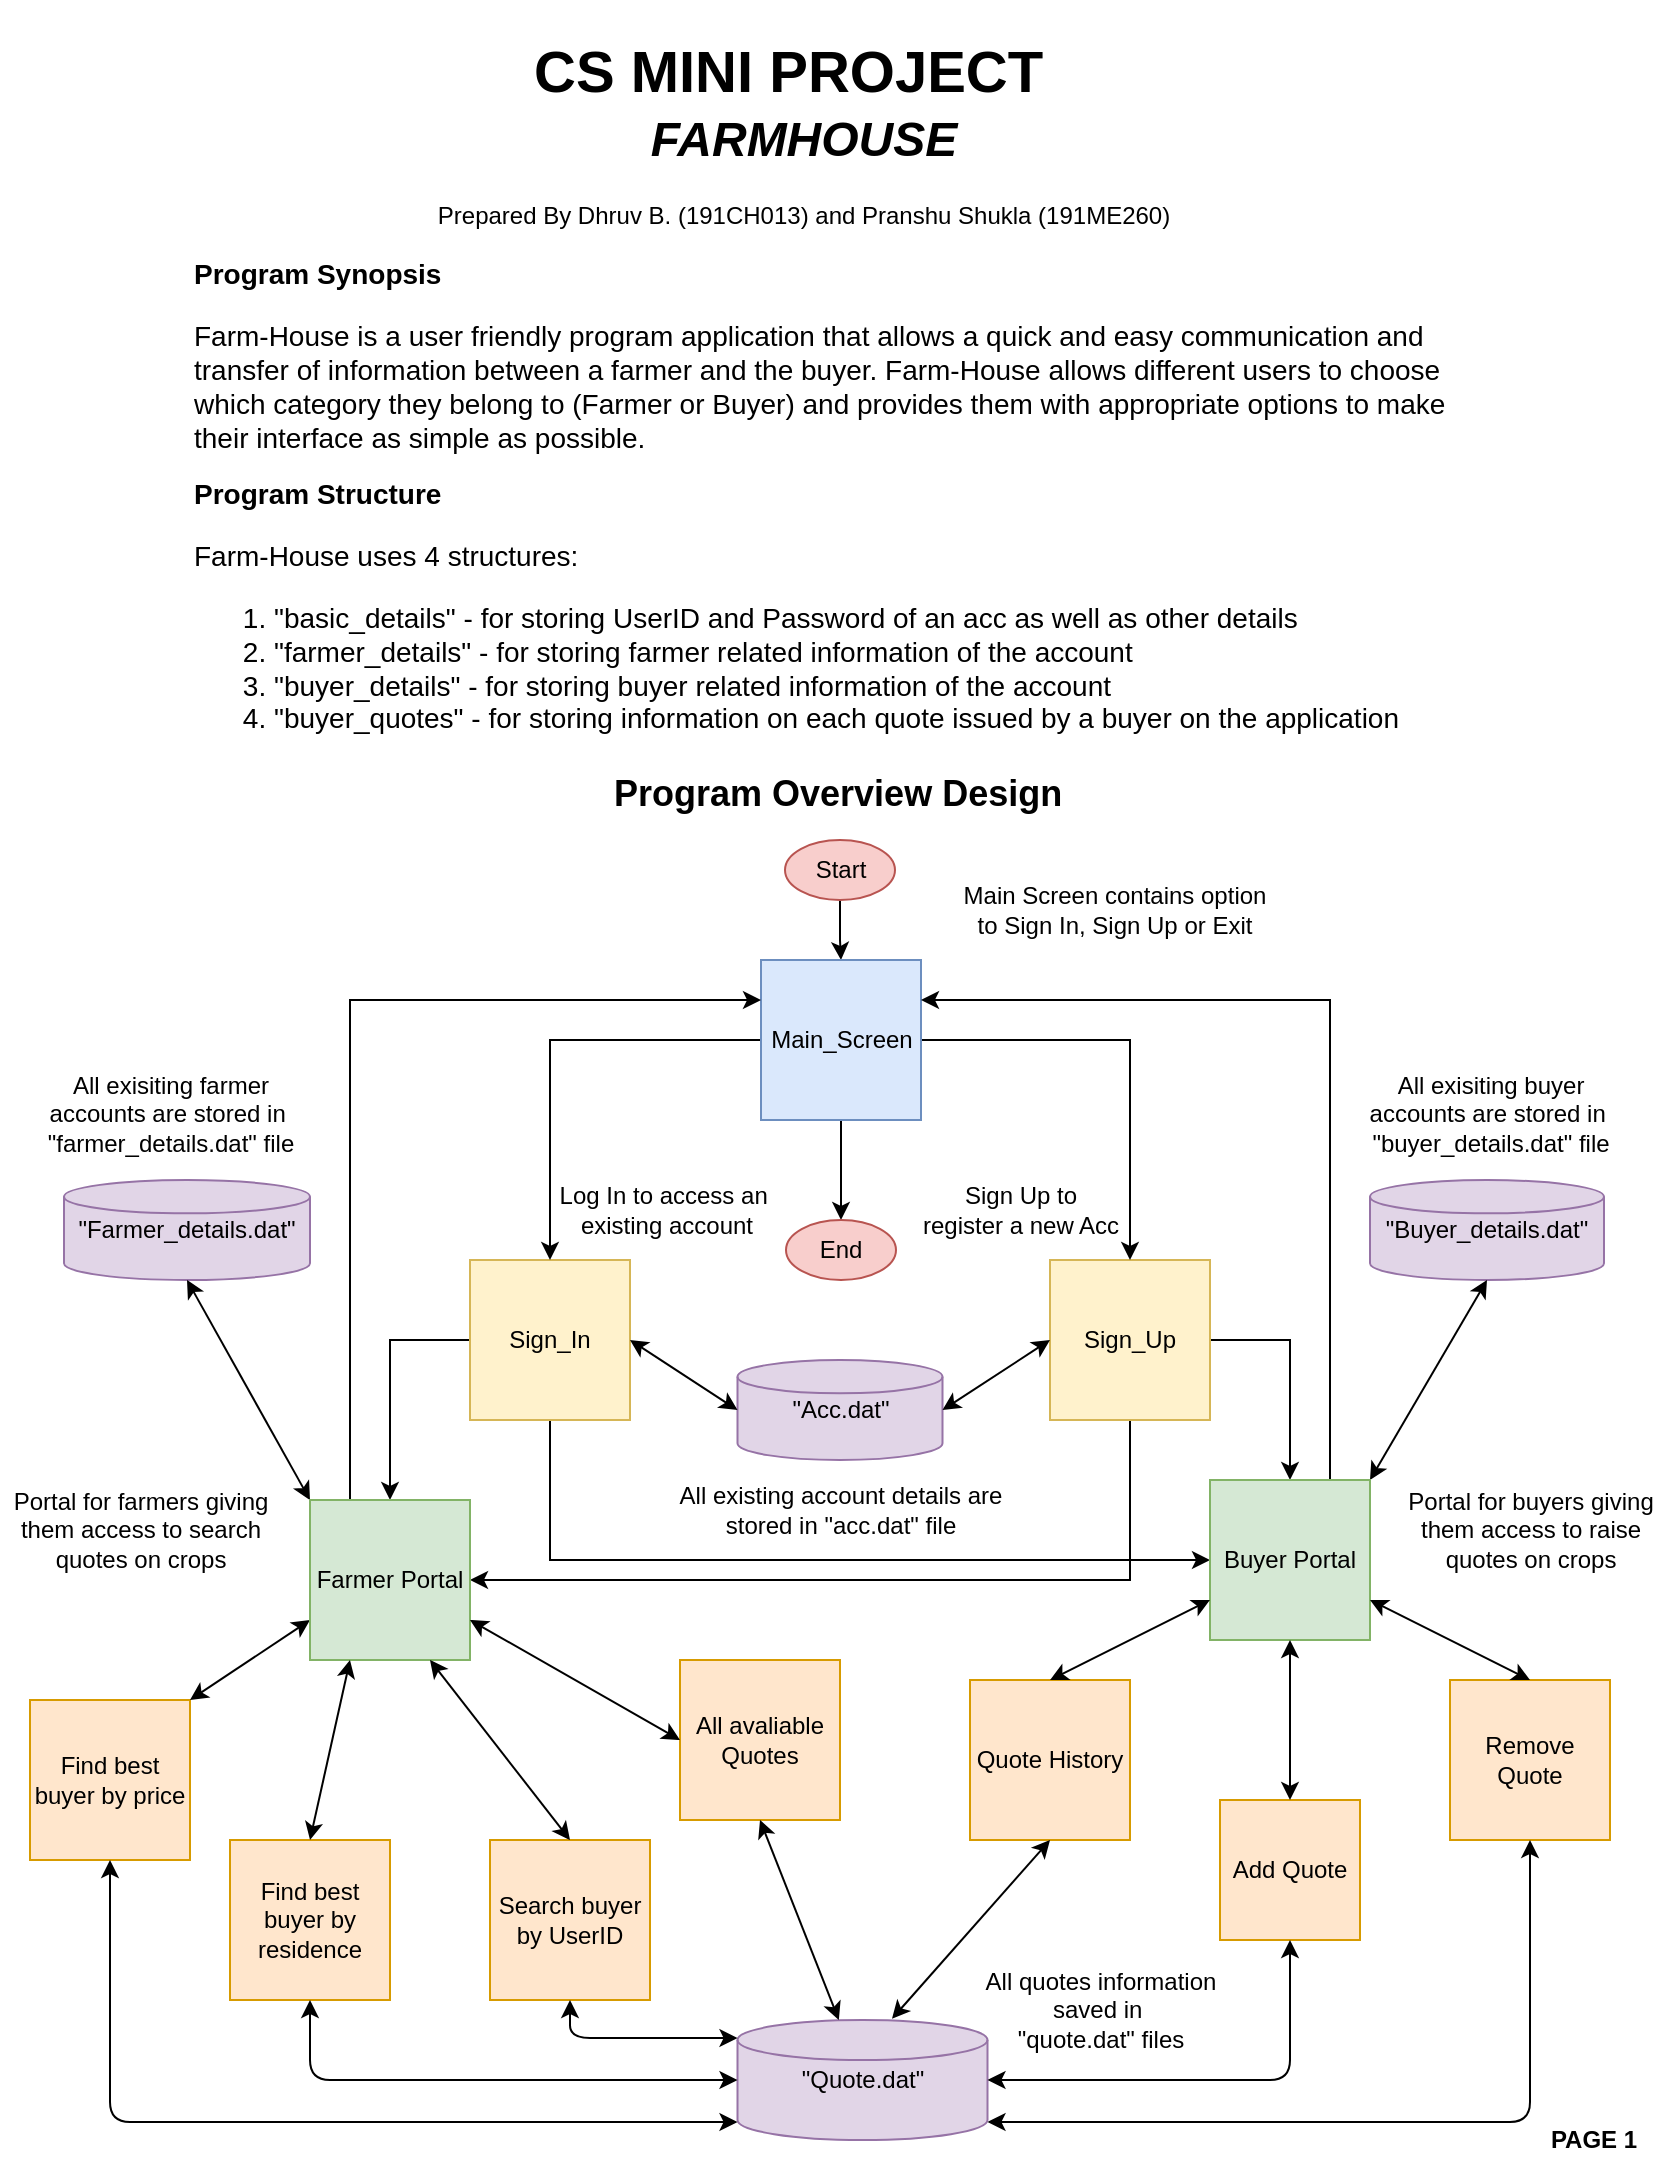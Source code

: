 <mxfile version="13.0.3" type="device" pages="14"><diagram id="SV3JemRlX62DDFxQ5liy" name="Page-1"><mxGraphModel dx="1024" dy="592" grid="1" gridSize="10" guides="1" tooltips="1" connect="1" arrows="1" fold="1" page="1" pageScale="1" pageWidth="850" pageHeight="1100" math="0" shadow="0"><root><mxCell id="0"/><mxCell id="1" parent="0"/><mxCell id="cfzt3UpLNSZBAo-_0xsB-1" value="&lt;h1 style=&quot;font-size: 29px;&quot;&gt;CS MINI PROJECT&lt;/h1&gt;&lt;div style=&quot;font-size: 29px;&quot;&gt;&lt;br style=&quot;font-size: 29px;&quot;&gt;&lt;/div&gt;" style="text;html=1;strokeColor=none;fillColor=none;spacing=5;spacingTop=-20;whiteSpace=wrap;overflow=hidden;rounded=0;fontSize=29;" parent="1" vertex="1"><mxGeometry x="270" y="20" width="280" height="50" as="geometry"/></mxCell><mxCell id="cfzt3UpLNSZBAo-_0xsB-2" value="&lt;h1&gt;&lt;i&gt;FARMHOUSE&lt;/i&gt;&lt;/h1&gt;&lt;p&gt;Prepared By Dhruv B. (191CH013) and Pranshu Shukla (191ME260)&lt;/p&gt;" style="text;html=1;strokeColor=none;fillColor=none;spacing=5;spacingTop=-20;whiteSpace=wrap;overflow=hidden;rounded=0;align=center;" parent="1" vertex="1"><mxGeometry x="100" y="60" width="620" height="120" as="geometry"/></mxCell><mxCell id="cfzt3UpLNSZBAo-_0xsB-3" value="&lt;h1 style=&quot;font-size: 14px&quot;&gt;Program Synopsis&lt;/h1&gt;&lt;p style=&quot;font-size: 14px&quot;&gt;Farm-House is a user friendly program application that allows a quick and easy communication and transfer of information between a farmer and the buyer. Farm-House allows different users to choose which category they belong to (Farmer or Buyer) and provides them with appropriate options to make their interface as simple as possible.&amp;nbsp;&lt;/p&gt;" style="text;html=1;strokeColor=none;fillColor=none;spacing=5;spacingTop=-20;whiteSpace=wrap;overflow=hidden;rounded=0;fontSize=14;align=left;" parent="1" vertex="1"><mxGeometry x="100" y="140" width="650" height="120" as="geometry"/></mxCell><mxCell id="cfzt3UpLNSZBAo-_0xsB-4" value="&lt;h1 style=&quot;font-size: 14px&quot;&gt;Program Structure&lt;/h1&gt;&lt;p style=&quot;font-size: 14px&quot;&gt;Farm-House uses 4 structures:&amp;nbsp;&lt;/p&gt;&lt;p style=&quot;font-size: 14px&quot;&gt;&lt;/p&gt;&lt;ol&gt;&lt;li&gt;&quot;basic_details&quot; - for storing UserID and Password of an acc as well as other details&amp;nbsp;&lt;/li&gt;&lt;li&gt;&quot;farmer_details&quot; - for storing farmer related information of the account&lt;/li&gt;&lt;li&gt;&quot;buyer_details&quot; - for storing buyer related information of the account&lt;/li&gt;&lt;li&gt;&quot;buyer_quotes&quot; - for storing information on each quote issued by a buyer on the application&lt;/li&gt;&lt;/ol&gt;&lt;div&gt;&lt;br&gt;&lt;/div&gt;&lt;p&gt;&lt;/p&gt;" style="text;html=1;strokeColor=none;fillColor=none;spacing=5;spacingTop=-20;whiteSpace=wrap;overflow=hidden;rounded=0;fontSize=14;align=left;" parent="1" vertex="1"><mxGeometry x="100" y="250" width="650" height="270" as="geometry"/></mxCell><mxCell id="sfFVxQojLc9rfe7RlPIT-1" style="edgeStyle=orthogonalEdgeStyle;rounded=0;orthogonalLoop=1;jettySize=auto;html=1;entryX=0.5;entryY=0;entryDx=0;entryDy=0;" parent="1" source="sfFVxQojLc9rfe7RlPIT-2" target="sfFVxQojLc9rfe7RlPIT-12" edge="1"><mxGeometry relative="1" as="geometry"/></mxCell><mxCell id="sfFVxQojLc9rfe7RlPIT-2" value="Start" style="ellipse;whiteSpace=wrap;html=1;fillColor=#f8cecc;strokeColor=#b85450;" parent="1" vertex="1"><mxGeometry x="400.5" y="430" width="55" height="30" as="geometry"/></mxCell><mxCell id="sfFVxQojLc9rfe7RlPIT-3" style="edgeStyle=orthogonalEdgeStyle;rounded=0;orthogonalLoop=1;jettySize=auto;html=1;entryX=1;entryY=0.5;entryDx=0;entryDy=0;" parent="1" source="sfFVxQojLc9rfe7RlPIT-5" target="sfFVxQojLc9rfe7RlPIT-27" edge="1"><mxGeometry relative="1" as="geometry"><mxPoint x="243" y="800" as="targetPoint"/><Array as="points"><mxPoint x="573" y="800"/></Array></mxGeometry></mxCell><mxCell id="sfFVxQojLc9rfe7RlPIT-4" style="edgeStyle=orthogonalEdgeStyle;rounded=0;orthogonalLoop=1;jettySize=auto;html=1;entryX=0.5;entryY=0;entryDx=0;entryDy=0;" parent="1" source="sfFVxQojLc9rfe7RlPIT-5" target="sfFVxQojLc9rfe7RlPIT-32" edge="1"><mxGeometry relative="1" as="geometry"><mxPoint x="653" y="750" as="targetPoint"/><Array as="points"><mxPoint x="653" y="680"/></Array></mxGeometry></mxCell><mxCell id="sfFVxQojLc9rfe7RlPIT-5" value="Sign_Up" style="whiteSpace=wrap;html=1;aspect=fixed;fillColor=#fff2cc;strokeColor=#d6b656;" parent="1" vertex="1"><mxGeometry x="533" y="640" width="80" height="80" as="geometry"/></mxCell><mxCell id="sfFVxQojLc9rfe7RlPIT-6" style="edgeStyle=orthogonalEdgeStyle;rounded=0;orthogonalLoop=1;jettySize=auto;html=1;entryX=0.5;entryY=0;entryDx=0;entryDy=0;" parent="1" source="sfFVxQojLc9rfe7RlPIT-8" target="sfFVxQojLc9rfe7RlPIT-27" edge="1"><mxGeometry relative="1" as="geometry"><mxPoint x="203" y="760" as="targetPoint"/><Array as="points"><mxPoint x="203" y="680"/></Array></mxGeometry></mxCell><mxCell id="sfFVxQojLc9rfe7RlPIT-7" style="edgeStyle=orthogonalEdgeStyle;rounded=0;orthogonalLoop=1;jettySize=auto;html=1;entryX=0;entryY=0.5;entryDx=0;entryDy=0;" parent="1" source="sfFVxQojLc9rfe7RlPIT-8" target="sfFVxQojLc9rfe7RlPIT-32" edge="1"><mxGeometry relative="1" as="geometry"><mxPoint x="613" y="790" as="targetPoint"/><Array as="points"><mxPoint x="283" y="790"/><mxPoint x="613" y="790"/></Array></mxGeometry></mxCell><mxCell id="sfFVxQojLc9rfe7RlPIT-8" value="Sign_In" style="whiteSpace=wrap;html=1;aspect=fixed;fillColor=#fff2cc;strokeColor=#d6b656;" parent="1" vertex="1"><mxGeometry x="243" y="640" width="80" height="80" as="geometry"/></mxCell><mxCell id="sfFVxQojLc9rfe7RlPIT-9" style="edgeStyle=orthogonalEdgeStyle;rounded=0;orthogonalLoop=1;jettySize=auto;html=1;entryX=0.5;entryY=0;entryDx=0;entryDy=0;" parent="1" source="sfFVxQojLc9rfe7RlPIT-12" target="sfFVxQojLc9rfe7RlPIT-8" edge="1"><mxGeometry relative="1" as="geometry"/></mxCell><mxCell id="sfFVxQojLc9rfe7RlPIT-10" style="edgeStyle=orthogonalEdgeStyle;rounded=0;orthogonalLoop=1;jettySize=auto;html=1;entryX=0.5;entryY=0;entryDx=0;entryDy=0;" parent="1" source="sfFVxQojLc9rfe7RlPIT-12" target="sfFVxQojLc9rfe7RlPIT-5" edge="1"><mxGeometry relative="1" as="geometry"/></mxCell><mxCell id="sfFVxQojLc9rfe7RlPIT-11" style="edgeStyle=orthogonalEdgeStyle;rounded=0;orthogonalLoop=1;jettySize=auto;html=1;entryX=0.5;entryY=0;entryDx=0;entryDy=0;" parent="1" source="sfFVxQojLc9rfe7RlPIT-12" target="sfFVxQojLc9rfe7RlPIT-55" edge="1"><mxGeometry relative="1" as="geometry"/></mxCell><mxCell id="sfFVxQojLc9rfe7RlPIT-12" value="Main_Screen" style="whiteSpace=wrap;html=1;aspect=fixed;fillColor=#dae8fc;strokeColor=#6c8ebf;" parent="1" vertex="1"><mxGeometry x="388.5" y="490" width="80" height="80" as="geometry"/></mxCell><mxCell id="sfFVxQojLc9rfe7RlPIT-13" value="&quot;Acc.dat&quot;" style="strokeWidth=1;html=1;shape=mxgraph.flowchart.database;whiteSpace=wrap;spacing=2;fillColor=#e1d5e7;strokeColor=#9673a6;" parent="1" vertex="1"><mxGeometry x="376.75" y="690" width="102.5" height="50" as="geometry"/></mxCell><mxCell id="sfFVxQojLc9rfe7RlPIT-14" value="Find best buyer by price" style="whiteSpace=wrap;html=1;aspect=fixed;strokeWidth=1;fillColor=#ffe6cc;strokeColor=#d79b00;" parent="1" vertex="1"><mxGeometry x="23" y="860" width="80" height="80" as="geometry"/></mxCell><mxCell id="sfFVxQojLc9rfe7RlPIT-15" value="Find best buyer by residence" style="whiteSpace=wrap;html=1;aspect=fixed;strokeWidth=1;fillColor=#ffe6cc;strokeColor=#d79b00;" parent="1" vertex="1"><mxGeometry x="123" y="930" width="80" height="80" as="geometry"/></mxCell><mxCell id="sfFVxQojLc9rfe7RlPIT-16" value="Search buyer by UserID" style="whiteSpace=wrap;html=1;aspect=fixed;strokeWidth=1;fillColor=#ffe6cc;strokeColor=#d79b00;" parent="1" vertex="1"><mxGeometry x="253" y="930" width="80" height="80" as="geometry"/></mxCell><mxCell id="sfFVxQojLc9rfe7RlPIT-17" value="All avaliable Quotes" style="whiteSpace=wrap;html=1;aspect=fixed;strokeWidth=1;fillColor=#ffe6cc;strokeColor=#d79b00;" parent="1" vertex="1"><mxGeometry x="348" y="840" width="80" height="80" as="geometry"/></mxCell><mxCell id="sfFVxQojLc9rfe7RlPIT-18" value="Quote History" style="whiteSpace=wrap;html=1;aspect=fixed;strokeWidth=1;fillColor=#ffe6cc;strokeColor=#d79b00;" parent="1" vertex="1"><mxGeometry x="493" y="850" width="80" height="80" as="geometry"/></mxCell><mxCell id="sfFVxQojLc9rfe7RlPIT-19" value="" style="endArrow=classic;startArrow=classic;html=1;exitX=1;exitY=0.5;exitDx=0;exitDy=0;entryX=0;entryY=0.5;entryDx=0;entryDy=0;entryPerimeter=0;" parent="1" source="sfFVxQojLc9rfe7RlPIT-8" target="sfFVxQojLc9rfe7RlPIT-13" edge="1"><mxGeometry width="50" height="50" relative="1" as="geometry"><mxPoint x="413" y="660" as="sourcePoint"/><mxPoint x="463" y="610" as="targetPoint"/></mxGeometry></mxCell><mxCell id="sfFVxQojLc9rfe7RlPIT-20" value="" style="endArrow=classic;startArrow=classic;html=1;exitX=1;exitY=0.5;exitDx=0;exitDy=0;exitPerimeter=0;entryX=0;entryY=0.5;entryDx=0;entryDy=0;" parent="1" source="sfFVxQojLc9rfe7RlPIT-13" target="sfFVxQojLc9rfe7RlPIT-5" edge="1"><mxGeometry width="50" height="50" relative="1" as="geometry"><mxPoint x="413" y="660" as="sourcePoint"/><mxPoint x="463" y="610" as="targetPoint"/></mxGeometry></mxCell><mxCell id="sfFVxQojLc9rfe7RlPIT-21" value="&quot;Farmer_details.dat&quot;" style="strokeWidth=1;html=1;shape=mxgraph.flowchart.database;whiteSpace=wrap;spacing=2;fillColor=#e1d5e7;strokeColor=#9673a6;" parent="1" vertex="1"><mxGeometry x="40" y="600" width="123" height="50" as="geometry"/></mxCell><mxCell id="sfFVxQojLc9rfe7RlPIT-22" value="&quot;Buyer_details.dat&quot;" style="strokeWidth=1;html=1;shape=mxgraph.flowchart.database;whiteSpace=wrap;spacing=2;fillColor=#e1d5e7;strokeColor=#9673a6;" parent="1" vertex="1"><mxGeometry x="693" y="600" width="117" height="50" as="geometry"/></mxCell><mxCell id="sfFVxQojLc9rfe7RlPIT-23" value="" style="endArrow=classic;startArrow=classic;html=1;exitX=0;exitY=0;exitDx=0;exitDy=0;entryX=0.5;entryY=1;entryDx=0;entryDy=0;entryPerimeter=0;" parent="1" source="sfFVxQojLc9rfe7RlPIT-27" target="sfFVxQojLc9rfe7RlPIT-21" edge="1"><mxGeometry width="50" height="50" relative="1" as="geometry"><mxPoint x="183" y="780" as="sourcePoint"/><mxPoint x="473" y="700" as="targetPoint"/></mxGeometry></mxCell><mxCell id="sfFVxQojLc9rfe7RlPIT-24" value="" style="endArrow=classic;startArrow=classic;html=1;exitX=1;exitY=0;exitDx=0;exitDy=0;entryX=0.5;entryY=1;entryDx=0;entryDy=0;entryPerimeter=0;" parent="1" source="sfFVxQojLc9rfe7RlPIT-32" target="sfFVxQojLc9rfe7RlPIT-22" edge="1"><mxGeometry width="50" height="50" relative="1" as="geometry"><mxPoint x="673" y="770" as="sourcePoint"/><mxPoint x="473" y="700" as="targetPoint"/></mxGeometry></mxCell><mxCell id="sfFVxQojLc9rfe7RlPIT-25" value="" style="endArrow=classic;startArrow=classic;html=1;exitX=1;exitY=0;exitDx=0;exitDy=0;entryX=0;entryY=0.75;entryDx=0;entryDy=0;" parent="1" source="sfFVxQojLc9rfe7RlPIT-14" target="sfFVxQojLc9rfe7RlPIT-27" edge="1"><mxGeometry width="50" height="50" relative="1" as="geometry"><mxPoint x="423" y="750" as="sourcePoint"/><mxPoint x="163" y="800" as="targetPoint"/></mxGeometry></mxCell><mxCell id="sfFVxQojLc9rfe7RlPIT-26" style="edgeStyle=orthogonalEdgeStyle;rounded=0;orthogonalLoop=1;jettySize=auto;html=1;exitX=0.25;exitY=0;exitDx=0;exitDy=0;entryX=0;entryY=0.25;entryDx=0;entryDy=0;" parent="1" source="sfFVxQojLc9rfe7RlPIT-27" target="sfFVxQojLc9rfe7RlPIT-12" edge="1"><mxGeometry relative="1" as="geometry"/></mxCell><mxCell id="sfFVxQojLc9rfe7RlPIT-27" value="Farmer Portal" style="whiteSpace=wrap;html=1;aspect=fixed;strokeWidth=1;fillColor=#d5e8d4;strokeColor=#82b366;" parent="1" vertex="1"><mxGeometry x="163" y="760" width="80" height="80" as="geometry"/></mxCell><mxCell id="sfFVxQojLc9rfe7RlPIT-28" value="" style="endArrow=classic;startArrow=classic;html=1;entryX=0.25;entryY=1;entryDx=0;entryDy=0;exitX=0.5;exitY=0;exitDx=0;exitDy=0;" parent="1" source="sfFVxQojLc9rfe7RlPIT-15" target="sfFVxQojLc9rfe7RlPIT-27" edge="1"><mxGeometry width="50" height="50" relative="1" as="geometry"><mxPoint x="153" y="920" as="sourcePoint"/><mxPoint x="203" y="870" as="targetPoint"/></mxGeometry></mxCell><mxCell id="sfFVxQojLc9rfe7RlPIT-29" value="" style="endArrow=classic;startArrow=classic;html=1;exitX=0.75;exitY=1;exitDx=0;exitDy=0;entryX=0.5;entryY=0;entryDx=0;entryDy=0;" parent="1" source="sfFVxQojLc9rfe7RlPIT-27" target="sfFVxQojLc9rfe7RlPIT-16" edge="1"><mxGeometry width="50" height="50" relative="1" as="geometry"><mxPoint x="263" y="890" as="sourcePoint"/><mxPoint x="313" y="840" as="targetPoint"/></mxGeometry></mxCell><mxCell id="sfFVxQojLc9rfe7RlPIT-30" value="" style="endArrow=classic;startArrow=classic;html=1;exitX=1;exitY=0.75;exitDx=0;exitDy=0;entryX=0;entryY=0.5;entryDx=0;entryDy=0;" parent="1" source="sfFVxQojLc9rfe7RlPIT-27" target="sfFVxQojLc9rfe7RlPIT-17" edge="1"><mxGeometry width="50" height="50" relative="1" as="geometry"><mxPoint x="263" y="880" as="sourcePoint"/><mxPoint x="313" y="830" as="targetPoint"/></mxGeometry></mxCell><mxCell id="sfFVxQojLc9rfe7RlPIT-31" style="edgeStyle=orthogonalEdgeStyle;rounded=0;orthogonalLoop=1;jettySize=auto;html=1;exitX=0.75;exitY=0;exitDx=0;exitDy=0;entryX=1;entryY=0.25;entryDx=0;entryDy=0;" parent="1" source="sfFVxQojLc9rfe7RlPIT-32" target="sfFVxQojLc9rfe7RlPIT-12" edge="1"><mxGeometry relative="1" as="geometry"/></mxCell><mxCell id="sfFVxQojLc9rfe7RlPIT-32" value="Buyer Portal" style="whiteSpace=wrap;html=1;aspect=fixed;strokeWidth=1;fillColor=#d5e8d4;strokeColor=#82b366;" parent="1" vertex="1"><mxGeometry x="613" y="750" width="80" height="80" as="geometry"/></mxCell><mxCell id="sfFVxQojLc9rfe7RlPIT-33" value="Add Quote" style="whiteSpace=wrap;html=1;aspect=fixed;strokeWidth=1;fillColor=#ffe6cc;strokeColor=#d79b00;" parent="1" vertex="1"><mxGeometry x="618" y="910" width="70" height="70" as="geometry"/></mxCell><mxCell id="sfFVxQojLc9rfe7RlPIT-34" value="Remove Quote" style="whiteSpace=wrap;html=1;aspect=fixed;strokeWidth=1;fillColor=#ffe6cc;strokeColor=#d79b00;" parent="1" vertex="1"><mxGeometry x="733" y="850" width="80" height="80" as="geometry"/></mxCell><mxCell id="sfFVxQojLc9rfe7RlPIT-35" value="" style="endArrow=classic;startArrow=classic;html=1;entryX=0;entryY=0.75;entryDx=0;entryDy=0;exitX=0.5;exitY=0;exitDx=0;exitDy=0;" parent="1" source="sfFVxQojLc9rfe7RlPIT-18" target="sfFVxQojLc9rfe7RlPIT-32" edge="1"><mxGeometry width="50" height="50" relative="1" as="geometry"><mxPoint x="553" y="860" as="sourcePoint"/><mxPoint x="603" y="810" as="targetPoint"/></mxGeometry></mxCell><mxCell id="sfFVxQojLc9rfe7RlPIT-36" value="" style="endArrow=classic;startArrow=classic;html=1;entryX=0.5;entryY=1;entryDx=0;entryDy=0;exitX=0.5;exitY=0;exitDx=0;exitDy=0;" parent="1" source="sfFVxQojLc9rfe7RlPIT-33" target="sfFVxQojLc9rfe7RlPIT-32" edge="1"><mxGeometry width="50" height="50" relative="1" as="geometry"><mxPoint x="623" y="910" as="sourcePoint"/><mxPoint x="673" y="860" as="targetPoint"/></mxGeometry></mxCell><mxCell id="sfFVxQojLc9rfe7RlPIT-37" value="" style="endArrow=classic;startArrow=classic;html=1;exitX=1;exitY=0.75;exitDx=0;exitDy=0;entryX=0.5;entryY=0;entryDx=0;entryDy=0;" parent="1" source="sfFVxQojLc9rfe7RlPIT-32" target="sfFVxQojLc9rfe7RlPIT-34" edge="1"><mxGeometry width="50" height="50" relative="1" as="geometry"><mxPoint x="703" y="850" as="sourcePoint"/><mxPoint x="753" y="800" as="targetPoint"/></mxGeometry></mxCell><mxCell id="sfFVxQojLc9rfe7RlPIT-38" value="&quot;Quote.dat&quot;" style="strokeWidth=1;html=1;shape=mxgraph.flowchart.database;whiteSpace=wrap;fillColor=#e1d5e7;strokeColor=#9673a6;" parent="1" vertex="1"><mxGeometry x="376.75" y="1020" width="125" height="60" as="geometry"/></mxCell><mxCell id="sfFVxQojLc9rfe7RlPIT-39" value="" style="endArrow=classic;startArrow=classic;html=1;exitX=0.5;exitY=1;exitDx=0;exitDy=0;entryX=0;entryY=0.85;entryDx=0;entryDy=0;entryPerimeter=0;" parent="1" source="sfFVxQojLc9rfe7RlPIT-14" target="sfFVxQojLc9rfe7RlPIT-38" edge="1"><mxGeometry width="50" height="50" relative="1" as="geometry"><mxPoint x="213" y="1090" as="sourcePoint"/><mxPoint x="263" y="1040" as="targetPoint"/><Array as="points"><mxPoint x="63" y="1071"/></Array></mxGeometry></mxCell><mxCell id="sfFVxQojLc9rfe7RlPIT-40" value="" style="endArrow=classic;startArrow=classic;html=1;exitX=0.5;exitY=1;exitDx=0;exitDy=0;entryX=0;entryY=0.5;entryDx=0;entryDy=0;entryPerimeter=0;" parent="1" source="sfFVxQojLc9rfe7RlPIT-15" target="sfFVxQojLc9rfe7RlPIT-38" edge="1"><mxGeometry width="50" height="50" relative="1" as="geometry"><mxPoint x="193" y="1130" as="sourcePoint"/><mxPoint x="243" y="1080" as="targetPoint"/><Array as="points"><mxPoint x="163" y="1050"/></Array></mxGeometry></mxCell><mxCell id="sfFVxQojLc9rfe7RlPIT-41" value="" style="endArrow=classic;startArrow=classic;html=1;exitX=0.5;exitY=1;exitDx=0;exitDy=0;entryX=0;entryY=0.15;entryDx=0;entryDy=0;entryPerimeter=0;" parent="1" source="sfFVxQojLc9rfe7RlPIT-16" target="sfFVxQojLc9rfe7RlPIT-38" edge="1"><mxGeometry width="50" height="50" relative="1" as="geometry"><mxPoint x="363" y="1170" as="sourcePoint"/><mxPoint x="413" y="1120" as="targetPoint"/><Array as="points"><mxPoint x="293" y="1029"/></Array></mxGeometry></mxCell><mxCell id="sfFVxQojLc9rfe7RlPIT-42" value="" style="endArrow=classic;startArrow=classic;html=1;exitX=0.5;exitY=1;exitDx=0;exitDy=0;" parent="1" source="sfFVxQojLc9rfe7RlPIT-17" target="sfFVxQojLc9rfe7RlPIT-38" edge="1"><mxGeometry width="50" height="50" relative="1" as="geometry"><mxPoint x="413" y="1000" as="sourcePoint"/><mxPoint x="463" y="950" as="targetPoint"/></mxGeometry></mxCell><mxCell id="sfFVxQojLc9rfe7RlPIT-43" value="" style="endArrow=classic;startArrow=classic;html=1;entryX=0.5;entryY=1;entryDx=0;entryDy=0;exitX=0.618;exitY=-0.01;exitDx=0;exitDy=0;exitPerimeter=0;" parent="1" source="sfFVxQojLc9rfe7RlPIT-38" target="sfFVxQojLc9rfe7RlPIT-18" edge="1"><mxGeometry width="50" height="50" relative="1" as="geometry"><mxPoint x="463" y="990" as="sourcePoint"/><mxPoint x="513" y="940" as="targetPoint"/></mxGeometry></mxCell><mxCell id="sfFVxQojLc9rfe7RlPIT-44" value="" style="endArrow=classic;startArrow=classic;html=1;entryX=0.5;entryY=1;entryDx=0;entryDy=0;exitX=1;exitY=0.5;exitDx=0;exitDy=0;exitPerimeter=0;" parent="1" source="sfFVxQojLc9rfe7RlPIT-38" target="sfFVxQojLc9rfe7RlPIT-33" edge="1"><mxGeometry width="50" height="50" relative="1" as="geometry"><mxPoint x="603" y="1090" as="sourcePoint"/><mxPoint x="653" y="1040" as="targetPoint"/><Array as="points"><mxPoint x="653" y="1050"/></Array></mxGeometry></mxCell><mxCell id="sfFVxQojLc9rfe7RlPIT-45" value="" style="endArrow=classic;startArrow=classic;html=1;entryX=0.5;entryY=1;entryDx=0;entryDy=0;exitX=1;exitY=0.85;exitDx=0;exitDy=0;exitPerimeter=0;" parent="1" source="sfFVxQojLc9rfe7RlPIT-38" target="sfFVxQojLc9rfe7RlPIT-34" edge="1"><mxGeometry width="50" height="50" relative="1" as="geometry"><mxPoint x="693" y="1090" as="sourcePoint"/><mxPoint x="743" y="1040" as="targetPoint"/><Array as="points"><mxPoint x="773" y="1071"/></Array></mxGeometry></mxCell><mxCell id="sfFVxQojLc9rfe7RlPIT-46" value="Main Screen contains option &lt;br&gt;to Sign In, Sign Up or Exit" style="text;html=1;align=center;verticalAlign=middle;resizable=0;points=[];autosize=1;" parent="1" vertex="1"><mxGeometry x="479.75" y="450" width="170" height="30" as="geometry"/></mxCell><mxCell id="sfFVxQojLc9rfe7RlPIT-47" value="Sign Up to &lt;br&gt;register a new Acc" style="text;html=1;align=center;verticalAlign=middle;resizable=0;points=[];autosize=1;" parent="1" vertex="1"><mxGeometry x="463" y="600" width="110" height="30" as="geometry"/></mxCell><mxCell id="sfFVxQojLc9rfe7RlPIT-48" value="Log In to access an&amp;nbsp;&lt;br&gt;existing account" style="text;html=1;align=center;verticalAlign=middle;resizable=0;points=[];autosize=1;" parent="1" vertex="1"><mxGeometry x="281" y="600" width="120" height="30" as="geometry"/></mxCell><mxCell id="sfFVxQojLc9rfe7RlPIT-49" value="All existing account details are &lt;br&gt;stored in &quot;acc.dat&quot; file" style="text;html=1;align=center;verticalAlign=middle;resizable=0;points=[];autosize=1;" parent="1" vertex="1"><mxGeometry x="338" y="750" width="180" height="30" as="geometry"/></mxCell><mxCell id="sfFVxQojLc9rfe7RlPIT-50" value="All exisiting farmer&lt;br&gt;accounts are stored in&amp;nbsp;&lt;br&gt;&quot;farmer_details.dat&quot; file" style="text;html=1;align=center;verticalAlign=middle;resizable=0;points=[];autosize=1;" parent="1" vertex="1"><mxGeometry x="23" y="542" width="140" height="50" as="geometry"/></mxCell><mxCell id="sfFVxQojLc9rfe7RlPIT-51" value="All exisiting buyer&lt;br&gt;accounts are stored in&amp;nbsp;&lt;br&gt;&quot;buyer_details.dat&quot; file" style="text;html=1;align=center;verticalAlign=middle;resizable=0;points=[];autosize=1;" parent="1" vertex="1"><mxGeometry x="683" y="542" width="140" height="50" as="geometry"/></mxCell><mxCell id="sfFVxQojLc9rfe7RlPIT-52" value="Portal for buyers giving &lt;br&gt;them access to raise&lt;br&gt;quotes on crops" style="text;html=1;align=center;verticalAlign=middle;resizable=0;points=[];autosize=1;" parent="1" vertex="1"><mxGeometry x="703" y="750" width="140" height="50" as="geometry"/></mxCell><mxCell id="sfFVxQojLc9rfe7RlPIT-53" value="Portal for farmers giving &lt;br&gt;them access to search&lt;br&gt;quotes on crops" style="text;html=1;align=center;verticalAlign=middle;resizable=0;points=[];autosize=1;" parent="1" vertex="1"><mxGeometry x="8" y="750" width="140" height="50" as="geometry"/></mxCell><mxCell id="sfFVxQojLc9rfe7RlPIT-54" value="All quotes information&lt;br&gt;saved in&amp;nbsp;&lt;br&gt;&quot;quote.dat&quot; files" style="text;html=1;align=center;verticalAlign=middle;resizable=0;points=[];autosize=1;" parent="1" vertex="1"><mxGeometry x="493" y="990" width="130" height="50" as="geometry"/></mxCell><mxCell id="sfFVxQojLc9rfe7RlPIT-55" value="End" style="ellipse;whiteSpace=wrap;html=1;fillColor=#f8cecc;strokeColor=#b85450;" parent="1" vertex="1"><mxGeometry x="401" y="620" width="55" height="30" as="geometry"/></mxCell><mxCell id="sfFVxQojLc9rfe7RlPIT-56" value="&lt;h1 style=&quot;font-size: 18px;&quot;&gt;Program Overview Design&lt;br style=&quot;font-size: 18px;&quot;&gt;&lt;/h1&gt;" style="text;html=1;strokeColor=none;fillColor=none;spacing=5;spacingTop=-20;whiteSpace=wrap;overflow=hidden;rounded=0;fontSize=18;" parent="1" vertex="1"><mxGeometry x="310" y="395" width="360" height="120" as="geometry"/></mxCell><mxCell id="0rw9yjH5kfgPoyFRhtLN-4" value="&lt;b&gt;PAGE 1&lt;/b&gt;" style="text;html=1;strokeColor=none;fillColor=none;align=center;verticalAlign=middle;whiteSpace=wrap;rounded=0;" parent="1" vertex="1"><mxGeometry x="780" y="1070" width="50" height="20" as="geometry"/></mxCell></root></mxGraphModel></diagram><diagram id="Oyqga8MIL65-K-1mOgty" name="2. Main_Function"><mxGraphModel dx="1205" dy="-404" grid="1" gridSize="10" guides="1" tooltips="1" connect="1" arrows="1" fold="1" page="1" pageScale="1" pageWidth="850" pageHeight="1100" math="0" shadow="0"><root><mxCell id="K9YMNTOjR7bVQrFu5A7X-0"/><mxCell id="K9YMNTOjR7bVQrFu5A7X-1" parent="K9YMNTOjR7bVQrFu5A7X-0"/><mxCell id="o-lEIHr8tI03cZtd-15T-0" value="&lt;h1&gt;Function-Wise Flowchart&lt;/h1&gt;" style="text;html=1;strokeColor=none;fillColor=none;spacing=5;spacingTop=-20;whiteSpace=wrap;overflow=hidden;rounded=0;fontSize=18;" parent="K9YMNTOjR7bVQrFu5A7X-1" vertex="1"><mxGeometry x="190" y="1120" width="530" height="50" as="geometry"/></mxCell><mxCell id="o-lEIHr8tI03cZtd-15T-1" style="edgeStyle=orthogonalEdgeStyle;rounded=0;orthogonalLoop=1;jettySize=auto;html=1;entryX=0;entryY=0.5;entryDx=0;entryDy=0;fontSize=14;" parent="K9YMNTOjR7bVQrFu5A7X-1" source="o-lEIHr8tI03cZtd-15T-2" target="o-lEIHr8tI03cZtd-15T-6" edge="1"><mxGeometry relative="1" as="geometry"/></mxCell><mxCell id="o-lEIHr8tI03cZtd-15T-2" value="Program Start" style="strokeWidth=1;html=1;shape=mxgraph.flowchart.start_1;whiteSpace=wrap;fillColor=#ffe6cc;strokeColor=#d79b00;" parent="K9YMNTOjR7bVQrFu5A7X-1" vertex="1"><mxGeometry x="95" y="1190" width="70" height="60" as="geometry"/></mxCell><mxCell id="o-lEIHr8tI03cZtd-15T-3" style="edgeStyle=orthogonalEdgeStyle;rounded=0;orthogonalLoop=1;jettySize=auto;html=1;fontSize=14;" parent="K9YMNTOjR7bVQrFu5A7X-1" source="o-lEIHr8tI03cZtd-15T-4" target="o-lEIHr8tI03cZtd-15T-8" edge="1"><mxGeometry relative="1" as="geometry"/></mxCell><mxCell id="o-lEIHr8tI03cZtd-15T-4" value="&lt;font style=&quot;font-size: 13px;&quot;&gt;Display Options Regarding:&lt;br style=&quot;font-size: 13px;&quot;&gt;1.Login &lt;br style=&quot;font-size: 13px;&quot;&gt;2. Sign Up&lt;br style=&quot;font-size: 13px;&quot;&gt;3. Exit&lt;br style=&quot;font-size: 13px;&quot;&gt;&lt;/font&gt;" style="strokeWidth=1;html=1;shape=mxgraph.flowchart.display;whiteSpace=wrap;fontSize=13;verticalAlign=middle;fillColor=#e1d5e7;strokeColor=#9673a6;" parent="K9YMNTOjR7bVQrFu5A7X-1" vertex="1"><mxGeometry x="555" y="1689.25" width="155" height="120.5" as="geometry"/></mxCell><mxCell id="o-lEIHr8tI03cZtd-15T-5" style="edgeStyle=orthogonalEdgeStyle;rounded=0;orthogonalLoop=1;jettySize=auto;html=1;" parent="K9YMNTOjR7bVQrFu5A7X-1" source="o-lEIHr8tI03cZtd-15T-6" target="o-lEIHr8tI03cZtd-15T-41" edge="1"><mxGeometry relative="1" as="geometry"/></mxCell><mxCell id="o-lEIHr8tI03cZtd-15T-6" value="SETUP all structures and functions along with globally defined structure objects&lt;i style=&quot;font-size: 12px;&quot;&gt;&amp;nbsp;&lt;/i&gt;" style="rounded=1;whiteSpace=wrap;html=1;absoluteArcSize=1;arcSize=14;strokeWidth=1;fontSize=12;fillColor=#dae8fc;strokeColor=#6c8ebf;" parent="K9YMNTOjR7bVQrFu5A7X-1" vertex="1"><mxGeometry x="235" y="1230.75" width="130" height="119" as="geometry"/></mxCell><mxCell id="o-lEIHr8tI03cZtd-15T-7" style="edgeStyle=orthogonalEdgeStyle;rounded=0;orthogonalLoop=1;jettySize=auto;html=1;entryX=0.5;entryY=0;entryDx=0;entryDy=0;fontSize=14;" parent="K9YMNTOjR7bVQrFu5A7X-1" source="o-lEIHr8tI03cZtd-15T-8" target="o-lEIHr8tI03cZtd-15T-20" edge="1"><mxGeometry relative="1" as="geometry"/></mxCell><mxCell id="o-lEIHr8tI03cZtd-15T-8" value="Input Selection" style="shape=parallelogram;html=1;strokeWidth=1;perimeter=parallelogramPerimeter;whiteSpace=wrap;rounded=1;arcSize=12;size=0.23;fontSize=13;spacingLeft=15;spacingRight=15;fillColor=#fff2cc;strokeColor=#d6b656;" parent="K9YMNTOjR7bVQrFu5A7X-1" vertex="1"><mxGeometry x="579.38" y="1869.96" width="106.25" height="64.75" as="geometry"/></mxCell><mxCell id="o-lEIHr8tI03cZtd-15T-9" style="edgeStyle=orthogonalEdgeStyle;rounded=0;orthogonalLoop=1;jettySize=auto;html=1;entryX=0;entryY=0.5;entryDx=0;entryDy=0;entryPerimeter=0;" parent="K9YMNTOjR7bVQrFu5A7X-1" source="o-lEIHr8tI03cZtd-15T-11" target="o-lEIHr8tI03cZtd-15T-39" edge="1"><mxGeometry relative="1" as="geometry"/></mxCell><mxCell id="o-lEIHr8tI03cZtd-15T-10" style="edgeStyle=orthogonalEdgeStyle;rounded=0;orthogonalLoop=1;jettySize=auto;html=1;entryX=0.5;entryY=0;entryDx=0;entryDy=0;entryPerimeter=0;" parent="K9YMNTOjR7bVQrFu5A7X-1" source="o-lEIHr8tI03cZtd-15T-11" target="o-lEIHr8tI03cZtd-15T-38" edge="1"><mxGeometry relative="1" as="geometry"/></mxCell><mxCell id="o-lEIHr8tI03cZtd-15T-11" value="&lt;font style=&quot;font-size: 12px;&quot;&gt;Is selection for exit?&lt;/font&gt;" style="strokeWidth=1;html=1;shape=mxgraph.flowchart.decision;fontSize=12;whiteSpace=wrap;spacingLeft=9;spacingRight=7;fillColor=#d5e8d4;strokeColor=#82b366;" parent="K9YMNTOjR7bVQrFu5A7X-1" vertex="1"><mxGeometry x="345" y="1430" width="110" height="110.5" as="geometry"/></mxCell><mxCell id="o-lEIHr8tI03cZtd-15T-12" style="edgeStyle=orthogonalEdgeStyle;rounded=0;orthogonalLoop=1;jettySize=auto;html=1;entryX=1;entryY=0.5;entryDx=0;entryDy=0;fontSize=14;" parent="K9YMNTOjR7bVQrFu5A7X-1" source="o-lEIHr8tI03cZtd-15T-14" target="o-lEIHr8tI03cZtd-15T-15" edge="1"><mxGeometry relative="1" as="geometry"/></mxCell><mxCell id="o-lEIHr8tI03cZtd-15T-13" style="edgeStyle=orthogonalEdgeStyle;rounded=0;orthogonalLoop=1;jettySize=auto;html=1;fontSize=14;" parent="K9YMNTOjR7bVQrFu5A7X-1" source="o-lEIHr8tI03cZtd-15T-14" target="o-lEIHr8tI03cZtd-15T-17" edge="1"><mxGeometry relative="1" as="geometry"/></mxCell><mxCell id="o-lEIHr8tI03cZtd-15T-14" value="Is account Signed with Farmer?" style="strokeWidth=1;html=1;shape=mxgraph.flowchart.decision;whiteSpace=wrap;fontSize=12;spacing=1;spacingLeft=15;spacingRight=15;fillColor=#d5e8d4;strokeColor=#82b366;" parent="K9YMNTOjR7bVQrFu5A7X-1" vertex="1"><mxGeometry x="285" y="1579.25" width="110" height="110" as="geometry"/></mxCell><mxCell id="o-lEIHr8tI03cZtd-15T-15" value="Direct to Farmer Portal" style="verticalLabelPosition=middle;verticalAlign=middle;html=1;shape=process;whiteSpace=wrap;rounded=1;size=0.14;arcSize=6;fontSize=12;labelPosition=center;align=center;fillColor=#f8cecc;strokeColor=#b85450;" parent="K9YMNTOjR7bVQrFu5A7X-1" vertex="1"><mxGeometry x="125" y="1604.25" width="100" height="60" as="geometry"/></mxCell><mxCell id="o-lEIHr8tI03cZtd-15T-16" style="edgeStyle=orthogonalEdgeStyle;rounded=0;orthogonalLoop=1;jettySize=auto;html=1;entryX=1;entryY=0.5;entryDx=0;entryDy=0;fontSize=14;" parent="K9YMNTOjR7bVQrFu5A7X-1" source="o-lEIHr8tI03cZtd-15T-17" target="o-lEIHr8tI03cZtd-15T-18" edge="1"><mxGeometry relative="1" as="geometry"/></mxCell><mxCell id="o-lEIHr8tI03cZtd-15T-17" value="Is account Signed with Buyer?" style="strokeWidth=1;html=1;shape=mxgraph.flowchart.decision;whiteSpace=wrap;fontSize=12;spacingLeft=15;spacingRight=15;fillColor=#d5e8d4;strokeColor=#82b366;" parent="K9YMNTOjR7bVQrFu5A7X-1" vertex="1"><mxGeometry x="287.5" y="1720.5" width="105" height="110" as="geometry"/></mxCell><mxCell id="o-lEIHr8tI03cZtd-15T-18" value="Direct to Buyer Portal" style="verticalLabelPosition=middle;verticalAlign=middle;html=1;shape=process;whiteSpace=wrap;rounded=1;size=0.14;arcSize=6;fontSize=11;labelPosition=center;align=center;fillColor=#f8cecc;strokeColor=#b85450;" parent="K9YMNTOjR7bVQrFu5A7X-1" vertex="1"><mxGeometry x="125" y="1745.5" width="100" height="60" as="geometry"/></mxCell><mxCell id="o-lEIHr8tI03cZtd-15T-19" style="edgeStyle=orthogonalEdgeStyle;rounded=0;orthogonalLoop=1;jettySize=auto;html=1;entryX=0.5;entryY=0;entryDx=0;entryDy=0;entryPerimeter=0;fontSize=14;" parent="K9YMNTOjR7bVQrFu5A7X-1" source="o-lEIHr8tI03cZtd-15T-20" target="o-lEIHr8tI03cZtd-15T-23" edge="1"><mxGeometry relative="1" as="geometry"/></mxCell><mxCell id="o-lEIHr8tI03cZtd-15T-20" value="Switch Selection" style="rounded=1;whiteSpace=wrap;html=1;absoluteArcSize=1;arcSize=14;strokeWidth=1;fontSize=13;fillColor=#cce5ff;strokeColor=#36393d;" parent="K9YMNTOjR7bVQrFu5A7X-1" vertex="1"><mxGeometry x="347.5" y="1882.33" width="105" height="40" as="geometry"/></mxCell><mxCell id="o-lEIHr8tI03cZtd-15T-21" style="edgeStyle=orthogonalEdgeStyle;rounded=0;orthogonalLoop=1;jettySize=auto;html=1;fontSize=14;" parent="K9YMNTOjR7bVQrFu5A7X-1" source="o-lEIHr8tI03cZtd-15T-23" target="o-lEIHr8tI03cZtd-15T-33" edge="1"><mxGeometry relative="1" as="geometry"/></mxCell><mxCell id="o-lEIHr8tI03cZtd-15T-22" style="edgeStyle=orthogonalEdgeStyle;rounded=0;orthogonalLoop=1;jettySize=auto;html=1;entryX=0;entryY=0.5;entryDx=0;entryDy=0;entryPerimeter=0;fontSize=14;" parent="K9YMNTOjR7bVQrFu5A7X-1" source="o-lEIHr8tI03cZtd-15T-23" target="o-lEIHr8tI03cZtd-15T-26" edge="1"><mxGeometry relative="1" as="geometry"/></mxCell><mxCell id="o-lEIHr8tI03cZtd-15T-23" value="Case: Log In" style="strokeWidth=1;html=1;shape=mxgraph.flowchart.decision;whiteSpace=wrap;fontSize=11;fillColor=#d5e8d4;strokeColor=#82b366;spacingLeft=15;spacingRight=15;" parent="K9YMNTOjR7bVQrFu5A7X-1" vertex="1"><mxGeometry x="160" y="1950" width="75" height="90" as="geometry"/></mxCell><mxCell id="o-lEIHr8tI03cZtd-15T-24" style="edgeStyle=orthogonalEdgeStyle;rounded=0;orthogonalLoop=1;jettySize=auto;html=1;exitX=0.5;exitY=1;exitDx=0;exitDy=0;exitPerimeter=0;fontSize=14;" parent="K9YMNTOjR7bVQrFu5A7X-1" source="o-lEIHr8tI03cZtd-15T-26" target="o-lEIHr8tI03cZtd-15T-35" edge="1"><mxGeometry relative="1" as="geometry"/></mxCell><mxCell id="o-lEIHr8tI03cZtd-15T-25" style="edgeStyle=orthogonalEdgeStyle;rounded=0;orthogonalLoop=1;jettySize=auto;html=1;entryX=0;entryY=0.5;entryDx=0;entryDy=0;entryPerimeter=0;fontSize=14;" parent="K9YMNTOjR7bVQrFu5A7X-1" source="o-lEIHr8tI03cZtd-15T-26" target="o-lEIHr8tI03cZtd-15T-29" edge="1"><mxGeometry relative="1" as="geometry"/></mxCell><mxCell id="o-lEIHr8tI03cZtd-15T-26" value="Case: Sign Up" style="strokeWidth=1;html=1;shape=mxgraph.flowchart.decision;whiteSpace=wrap;fontSize=11;fillColor=#d5e8d4;strokeColor=#82b366;spacingLeft=15;spacingRight=15;" parent="K9YMNTOjR7bVQrFu5A7X-1" vertex="1"><mxGeometry x="320" y="1950" width="75" height="85" as="geometry"/></mxCell><mxCell id="o-lEIHr8tI03cZtd-15T-27" style="edgeStyle=orthogonalEdgeStyle;rounded=0;orthogonalLoop=1;jettySize=auto;html=1;entryX=0;entryY=0.5;entryDx=0;entryDy=0;entryPerimeter=0;fontSize=14;" parent="K9YMNTOjR7bVQrFu5A7X-1" source="o-lEIHr8tI03cZtd-15T-29" target="o-lEIHr8tI03cZtd-15T-31" edge="1"><mxGeometry relative="1" as="geometry"/></mxCell><mxCell id="o-lEIHr8tI03cZtd-15T-28" style="edgeStyle=orthogonalEdgeStyle;rounded=0;orthogonalLoop=1;jettySize=auto;html=1;fontSize=11;" parent="K9YMNTOjR7bVQrFu5A7X-1" source="o-lEIHr8tI03cZtd-15T-29" edge="1"><mxGeometry relative="1" as="geometry"><mxPoint x="536.5" y="2180" as="targetPoint"/></mxGeometry></mxCell><mxCell id="o-lEIHr8tI03cZtd-15T-29" value="Case: Exit" style="strokeWidth=1;html=1;shape=mxgraph.flowchart.decision;whiteSpace=wrap;fontSize=11;fillColor=#d5e8d4;strokeColor=#82b366;" parent="K9YMNTOjR7bVQrFu5A7X-1" vertex="1"><mxGeometry x="498" y="1955.38" width="77" height="79.25" as="geometry"/></mxCell><mxCell id="o-lEIHr8tI03cZtd-15T-30" style="edgeStyle=orthogonalEdgeStyle;rounded=0;orthogonalLoop=1;jettySize=auto;html=1;entryX=0.5;entryY=0;entryDx=0;entryDy=0;entryPerimeter=0;fontSize=14;" parent="K9YMNTOjR7bVQrFu5A7X-1" source="o-lEIHr8tI03cZtd-15T-31" target="o-lEIHr8tI03cZtd-15T-64" edge="1"><mxGeometry relative="1" as="geometry"><mxPoint x="710.68" y="2099.446" as="targetPoint"/></mxGeometry></mxCell><mxCell id="o-lEIHr8tI03cZtd-15T-31" value="Default" style="strokeWidth=1;html=1;shape=mxgraph.flowchart.decision;whiteSpace=wrap;fontSize=11;fillColor=#d5e8d4;strokeColor=#82b366;" parent="K9YMNTOjR7bVQrFu5A7X-1" vertex="1"><mxGeometry x="653.75" y="1952.51" width="81.25" height="84.99" as="geometry"/></mxCell><mxCell id="o-lEIHr8tI03cZtd-15T-32" style="edgeStyle=orthogonalEdgeStyle;rounded=0;orthogonalLoop=1;jettySize=auto;html=1;" parent="K9YMNTOjR7bVQrFu5A7X-1" source="o-lEIHr8tI03cZtd-15T-33" edge="1"><mxGeometry relative="1" as="geometry"><mxPoint x="495" y="1360" as="targetPoint"/><Array as="points"><mxPoint x="185" y="2180"/><mxPoint x="775" y="2180"/><mxPoint x="775" y="1360"/></Array></mxGeometry></mxCell><mxCell id="o-lEIHr8tI03cZtd-15T-33" value="Log In Process" style="verticalLabelPosition=middle;verticalAlign=middle;html=1;shape=process;whiteSpace=wrap;rounded=1;size=0.14;arcSize=6;fontSize=12;labelPosition=center;align=center;fillColor=#f8cecc;strokeColor=#b85450;" parent="K9YMNTOjR7bVQrFu5A7X-1" vertex="1"><mxGeometry x="147.5" y="2082" width="100" height="47.92" as="geometry"/></mxCell><mxCell id="o-lEIHr8tI03cZtd-15T-34" style="edgeStyle=orthogonalEdgeStyle;rounded=0;orthogonalLoop=1;jettySize=auto;html=1;fontSize=11;" parent="K9YMNTOjR7bVQrFu5A7X-1" source="o-lEIHr8tI03cZtd-15T-35" edge="1"><mxGeometry relative="1" as="geometry"><mxPoint x="357.495" y="2180" as="targetPoint"/></mxGeometry></mxCell><mxCell id="o-lEIHr8tI03cZtd-15T-35" value="Sign Up Process" style="verticalLabelPosition=middle;verticalAlign=middle;html=1;shape=process;whiteSpace=wrap;rounded=1;size=0.14;arcSize=6;fontSize=12;labelPosition=center;align=center;fillColor=#f8cecc;strokeColor=#b85450;" parent="K9YMNTOjR7bVQrFu5A7X-1" vertex="1"><mxGeometry x="308.12" y="2082" width="98.75" height="48" as="geometry"/></mxCell><mxCell id="o-lEIHr8tI03cZtd-15T-36" style="edgeStyle=orthogonalEdgeStyle;rounded=0;orthogonalLoop=1;jettySize=auto;html=1;fontSize=14;" parent="K9YMNTOjR7bVQrFu5A7X-1" source="o-lEIHr8tI03cZtd-15T-38" target="o-lEIHr8tI03cZtd-15T-14" edge="1"><mxGeometry relative="1" as="geometry"/></mxCell><mxCell id="o-lEIHr8tI03cZtd-15T-37" style="edgeStyle=orthogonalEdgeStyle;rounded=0;orthogonalLoop=1;jettySize=auto;html=1;entryX=0.5;entryY=0;entryDx=0;entryDy=0;entryPerimeter=0;fontSize=14;" parent="K9YMNTOjR7bVQrFu5A7X-1" source="o-lEIHr8tI03cZtd-15T-38" target="o-lEIHr8tI03cZtd-15T-4" edge="1"><mxGeometry relative="1" as="geometry"/></mxCell><mxCell id="o-lEIHr8tI03cZtd-15T-38" value="Check if option is not -1" style="strokeWidth=1;html=1;shape=mxgraph.flowchart.decision;whiteSpace=wrap;fontSize=12;spacingLeft=15;spacingRight=15;fillColor=#d5e8d4;strokeColor=#82b366;" parent="K9YMNTOjR7bVQrFu5A7X-1" vertex="1"><mxGeometry x="436.91" y="1584.25" width="103.82" height="100" as="geometry"/></mxCell><mxCell id="o-lEIHr8tI03cZtd-15T-39" value="END" style="strokeWidth=1;html=1;shape=mxgraph.flowchart.start_1;whiteSpace=wrap;fontSize=12;fillColor=#ffe6cc;strokeColor=#d79b00;" parent="K9YMNTOjR7bVQrFu5A7X-1" vertex="1"><mxGeometry x="527.5" y="1462.63" width="47.5" height="45.25" as="geometry"/></mxCell><mxCell id="o-lEIHr8tI03cZtd-15T-40" style="edgeStyle=orthogonalEdgeStyle;rounded=0;orthogonalLoop=1;jettySize=auto;html=1;entryX=0.5;entryY=0;entryDx=0;entryDy=0;entryPerimeter=0;" parent="K9YMNTOjR7bVQrFu5A7X-1" source="o-lEIHr8tI03cZtd-15T-41" target="o-lEIHr8tI03cZtd-15T-11" edge="1"><mxGeometry relative="1" as="geometry"/></mxCell><mxCell id="o-lEIHr8tI03cZtd-15T-41" value="Set main_acc option to -1.&amp;nbsp;&lt;br&gt;&lt;br&gt;Initiate integer &quot;selection&quot; to store input from user" style="whiteSpace=wrap;html=1;aspect=fixed;strokeWidth=1;rotation=0;fillColor=#dae8fc;strokeColor=#6c8ebf;" parent="K9YMNTOjR7bVQrFu5A7X-1" vertex="1"><mxGeometry x="438.82" y="1240.25" width="100" height="100" as="geometry"/></mxCell><mxCell id="o-lEIHr8tI03cZtd-15T-42" value="&lt;h1 style=&quot;font-size: 16px&quot;&gt;&lt;font style=&quot;font-size: 16px&quot;&gt;Structure &quot;basic_details&quot;&lt;/font&gt;&lt;/h1&gt;&lt;div style=&quot;font-size: 16px&quot;&gt;&lt;font style=&quot;font-size: 16px&quot;&gt;Member:&lt;/font&gt;&lt;/div&gt;&lt;div style=&quot;font-size: 13px&quot;&gt;&lt;font style=&quot;font-size: 13px&quot;&gt;1. String Name&lt;/font&gt;&lt;/div&gt;&lt;div style=&quot;font-size: 13px&quot;&gt;&lt;font style=&quot;font-size: 13px&quot;&gt;2. String UserID&lt;/font&gt;&lt;/div&gt;&lt;div style=&quot;font-size: 13px&quot;&gt;&lt;font style=&quot;font-size: 13px&quot;&gt;3. String Password&lt;/font&gt;&lt;/div&gt;&lt;div style=&quot;font-size: 13px&quot;&gt;&lt;font style=&quot;font-size: 13px&quot;&gt;4. long int Phone_number&lt;/font&gt;&lt;/div&gt;&lt;div style=&quot;font-size: 13px&quot;&gt;&lt;font style=&quot;font-size: 13px&quot;&gt;5. String Residence&lt;/font&gt;&lt;/div&gt;&lt;div style=&quot;font-size: 13px&quot;&gt;&lt;font style=&quot;font-size: 13px&quot;&gt;6. int option (0 for Farmer, 1 for Buyer)&lt;/font&gt;&lt;/div&gt;" style="text;html=1;strokeColor=#6c8ebf;fillColor=none;spacing=5;spacingTop=-20;whiteSpace=wrap;overflow=hidden;rounded=0;dashed=1;" parent="K9YMNTOjR7bVQrFu5A7X-1" vertex="1"><mxGeometry x="75" y="1390.5" width="240" height="150" as="geometry"/></mxCell><mxCell id="o-lEIHr8tI03cZtd-15T-43" value="&lt;p style=&quot;line-height: 100%&quot;&gt;&lt;/p&gt;&lt;h1&gt;&lt;font style=&quot;font-size: 15px&quot;&gt;Globally Defined Variables&lt;/font&gt;&lt;/h1&gt;&lt;p&gt;&lt;ol&gt;&lt;li&gt;basic_details object -- &quot;main_acc&quot;&amp;nbsp;&lt;/li&gt;&lt;li&gt;farmer_details object -- &quot;main_farmer&quot;&lt;/li&gt;&lt;li&gt;buyer_details object -- &quot;main_buyer&quot;&lt;/li&gt;&lt;/ol&gt;&lt;/p&gt;&lt;p&gt;&lt;/p&gt;" style="text;html=1;strokeColor=#6c8ebf;fillColor=none;spacing=5;spacingTop=-20;whiteSpace=wrap;overflow=hidden;rounded=0;gradientColor=none;dashed=1;" parent="K9YMNTOjR7bVQrFu5A7X-1" vertex="1"><mxGeometry x="575" y="1210" width="257.5" height="120" as="geometry"/></mxCell><mxCell id="o-lEIHr8tI03cZtd-15T-44" value="Setting option to -1 is to prevent &lt;br&gt;redirection to farmer or buyer portal" style="text;html=1;align=center;verticalAlign=middle;resizable=0;points=[];autosize=1;fontSize=13;labelBorderColor=none;labelBackgroundColor=none;dashed=1;fillColor=none;strokeColor=#6c8ebf;" parent="K9YMNTOjR7bVQrFu5A7X-1" vertex="1"><mxGeometry x="495" y="1390" width="220" height="40" as="geometry"/></mxCell><mxCell id="o-lEIHr8tI03cZtd-15T-45" value="True" style="text;html=1;align=center;verticalAlign=middle;resizable=0;points=[];autosize=1;fontSize=13;" parent="K9YMNTOjR7bVQrFu5A7X-1" vertex="1"><mxGeometry x="458" y="1466" width="40" height="20" as="geometry"/></mxCell><mxCell id="o-lEIHr8tI03cZtd-15T-46" value="False" style="text;html=1;align=center;verticalAlign=middle;resizable=0;points=[];autosize=1;fontSize=13;" parent="K9YMNTOjR7bVQrFu5A7X-1" vertex="1"><mxGeometry x="425" y="1542" width="50" height="20" as="geometry"/></mxCell><mxCell id="o-lEIHr8tI03cZtd-15T-47" value="True" style="text;html=1;align=center;verticalAlign=middle;resizable=0;points=[];autosize=1;fontSize=13;" parent="K9YMNTOjR7bVQrFu5A7X-1" vertex="1"><mxGeometry x="402.5" y="1613" width="40" height="20" as="geometry"/></mxCell><mxCell id="o-lEIHr8tI03cZtd-15T-48" value="True" style="text;html=1;align=center;verticalAlign=middle;resizable=0;points=[];autosize=1;fontSize=13;" parent="K9YMNTOjR7bVQrFu5A7X-1" vertex="1"><mxGeometry x="245" y="1613" width="40" height="20" as="geometry"/></mxCell><mxCell id="o-lEIHr8tI03cZtd-15T-49" value="False" style="text;html=1;align=center;verticalAlign=middle;resizable=0;points=[];autosize=1;fontSize=13;" parent="K9YMNTOjR7bVQrFu5A7X-1" vertex="1"><mxGeometry x="342.5" y="1694.5" width="50" height="20" as="geometry"/></mxCell><mxCell id="o-lEIHr8tI03cZtd-15T-50" value="True" style="text;html=1;align=center;verticalAlign=middle;resizable=0;points=[];autosize=1;fontSize=13;" parent="K9YMNTOjR7bVQrFu5A7X-1" vertex="1"><mxGeometry x="247.5" y="1751" width="40" height="20" as="geometry"/></mxCell><mxCell id="o-lEIHr8tI03cZtd-15T-51" value="False" style="text;html=1;align=center;verticalAlign=middle;resizable=0;points=[];autosize=1;fontSize=12;" parent="K9YMNTOjR7bVQrFu5A7X-1" vertex="1"><mxGeometry x="555" y="1613" width="50" height="20" as="geometry"/></mxCell><mxCell id="o-lEIHr8tI03cZtd-15T-52" value="True" style="text;html=1;align=center;verticalAlign=middle;resizable=0;points=[];autosize=1;fontSize=12;" parent="K9YMNTOjR7bVQrFu5A7X-1" vertex="1"><mxGeometry x="205" y="2048" width="40" height="20" as="geometry"/></mxCell><mxCell id="o-lEIHr8tI03cZtd-15T-53" value="True" style="text;html=1;align=center;verticalAlign=middle;resizable=0;points=[];autosize=1;fontSize=12;" parent="K9YMNTOjR7bVQrFu5A7X-1" vertex="1"><mxGeometry x="357.5" y="2042" width="40" height="20" as="geometry"/></mxCell><mxCell id="o-lEIHr8tI03cZtd-15T-54" value="False" style="text;html=1;align=center;verticalAlign=middle;resizable=0;points=[];autosize=1;fontSize=12;" parent="K9YMNTOjR7bVQrFu5A7X-1" vertex="1"><mxGeometry x="262" y="1977" width="50" height="20" as="geometry"/></mxCell><mxCell id="o-lEIHr8tI03cZtd-15T-55" value="False" style="text;html=1;align=center;verticalAlign=middle;resizable=0;points=[];autosize=1;fontSize=12;" parent="K9YMNTOjR7bVQrFu5A7X-1" vertex="1"><mxGeometry x="423" y="1978" width="50" height="20" as="geometry"/></mxCell><mxCell id="o-lEIHr8tI03cZtd-15T-56" value="Skip" style="text;html=1;align=center;verticalAlign=middle;resizable=0;points=[];autosize=1;fontSize=12;" parent="K9YMNTOjR7bVQrFu5A7X-1" vertex="1"><mxGeometry x="542.5" y="2117" width="40" height="20" as="geometry"/></mxCell><mxCell id="o-lEIHr8tI03cZtd-15T-57" value="False" style="text;html=1;align=center;verticalAlign=middle;resizable=0;points=[];autosize=1;fontSize=12;" parent="K9YMNTOjR7bVQrFu5A7X-1" vertex="1"><mxGeometry x="608" y="1977" width="50" height="20" as="geometry"/></mxCell><mxCell id="o-lEIHr8tI03cZtd-15T-58" value="True" style="text;html=1;align=center;verticalAlign=middle;resizable=0;points=[];autosize=1;fontSize=12;" parent="K9YMNTOjR7bVQrFu5A7X-1" vertex="1"><mxGeometry x="704.38" y="2037.5" width="40" height="20" as="geometry"/></mxCell><mxCell id="o-lEIHr8tI03cZtd-15T-59" value="Farmer_portal&amp;nbsp;function&lt;br&gt;Defined on page 11" style="text;html=1;align=center;verticalAlign=middle;resizable=0;points=[];autosize=1;fontSize=11;" parent="K9YMNTOjR7bVQrFu5A7X-1" vertex="1"><mxGeometry x="110" y="1670" width="130" height="30" as="geometry"/></mxCell><mxCell id="o-lEIHr8tI03cZtd-15T-60" value="Buyer_portal&amp;nbsp;function&lt;br&gt;Defined on page 7" style="text;html=1;align=center;verticalAlign=middle;resizable=0;points=[];autosize=1;fontSize=11;" parent="K9YMNTOjR7bVQrFu5A7X-1" vertex="1"><mxGeometry x="115" y="1809.75" width="120" height="30" as="geometry"/></mxCell><mxCell id="o-lEIHr8tI03cZtd-15T-61" value="Sign_in function&lt;br&gt;Defined on page 4" style="text;html=1;align=center;verticalAlign=middle;resizable=0;points=[];autosize=1;fontSize=12;" parent="K9YMNTOjR7bVQrFu5A7X-1" vertex="1"><mxGeometry x="75" y="2137" width="110" height="30" as="geometry"/></mxCell><mxCell id="o-lEIHr8tI03cZtd-15T-62" value="Sign_up Function&lt;br&gt;Defined on page 3" style="text;html=1;align=center;verticalAlign=middle;resizable=0;points=[];autosize=1;fontSize=12;" parent="K9YMNTOjR7bVQrFu5A7X-1" vertex="1"><mxGeometry x="237.5" y="2137" width="110" height="30" as="geometry"/></mxCell><mxCell id="o-lEIHr8tI03cZtd-15T-63" style="edgeStyle=orthogonalEdgeStyle;rounded=0;orthogonalLoop=1;jettySize=auto;html=1;fontSize=11;" parent="K9YMNTOjR7bVQrFu5A7X-1" source="o-lEIHr8tI03cZtd-15T-64" edge="1"><mxGeometry relative="1" as="geometry"><mxPoint x="694.38" y="2180" as="targetPoint"/></mxGeometry></mxCell><mxCell id="o-lEIHr8tI03cZtd-15T-64" value="Request user to enter valid option" style="strokeWidth=1;html=1;shape=mxgraph.flowchart.display;whiteSpace=wrap;labelBackgroundColor=none;fontSize=11;spacing=2;spacingLeft=15;spacingRight=15;fillColor=#e1d5e7;strokeColor=#9673a6;" parent="K9YMNTOjR7bVQrFu5A7X-1" vertex="1"><mxGeometry x="644.38" y="2068" width="100" height="60" as="geometry"/></mxCell><mxCell id="OmvPlCSnCNaAc_szcDpX-0" value="&lt;b&gt;PAGE 2&lt;br&gt;&lt;/b&gt;" style="text;html=1;strokeColor=none;fillColor=none;align=center;verticalAlign=middle;whiteSpace=wrap;rounded=0;" vertex="1" parent="K9YMNTOjR7bVQrFu5A7X-1"><mxGeometry x="790" y="2167" width="50" height="20" as="geometry"/></mxCell></root></mxGraphModel></diagram><diagram id="7ytiS2Xvv-U7d3YSWG89" name="3. Sign_Up"><mxGraphModel dx="1024" dy="-1608" grid="1" gridSize="10" guides="1" tooltips="1" connect="1" arrows="1" fold="1" page="1" pageScale="1" pageWidth="850" pageHeight="1100" math="0" shadow="0"><root><mxCell id="KrtPGUHR2wgLECly940l-0"/><mxCell id="KrtPGUHR2wgLECly940l-1" parent="KrtPGUHR2wgLECly940l-0"/><mxCell id="KrtPGUHR2wgLECly940l-2" value="" style="edgeStyle=orthogonalEdgeStyle;rounded=0;orthogonalLoop=1;jettySize=auto;html=1;" parent="KrtPGUHR2wgLECly940l-1" source="KrtPGUHR2wgLECly940l-3" target="KrtPGUHR2wgLECly940l-5" edge="1"><mxGeometry relative="1" as="geometry"/></mxCell><mxCell id="KrtPGUHR2wgLECly940l-3" value="Sign Up Action" style="shape=process;whiteSpace=wrap;html=1;backgroundOutline=1;fillColor=#f8cecc;strokeColor=#b85450;" parent="KrtPGUHR2wgLECly940l-1" vertex="1"><mxGeometry x="54.5" y="2310" width="120" height="60" as="geometry"/></mxCell><mxCell id="KrtPGUHR2wgLECly940l-4" value="" style="edgeStyle=orthogonalEdgeStyle;rounded=0;orthogonalLoop=1;jettySize=auto;html=1;" parent="KrtPGUHR2wgLECly940l-1" source="KrtPGUHR2wgLECly940l-5" target="KrtPGUHR2wgLECly940l-7" edge="1"><mxGeometry relative="1" as="geometry"/></mxCell><mxCell id="KrtPGUHR2wgLECly940l-5" value="Initialize sample main_details structure object &quot;acc&quot;" style="rounded=1;whiteSpace=wrap;html=1;absoluteArcSize=1;arcSize=14;strokeWidth=1;fillColor=#dae8fc;strokeColor=#6c8ebf;" parent="KrtPGUHR2wgLECly940l-1" vertex="1"><mxGeometry x="234.5" y="2387.5" width="100" height="100" as="geometry"/></mxCell><mxCell id="KrtPGUHR2wgLECly940l-6" style="edgeStyle=orthogonalEdgeStyle;rounded=0;orthogonalLoop=1;jettySize=auto;html=1;entryX=0.5;entryY=0;entryDx=0;entryDy=0;fontSize=10;" parent="KrtPGUHR2wgLECly940l-1" source="KrtPGUHR2wgLECly940l-7" target="KrtPGUHR2wgLECly940l-18" edge="1"><mxGeometry relative="1" as="geometry"/></mxCell><mxCell id="KrtPGUHR2wgLECly940l-7" value="Request main_details object variables from user:&lt;br&gt;1. Name&lt;br&gt;2. Phone number&lt;br&gt;3. Area of residence" style="shape=parallelogram;html=1;strokeWidth=1;perimeter=parallelogramPerimeter;whiteSpace=wrap;rounded=1;arcSize=12;size=0.111;spacingLeft=20;spacingRight=15;fillColor=#fff2cc;strokeColor=#d6b656;" parent="KrtPGUHR2wgLECly940l-1" vertex="1"><mxGeometry x="404.5" y="2390" width="190" height="95" as="geometry"/></mxCell><mxCell id="KrtPGUHR2wgLECly940l-8" style="edgeStyle=orthogonalEdgeStyle;rounded=0;orthogonalLoop=1;jettySize=auto;html=1;fontSize=10;" parent="KrtPGUHR2wgLECly940l-1" source="KrtPGUHR2wgLECly940l-9" target="KrtPGUHR2wgLECly940l-11" edge="1"><mxGeometry relative="1" as="geometry"/></mxCell><mxCell id="KrtPGUHR2wgLECly940l-9" value="Request Selection: Farmer or buyer&lt;br&gt;&lt;font style=&quot;font-size: 9px&quot;&gt;(0 for Farmer, 1 for Buyer)&lt;/font&gt;" style="shape=parallelogram;html=1;strokeWidth=1;perimeter=parallelogramPerimeter;whiteSpace=wrap;rounded=1;arcSize=12;size=0.089;spacingLeft=15;spacingRight=20;fillColor=#fff2cc;strokeColor=#d6b656;" parent="KrtPGUHR2wgLECly940l-1" vertex="1"><mxGeometry x="104.5" y="2670" width="150" height="80" as="geometry"/></mxCell><mxCell id="KrtPGUHR2wgLECly940l-10" style="edgeStyle=orthogonalEdgeStyle;rounded=0;orthogonalLoop=1;jettySize=auto;html=1;entryX=0;entryY=0.5;entryDx=0;entryDy=0;entryPerimeter=0;fontSize=10;" parent="KrtPGUHR2wgLECly940l-1" source="KrtPGUHR2wgLECly940l-11" target="KrtPGUHR2wgLECly940l-14" edge="1"><mxGeometry relative="1" as="geometry"/></mxCell><mxCell id="KrtPGUHR2wgLECly940l-11" value="Switch Selection" style="shape=parallelogram;perimeter=parallelogramPerimeter;whiteSpace=wrap;html=1;size=0;fillColor=#dae8fc;strokeColor=#6c8ebf;" parent="KrtPGUHR2wgLECly940l-1" vertex="1"><mxGeometry x="124.5" y="2810" width="110" height="40" as="geometry"/></mxCell><mxCell id="KrtPGUHR2wgLECly940l-12" style="edgeStyle=orthogonalEdgeStyle;rounded=0;orthogonalLoop=1;jettySize=auto;html=1;exitX=1;exitY=0.5;exitDx=0;exitDy=0;exitPerimeter=0;entryX=0;entryY=0.5;entryDx=0;entryDy=0;entryPerimeter=0;" parent="KrtPGUHR2wgLECly940l-1" source="KrtPGUHR2wgLECly940l-14" target="KrtPGUHR2wgLECly940l-16" edge="1"><mxGeometry relative="1" as="geometry"/></mxCell><mxCell id="KrtPGUHR2wgLECly940l-13" style="edgeStyle=orthogonalEdgeStyle;rounded=0;orthogonalLoop=1;jettySize=auto;html=1;fontSize=11;" parent="KrtPGUHR2wgLECly940l-1" source="KrtPGUHR2wgLECly940l-14" target="KrtPGUHR2wgLECly940l-34" edge="1"><mxGeometry relative="1" as="geometry"/></mxCell><mxCell id="KrtPGUHR2wgLECly940l-14" value="Case: Farmer" style="strokeWidth=1;html=1;shape=mxgraph.flowchart.decision;whiteSpace=wrap;fillColor=#d5e8d4;strokeColor=#82b366;" parent="KrtPGUHR2wgLECly940l-1" vertex="1"><mxGeometry x="354.5" y="2810" width="100" height="100" as="geometry"/></mxCell><mxCell id="KrtPGUHR2wgLECly940l-15" style="edgeStyle=orthogonalEdgeStyle;rounded=0;orthogonalLoop=1;jettySize=auto;html=1;entryX=0.5;entryY=0;entryDx=0;entryDy=0;fontSize=11;" parent="KrtPGUHR2wgLECly940l-1" source="KrtPGUHR2wgLECly940l-16" target="KrtPGUHR2wgLECly940l-36" edge="1"><mxGeometry relative="1" as="geometry"/></mxCell><mxCell id="KrtPGUHR2wgLECly940l-16" value="Case: Buyer" style="strokeWidth=1;html=1;shape=mxgraph.flowchart.decision;whiteSpace=wrap;fillColor=#d5e8d4;strokeColor=#82b366;" parent="KrtPGUHR2wgLECly940l-1" vertex="1"><mxGeometry x="610.75" y="2810" width="100" height="100" as="geometry"/></mxCell><mxCell id="KrtPGUHR2wgLECly940l-17" style="edgeStyle=orthogonalEdgeStyle;rounded=0;orthogonalLoop=1;jettySize=auto;html=1;entryX=0.5;entryY=0;entryDx=0;entryDy=0;fontSize=10;" parent="KrtPGUHR2wgLECly940l-1" source="KrtPGUHR2wgLECly940l-18" target="KrtPGUHR2wgLECly940l-21" edge="1"><mxGeometry relative="1" as="geometry"/></mxCell><mxCell id="KrtPGUHR2wgLECly940l-18" value="Request USERID for account" style="shape=parallelogram;html=1;strokeWidth=1;perimeter=parallelogramPerimeter;whiteSpace=wrap;rounded=1;arcSize=12;size=0.133;spacingLeft=15;spacingRight=20;fillColor=#fff2cc;strokeColor=#d6b656;" parent="KrtPGUHR2wgLECly940l-1" vertex="1"><mxGeometry x="622.63" y="2522.5" width="140" height="80" as="geometry"/></mxCell><mxCell id="KrtPGUHR2wgLECly940l-19" style="edgeStyle=orthogonalEdgeStyle;rounded=0;orthogonalLoop=1;jettySize=auto;html=1;fontSize=10;" parent="KrtPGUHR2wgLECly940l-1" source="KrtPGUHR2wgLECly940l-21" target="KrtPGUHR2wgLECly940l-24" edge="1"><mxGeometry relative="1" as="geometry"/></mxCell><mxCell id="KrtPGUHR2wgLECly940l-20" style="edgeStyle=orthogonalEdgeStyle;rounded=0;orthogonalLoop=1;jettySize=auto;html=1;fontSize=10;" parent="KrtPGUHR2wgLECly940l-1" source="KrtPGUHR2wgLECly940l-21" edge="1"><mxGeometry relative="1" as="geometry"><mxPoint x="692.5" y="2480" as="targetPoint"/><Array as="points"><mxPoint x="814.5" y="2718"/><mxPoint x="814.5" y="2480"/></Array></mxGeometry></mxCell><mxCell id="KrtPGUHR2wgLECly940l-21" value="" style="rhombus;whiteSpace=wrap;html=1;strokeWidth=1;fillColor=#d5e8d4;strokeColor=#82b366;" parent="KrtPGUHR2wgLECly940l-1" vertex="1"><mxGeometry x="610.75" y="2662.5" width="163.75" height="110" as="geometry"/></mxCell><mxCell id="KrtPGUHR2wgLECly940l-22" value="CHECK USERID EXISTS PROCESS" style="verticalLabelPosition=middle;verticalAlign=middle;html=1;shape=process;whiteSpace=wrap;rounded=1;size=0.14;arcSize=6;strokeWidth=1;labelPosition=center;align=center;fontSize=10;fillColor=#f8cecc;strokeColor=#b85450;" parent="KrtPGUHR2wgLECly940l-1" vertex="1"><mxGeometry x="650.12" y="2690" width="88.13" height="55" as="geometry"/></mxCell><mxCell id="KrtPGUHR2wgLECly940l-23" style="edgeStyle=orthogonalEdgeStyle;rounded=0;orthogonalLoop=1;jettySize=auto;html=1;entryX=1;entryY=0.5;entryDx=0;entryDy=0;fontSize=10;" parent="KrtPGUHR2wgLECly940l-1" source="KrtPGUHR2wgLECly940l-24" target="KrtPGUHR2wgLECly940l-32" edge="1"><mxGeometry relative="1" as="geometry"><Array as="points"><mxPoint x="412.5" y="2718"/><mxPoint x="412.5" y="2568"/></Array></mxGeometry></mxCell><mxCell id="KrtPGUHR2wgLECly940l-24" value="REQUEST PASSWORD" style="shape=parallelogram;html=1;strokeWidth=1;perimeter=parallelogramPerimeter;whiteSpace=wrap;rounded=1;arcSize=12;size=0.23;fillColor=#fff2cc;strokeColor=#d6b656;" parent="KrtPGUHR2wgLECly940l-1" vertex="1"><mxGeometry x="414.5" y="2682.5" width="120" height="70" as="geometry"/></mxCell><mxCell id="KrtPGUHR2wgLECly940l-25" style="edgeStyle=orthogonalEdgeStyle;rounded=0;orthogonalLoop=1;jettySize=auto;html=1;entryX=0.5;entryY=0;entryDx=0;entryDy=0;fontSize=11;" parent="KrtPGUHR2wgLECly940l-1" source="KrtPGUHR2wgLECly940l-26" target="KrtPGUHR2wgLECly940l-38" edge="1"><mxGeometry relative="1" as="geometry"/></mxCell><mxCell id="KrtPGUHR2wgLECly940l-26" value="&lt;span style=&quot;font-size: 12px;&quot;&gt;Copy &quot;acc&quot; into &quot;main_acc&quot;&lt;/span&gt;" style="rounded=1;whiteSpace=wrap;html=1;absoluteArcSize=1;arcSize=14;strokeWidth=1;fontSize=12;fillColor=#dae8fc;strokeColor=#6c8ebf;" parent="KrtPGUHR2wgLECly940l-1" vertex="1"><mxGeometry x="494.5" y="2980" width="100" height="100" as="geometry"/></mxCell><mxCell id="KrtPGUHR2wgLECly940l-27" value="acc.dat" style="strokeWidth=1;html=1;shape=mxgraph.flowchart.database;whiteSpace=wrap;fillColor=#cdeb8b;strokeColor=#36393d;" parent="KrtPGUHR2wgLECly940l-1" vertex="1"><mxGeometry x="149.5" y="3060" width="90" height="80" as="geometry"/></mxCell><mxCell id="KrtPGUHR2wgLECly940l-28" value="Close Function" style="strokeWidth=1;html=1;shape=mxgraph.flowchart.start_1;whiteSpace=wrap;fillColor=#ffe6cc;strokeColor=#d79b00;" parent="KrtPGUHR2wgLECly940l-1" vertex="1"><mxGeometry x="574.5" y="3225" width="100" height="60" as="geometry"/></mxCell><mxCell id="KrtPGUHR2wgLECly940l-29" value="&lt;h1&gt;SIGN UP FUNCTION&lt;/h1&gt;" style="text;html=1;strokeColor=none;fillColor=none;spacing=5;spacingTop=-20;whiteSpace=wrap;overflow=hidden;rounded=0;" parent="KrtPGUHR2wgLECly940l-1" vertex="1"><mxGeometry x="307.63" y="2250" width="240" height="40" as="geometry"/></mxCell><mxCell id="KrtPGUHR2wgLECly940l-30" value="Used to Add a new account to the database" style="text;html=1;align=center;verticalAlign=middle;resizable=0;points=[];autosize=1;" parent="KrtPGUHR2wgLECly940l-1" vertex="1"><mxGeometry x="302.63" y="2280" width="250" height="20" as="geometry"/></mxCell><mxCell id="KrtPGUHR2wgLECly940l-31" style="edgeStyle=orthogonalEdgeStyle;rounded=0;orthogonalLoop=1;jettySize=auto;html=1;fontSize=10;" parent="KrtPGUHR2wgLECly940l-1" source="KrtPGUHR2wgLECly940l-32" target="KrtPGUHR2wgLECly940l-9" edge="1"><mxGeometry relative="1" as="geometry"/></mxCell><mxCell id="KrtPGUHR2wgLECly940l-32" value="store UserID and password in &quot;acc&quot; object" style="whiteSpace=wrap;html=1;aspect=fixed;strokeWidth=1;fontSize=10;fillColor=#cce5ff;strokeColor=#36393d;" parent="KrtPGUHR2wgLECly940l-1" vertex="1"><mxGeometry x="302.63" y="2522.5" width="90" height="90" as="geometry"/></mxCell><mxCell id="KrtPGUHR2wgLECly940l-33" style="edgeStyle=orthogonalEdgeStyle;rounded=0;orthogonalLoop=1;jettySize=auto;html=1;entryX=0;entryY=0.5;entryDx=0;entryDy=0;fontSize=11;" parent="KrtPGUHR2wgLECly940l-1" source="KrtPGUHR2wgLECly940l-34" target="KrtPGUHR2wgLECly940l-26" edge="1"><mxGeometry relative="1" as="geometry"><Array as="points"><mxPoint x="314.5" y="3030"/></Array></mxGeometry></mxCell><mxCell id="KrtPGUHR2wgLECly940l-34" value="Create - farmer -&amp;nbsp;&lt;br style=&quot;font-size: 11px;&quot;&gt;details action" style="shape=process;whiteSpace=wrap;html=1;backgroundOutline=1;strokeWidth=1;fontSize=11;fillColor=#f8cecc;strokeColor=#b85450;" parent="KrtPGUHR2wgLECly940l-1" vertex="1"><mxGeometry x="254.5" y="2960" width="120" height="60" as="geometry"/></mxCell><mxCell id="KrtPGUHR2wgLECly940l-35" style="edgeStyle=orthogonalEdgeStyle;rounded=0;orthogonalLoop=1;jettySize=auto;html=1;entryX=1;entryY=0.5;entryDx=0;entryDy=0;fontSize=11;" parent="KrtPGUHR2wgLECly940l-1" source="KrtPGUHR2wgLECly940l-36" target="KrtPGUHR2wgLECly940l-26" edge="1"><mxGeometry relative="1" as="geometry"><Array as="points"><mxPoint x="744.5" y="3030"/></Array></mxGeometry></mxCell><mxCell id="KrtPGUHR2wgLECly940l-36" value="Create - buyer -&amp;nbsp;&lt;br style=&quot;font-size: 11px&quot;&gt;details action" style="shape=process;whiteSpace=wrap;html=1;backgroundOutline=1;strokeWidth=1;fontSize=11;fillColor=#f8cecc;strokeColor=#b85450;" parent="KrtPGUHR2wgLECly940l-1" vertex="1"><mxGeometry x="684.5" y="2950" width="120" height="60" as="geometry"/></mxCell><mxCell id="KrtPGUHR2wgLECly940l-37" style="edgeStyle=orthogonalEdgeStyle;rounded=0;orthogonalLoop=1;jettySize=auto;html=1;entryX=1;entryY=0.5;entryDx=0;entryDy=0;fontSize=12;" parent="KrtPGUHR2wgLECly940l-1" source="KrtPGUHR2wgLECly940l-38" target="KrtPGUHR2wgLECly940l-41" edge="1"><mxGeometry relative="1" as="geometry"/></mxCell><mxCell id="KrtPGUHR2wgLECly940l-38" value="Open &quot;acc.dat&quot;" style="shape=document;whiteSpace=wrap;html=1;boundedLbl=1;strokeWidth=1;fontSize=11;fillColor=#f5f5f5;strokeColor=#666666;fontColor=#333333;" parent="KrtPGUHR2wgLECly940l-1" vertex="1"><mxGeometry x="554.5" y="3140" width="120" height="60" as="geometry"/></mxCell><mxCell id="KrtPGUHR2wgLECly940l-39" style="edgeStyle=orthogonalEdgeStyle;rounded=0;orthogonalLoop=1;jettySize=auto;html=1;entryX=1;entryY=0.5;entryDx=0;entryDy=0;entryPerimeter=0;fontSize=12;exitX=0.5;exitY=0;exitDx=0;exitDy=0;" parent="KrtPGUHR2wgLECly940l-1" source="KrtPGUHR2wgLECly940l-41" target="KrtPGUHR2wgLECly940l-27" edge="1"><mxGeometry relative="1" as="geometry"><Array as="points"><mxPoint x="385.44" y="3130"/><mxPoint x="385.44" y="3100"/></Array></mxGeometry></mxCell><mxCell id="KrtPGUHR2wgLECly940l-40" style="edgeStyle=orthogonalEdgeStyle;rounded=0;orthogonalLoop=1;jettySize=auto;html=1;entryX=0.5;entryY=0;entryDx=0;entryDy=0;fontSize=12;" parent="KrtPGUHR2wgLECly940l-1" source="KrtPGUHR2wgLECly940l-41" target="KrtPGUHR2wgLECly940l-43" edge="1"><mxGeometry relative="1" as="geometry"/></mxCell><mxCell id="KrtPGUHR2wgLECly940l-41" value="Write &quot;acc&quot; object into &quot;acc.dat&quot;" style="whiteSpace=wrap;html=1;aspect=fixed;strokeWidth=1;fontSize=12;fillColor=#dae8fc;strokeColor=#6c8ebf;" parent="KrtPGUHR2wgLECly940l-1" vertex="1"><mxGeometry x="325.44" y="3125" width="90" height="90" as="geometry"/></mxCell><mxCell id="KrtPGUHR2wgLECly940l-42" style="edgeStyle=orthogonalEdgeStyle;rounded=0;orthogonalLoop=1;jettySize=auto;html=1;entryX=0;entryY=0.5;entryDx=0;entryDy=0;entryPerimeter=0;fontSize=12;" parent="KrtPGUHR2wgLECly940l-1" source="KrtPGUHR2wgLECly940l-43" target="KrtPGUHR2wgLECly940l-28" edge="1"><mxGeometry relative="1" as="geometry"/></mxCell><mxCell id="KrtPGUHR2wgLECly940l-43" value="Close &quot;acc.dat&quot;" style="shape=document;whiteSpace=wrap;html=1;boundedLbl=1;strokeWidth=1;fontSize=12;fillColor=#f5f5f5;strokeColor=#666666;fontColor=#333333;" parent="KrtPGUHR2wgLECly940l-1" vertex="1"><mxGeometry x="119.5" y="3225" width="120" height="65" as="geometry"/></mxCell><mxCell id="KrtPGUHR2wgLECly940l-44" value="&lt;h1&gt;&lt;font style=&quot;font-size: 19px&quot;&gt;Variables used:&lt;/font&gt;&lt;/h1&gt;&lt;p&gt;&lt;/p&gt;&lt;ol&gt;&lt;li&gt;Structure basic_details object - acc&lt;/li&gt;&lt;li&gt;int selection (for farmer/buyer)&lt;/li&gt;&lt;li&gt;char input1 (for USERID check)&lt;/li&gt;&lt;/ol&gt;&lt;p&gt;&lt;/p&gt;" style="text;html=1;strokeColor=none;fillColor=none;spacing=5;spacingTop=-20;whiteSpace=wrap;overflow=hidden;rounded=0;fontSize=12;" parent="KrtPGUHR2wgLECly940l-1" vertex="1"><mxGeometry x="584.5" y="2300" width="240" height="120" as="geometry"/></mxCell><mxCell id="KrtPGUHR2wgLECly940l-45" value="All details are stored inside &quot;acc&quot;&amp;nbsp;&lt;br&gt;and are then put into&lt;br&gt;&amp;nbsp;&quot;main_acc&quot; and file &quot;acc.dat&quot;" style="text;html=1;align=center;verticalAlign=middle;resizable=0;points=[];autosize=1;fontSize=12;" parent="KrtPGUHR2wgLECly940l-1" vertex="1"><mxGeometry x="84.5" y="2500" width="190" height="50" as="geometry"/></mxCell><mxCell id="KrtPGUHR2wgLECly940l-46" value="check_user_ID takes input userID as &lt;br&gt;input and returns 1 and 0 depending&lt;br&gt;&amp;nbsp;of weather it can be used or not resp." style="text;html=1;align=center;verticalAlign=middle;resizable=0;points=[];autosize=1;fontSize=12;" parent="KrtPGUHR2wgLECly940l-1" vertex="1"><mxGeometry x="434.5" y="2612.5" width="220" height="50" as="geometry"/></mxCell><mxCell id="KrtPGUHR2wgLECly940l-47" value="Check_user_function()&lt;br&gt;Defined on page 6" style="text;html=1;align=center;verticalAlign=middle;resizable=0;points=[];autosize=1;fontSize=12;" parent="KrtPGUHR2wgLECly940l-1" vertex="1"><mxGeometry x="701.5" y="2760" width="140" height="30" as="geometry"/></mxCell><mxCell id="KrtPGUHR2wgLECly940l-48" value="True" style="text;html=1;align=center;verticalAlign=middle;resizable=0;points=[];autosize=1;fontSize=12;" parent="KrtPGUHR2wgLECly940l-1" vertex="1"><mxGeometry x="547.63" y="2700" width="40" height="20" as="geometry"/></mxCell><mxCell id="KrtPGUHR2wgLECly940l-49" value="Can be used" style="text;html=1;align=center;verticalAlign=middle;resizable=0;points=[];autosize=1;fontSize=12;" parent="KrtPGUHR2wgLECly940l-1" vertex="1"><mxGeometry x="527.63" y="2720" width="80" height="20" as="geometry"/></mxCell><mxCell id="KrtPGUHR2wgLECly940l-50" value="False" style="text;html=1;align=center;verticalAlign=middle;resizable=0;points=[];autosize=1;fontSize=12;" parent="KrtPGUHR2wgLECly940l-1" vertex="1"><mxGeometry x="729.5" y="2452.5" width="50" height="20" as="geometry"/></mxCell><mxCell id="KrtPGUHR2wgLECly940l-51" value="USERID Exists" style="text;html=1;align=center;verticalAlign=middle;resizable=0;points=[];autosize=1;fontSize=12;" parent="KrtPGUHR2wgLECly940l-1" vertex="1"><mxGeometry x="704.5" y="2487.5" width="100" height="20" as="geometry"/></mxCell><mxCell id="KrtPGUHR2wgLECly940l-52" value="create_farmer_details function()&lt;br&gt;Defined on page 5" style="text;html=1;align=center;verticalAlign=middle;resizable=0;points=[];autosize=1;fontSize=12;" parent="KrtPGUHR2wgLECly940l-1" vertex="1"><mxGeometry x="64.5" y="2975" width="190" height="30" as="geometry"/></mxCell><mxCell id="KrtPGUHR2wgLECly940l-53" value="create_buyer_details function()&lt;br&gt;Defined on page 6" style="text;html=1;align=center;verticalAlign=middle;resizable=0;points=[];autosize=1;fontSize=12;" parent="KrtPGUHR2wgLECly940l-1" vertex="1"><mxGeometry x="624.5" y="3030" width="180" height="30" as="geometry"/></mxCell><mxCell id="KrtPGUHR2wgLECly940l-54" value="Setting new Acc to active ID" style="text;html=1;align=center;verticalAlign=middle;resizable=0;points=[];autosize=1;fontSize=12;" parent="KrtPGUHR2wgLECly940l-1" vertex="1"><mxGeometry x="462.63" y="2955" width="160" height="20" as="geometry"/></mxCell><mxCell id="KrtPGUHR2wgLECly940l-55" value="&quot;acc.dat&quot; stores&amp;nbsp;&lt;br&gt;basic_details structure&lt;br&gt;&amp;nbsp;objects" style="text;html=1;align=center;verticalAlign=middle;resizable=0;points=[];autosize=1;fontSize=12;" parent="KrtPGUHR2wgLECly940l-1" vertex="1"><mxGeometry x="684.5" y="3140" width="130" height="50" as="geometry"/></mxCell><mxCell id="KrtPGUHR2wgLECly940l-56" value="True" style="text;html=1;align=center;verticalAlign=middle;resizable=0;points=[];autosize=1;fontSize=12;" parent="KrtPGUHR2wgLECly940l-1" vertex="1"><mxGeometry x="408.5" y="2910" width="40" height="20" as="geometry"/></mxCell><mxCell id="KrtPGUHR2wgLECly940l-57" value="False" style="text;html=1;align=center;verticalAlign=middle;resizable=0;points=[];autosize=1;fontSize=12;" parent="KrtPGUHR2wgLECly940l-1" vertex="1"><mxGeometry x="504.5" y="2840" width="50" height="20" as="geometry"/></mxCell><mxCell id="KrtPGUHR2wgLECly940l-58" value="True" style="text;html=1;align=center;verticalAlign=middle;resizable=0;points=[];autosize=1;fontSize=12;" parent="KrtPGUHR2wgLECly940l-1" vertex="1"><mxGeometry x="689.5" y="2910" width="40" height="20" as="geometry"/></mxCell><mxCell id="KrtPGUHR2wgLECly940l-59" value="Write into File" style="text;html=1;align=center;verticalAlign=middle;resizable=0;points=[];autosize=1;fontSize=12;" parent="KrtPGUHR2wgLECly940l-1" vertex="1"><mxGeometry x="264.5" y="3080" width="90" height="20" as="geometry"/></mxCell><mxCell id="TXsXmrKLH8UK3Tbksw1j-0" value="&lt;b&gt;Page 3&lt;/b&gt;" style="text;html=1;align=center;verticalAlign=middle;resizable=0;points=[];autosize=1;" vertex="1" parent="KrtPGUHR2wgLECly940l-1"><mxGeometry x="788" y="3276" width="50" height="20" as="geometry"/></mxCell></root></mxGraphModel></diagram><diagram id="9_tzfXI_xdzMZIA_Ycqj" name="4. Sign_In"><mxGraphModel dx="2048" dy="-2116" grid="1" gridSize="10" guides="1" tooltips="1" connect="1" arrows="1" fold="1" page="1" pageScale="1" pageWidth="850" pageHeight="1100" math="0" shadow="0"><root><mxCell id="629Gme-ho4TUyW5uA62V-0"/><mxCell id="629Gme-ho4TUyW5uA62V-1" parent="629Gme-ho4TUyW5uA62V-0"/><mxCell id="629Gme-ho4TUyW5uA62V-2" style="edgeStyle=orthogonalEdgeStyle;rounded=0;orthogonalLoop=1;jettySize=auto;html=1;entryX=0;entryY=0.5;entryDx=0;entryDy=0;fontSize=11;" parent="629Gme-ho4TUyW5uA62V-1" source="629Gme-ho4TUyW5uA62V-3" target="629Gme-ho4TUyW5uA62V-50" edge="1"><mxGeometry relative="1" as="geometry"/></mxCell><mxCell id="629Gme-ho4TUyW5uA62V-3" value="Login Process" style="verticalLabelPosition=middle;verticalAlign=middle;html=1;shape=process;whiteSpace=wrap;rounded=1;size=0.14;arcSize=6;labelPosition=center;align=center;fillColor=#f8cecc;strokeColor=#b85450;" parent="629Gme-ho4TUyW5uA62V-1" vertex="1"><mxGeometry x="84.5" y="3400" width="96" height="50" as="geometry"/></mxCell><mxCell id="629Gme-ho4TUyW5uA62V-4" style="edgeStyle=orthogonalEdgeStyle;rounded=0;orthogonalLoop=1;jettySize=auto;html=1;exitX=0.5;exitY=1;exitDx=0;exitDy=0;entryX=0.5;entryY=0;entryDx=0;entryDy=0;" parent="629Gme-ho4TUyW5uA62V-1" source="629Gme-ho4TUyW5uA62V-6" target="629Gme-ho4TUyW5uA62V-8" edge="1"><mxGeometry relative="1" as="geometry"/></mxCell><mxCell id="629Gme-ho4TUyW5uA62V-5" style="edgeStyle=orthogonalEdgeStyle;rounded=0;orthogonalLoop=1;jettySize=auto;html=1;entryX=0.5;entryY=0;entryDx=0;entryDy=0;fontSize=11;" parent="629Gme-ho4TUyW5uA62V-1" source="629Gme-ho4TUyW5uA62V-6" target="629Gme-ho4TUyW5uA62V-34" edge="1"><mxGeometry relative="1" as="geometry"><Array as="points"><mxPoint x="483.5" y="3460"/></Array></mxGeometry></mxCell><mxCell id="629Gme-ho4TUyW5uA62V-6" value="Is attempts = 3?" style="rhombus;whiteSpace=wrap;html=1;spacingLeft=15;spacingRight=15;fontSize=11;fillColor=#d5e8d4;strokeColor=#82b366;" parent="629Gme-ho4TUyW5uA62V-1" vertex="1"><mxGeometry x="390.5" y="3420" width="80" height="80" as="geometry"/></mxCell><mxCell id="629Gme-ho4TUyW5uA62V-7" style="edgeStyle=orthogonalEdgeStyle;rounded=0;orthogonalLoop=1;jettySize=auto;html=1;exitX=0;exitY=0.5;exitDx=0;exitDy=0;entryX=0.5;entryY=0;entryDx=0;entryDy=0;" parent="629Gme-ho4TUyW5uA62V-1" source="629Gme-ho4TUyW5uA62V-8" target="629Gme-ho4TUyW5uA62V-10" edge="1"><mxGeometry relative="1" as="geometry"/></mxCell><mxCell id="629Gme-ho4TUyW5uA62V-8" value="Request UserID and Password from User" style="shape=parallelogram;html=1;strokeWidth=1;perimeter=parallelogramPerimeter;whiteSpace=wrap;rounded=1;arcSize=12;size=0.23;spacingLeft=15;spacingRight=15;spacing=10;fontSize=11;fillColor=#fff2cc;strokeColor=#d6b656;" parent="629Gme-ho4TUyW5uA62V-1" vertex="1"><mxGeometry x="249.5" y="3550" width="110" height="60" as="geometry"/></mxCell><mxCell id="629Gme-ho4TUyW5uA62V-9" style="edgeStyle=orthogonalEdgeStyle;rounded=0;orthogonalLoop=1;jettySize=auto;html=1;entryX=0;entryY=0.5;entryDx=0;entryDy=0;" parent="629Gme-ho4TUyW5uA62V-1" source="629Gme-ho4TUyW5uA62V-10" target="629Gme-ho4TUyW5uA62V-12" edge="1"><mxGeometry relative="1" as="geometry"/></mxCell><mxCell id="629Gme-ho4TUyW5uA62V-10" value="Create sample basic_details object &quot;acc&quot;" style="rounded=1;whiteSpace=wrap;html=1;absoluteArcSize=1;arcSize=14;strokeWidth=1;fillColor=#dae8fc;strokeColor=#6c8ebf;" parent="629Gme-ho4TUyW5uA62V-1" vertex="1"><mxGeometry x="69.5" y="3540" width="80" height="80" as="geometry"/></mxCell><mxCell id="629Gme-ho4TUyW5uA62V-11" style="edgeStyle=orthogonalEdgeStyle;rounded=0;orthogonalLoop=1;jettySize=auto;html=1;entryX=0;entryY=0.5;entryDx=0;entryDy=0;" parent="629Gme-ho4TUyW5uA62V-1" source="629Gme-ho4TUyW5uA62V-12" target="629Gme-ho4TUyW5uA62V-15" edge="1"><mxGeometry relative="1" as="geometry"/></mxCell><mxCell id="629Gme-ho4TUyW5uA62V-12" value="Open &quot;acc.dat&quot; file on pointer fp" style="shape=document;whiteSpace=wrap;html=1;boundedLbl=1;strokeWidth=1;fillColor=#f5f5f5;strokeColor=#666666;fontColor=#333333;" parent="629Gme-ho4TUyW5uA62V-1" vertex="1"><mxGeometry x="130.5" y="3665" width="106" height="65" as="geometry"/></mxCell><mxCell id="629Gme-ho4TUyW5uA62V-13" style="edgeStyle=orthogonalEdgeStyle;rounded=0;orthogonalLoop=1;jettySize=auto;html=1;entryX=0.5;entryY=0;entryDx=0;entryDy=0;fontSize=11;exitX=0.5;exitY=1;exitDx=0;exitDy=0;" parent="629Gme-ho4TUyW5uA62V-1" source="629Gme-ho4TUyW5uA62V-15" target="629Gme-ho4TUyW5uA62V-18" edge="1"><mxGeometry relative="1" as="geometry"><Array as="points"><mxPoint x="324.5" y="3770"/><mxPoint x="439.5" y="3770"/></Array></mxGeometry></mxCell><mxCell id="629Gme-ho4TUyW5uA62V-14" style="edgeStyle=orthogonalEdgeStyle;rounded=0;orthogonalLoop=1;jettySize=auto;html=1;fontSize=11;entryX=1;entryY=0.5;entryDx=0;entryDy=0;" parent="629Gme-ho4TUyW5uA62V-1" source="629Gme-ho4TUyW5uA62V-15" target="629Gme-ho4TUyW5uA62V-33" edge="1"><mxGeometry relative="1" as="geometry"><mxPoint x="680.5" y="4000" as="targetPoint"/><Array as="points"><mxPoint x="660.5" y="3698"/><mxPoint x="660.5" y="3953"/></Array></mxGeometry></mxCell><mxCell id="629Gme-ho4TUyW5uA62V-15" value="If End of file" style="rhombus;whiteSpace=wrap;html=1;strokeWidth=1;spacingLeft=15;spacingRight=15;fillColor=#d5e8d4;strokeColor=#82b366;" parent="629Gme-ho4TUyW5uA62V-1" vertex="1"><mxGeometry x="284.5" y="3657.5" width="80" height="80" as="geometry"/></mxCell><mxCell id="629Gme-ho4TUyW5uA62V-16" style="edgeStyle=orthogonalEdgeStyle;rounded=0;orthogonalLoop=1;jettySize=auto;html=1;entryX=1;entryY=0.5;entryDx=0;entryDy=0;" parent="629Gme-ho4TUyW5uA62V-1" source="629Gme-ho4TUyW5uA62V-18" target="629Gme-ho4TUyW5uA62V-20" edge="1"><mxGeometry relative="1" as="geometry"/></mxCell><mxCell id="629Gme-ho4TUyW5uA62V-17" style="edgeStyle=orthogonalEdgeStyle;rounded=0;orthogonalLoop=1;jettySize=auto;html=1;fontSize=11;" parent="629Gme-ho4TUyW5uA62V-1" source="629Gme-ho4TUyW5uA62V-18" edge="1"><mxGeometry relative="1" as="geometry"><mxPoint x="260.5" y="3690" as="targetPoint"/><Array as="points"><mxPoint x="730.5" y="3865"/><mxPoint x="730.5" y="3640"/><mxPoint x="260.5" y="3640"/></Array></mxGeometry></mxCell><mxCell id="629Gme-ho4TUyW5uA62V-18" value="&lt;span&gt;Check if input UserID matches with Existing ID&lt;/span&gt;" style="rhombus;whiteSpace=wrap;html=1;strokeWidth=1;spacingLeft=15;spacingRight=15;fillColor=#d5e8d4;strokeColor=#82b366;" parent="629Gme-ho4TUyW5uA62V-1" vertex="1"><mxGeometry x="379.5" y="3810" width="120" height="110" as="geometry"/></mxCell><mxCell id="629Gme-ho4TUyW5uA62V-19" style="edgeStyle=orthogonalEdgeStyle;rounded=0;orthogonalLoop=1;jettySize=auto;html=1;entryX=0.5;entryY=0;entryDx=0;entryDy=0;fontSize=11;" parent="629Gme-ho4TUyW5uA62V-1" source="629Gme-ho4TUyW5uA62V-20" target="629Gme-ho4TUyW5uA62V-22" edge="1"><mxGeometry relative="1" as="geometry"/></mxCell><mxCell id="629Gme-ho4TUyW5uA62V-20" value="Set Validation to true" style="whiteSpace=wrap;html=1;aspect=fixed;strokeWidth=1;fillColor=#dae8fc;strokeColor=#6c8ebf;" parent="629Gme-ho4TUyW5uA62V-1" vertex="1"><mxGeometry x="219.5" y="3765" width="80" height="80" as="geometry"/></mxCell><mxCell id="629Gme-ho4TUyW5uA62V-21" style="edgeStyle=orthogonalEdgeStyle;rounded=0;orthogonalLoop=1;jettySize=auto;html=1;entryX=0;entryY=0.5;entryDx=0;entryDy=0;fontSize=11;" parent="629Gme-ho4TUyW5uA62V-1" source="629Gme-ho4TUyW5uA62V-22" target="629Gme-ho4TUyW5uA62V-33" edge="1"><mxGeometry relative="1" as="geometry"><Array as="points"><mxPoint x="103.5" y="3953"/></Array></mxGeometry></mxCell><mxCell id="629Gme-ho4TUyW5uA62V-22" value="Break" style="whiteSpace=wrap;html=1;aspect=fixed;strokeWidth=1;fillColor=#dae8fc;strokeColor=#6c8ebf;" parent="629Gme-ho4TUyW5uA62V-1" vertex="1"><mxGeometry x="75.5" y="3845" width="55" height="55" as="geometry"/></mxCell><mxCell id="629Gme-ho4TUyW5uA62V-23" style="edgeStyle=orthogonalEdgeStyle;rounded=0;orthogonalLoop=1;jettySize=auto;html=1;fontSize=11;" parent="629Gme-ho4TUyW5uA62V-1" source="629Gme-ho4TUyW5uA62V-24" edge="1"><mxGeometry relative="1" as="geometry"><mxPoint x="380.5" y="3770" as="targetPoint"/><Array as="points"><mxPoint x="380.5" y="3745"/></Array></mxGeometry></mxCell><mxCell id="629Gme-ho4TUyW5uA62V-24" value="Read Data from &quot;acc.dat&quot;" style="strokeWidth=1;html=1;shape=mxgraph.flowchart.database;whiteSpace=wrap;fillColor=#cdeb8b;strokeColor=#36393d;" parent="629Gme-ho4TUyW5uA62V-1" vertex="1"><mxGeometry x="529.5" y="3710" width="80" height="70" as="geometry"/></mxCell><mxCell id="629Gme-ho4TUyW5uA62V-25" style="edgeStyle=orthogonalEdgeStyle;rounded=0;orthogonalLoop=1;jettySize=auto;html=1;entryX=0;entryY=0.5;entryDx=0;entryDy=0;" parent="629Gme-ho4TUyW5uA62V-1" source="629Gme-ho4TUyW5uA62V-27" target="629Gme-ho4TUyW5uA62V-29" edge="1"><mxGeometry relative="1" as="geometry"/></mxCell><mxCell id="629Gme-ho4TUyW5uA62V-26" style="edgeStyle=orthogonalEdgeStyle;rounded=0;orthogonalLoop=1;jettySize=auto;html=1;" parent="629Gme-ho4TUyW5uA62V-1" source="629Gme-ho4TUyW5uA62V-27" target="629Gme-ho4TUyW5uA62V-31" edge="1"><mxGeometry relative="1" as="geometry"/></mxCell><mxCell id="629Gme-ho4TUyW5uA62V-27" value="Check if validated is true&amp;nbsp;" style="rhombus;whiteSpace=wrap;html=1;strokeWidth=1;fillColor=#d5e8d4;strokeColor=#82b366;" parent="629Gme-ho4TUyW5uA62V-1" vertex="1"><mxGeometry x="384.5" y="4020" width="80" height="80" as="geometry"/></mxCell><mxCell id="629Gme-ho4TUyW5uA62V-28" style="edgeStyle=orthogonalEdgeStyle;rounded=0;orthogonalLoop=1;jettySize=auto;html=1;fontSize=11;" parent="629Gme-ho4TUyW5uA62V-1" source="629Gme-ho4TUyW5uA62V-29" edge="1"><mxGeometry relative="1" as="geometry"><mxPoint x="370.5" y="3461.6" as="targetPoint"/><Array as="points"><mxPoint x="790.5" y="4030"/><mxPoint x="790.5" y="3620"/><mxPoint x="540.5" y="3620"/><mxPoint x="540.5" y="3400"/><mxPoint x="370.5" y="3400"/></Array></mxGeometry></mxCell><mxCell id="629Gme-ho4TUyW5uA62V-29" value="Increment attempts by 1" style="whiteSpace=wrap;html=1;aspect=fixed;strokeWidth=1;fillColor=#dae8fc;strokeColor=#6c8ebf;" parent="629Gme-ho4TUyW5uA62V-1" vertex="1"><mxGeometry x="609.5" y="4010" width="80" height="80" as="geometry"/></mxCell><mxCell id="629Gme-ho4TUyW5uA62V-30" style="edgeStyle=orthogonalEdgeStyle;rounded=0;orthogonalLoop=1;jettySize=auto;html=1;" parent="629Gme-ho4TUyW5uA62V-1" source="629Gme-ho4TUyW5uA62V-31" target="629Gme-ho4TUyW5uA62V-37" edge="1"><mxGeometry relative="1" as="geometry"><Array as="points"><mxPoint x="170.5" y="4130"/><mxPoint x="444.5" y="4130"/></Array></mxGeometry></mxCell><mxCell id="629Gme-ho4TUyW5uA62V-31" value="Set main_acc object to acc object" style="whiteSpace=wrap;html=1;aspect=fixed;strokeWidth=1;fillColor=#dae8fc;strokeColor=#6c8ebf;" parent="629Gme-ho4TUyW5uA62V-1" vertex="1"><mxGeometry x="130.5" y="4010" width="80" height="80" as="geometry"/></mxCell><mxCell id="629Gme-ho4TUyW5uA62V-32" style="edgeStyle=orthogonalEdgeStyle;rounded=0;orthogonalLoop=1;jettySize=auto;html=1;" parent="629Gme-ho4TUyW5uA62V-1" source="629Gme-ho4TUyW5uA62V-33" target="629Gme-ho4TUyW5uA62V-27" edge="1"><mxGeometry relative="1" as="geometry"/></mxCell><mxCell id="629Gme-ho4TUyW5uA62V-33" value="Close &lt;br&gt;&quot;acc.dat&quot;" style="shape=document;whiteSpace=wrap;html=1;boundedLbl=1;strokeWidth=1;fillColor=#f5f5f5;strokeColor=#666666;fontColor=#333333;" parent="629Gme-ho4TUyW5uA62V-1" vertex="1"><mxGeometry x="390.5" y="3930" width="90" height="45" as="geometry"/></mxCell><mxCell id="629Gme-ho4TUyW5uA62V-34" value="Terminate Process" style="ellipse;whiteSpace=wrap;html=1;strokeWidth=1;fillColor=#ffe6cc;strokeColor=#d79b00;" parent="629Gme-ho4TUyW5uA62V-1" vertex="1"><mxGeometry x="450.5" y="3555" width="66" height="50" as="geometry"/></mxCell><mxCell id="629Gme-ho4TUyW5uA62V-35" style="edgeStyle=orthogonalEdgeStyle;rounded=0;orthogonalLoop=1;jettySize=auto;html=1;entryX=0.5;entryY=0;entryDx=0;entryDy=0;fontSize=11;" parent="629Gme-ho4TUyW5uA62V-1" source="629Gme-ho4TUyW5uA62V-37" target="629Gme-ho4TUyW5uA62V-62" edge="1"><mxGeometry relative="1" as="geometry"/></mxCell><mxCell id="629Gme-ho4TUyW5uA62V-36" style="edgeStyle=orthogonalEdgeStyle;rounded=0;orthogonalLoop=1;jettySize=auto;html=1;entryX=0.5;entryY=0;entryDx=0;entryDy=0;fontSize=11;" parent="629Gme-ho4TUyW5uA62V-1" source="629Gme-ho4TUyW5uA62V-37" target="629Gme-ho4TUyW5uA62V-64" edge="1"><mxGeometry relative="1" as="geometry"/></mxCell><mxCell id="629Gme-ho4TUyW5uA62V-37" value="Check if farmer" style="rhombus;whiteSpace=wrap;html=1;strokeWidth=1;fillColor=#d5e8d4;strokeColor=#82b366;" parent="629Gme-ho4TUyW5uA62V-1" vertex="1"><mxGeometry x="404.5" y="4140" width="80" height="80" as="geometry"/></mxCell><mxCell id="629Gme-ho4TUyW5uA62V-47" value="&lt;h1&gt;&lt;span&gt;Sign In function&lt;/span&gt;&lt;br&gt;&lt;/h1&gt;" style="text;html=1;strokeColor=none;fillColor=none;spacing=5;spacingTop=-20;whiteSpace=wrap;overflow=hidden;rounded=0;" parent="629Gme-ho4TUyW5uA62V-1" vertex="1"><mxGeometry x="304.5" y="3310" width="290" height="120" as="geometry"/></mxCell><mxCell id="629Gme-ho4TUyW5uA62V-48" value="Used to Log-In into a new acc" style="text;html=1;align=center;verticalAlign=middle;resizable=0;points=[];autosize=1;" parent="629Gme-ho4TUyW5uA62V-1" vertex="1"><mxGeometry x="314.5" y="3340" width="170" height="20" as="geometry"/></mxCell><mxCell id="629Gme-ho4TUyW5uA62V-49" style="edgeStyle=orthogonalEdgeStyle;rounded=0;orthogonalLoop=1;jettySize=auto;html=1;entryX=0;entryY=0.5;entryDx=0;entryDy=0;fontSize=11;" parent="629Gme-ho4TUyW5uA62V-1" source="629Gme-ho4TUyW5uA62V-50" target="629Gme-ho4TUyW5uA62V-6" edge="1"><mxGeometry relative="1" as="geometry"/></mxCell><mxCell id="629Gme-ho4TUyW5uA62V-50" value="Initiate integer attempts = 1" style="rounded=0;whiteSpace=wrap;html=1;fontSize=11;fillColor=#dae8fc;strokeColor=#6c8ebf;" parent="629Gme-ho4TUyW5uA62V-1" vertex="1"><mxGeometry x="250.5" y="3430" width="90" height="60" as="geometry"/></mxCell><mxCell id="629Gme-ho4TUyW5uA62V-51" value="&lt;h1&gt;&lt;font style=&quot;font-size: 14px&quot;&gt;struct farmer_details&lt;/font&gt;&lt;/h1&gt;&lt;p&gt;Member&lt;/p&gt;&lt;p&gt;&lt;ol&gt;&lt;li&gt;String &quot;UserID&quot;&lt;/li&gt;&lt;li&gt;String &quot;name&quot;&lt;/li&gt;&lt;li&gt;String &quot;crop&quot;&lt;/li&gt;&lt;li&gt;String &quot;Residence&quot;&lt;/li&gt;&lt;/ol&gt;&lt;/p&gt;" style="text;html=1;strokeColor=none;fillColor=none;spacing=5;spacingTop=-20;whiteSpace=wrap;overflow=hidden;rounded=0;fontSize=11;" parent="629Gme-ho4TUyW5uA62V-1" vertex="1"><mxGeometry x="589.5" y="3330" width="190" height="120" as="geometry"/></mxCell><mxCell id="629Gme-ho4TUyW5uA62V-52" value="&lt;h1&gt;&lt;font style=&quot;font-size: 14px&quot;&gt;struct buyer_details&lt;/font&gt;&lt;/h1&gt;&lt;p&gt;Member&lt;/p&gt;&lt;p&gt;&lt;/p&gt;&lt;ol&gt;&lt;li&gt;String &quot;UserID&quot;&lt;/li&gt;&lt;li&gt;String &quot;name&quot;&lt;/li&gt;&lt;li&gt;Integer no_of_quote&lt;/li&gt;&lt;li&gt;String &quot;Residence&quot;&lt;/li&gt;&lt;/ol&gt;&lt;p&gt;&lt;/p&gt;" style="text;html=1;strokeColor=none;fillColor=none;spacing=5;spacingTop=-20;whiteSpace=wrap;overflow=hidden;rounded=0;fontSize=11;" parent="629Gme-ho4TUyW5uA62V-1" vertex="1"><mxGeometry x="589.5" y="3470" width="190" height="120" as="geometry"/></mxCell><mxCell id="629Gme-ho4TUyW5uA62V-53" value="A" style="ellipse;whiteSpace=wrap;html=1;aspect=fixed;fontSize=11;fillColor=#f8cecc;strokeColor=#b85450;" parent="629Gme-ho4TUyW5uA62V-1" vertex="1"><mxGeometry x="229.5" y="4350" width="30" height="30" as="geometry"/></mxCell><mxCell id="629Gme-ho4TUyW5uA62V-54" value="B" style="ellipse;whiteSpace=wrap;html=1;aspect=fixed;fontSize=11;fillColor=#f8cecc;strokeColor=#b85450;" parent="629Gme-ho4TUyW5uA62V-1" vertex="1"><mxGeometry x="644.75" y="4348.5" width="31.5" height="31.5" as="geometry"/></mxCell><mxCell id="629Gme-ho4TUyW5uA62V-61" style="edgeStyle=orthogonalEdgeStyle;rounded=0;orthogonalLoop=1;jettySize=auto;html=1;entryX=0.5;entryY=0;entryDx=0;entryDy=0;fontSize=11;" parent="629Gme-ho4TUyW5uA62V-1" source="629Gme-ho4TUyW5uA62V-62" target="629Gme-ho4TUyW5uA62V-53" edge="1"><mxGeometry relative="1" as="geometry"/></mxCell><mxCell id="629Gme-ho4TUyW5uA62V-62" value="Create farmer_details structure object &quot;farmer&quot;" style="whiteSpace=wrap;html=1;aspect=fixed;fontSize=11;fillColor=#dae8fc;strokeColor=#6c8ebf;" parent="629Gme-ho4TUyW5uA62V-1" vertex="1"><mxGeometry x="204.5" y="4210" width="80" height="80" as="geometry"/></mxCell><mxCell id="629Gme-ho4TUyW5uA62V-63" style="edgeStyle=orthogonalEdgeStyle;rounded=0;orthogonalLoop=1;jettySize=auto;html=1;entryX=0.5;entryY=0;entryDx=0;entryDy=0;fontSize=11;" parent="629Gme-ho4TUyW5uA62V-1" source="629Gme-ho4TUyW5uA62V-64" target="629Gme-ho4TUyW5uA62V-54" edge="1"><mxGeometry relative="1" as="geometry"/></mxCell><mxCell id="629Gme-ho4TUyW5uA62V-64" value="Create buyer_details structure object &quot;buyer&quot;" style="whiteSpace=wrap;html=1;aspect=fixed;fontSize=11;fillColor=#dae8fc;strokeColor=#6c8ebf;" parent="629Gme-ho4TUyW5uA62V-1" vertex="1"><mxGeometry x="620.5" y="4210" width="80" height="80" as="geometry"/></mxCell><mxCell id="629Gme-ho4TUyW5uA62V-91" value="True" style="text;html=1;align=center;verticalAlign=middle;resizable=0;points=[];autosize=1;fontSize=10;rotation=90;" parent="629Gme-ho4TUyW5uA62V-1" vertex="1"><mxGeometry x="476.5" y="3500" width="40" height="20" as="geometry"/></mxCell><mxCell id="629Gme-ho4TUyW5uA62V-92" value="False" style="text;html=1;align=center;verticalAlign=middle;resizable=0;points=[];autosize=1;fontSize=10;" parent="629Gme-ho4TUyW5uA62V-1" vertex="1"><mxGeometry x="381.5" y="3505" width="40" height="20" as="geometry"/></mxCell><mxCell id="629Gme-ho4TUyW5uA62V-93" value="Max Attempts for Log - In = 3" style="text;html=1;align=center;verticalAlign=middle;resizable=0;points=[];autosize=1;fontSize=10;" parent="629Gme-ho4TUyW5uA62V-1" vertex="1"><mxGeometry x="374.5" y="3400" width="140" height="20" as="geometry"/></mxCell><mxCell id="629Gme-ho4TUyW5uA62V-94" value="True" style="text;html=1;align=center;verticalAlign=middle;resizable=0;points=[];autosize=1;fontSize=10;" parent="629Gme-ho4TUyW5uA62V-1" vertex="1"><mxGeometry x="379.5" y="3670" width="40" height="20" as="geometry"/></mxCell><mxCell id="629Gme-ho4TUyW5uA62V-95" value="False" style="text;html=1;align=center;verticalAlign=middle;resizable=0;points=[];autosize=1;fontSize=10;" parent="629Gme-ho4TUyW5uA62V-1" vertex="1"><mxGeometry x="324.5" y="3745" width="40" height="20" as="geometry"/></mxCell><mxCell id="629Gme-ho4TUyW5uA62V-96" value="Read" style="text;html=1;align=center;verticalAlign=middle;resizable=0;points=[];autosize=1;fontSize=10;" parent="629Gme-ho4TUyW5uA62V-1" vertex="1"><mxGeometry x="438.5" y="3729" width="40" height="20" as="geometry"/></mxCell><mxCell id="629Gme-ho4TUyW5uA62V-97" value="False - Check next data" style="text;html=1;align=center;verticalAlign=middle;resizable=0;points=[];autosize=1;fontSize=10;" parent="629Gme-ho4TUyW5uA62V-1" vertex="1"><mxGeometry x="499.5" y="3842" width="120" height="20" as="geometry"/></mxCell><mxCell id="629Gme-ho4TUyW5uA62V-98" value="True" style="text;html=1;align=center;verticalAlign=middle;resizable=0;points=[];autosize=1;fontSize=10;" parent="629Gme-ho4TUyW5uA62V-1" vertex="1"><mxGeometry x="344.5" y="3845" width="40" height="20" as="geometry"/></mxCell><mxCell id="629Gme-ho4TUyW5uA62V-99" value="False" style="text;html=1;align=center;verticalAlign=middle;resizable=0;points=[];autosize=1;fontSize=10;" parent="629Gme-ho4TUyW5uA62V-1" vertex="1"><mxGeometry x="473.5" y="4041" width="40" height="20" as="geometry"/></mxCell><mxCell id="629Gme-ho4TUyW5uA62V-100" value="Failed Attempt" style="text;html=1;align=center;verticalAlign=middle;resizable=0;points=[];autosize=1;fontSize=10;rotation=90;" parent="629Gme-ho4TUyW5uA62V-1" vertex="1"><mxGeometry x="759.5" y="3825" width="80" height="20" as="geometry"/></mxCell><mxCell id="629Gme-ho4TUyW5uA62V-101" value="True" style="text;html=1;align=center;verticalAlign=middle;resizable=0;points=[];autosize=1;fontSize=10;" parent="629Gme-ho4TUyW5uA62V-1" vertex="1"><mxGeometry x="314.5" y="4041" width="40" height="20" as="geometry"/></mxCell><mxCell id="629Gme-ho4TUyW5uA62V-102" value="Activate the account" style="text;html=1;align=center;verticalAlign=middle;resizable=0;points=[];autosize=1;fontSize=10;" parent="629Gme-ho4TUyW5uA62V-1" vertex="1"><mxGeometry x="224.5" y="4112" width="110" height="20" as="geometry"/></mxCell><mxCell id="629Gme-ho4TUyW5uA62V-103" value="True" style="text;html=1;align=center;verticalAlign=middle;resizable=0;points=[];autosize=1;fontSize=10;" parent="629Gme-ho4TUyW5uA62V-1" vertex="1"><mxGeometry x="294.5" y="4161" width="40" height="20" as="geometry"/></mxCell><mxCell id="629Gme-ho4TUyW5uA62V-104" value="False" style="text;html=1;align=center;verticalAlign=middle;resizable=0;points=[];autosize=1;fontSize=10;" parent="629Gme-ho4TUyW5uA62V-1" vertex="1"><mxGeometry x="529.5" y="4161" width="40" height="20" as="geometry"/></mxCell><mxCell id="629Gme-ho4TUyW5uA62V-105" value="For retrieving data&lt;br&gt;from &quot;farmer_details,dat&quot;" style="text;html=1;align=center;verticalAlign=middle;resizable=0;points=[];autosize=1;fontSize=10;" parent="629Gme-ho4TUyW5uA62V-1" vertex="1"><mxGeometry x="279.5" y="4240" width="130" height="30" as="geometry"/></mxCell><mxCell id="629Gme-ho4TUyW5uA62V-106" value="For retrieving data&lt;br&gt;from &quot;buyer_details.dat&quot;" style="text;html=1;align=center;verticalAlign=middle;resizable=0;points=[];autosize=1;fontSize=10;" parent="629Gme-ho4TUyW5uA62V-1" vertex="1"><mxGeometry x="499.5" y="4240" width="120" height="30" as="geometry"/></mxCell><mxCell id="H9nnNicawaKlXV-GI4bw-0" value="&lt;b&gt;PAGE 4&lt;br&gt;&lt;/b&gt;" style="text;html=1;strokeColor=none;fillColor=none;align=center;verticalAlign=middle;whiteSpace=wrap;rounded=0;" vertex="1" parent="629Gme-ho4TUyW5uA62V-1"><mxGeometry x="780" y="4370" width="50" height="20" as="geometry"/></mxCell></root></mxGraphModel></diagram><diagram id="wHA_bTwdYShn6vPY75gJ" name="5. Create farmer details"><mxGraphModel dx="1707" dy="-3413" grid="1" gridSize="10" guides="1" tooltips="1" connect="1" arrows="1" fold="1" page="1" pageScale="1" pageWidth="850" pageHeight="1100" math="0" shadow="0"><root><mxCell id="G-5mj7H8seeINIA00L8W-0"/><mxCell id="G-5mj7H8seeINIA00L8W-1" parent="G-5mj7H8seeINIA00L8W-0"/><mxCell id="bULHZUVN4GcjZVFeOL3I-0" style="edgeStyle=orthogonalEdgeStyle;rounded=0;orthogonalLoop=1;jettySize=auto;html=1;fontSize=11;" edge="1" parent="G-5mj7H8seeINIA00L8W-1" source="bULHZUVN4GcjZVFeOL3I-1" target="bULHZUVN4GcjZVFeOL3I-14"><mxGeometry relative="1" as="geometry"/></mxCell><mxCell id="bULHZUVN4GcjZVFeOL3I-1" value="Open &quot;farmer_details.dat&quot;" style="shape=document;whiteSpace=wrap;html=1;boundedLbl=1;strokeWidth=1;fillColor=#f5f5f5;strokeColor=#666666;fontColor=#333333;" vertex="1" parent="G-5mj7H8seeINIA00L8W-1"><mxGeometry x="183.75" y="4470" width="110" height="60" as="geometry"/></mxCell><mxCell id="bULHZUVN4GcjZVFeOL3I-2" style="edgeStyle=orthogonalEdgeStyle;rounded=0;orthogonalLoop=1;jettySize=auto;html=1;entryX=0.5;entryY=0;entryDx=0;entryDy=0;" edge="1" parent="G-5mj7H8seeINIA00L8W-1" source="bULHZUVN4GcjZVFeOL3I-3" target="bULHZUVN4GcjZVFeOL3I-30"><mxGeometry relative="1" as="geometry"/></mxCell><mxCell id="bULHZUVN4GcjZVFeOL3I-3" value="Open &quot;buyer_details.dat&quot;" style="shape=document;whiteSpace=wrap;html=1;boundedLbl=1;strokeWidth=1;fillColor=#f5f5f5;strokeColor=#666666;fontColor=#333333;" vertex="1" parent="G-5mj7H8seeINIA00L8W-1"><mxGeometry x="588.5" y="4470" width="110" height="60" as="geometry"/></mxCell><mxCell id="bULHZUVN4GcjZVFeOL3I-4" style="edgeStyle=orthogonalEdgeStyle;rounded=0;orthogonalLoop=1;jettySize=auto;html=1;fontSize=11;" edge="1" parent="G-5mj7H8seeINIA00L8W-1" source="bULHZUVN4GcjZVFeOL3I-5" target="bULHZUVN4GcjZVFeOL3I-14"><mxGeometry relative="1" as="geometry"/></mxCell><mxCell id="bULHZUVN4GcjZVFeOL3I-5" value="Read &quot;farmer_details.dat&quot;" style="strokeWidth=1;html=1;shape=mxgraph.flowchart.database;whiteSpace=wrap;fillColor=#cdeb8b;strokeColor=#36393d;" vertex="1" parent="G-5mj7H8seeINIA00L8W-1"><mxGeometry x="37.25" y="4530" width="110" height="80" as="geometry"/></mxCell><mxCell id="bULHZUVN4GcjZVFeOL3I-6" style="edgeStyle=orthogonalEdgeStyle;rounded=0;orthogonalLoop=1;jettySize=auto;html=1;" edge="1" parent="G-5mj7H8seeINIA00L8W-1" source="bULHZUVN4GcjZVFeOL3I-7" target="bULHZUVN4GcjZVFeOL3I-24"><mxGeometry relative="1" as="geometry"><Array as="points"><mxPoint x="231" y="5031"/></Array></mxGeometry></mxCell><mxCell id="bULHZUVN4GcjZVFeOL3I-7" value="Close &quot;farmer_details.dat&quot;" style="shape=document;whiteSpace=wrap;html=1;boundedLbl=1;strokeWidth=1;fillColor=#f5f5f5;strokeColor=#666666;fontColor=#333333;" vertex="1" parent="G-5mj7H8seeINIA00L8W-1"><mxGeometry x="171" y="4940.75" width="120" height="50" as="geometry"/></mxCell><mxCell id="bULHZUVN4GcjZVFeOL3I-8" value="Terminate Process" style="ellipse;whiteSpace=wrap;html=1;strokeWidth=1;fillColor=#ffe6cc;strokeColor=#d79b00;" vertex="1" parent="G-5mj7H8seeINIA00L8W-1"><mxGeometry x="408.75" y="4848.25" width="100" height="50" as="geometry"/></mxCell><mxCell id="bULHZUVN4GcjZVFeOL3I-9" style="edgeStyle=orthogonalEdgeStyle;rounded=0;orthogonalLoop=1;jettySize=auto;html=1;entryX=0.5;entryY=0;entryDx=0;entryDy=0;fontSize=11;" edge="1" parent="G-5mj7H8seeINIA00L8W-1" source="bULHZUVN4GcjZVFeOL3I-10" target="bULHZUVN4GcjZVFeOL3I-1"><mxGeometry relative="1" as="geometry"/></mxCell><mxCell id="bULHZUVN4GcjZVFeOL3I-10" value="A" style="ellipse;whiteSpace=wrap;html=1;aspect=fixed;fontSize=11;fillColor=#f8cecc;strokeColor=#b85450;" vertex="1" parent="G-5mj7H8seeINIA00L8W-1"><mxGeometry x="223.75" y="4410" width="30" height="30" as="geometry"/></mxCell><mxCell id="bULHZUVN4GcjZVFeOL3I-11" style="edgeStyle=orthogonalEdgeStyle;rounded=0;orthogonalLoop=1;jettySize=auto;html=1;exitX=0.5;exitY=1;exitDx=0;exitDy=0;entryX=0.5;entryY=0;entryDx=0;entryDy=0;" edge="1" parent="G-5mj7H8seeINIA00L8W-1" source="bULHZUVN4GcjZVFeOL3I-12" target="bULHZUVN4GcjZVFeOL3I-3"><mxGeometry relative="1" as="geometry"/></mxCell><mxCell id="bULHZUVN4GcjZVFeOL3I-12" value="B" style="ellipse;whiteSpace=wrap;html=1;aspect=fixed;fontSize=11;fillColor=#f8cecc;strokeColor=#b85450;" vertex="1" parent="G-5mj7H8seeINIA00L8W-1"><mxGeometry x="628" y="4420" width="31.5" height="31.5" as="geometry"/></mxCell><mxCell id="bULHZUVN4GcjZVFeOL3I-13" value="" style="edgeStyle=orthogonalEdgeStyle;rounded=0;orthogonalLoop=1;jettySize=auto;html=1;" edge="1" parent="G-5mj7H8seeINIA00L8W-1" source="bULHZUVN4GcjZVFeOL3I-14" target="bULHZUVN4GcjZVFeOL3I-22"><mxGeometry relative="1" as="geometry"/></mxCell><mxCell id="bULHZUVN4GcjZVFeOL3I-14" value="Read &quot;farmer_details.dat&quot; into &quot;farmer&quot; object" style="whiteSpace=wrap;html=1;aspect=fixed;fontSize=11;fillColor=#dae8fc;strokeColor=#6c8ebf;" vertex="1" parent="G-5mj7H8seeINIA00L8W-1"><mxGeometry x="188.75" y="4570" width="100" height="100" as="geometry"/></mxCell><mxCell id="bULHZUVN4GcjZVFeOL3I-15" style="edgeStyle=orthogonalEdgeStyle;rounded=0;orthogonalLoop=1;jettySize=auto;html=1;entryX=1;entryY=0.5;entryDx=0;entryDy=0;fontSize=10;" edge="1" parent="G-5mj7H8seeINIA00L8W-1" source="bULHZUVN4GcjZVFeOL3I-17" target="bULHZUVN4GcjZVFeOL3I-19"><mxGeometry relative="1" as="geometry"/></mxCell><mxCell id="bULHZUVN4GcjZVFeOL3I-16" style="edgeStyle=orthogonalEdgeStyle;rounded=0;orthogonalLoop=1;jettySize=auto;html=1;fontSize=10;exitX=1;exitY=0.5;exitDx=0;exitDy=0;" edge="1" parent="G-5mj7H8seeINIA00L8W-1" source="bULHZUVN4GcjZVFeOL3I-17"><mxGeometry relative="1" as="geometry"><mxPoint x="238.62" y="4540" as="targetPoint"/><Array as="points"><mxPoint x="345" y="4865"/><mxPoint x="345" y="4540"/></Array></mxGeometry></mxCell><mxCell id="bULHZUVN4GcjZVFeOL3I-17" value="if main_acc USERID matches with &quot;farmer&quot; object" style="rhombus;whiteSpace=wrap;html=1;fontSize=10;spacingLeft=15;spacingRight=15;fillColor=#d5e8d4;strokeColor=#82b366;" vertex="1" parent="G-5mj7H8seeINIA00L8W-1"><mxGeometry x="174.5" y="4800" width="128" height="130" as="geometry"/></mxCell><mxCell id="bULHZUVN4GcjZVFeOL3I-18" style="edgeStyle=orthogonalEdgeStyle;rounded=0;orthogonalLoop=1;jettySize=auto;html=1;entryX=0;entryY=0.5;entryDx=0;entryDy=0;fontSize=10;" edge="1" parent="G-5mj7H8seeINIA00L8W-1" source="bULHZUVN4GcjZVFeOL3I-19" target="bULHZUVN4GcjZVFeOL3I-7"><mxGeometry relative="1" as="geometry"><Array as="points"><mxPoint x="92" y="4966"/></Array></mxGeometry></mxCell><mxCell id="bULHZUVN4GcjZVFeOL3I-19" value="&lt;font style=&quot;font-size: 11px&quot;&gt;Break&lt;/font&gt;" style="whiteSpace=wrap;html=1;aspect=fixed;fontSize=10;fillColor=#dae8fc;strokeColor=#6c8ebf;" vertex="1" parent="G-5mj7H8seeINIA00L8W-1"><mxGeometry x="67.12" y="4707.25" width="65" height="65" as="geometry"/></mxCell><mxCell id="bULHZUVN4GcjZVFeOL3I-20" style="edgeStyle=orthogonalEdgeStyle;rounded=0;orthogonalLoop=1;jettySize=auto;html=1;entryX=0.5;entryY=0;entryDx=0;entryDy=0;fontSize=10;" edge="1" parent="G-5mj7H8seeINIA00L8W-1" source="bULHZUVN4GcjZVFeOL3I-22" target="bULHZUVN4GcjZVFeOL3I-17"><mxGeometry relative="1" as="geometry"/></mxCell><mxCell id="bULHZUVN4GcjZVFeOL3I-21" style="edgeStyle=orthogonalEdgeStyle;rounded=0;orthogonalLoop=1;jettySize=auto;html=1;entryX=0.5;entryY=0;entryDx=0;entryDy=0;fontSize=10;" edge="1" parent="G-5mj7H8seeINIA00L8W-1" source="bULHZUVN4GcjZVFeOL3I-22" target="bULHZUVN4GcjZVFeOL3I-19"><mxGeometry relative="1" as="geometry"/></mxCell><mxCell id="bULHZUVN4GcjZVFeOL3I-22" value="If End of File" style="rhombus;whiteSpace=wrap;html=1;fontSize=10;fillColor=#d5e8d4;strokeColor=#82b366;" vertex="1" parent="G-5mj7H8seeINIA00L8W-1"><mxGeometry x="198.75" y="4699.75" width="80" height="80" as="geometry"/></mxCell><mxCell id="bULHZUVN4GcjZVFeOL3I-23" style="edgeStyle=orthogonalEdgeStyle;rounded=0;orthogonalLoop=1;jettySize=auto;html=1;entryX=0;entryY=0.5;entryDx=0;entryDy=0;fontSize=10;" edge="1" parent="G-5mj7H8seeINIA00L8W-1" source="bULHZUVN4GcjZVFeOL3I-24" target="bULHZUVN4GcjZVFeOL3I-8"><mxGeometry relative="1" as="geometry"><Array as="points"><mxPoint x="337" y="4920"/><mxPoint x="385" y="4920"/><mxPoint x="385" y="4873"/></Array></mxGeometry></mxCell><mxCell id="bULHZUVN4GcjZVFeOL3I-24" value="Copy &quot;main_farmer&quot; from &quot;farmer&quot;" style="whiteSpace=wrap;html=1;aspect=fixed;fontSize=10;fillColor=#dae8fc;strokeColor=#6c8ebf;" vertex="1" parent="G-5mj7H8seeINIA00L8W-1"><mxGeometry x="296.75" y="4990.75" width="80" height="80" as="geometry"/></mxCell><mxCell id="bULHZUVN4GcjZVFeOL3I-25" style="edgeStyle=orthogonalEdgeStyle;rounded=0;orthogonalLoop=1;jettySize=auto;html=1;fontSize=11;" edge="1" parent="G-5mj7H8seeINIA00L8W-1" source="bULHZUVN4GcjZVFeOL3I-26" target="bULHZUVN4GcjZVFeOL3I-30"><mxGeometry relative="1" as="geometry"><Array as="points"><mxPoint x="714" y="4550"/><mxPoint x="714" y="4620"/></Array></mxGeometry></mxCell><mxCell id="bULHZUVN4GcjZVFeOL3I-26" value="Read &quot;buyer_details.dat&quot;" style="strokeWidth=1;html=1;shape=mxgraph.flowchart.database;whiteSpace=wrap;fillColor=#cdeb8b;strokeColor=#36393d;" vertex="1" parent="G-5mj7H8seeINIA00L8W-1"><mxGeometry x="729.5" y="4510" width="110" height="80" as="geometry"/></mxCell><mxCell id="bULHZUVN4GcjZVFeOL3I-27" style="edgeStyle=orthogonalEdgeStyle;rounded=0;orthogonalLoop=1;jettySize=auto;html=1;entryX=0.5;entryY=0;entryDx=0;entryDy=0;fontSize=10;" edge="1" parent="G-5mj7H8seeINIA00L8W-1" source="bULHZUVN4GcjZVFeOL3I-28" target="bULHZUVN4GcjZVFeOL3I-40"><mxGeometry relative="1" as="geometry"/></mxCell><mxCell id="bULHZUVN4GcjZVFeOL3I-28" value="Close &quot;buyer_details.dat&quot;" style="shape=document;whiteSpace=wrap;html=1;boundedLbl=1;strokeWidth=1;fillColor=#f5f5f5;strokeColor=#666666;fontColor=#333333;" vertex="1" parent="G-5mj7H8seeINIA00L8W-1"><mxGeometry x="583.75" y="4930" width="120" height="50" as="geometry"/></mxCell><mxCell id="bULHZUVN4GcjZVFeOL3I-29" style="edgeStyle=orthogonalEdgeStyle;rounded=0;orthogonalLoop=1;jettySize=auto;html=1;entryX=0.5;entryY=0;entryDx=0;entryDy=0;fontSize=10;" edge="1" parent="G-5mj7H8seeINIA00L8W-1" source="bULHZUVN4GcjZVFeOL3I-30" target="bULHZUVN4GcjZVFeOL3I-38"><mxGeometry relative="1" as="geometry"/></mxCell><mxCell id="bULHZUVN4GcjZVFeOL3I-30" value="Read &quot;buyer_details.dat&quot; into &quot;buyer&quot; object" style="whiteSpace=wrap;html=1;aspect=fixed;fontSize=11;fillColor=#dae8fc;strokeColor=#6c8ebf;" vertex="1" parent="G-5mj7H8seeINIA00L8W-1"><mxGeometry x="593.75" y="4570" width="100" height="100" as="geometry"/></mxCell><mxCell id="bULHZUVN4GcjZVFeOL3I-31" style="edgeStyle=orthogonalEdgeStyle;rounded=0;orthogonalLoop=1;jettySize=auto;html=1;entryX=0;entryY=0.5;entryDx=0;entryDy=0;fontSize=10;" edge="1" parent="G-5mj7H8seeINIA00L8W-1" source="bULHZUVN4GcjZVFeOL3I-33" target="bULHZUVN4GcjZVFeOL3I-35"><mxGeometry relative="1" as="geometry"><Array as="points"><mxPoint x="730" y="4855"/><mxPoint x="730" y="4715"/></Array></mxGeometry></mxCell><mxCell id="bULHZUVN4GcjZVFeOL3I-32" style="edgeStyle=orthogonalEdgeStyle;rounded=0;orthogonalLoop=1;jettySize=auto;html=1;fontSize=10;" edge="1" parent="G-5mj7H8seeINIA00L8W-1" source="bULHZUVN4GcjZVFeOL3I-33"><mxGeometry relative="1" as="geometry"><mxPoint x="644" y="4550" as="targetPoint"/><Array as="points"><mxPoint x="575" y="4906"/><mxPoint x="575" y="4550"/></Array></mxGeometry></mxCell><mxCell id="bULHZUVN4GcjZVFeOL3I-33" value="if main_acc USERID matches with &quot;buyer&quot; object" style="rhombus;whiteSpace=wrap;html=1;fontSize=10;spacingLeft=15;spacingRight=15;fillColor=#d5e8d4;strokeColor=#82b366;" vertex="1" parent="G-5mj7H8seeINIA00L8W-1"><mxGeometry x="579.75" y="4790" width="128" height="130" as="geometry"/></mxCell><mxCell id="bULHZUVN4GcjZVFeOL3I-34" style="edgeStyle=orthogonalEdgeStyle;rounded=0;orthogonalLoop=1;jettySize=auto;html=1;entryX=1;entryY=0.5;entryDx=0;entryDy=0;fontSize=10;" edge="1" parent="G-5mj7H8seeINIA00L8W-1" source="bULHZUVN4GcjZVFeOL3I-35" target="bULHZUVN4GcjZVFeOL3I-28"><mxGeometry relative="1" as="geometry"><Array as="points"><mxPoint x="781" y="4955"/></Array></mxGeometry></mxCell><mxCell id="bULHZUVN4GcjZVFeOL3I-35" value="&lt;font style=&quot;font-size: 11px&quot;&gt;Break&lt;/font&gt;" style="whiteSpace=wrap;html=1;aspect=fixed;fontSize=10;fillColor=#dae8fc;strokeColor=#6c8ebf;" vertex="1" parent="G-5mj7H8seeINIA00L8W-1"><mxGeometry x="748" y="4682.75" width="65" height="65" as="geometry"/></mxCell><mxCell id="bULHZUVN4GcjZVFeOL3I-36" style="edgeStyle=orthogonalEdgeStyle;rounded=0;orthogonalLoop=1;jettySize=auto;html=1;entryX=0.5;entryY=0;entryDx=0;entryDy=0;fontSize=10;" edge="1" parent="G-5mj7H8seeINIA00L8W-1" source="bULHZUVN4GcjZVFeOL3I-38" target="bULHZUVN4GcjZVFeOL3I-33"><mxGeometry relative="1" as="geometry"/></mxCell><mxCell id="bULHZUVN4GcjZVFeOL3I-37" style="edgeStyle=orthogonalEdgeStyle;rounded=0;orthogonalLoop=1;jettySize=auto;html=1;entryX=0.5;entryY=0;entryDx=0;entryDy=0;fontSize=10;" edge="1" parent="G-5mj7H8seeINIA00L8W-1" source="bULHZUVN4GcjZVFeOL3I-38" target="bULHZUVN4GcjZVFeOL3I-35"><mxGeometry relative="1" as="geometry"/></mxCell><mxCell id="bULHZUVN4GcjZVFeOL3I-38" value="If End of File" style="rhombus;whiteSpace=wrap;html=1;fontSize=10;fillColor=#d5e8d4;strokeColor=#82b366;" vertex="1" parent="G-5mj7H8seeINIA00L8W-1"><mxGeometry x="603.75" y="4692.25" width="80" height="80" as="geometry"/></mxCell><mxCell id="bULHZUVN4GcjZVFeOL3I-39" style="edgeStyle=orthogonalEdgeStyle;rounded=0;orthogonalLoop=1;jettySize=auto;html=1;entryX=1;entryY=0.5;entryDx=0;entryDy=0;fontSize=10;" edge="1" parent="G-5mj7H8seeINIA00L8W-1" source="bULHZUVN4GcjZVFeOL3I-40" target="bULHZUVN4GcjZVFeOL3I-8"><mxGeometry relative="1" as="geometry"><Array as="points"><mxPoint x="545" y="5040"/><mxPoint x="545" y="4873"/></Array></mxGeometry></mxCell><mxCell id="bULHZUVN4GcjZVFeOL3I-40" value="Copy &quot;main_buyer&quot; from &quot;buyer&quot;" style="whiteSpace=wrap;html=1;aspect=fixed;fontSize=10;fillColor=#dae8fc;strokeColor=#6c8ebf;" vertex="1" parent="G-5mj7H8seeINIA00L8W-1"><mxGeometry x="603.75" y="5010" width="80" height="80" as="geometry"/></mxCell><mxCell id="bULHZUVN4GcjZVFeOL3I-41" value="True" style="text;html=1;align=center;verticalAlign=middle;resizable=0;points=[];autosize=1;fontSize=10;" vertex="1" parent="G-5mj7H8seeINIA00L8W-1"><mxGeometry x="113.62" y="4670" width="40" height="20" as="geometry"/></mxCell><mxCell id="bULHZUVN4GcjZVFeOL3I-42" value="True" style="text;html=1;align=center;verticalAlign=middle;resizable=0;points=[];autosize=1;fontSize=10;rotation=90;" vertex="1" parent="G-5mj7H8seeINIA00L8W-1"><mxGeometry x="147.25" y="4810.75" width="40" height="20" as="geometry"/></mxCell><mxCell id="bULHZUVN4GcjZVFeOL3I-43" value="False - Check next data set" style="text;html=1;align=center;verticalAlign=middle;resizable=0;points=[];autosize=1;fontSize=10;rotation=90;" vertex="1" parent="G-5mj7H8seeINIA00L8W-1"><mxGeometry x="288.75" y="4759.75" width="140" height="20" as="geometry"/></mxCell><mxCell id="bULHZUVN4GcjZVFeOL3I-44" value="Activate farmer acc&lt;br&gt;with its details" style="text;html=1;align=center;verticalAlign=middle;resizable=0;points=[];autosize=1;fontSize=10;" vertex="1" parent="G-5mj7H8seeINIA00L8W-1"><mxGeometry x="295" y="5080" width="100" height="30" as="geometry"/></mxCell><mxCell id="bULHZUVN4GcjZVFeOL3I-45" value="Activate&amp;nbsp; buyer acc&lt;br&gt;with its details" style="text;html=1;align=center;verticalAlign=middle;resizable=0;points=[];autosize=1;fontSize=10;" vertex="1" parent="G-5mj7H8seeINIA00L8W-1"><mxGeometry x="594.5" y="5100" width="100" height="30" as="geometry"/></mxCell><mxCell id="bULHZUVN4GcjZVFeOL3I-46" value="True" style="text;html=1;align=center;verticalAlign=middle;resizable=0;points=[];autosize=1;fontSize=10;" vertex="1" parent="G-5mj7H8seeINIA00L8W-1"><mxGeometry x="724.5" y="4820" width="40" height="20" as="geometry"/></mxCell><mxCell id="bULHZUVN4GcjZVFeOL3I-47" value="True" style="text;html=1;align=center;verticalAlign=middle;resizable=0;points=[];autosize=1;fontSize=10;" vertex="1" parent="G-5mj7H8seeINIA00L8W-1"><mxGeometry x="729.5" y="4640" width="40" height="20" as="geometry"/></mxCell><mxCell id="bULHZUVN4GcjZVFeOL3I-48" value="False - Check next data set" style="text;html=1;align=center;verticalAlign=middle;resizable=0;points=[];autosize=1;fontSize=10;rotation=270;" vertex="1" parent="G-5mj7H8seeINIA00L8W-1"><mxGeometry x="488" y="4759.75" width="140" height="20" as="geometry"/></mxCell><mxCell id="bULHZUVN4GcjZVFeOL3I-49" style="edgeStyle=orthogonalEdgeStyle;rounded=0;orthogonalLoop=1;jettySize=auto;html=1;entryX=0;entryY=0.5;entryDx=0;entryDy=0;" edge="1" parent="G-5mj7H8seeINIA00L8W-1" source="bULHZUVN4GcjZVFeOL3I-50" target="bULHZUVN4GcjZVFeOL3I-52"><mxGeometry relative="1" as="geometry"/></mxCell><mxCell id="bULHZUVN4GcjZVFeOL3I-50" value="Create_farmer_details" style="shape=process;whiteSpace=wrap;html=1;backgroundOutline=1;strokeWidth=1;fillColor=#f8cecc;strokeColor=#b85450;" vertex="1" parent="G-5mj7H8seeINIA00L8W-1"><mxGeometry x="40" y="5245" width="160" height="70" as="geometry"/></mxCell><mxCell id="bULHZUVN4GcjZVFeOL3I-51" style="edgeStyle=orthogonalEdgeStyle;rounded=0;orthogonalLoop=1;jettySize=auto;html=1;entryX=0;entryY=0.5;entryDx=0;entryDy=0;" edge="1" parent="G-5mj7H8seeINIA00L8W-1" source="bULHZUVN4GcjZVFeOL3I-52" target="bULHZUVN4GcjZVFeOL3I-54"><mxGeometry relative="1" as="geometry"><mxPoint x="397.6" y="5280" as="targetPoint"/></mxGeometry></mxCell><mxCell id="bULHZUVN4GcjZVFeOL3I-52" value="Clear screen" style="whiteSpace=wrap;html=1;aspect=fixed;strokeWidth=1;fillColor=#dae8fc;strokeColor=#6c8ebf;" vertex="1" parent="G-5mj7H8seeINIA00L8W-1"><mxGeometry x="240" y="5240" width="80" height="80" as="geometry"/></mxCell><mxCell id="bULHZUVN4GcjZVFeOL3I-53" style="edgeStyle=orthogonalEdgeStyle;rounded=0;orthogonalLoop=1;jettySize=auto;html=1;" edge="1" parent="G-5mj7H8seeINIA00L8W-1" source="bULHZUVN4GcjZVFeOL3I-54" target="bULHZUVN4GcjZVFeOL3I-56"><mxGeometry relative="1" as="geometry"/></mxCell><mxCell id="bULHZUVN4GcjZVFeOL3I-54" value="Request Crop grown from farmer to main_farmer crop" style="shape=parallelogram;perimeter=parallelogramPerimeter;whiteSpace=wrap;html=1;strokeWidth=1;spacingLeft=15;spacingRight=15;fillColor=#fff2cc;strokeColor=#d6b656;" vertex="1" parent="G-5mj7H8seeINIA00L8W-1"><mxGeometry x="360.5" y="5240" width="136" height="80" as="geometry"/></mxCell><mxCell id="bULHZUVN4GcjZVFeOL3I-55" style="edgeStyle=orthogonalEdgeStyle;rounded=0;orthogonalLoop=1;jettySize=auto;html=1;" edge="1" parent="G-5mj7H8seeINIA00L8W-1" source="bULHZUVN4GcjZVFeOL3I-56" target="bULHZUVN4GcjZVFeOL3I-58"><mxGeometry relative="1" as="geometry"/></mxCell><mxCell id="bULHZUVN4GcjZVFeOL3I-56" value="Copy main_farmer name and residence and userID from main_acc" style="whiteSpace=wrap;html=1;aspect=fixed;strokeWidth=1;fillColor=#dae8fc;strokeColor=#6c8ebf;" vertex="1" parent="G-5mj7H8seeINIA00L8W-1"><mxGeometry x="670" y="5230" width="100" height="100" as="geometry"/></mxCell><mxCell id="bULHZUVN4GcjZVFeOL3I-57" style="edgeStyle=orthogonalEdgeStyle;rounded=0;orthogonalLoop=1;jettySize=auto;html=1;entryX=1;entryY=0.5;entryDx=0;entryDy=0;" edge="1" parent="G-5mj7H8seeINIA00L8W-1" source="bULHZUVN4GcjZVFeOL3I-58" target="bULHZUVN4GcjZVFeOL3I-60"><mxGeometry relative="1" as="geometry"/></mxCell><mxCell id="bULHZUVN4GcjZVFeOL3I-58" value="Open &quot;farmer_details.dat&quot;" style="shape=document;whiteSpace=wrap;html=1;boundedLbl=1;strokeWidth=1;fillColor=#f5f5f5;strokeColor=#666666;fontColor=#333333;" vertex="1" parent="G-5mj7H8seeINIA00L8W-1"><mxGeometry x="660" y="5390" width="120" height="80" as="geometry"/></mxCell><mxCell id="bULHZUVN4GcjZVFeOL3I-59" style="edgeStyle=orthogonalEdgeStyle;rounded=0;orthogonalLoop=1;jettySize=auto;html=1;entryX=1;entryY=0.5;entryDx=0;entryDy=0;" edge="1" parent="G-5mj7H8seeINIA00L8W-1" source="bULHZUVN4GcjZVFeOL3I-60" target="bULHZUVN4GcjZVFeOL3I-62"><mxGeometry relative="1" as="geometry"/></mxCell><mxCell id="bULHZUVN4GcjZVFeOL3I-60" value="Write main_farmer details into FILE&amp;nbsp;" style="whiteSpace=wrap;html=1;aspect=fixed;strokeWidth=1;fillColor=#dae8fc;strokeColor=#6c8ebf;" vertex="1" parent="G-5mj7H8seeINIA00L8W-1"><mxGeometry x="450" y="5390" width="80" height="80" as="geometry"/></mxCell><mxCell id="bULHZUVN4GcjZVFeOL3I-61" value="" style="edgeStyle=orthogonalEdgeStyle;rounded=0;orthogonalLoop=1;jettySize=auto;html=1;" edge="1" parent="G-5mj7H8seeINIA00L8W-1" source="bULHZUVN4GcjZVFeOL3I-62" target="bULHZUVN4GcjZVFeOL3I-63"><mxGeometry relative="1" as="geometry"/></mxCell><mxCell id="bULHZUVN4GcjZVFeOL3I-62" value="Close &quot;farmer_details.dat&quot;" style="shape=document;whiteSpace=wrap;html=1;boundedLbl=1;strokeWidth=1;fillColor=#f5f5f5;strokeColor=#666666;fontColor=#333333;" vertex="1" parent="G-5mj7H8seeINIA00L8W-1"><mxGeometry x="270" y="5390" width="120" height="80" as="geometry"/></mxCell><mxCell id="bULHZUVN4GcjZVFeOL3I-63" value="Terminate Process" style="ellipse;whiteSpace=wrap;html=1;strokeWidth=1;fillColor=#ffe6cc;strokeColor=#d79b00;" vertex="1" parent="G-5mj7H8seeINIA00L8W-1"><mxGeometry x="122.5" y="5405" width="75" height="50" as="geometry"/></mxCell><mxCell id="bULHZUVN4GcjZVFeOL3I-64" value="&lt;h1&gt;Create_farmer_details&lt;/h1&gt;" style="text;html=1;strokeColor=none;fillColor=none;spacing=5;spacingTop=-20;whiteSpace=wrap;overflow=hidden;rounded=0;" vertex="1" parent="G-5mj7H8seeINIA00L8W-1"><mxGeometry x="293" y="5160" width="271" height="40" as="geometry"/></mxCell><mxCell id="bULHZUVN4GcjZVFeOL3I-65" value="&lt;span style=&quot;text-align: left&quot;&gt;Creates farmer details entry in file and sets to active account&lt;/span&gt;" style="text;html=1;align=center;verticalAlign=middle;resizable=0;points=[];autosize=1;" vertex="1" parent="G-5mj7H8seeINIA00L8W-1"><mxGeometry x="254" y="5200" width="340" height="20" as="geometry"/></mxCell><mxCell id="bULHZUVN4GcjZVFeOL3I-66" value="For uniquely identifying&lt;br&gt;each farmer account" style="text;html=1;align=center;verticalAlign=middle;resizable=0;points=[];autosize=1;" vertex="1" parent="G-5mj7H8seeINIA00L8W-1"><mxGeometry x="510" y="5240" width="140" height="30" as="geometry"/></mxCell><mxCell id="bULHZUVN4GcjZVFeOL3I-67" value="Stores farmer_details&lt;br&gt;structure objects" style="text;html=1;align=center;verticalAlign=middle;resizable=0;points=[];autosize=1;" vertex="1" parent="G-5mj7H8seeINIA00L8W-1"><mxGeometry x="580" y="5350" width="130" height="30" as="geometry"/></mxCell><mxCell id="75KUhIM3tlxzJ498HD6D-0" value="Page 5" style="text;html=1;strokeColor=none;fillColor=none;align=center;verticalAlign=middle;whiteSpace=wrap;rounded=0;fontStyle=1" vertex="1" parent="G-5mj7H8seeINIA00L8W-1"><mxGeometry x="780" y="5470" width="60" height="20" as="geometry"/></mxCell><mxCell id="16dnf8HdTIm4S_9tfqWf-0" value="" style="endArrow=none;dashed=1;html=1;fillColor=#dae8fc;strokeColor=#6c8ebf;" edge="1" parent="G-5mj7H8seeINIA00L8W-1"><mxGeometry width="50" height="50" relative="1" as="geometry"><mxPoint x="30" y="5150" as="sourcePoint"/><mxPoint x="830" y="5150" as="targetPoint"/></mxGeometry></mxCell></root></mxGraphModel></diagram><diagram id="JY_EM4nCv2qg9bxoqGf9" name="6. Check Valid + Create Buyer"><mxGraphModel dx="1463" dy="-4654" grid="1" gridSize="10" guides="1" tooltips="1" connect="1" arrows="1" fold="1" page="1" pageScale="1" pageWidth="850" pageHeight="1100" math="0" shadow="0"><root><mxCell id="cOunmPTdTiZX1yl4iwmC-0"/><mxCell id="cOunmPTdTiZX1yl4iwmC-1" parent="cOunmPTdTiZX1yl4iwmC-0"/><mxCell id="cOunmPTdTiZX1yl4iwmC-2" style="edgeStyle=orthogonalEdgeStyle;rounded=0;orthogonalLoop=1;jettySize=auto;html=1;entryX=0;entryY=0.5;entryDx=0;entryDy=0;" parent="cOunmPTdTiZX1yl4iwmC-1" source="cOunmPTdTiZX1yl4iwmC-3" target="cOunmPTdTiZX1yl4iwmC-7" edge="1"><mxGeometry relative="1" as="geometry"/></mxCell><mxCell id="cOunmPTdTiZX1yl4iwmC-3" value="Check_Valid_USERID (Takes char string as input)" style="shape=process;whiteSpace=wrap;html=1;backgroundOutline=1;spacingLeft=20;spacingRight=20;fillColor=#f8cecc;strokeColor=#b85450;" parent="cOunmPTdTiZX1yl4iwmC-1" vertex="1"><mxGeometry x="57.5" y="5635" width="170" height="70" as="geometry"/></mxCell><mxCell id="cOunmPTdTiZX1yl4iwmC-4" value="" style="edgeStyle=orthogonalEdgeStyle;rounded=0;orthogonalLoop=1;jettySize=auto;html=1;" parent="cOunmPTdTiZX1yl4iwmC-1" source="cOunmPTdTiZX1yl4iwmC-5" target="cOunmPTdTiZX1yl4iwmC-10" edge="1"><mxGeometry relative="1" as="geometry"><Array as="points"><mxPoint x="400.5" y="5800"/><mxPoint x="400.5" y="5800"/></Array></mxGeometry></mxCell><mxCell id="cOunmPTdTiZX1yl4iwmC-5" value="Open &quot;acc.dat&quot;" style="shape=document;whiteSpace=wrap;html=1;boundedLbl=1;fillColor=#f5f5f5;strokeColor=#666666;fontColor=#333333;" parent="cOunmPTdTiZX1yl4iwmC-1" vertex="1"><mxGeometry x="344.5" y="5740" width="120" height="50" as="geometry"/></mxCell><mxCell id="cOunmPTdTiZX1yl4iwmC-6" value="" style="edgeStyle=orthogonalEdgeStyle;rounded=0;orthogonalLoop=1;jettySize=auto;html=1;" parent="cOunmPTdTiZX1yl4iwmC-1" source="cOunmPTdTiZX1yl4iwmC-7" target="cOunmPTdTiZX1yl4iwmC-17" edge="1"><mxGeometry relative="1" as="geometry"/></mxCell><mxCell id="cOunmPTdTiZX1yl4iwmC-7" value="Initialize object &quot;acc&quot; of structure basic_details&amp;nbsp;" style="whiteSpace=wrap;html=1;aspect=fixed;fillColor=#dae8fc;strokeColor=#6c8ebf;" parent="cOunmPTdTiZX1yl4iwmC-1" vertex="1"><mxGeometry x="315" y="5630" width="80" height="80" as="geometry"/></mxCell><mxCell id="cOunmPTdTiZX1yl4iwmC-8" style="edgeStyle=orthogonalEdgeStyle;rounded=0;orthogonalLoop=1;jettySize=auto;html=1;entryX=1;entryY=0.5;entryDx=0;entryDy=0;" parent="cOunmPTdTiZX1yl4iwmC-1" source="cOunmPTdTiZX1yl4iwmC-10" target="cOunmPTdTiZX1yl4iwmC-12" edge="1"><mxGeometry relative="1" as="geometry"/></mxCell><mxCell id="cOunmPTdTiZX1yl4iwmC-9" style="edgeStyle=orthogonalEdgeStyle;rounded=0;orthogonalLoop=1;jettySize=auto;html=1;exitX=1;exitY=0.5;exitDx=0;exitDy=0;entryX=1;entryY=0.5;entryDx=0;entryDy=0;" parent="cOunmPTdTiZX1yl4iwmC-1" source="cOunmPTdTiZX1yl4iwmC-10" target="cOunmPTdTiZX1yl4iwmC-23" edge="1"><mxGeometry relative="1" as="geometry"><Array as="points"><mxPoint x="747.5" y="5870"/><mxPoint x="747.5" y="6021"/></Array></mxGeometry></mxCell><mxCell id="cOunmPTdTiZX1yl4iwmC-10" value="check if end of file" style="rhombus;whiteSpace=wrap;html=1;spacingLeft=15;spacingRight=15;fillColor=#d5e8d4;strokeColor=#82b366;" parent="cOunmPTdTiZX1yl4iwmC-1" vertex="1"><mxGeometry x="356" y="5825" width="89" height="90" as="geometry"/></mxCell><mxCell id="cOunmPTdTiZX1yl4iwmC-11" value="" style="edgeStyle=orthogonalEdgeStyle;rounded=0;orthogonalLoop=1;jettySize=auto;html=1;entryX=0;entryY=0.5;entryDx=0;entryDy=0;" parent="cOunmPTdTiZX1yl4iwmC-1" source="cOunmPTdTiZX1yl4iwmC-12" target="cOunmPTdTiZX1yl4iwmC-15" edge="1"><mxGeometry relative="1" as="geometry"><Array as="points"><mxPoint x="154.5" y="5963"/></Array></mxGeometry></mxCell><mxCell id="cOunmPTdTiZX1yl4iwmC-12" value="Read File structure into acc object" style="whiteSpace=wrap;html=1;aspect=fixed;fillColor=#dae8fc;strokeColor=#6c8ebf;" parent="cOunmPTdTiZX1yl4iwmC-1" vertex="1"><mxGeometry x="115" y="5830" width="80" height="80" as="geometry"/></mxCell><mxCell id="cOunmPTdTiZX1yl4iwmC-13" style="edgeStyle=orthogonalEdgeStyle;rounded=0;orthogonalLoop=1;jettySize=auto;html=1;" parent="cOunmPTdTiZX1yl4iwmC-1" source="cOunmPTdTiZX1yl4iwmC-15" edge="1"><mxGeometry relative="1" as="geometry"><mxPoint x="407.5" y="5810" as="targetPoint"/><Array as="points"><mxPoint x="717.5" y="5963"/><mxPoint x="717.5" y="5800"/><mxPoint x="427.5" y="5800"/><mxPoint x="427.5" y="5810"/></Array></mxGeometry></mxCell><mxCell id="cOunmPTdTiZX1yl4iwmC-14" value="" style="edgeStyle=orthogonalEdgeStyle;rounded=0;orthogonalLoop=1;jettySize=auto;html=1;" parent="cOunmPTdTiZX1yl4iwmC-1" source="cOunmPTdTiZX1yl4iwmC-15" target="cOunmPTdTiZX1yl4iwmC-21" edge="1"><mxGeometry relative="1" as="geometry"><Array as="points"><mxPoint x="328.5" y="6020"/><mxPoint x="328.5" y="6020"/></Array></mxGeometry></mxCell><mxCell id="cOunmPTdTiZX1yl4iwmC-15" value="Check if input char matches with userID of acc" style="rhombus;whiteSpace=wrap;html=1;spacingLeft=15;spacingRight=15;fillColor=#d5e8d4;strokeColor=#82b366;" parent="cOunmPTdTiZX1yl4iwmC-1" vertex="1"><mxGeometry x="251" y="5910" width="155" height="105" as="geometry"/></mxCell><mxCell id="cOunmPTdTiZX1yl4iwmC-16" value="" style="edgeStyle=orthogonalEdgeStyle;rounded=0;orthogonalLoop=1;jettySize=auto;html=1;" parent="cOunmPTdTiZX1yl4iwmC-1" source="cOunmPTdTiZX1yl4iwmC-17" target="cOunmPTdTiZX1yl4iwmC-5" edge="1"><mxGeometry relative="1" as="geometry"/></mxCell><mxCell id="cOunmPTdTiZX1yl4iwmC-17" value="Set Valid to true" style="whiteSpace=wrap;html=1;aspect=fixed;fillColor=#dae8fc;strokeColor=#6c8ebf;" parent="cOunmPTdTiZX1yl4iwmC-1" vertex="1"><mxGeometry x="445" y="5645" width="50" height="50" as="geometry"/></mxCell><mxCell id="cOunmPTdTiZX1yl4iwmC-18" style="edgeStyle=orthogonalEdgeStyle;rounded=0;orthogonalLoop=1;jettySize=auto;html=1;" parent="cOunmPTdTiZX1yl4iwmC-1" source="cOunmPTdTiZX1yl4iwmC-19" edge="1"><mxGeometry relative="1" as="geometry"><mxPoint x="257.5" y="5870" as="targetPoint"/></mxGeometry></mxCell><mxCell id="cOunmPTdTiZX1yl4iwmC-19" value="Read acc.dat" style="strokeWidth=1;html=1;shape=mxgraph.flowchart.database;fillColor=#cdeb8b;strokeColor=#36393d;" parent="cOunmPTdTiZX1yl4iwmC-1" vertex="1"><mxGeometry x="106.5" y="5735" width="95" height="60" as="geometry"/></mxCell><mxCell id="cOunmPTdTiZX1yl4iwmC-20" value="" style="edgeStyle=orthogonalEdgeStyle;rounded=0;orthogonalLoop=1;jettySize=auto;html=1;" parent="cOunmPTdTiZX1yl4iwmC-1" source="cOunmPTdTiZX1yl4iwmC-21" target="cOunmPTdTiZX1yl4iwmC-35" edge="1"><mxGeometry relative="1" as="geometry"/></mxCell><mxCell id="cOunmPTdTiZX1yl4iwmC-21" value="Set Valid to false" style="whiteSpace=wrap;html=1;aspect=fixed;strokeWidth=1;fillColor=#dae8fc;strokeColor=#6c8ebf;" parent="cOunmPTdTiZX1yl4iwmC-1" vertex="1"><mxGeometry x="287.5" y="6033" width="80" height="80" as="geometry"/></mxCell><mxCell id="cOunmPTdTiZX1yl4iwmC-22" value="" style="edgeStyle=orthogonalEdgeStyle;rounded=0;orthogonalLoop=1;jettySize=auto;html=1;" parent="cOunmPTdTiZX1yl4iwmC-1" source="cOunmPTdTiZX1yl4iwmC-23" target="cOunmPTdTiZX1yl4iwmC-24" edge="1"><mxGeometry relative="1" as="geometry"><Array as="points"><mxPoint x="630" y="6101"/></Array></mxGeometry></mxCell><mxCell id="cOunmPTdTiZX1yl4iwmC-23" value="Close &quot;acc.dat&quot;" style="shape=document;whiteSpace=wrap;html=1;boundedLbl=1;strokeWidth=1;fillColor=#f5f5f5;strokeColor=#666666;fontColor=#333333;" parent="cOunmPTdTiZX1yl4iwmC-1" vertex="1"><mxGeometry x="565" y="5981" width="120" height="80" as="geometry"/></mxCell><mxCell id="cOunmPTdTiZX1yl4iwmC-24" value="Return valid" style="whiteSpace=wrap;html=1;aspect=fixed;strokeWidth=1;fillColor=#ffe6cc;strokeColor=#d79b00;" parent="cOunmPTdTiZX1yl4iwmC-1" vertex="1"><mxGeometry x="740" y="6050" width="80" height="80" as="geometry"/></mxCell><mxCell id="cOunmPTdTiZX1yl4iwmC-25" value="&lt;h1&gt;check_valid_userID&lt;/h1&gt;&lt;p&gt;Used to check if the string the function is called is unique compared to other IDs&lt;/p&gt;" style="text;html=1;strokeColor=none;fillColor=none;spacing=5;spacingTop=-20;whiteSpace=wrap;overflow=hidden;rounded=0;" parent="cOunmPTdTiZX1yl4iwmC-1" vertex="1"><mxGeometry x="267.5" y="5530" width="234" height="120" as="geometry"/></mxCell><mxCell id="cOunmPTdTiZX1yl4iwmC-26" value="&lt;h1&gt;&lt;font style=&quot;font-size: 18px&quot;&gt;Variables used&lt;/font&gt;&lt;/h1&gt;&lt;p&gt;&lt;/p&gt;&lt;ol&gt;&lt;li&gt;Basic_details structure object &quot;acc&quot; - for reading data from file &quot;acc.dat&quot;&lt;br&gt;&lt;br&gt;&lt;/li&gt;&lt;li&gt;Integer &quot;valid&quot; - 1 for &quot;is unique&quot;, 0 for &quot;already used&quot;&lt;/li&gt;&lt;/ol&gt;&lt;p&gt;&lt;/p&gt;" style="text;html=1;strokeColor=none;fillColor=none;spacing=5;spacingTop=-20;whiteSpace=wrap;overflow=hidden;rounded=0;" parent="cOunmPTdTiZX1yl4iwmC-1" vertex="1"><mxGeometry x="557.5" y="5560" width="225" height="160" as="geometry"/></mxCell><mxCell id="cOunmPTdTiZX1yl4iwmC-27" value="Return variable:&amp;nbsp;&lt;br&gt;1 for &quot;can be used/unique&quot;&lt;br&gt;0 for &quot;is not unique&quot;" style="text;html=1;align=center;verticalAlign=middle;resizable=0;points=[];autosize=1;" parent="cOunmPTdTiZX1yl4iwmC-1" vertex="1"><mxGeometry x="469.5" y="5740" width="160" height="50" as="geometry"/></mxCell><mxCell id="cOunmPTdTiZX1yl4iwmC-28" value="True" style="text;html=1;align=center;verticalAlign=middle;resizable=0;points=[];autosize=1;" parent="cOunmPTdTiZX1yl4iwmC-1" vertex="1"><mxGeometry x="469.5" y="5850" width="40" height="20" as="geometry"/></mxCell><mxCell id="cOunmPTdTiZX1yl4iwmC-29" value="False" style="text;html=1;align=center;verticalAlign=middle;resizable=0;points=[];autosize=1;" parent="cOunmPTdTiZX1yl4iwmC-1" vertex="1"><mxGeometry x="281.5" y="5850" width="50" height="20" as="geometry"/></mxCell><mxCell id="cOunmPTdTiZX1yl4iwmC-30" value="True" style="text;html=1;align=center;verticalAlign=middle;resizable=0;points=[];autosize=1;" parent="cOunmPTdTiZX1yl4iwmC-1" vertex="1"><mxGeometry x="275" y="6011" width="40" height="20" as="geometry"/></mxCell><mxCell id="cOunmPTdTiZX1yl4iwmC-31" value="USERID exists &lt;br&gt;on other acc" style="text;html=1;align=center;verticalAlign=middle;resizable=0;points=[];autosize=1;" parent="cOunmPTdTiZX1yl4iwmC-1" vertex="1"><mxGeometry x="191.5" y="6058" width="90" height="30" as="geometry"/></mxCell><mxCell id="cOunmPTdTiZX1yl4iwmC-32" value="False" style="text;html=1;align=center;verticalAlign=middle;resizable=0;points=[];autosize=1;" parent="cOunmPTdTiZX1yl4iwmC-1" vertex="1"><mxGeometry x="571.5" y="5940" width="50" height="20" as="geometry"/></mxCell><mxCell id="cOunmPTdTiZX1yl4iwmC-33" value="All accounts read" style="text;html=1;align=center;verticalAlign=middle;resizable=0;points=[];autosize=1;rotation=90;" parent="cOunmPTdTiZX1yl4iwmC-1" vertex="1"><mxGeometry x="714.5" y="5920" width="110" height="20" as="geometry"/></mxCell><mxCell id="cOunmPTdTiZX1yl4iwmC-34" style="edgeStyle=orthogonalEdgeStyle;rounded=0;orthogonalLoop=1;jettySize=auto;html=1;" parent="cOunmPTdTiZX1yl4iwmC-1" source="cOunmPTdTiZX1yl4iwmC-35" target="cOunmPTdTiZX1yl4iwmC-23" edge="1"><mxGeometry relative="1" as="geometry"/></mxCell><mxCell id="cOunmPTdTiZX1yl4iwmC-35" value="Break" style="whiteSpace=wrap;html=1;aspect=fixed;strokeWidth=1;fillColor=#dae8fc;strokeColor=#6c8ebf;" parent="cOunmPTdTiZX1yl4iwmC-1" vertex="1"><mxGeometry x="433" y="5990" width="62" height="62" as="geometry"/></mxCell><mxCell id="cOunmPTdTiZX1yl4iwmC-36" style="edgeStyle=orthogonalEdgeStyle;rounded=0;orthogonalLoop=1;jettySize=auto;html=1;entryX=0;entryY=0.5;entryDx=0;entryDy=0;" parent="cOunmPTdTiZX1yl4iwmC-1" source="cOunmPTdTiZX1yl4iwmC-37" target="cOunmPTdTiZX1yl4iwmC-48" edge="1"><mxGeometry relative="1" as="geometry"><mxPoint x="413.5" y="6280" as="targetPoint"/></mxGeometry></mxCell><mxCell id="cOunmPTdTiZX1yl4iwmC-37" value="Create_buyer_details" style="shape=process;whiteSpace=wrap;html=1;backgroundOutline=1;strokeWidth=1;fillColor=#f8cecc;strokeColor=#b85450;" parent="cOunmPTdTiZX1yl4iwmC-1" vertex="1"><mxGeometry x="77" y="6240" width="160" height="70" as="geometry"/></mxCell><mxCell id="cOunmPTdTiZX1yl4iwmC-38" style="edgeStyle=orthogonalEdgeStyle;rounded=0;orthogonalLoop=1;jettySize=auto;html=1;entryX=0.5;entryY=0;entryDx=0;entryDy=0;" parent="cOunmPTdTiZX1yl4iwmC-1" source="cOunmPTdTiZX1yl4iwmC-39" target="cOunmPTdTiZX1yl4iwmC-41" edge="1"><mxGeometry relative="1" as="geometry"/></mxCell><mxCell id="cOunmPTdTiZX1yl4iwmC-39" value="Copy main_buyer name and residence and userID from main_acc" style="whiteSpace=wrap;html=1;aspect=fixed;strokeWidth=1;fillColor=#dae8fc;strokeColor=#6c8ebf;" parent="cOunmPTdTiZX1yl4iwmC-1" vertex="1"><mxGeometry x="453.5" y="6225" width="100" height="100" as="geometry"/></mxCell><mxCell id="cOunmPTdTiZX1yl4iwmC-40" style="edgeStyle=orthogonalEdgeStyle;rounded=0;orthogonalLoop=1;jettySize=auto;html=1;entryX=0.5;entryY=0;entryDx=0;entryDy=0;" parent="cOunmPTdTiZX1yl4iwmC-1" source="cOunmPTdTiZX1yl4iwmC-41" target="cOunmPTdTiZX1yl4iwmC-43" edge="1"><mxGeometry relative="1" as="geometry"/></mxCell><mxCell id="cOunmPTdTiZX1yl4iwmC-41" value="Open &quot;buyer_details.dat&quot;" style="shape=document;whiteSpace=wrap;html=1;boundedLbl=1;strokeWidth=1;fillColor=#f5f5f5;strokeColor=#666666;fontColor=#333333;" parent="cOunmPTdTiZX1yl4iwmC-1" vertex="1"><mxGeometry x="649.5" y="6300" width="120" height="80" as="geometry"/></mxCell><mxCell id="cOunmPTdTiZX1yl4iwmC-42" style="edgeStyle=orthogonalEdgeStyle;rounded=0;orthogonalLoop=1;jettySize=auto;html=1;entryX=1;entryY=0.5;entryDx=0;entryDy=0;" parent="cOunmPTdTiZX1yl4iwmC-1" source="cOunmPTdTiZX1yl4iwmC-43" target="cOunmPTdTiZX1yl4iwmC-45" edge="1"><mxGeometry relative="1" as="geometry"/></mxCell><mxCell id="cOunmPTdTiZX1yl4iwmC-43" value="Write main_buyer details into FILE&amp;nbsp;" style="whiteSpace=wrap;html=1;aspect=fixed;strokeWidth=1;fillColor=#dae8fc;strokeColor=#6c8ebf;" parent="cOunmPTdTiZX1yl4iwmC-1" vertex="1"><mxGeometry x="716.5" y="6490" width="80" height="80" as="geometry"/></mxCell><mxCell id="cOunmPTdTiZX1yl4iwmC-44" value="" style="edgeStyle=orthogonalEdgeStyle;rounded=0;orthogonalLoop=1;jettySize=auto;html=1;" parent="cOunmPTdTiZX1yl4iwmC-1" source="cOunmPTdTiZX1yl4iwmC-45" target="cOunmPTdTiZX1yl4iwmC-46" edge="1"><mxGeometry relative="1" as="geometry"/></mxCell><mxCell id="cOunmPTdTiZX1yl4iwmC-45" value="Close &quot;buyer_details.dat&quot;" style="shape=document;whiteSpace=wrap;html=1;boundedLbl=1;strokeWidth=1;fillColor=#f5f5f5;strokeColor=#666666;fontColor=#333333;" parent="cOunmPTdTiZX1yl4iwmC-1" vertex="1"><mxGeometry x="491.5" y="6490" width="120" height="80" as="geometry"/></mxCell><mxCell id="cOunmPTdTiZX1yl4iwmC-46" value="Terminate Process" style="ellipse;whiteSpace=wrap;html=1;strokeWidth=1;fillColor=#ffe6cc;strokeColor=#d79b00;" parent="cOunmPTdTiZX1yl4iwmC-1" vertex="1"><mxGeometry x="108.5" y="6430" width="85" height="50" as="geometry"/></mxCell><mxCell id="cOunmPTdTiZX1yl4iwmC-47" value="" style="edgeStyle=orthogonalEdgeStyle;rounded=0;orthogonalLoop=1;jettySize=auto;html=1;" parent="cOunmPTdTiZX1yl4iwmC-1" source="cOunmPTdTiZX1yl4iwmC-48" target="cOunmPTdTiZX1yl4iwmC-39" edge="1"><mxGeometry relative="1" as="geometry"/></mxCell><mxCell id="cOunmPTdTiZX1yl4iwmC-48" value="set no_of_quotes on main_buyer as 0" style="whiteSpace=wrap;html=1;aspect=fixed;strokeWidth=1;fillColor=#dae8fc;strokeColor=#6c8ebf;" parent="cOunmPTdTiZX1yl4iwmC-1" vertex="1"><mxGeometry x="289.5" y="6235" width="80" height="80" as="geometry"/></mxCell><mxCell id="cOunmPTdTiZX1yl4iwmC-49" value="&lt;h1&gt;create_buyer_details&lt;/h1&gt;&lt;p&gt;&lt;br&gt;&lt;/p&gt;" style="text;html=1;strokeColor=none;fillColor=none;spacing=5;spacingTop=-20;whiteSpace=wrap;overflow=hidden;rounded=0;" parent="cOunmPTdTiZX1yl4iwmC-1" vertex="1"><mxGeometry x="299.5" y="6160" width="250" height="50" as="geometry"/></mxCell><mxCell id="cOunmPTdTiZX1yl4iwmC-50" value="Number of Quotes indicates&lt;br&gt;the number of quotes of that&lt;br&gt;account specifically" style="text;html=1;align=center;verticalAlign=middle;resizable=0;points=[];autosize=1;" parent="cOunmPTdTiZX1yl4iwmC-1" vertex="1"><mxGeometry x="237" y="6330" width="170" height="50" as="geometry"/></mxCell><mxCell id="cOunmPTdTiZX1yl4iwmC-51" value="For storing and uniquely&lt;br&gt;identifying each buyer" style="text;html=1;align=center;verticalAlign=middle;resizable=0;points=[];autosize=1;" parent="cOunmPTdTiZX1yl4iwmC-1" vertex="1"><mxGeometry x="447" y="6340" width="140" height="30" as="geometry"/></mxCell><mxCell id="cOunmPTdTiZX1yl4iwmC-52" value="Write" style="text;html=1;align=center;verticalAlign=middle;resizable=0;points=[];autosize=1;" parent="cOunmPTdTiZX1yl4iwmC-1" vertex="1"><mxGeometry x="647" y="6510" width="40" height="20" as="geometry"/></mxCell><mxCell id="cOunmPTdTiZX1yl4iwmC-53" value="File for storing&amp;nbsp;&lt;br&gt;buyer_details structure&amp;nbsp;&lt;br&gt;objects" style="text;html=1;align=center;verticalAlign=middle;resizable=0;points=[];autosize=1;" parent="cOunmPTdTiZX1yl4iwmC-1" vertex="1"><mxGeometry x="567" y="6410" width="140" height="50" as="geometry"/></mxCell><mxCell id="cOunmPTdTiZX1yl4iwmC-54" value="&lt;span style=&quot;text-align: left&quot;&gt;Creates new buyer account and makes it active.&lt;/span&gt;" style="text;html=1;align=center;verticalAlign=middle;resizable=0;points=[];autosize=1;" parent="cOunmPTdTiZX1yl4iwmC-1" vertex="1"><mxGeometry x="289.5" y="6190" width="270" height="20" as="geometry"/></mxCell><mxCell id="VAeA44MZA50-HDr9-fJJ-0" value="&lt;b&gt;Page 6&lt;/b&gt;" style="text;html=1;align=center;verticalAlign=middle;resizable=0;points=[];autosize=1;" vertex="1" parent="cOunmPTdTiZX1yl4iwmC-1"><mxGeometry x="790" y="6577" width="50" height="20" as="geometry"/></mxCell><mxCell id="rJ8V-CfpCCdY5Dumuju9-0" value="" style="endArrow=none;dashed=1;html=1;fillColor=#dae8fc;strokeColor=#6c8ebf;" edge="1" parent="cOunmPTdTiZX1yl4iwmC-1"><mxGeometry width="50" height="50" relative="1" as="geometry"><mxPoint x="10" y="6160" as="sourcePoint"/><mxPoint x="820" y="6160" as="targetPoint"/></mxGeometry></mxCell></root></mxGraphModel></diagram><diagram id="-hR9vydPFcPCzgsJY1oU" name="7. Buyer Portal"><mxGraphModel dx="1024" dy="592" grid="1" gridSize="10" guides="1" tooltips="1" connect="1" arrows="1" fold="1" page="1" pageScale="1" pageWidth="850" pageHeight="1100" math="0" shadow="0"><root><mxCell id="4HbrMdOFD-tOPScPpDWD-0"/><mxCell id="4HbrMdOFD-tOPScPpDWD-1" parent="4HbrMdOFD-tOPScPpDWD-0"/><mxCell id="OiBgz5juCQUgnradRBha-0" style="edgeStyle=orthogonalEdgeStyle;rounded=0;orthogonalLoop=1;jettySize=auto;html=1;entryX=0.5;entryY=0;entryDx=0;entryDy=0;" parent="4HbrMdOFD-tOPScPpDWD-1" source="OiBgz5juCQUgnradRBha-1" target="OiBgz5juCQUgnradRBha-6" edge="1"><mxGeometry relative="1" as="geometry"/></mxCell><mxCell id="OiBgz5juCQUgnradRBha-1" value="Buyers_portal" style="shape=process;whiteSpace=wrap;html=1;backgroundOutline=1;fillColor=#f8cecc;strokeColor=#b85450;" parent="4HbrMdOFD-tOPScPpDWD-1" vertex="1"><mxGeometry x="60" y="110" width="120" height="60" as="geometry"/></mxCell><mxCell id="OiBgz5juCQUgnradRBha-2" style="edgeStyle=orthogonalEdgeStyle;rounded=0;orthogonalLoop=1;jettySize=auto;html=1;" parent="4HbrMdOFD-tOPScPpDWD-1" source="OiBgz5juCQUgnradRBha-4" target="OiBgz5juCQUgnradRBha-10" edge="1"><mxGeometry relative="1" as="geometry"/></mxCell><mxCell id="OiBgz5juCQUgnradRBha-3" style="edgeStyle=orthogonalEdgeStyle;rounded=0;orthogonalLoop=1;jettySize=auto;html=1;entryX=0;entryY=0.5;entryDx=0;entryDy=0;entryPerimeter=0;fontSize=26;" parent="4HbrMdOFD-tOPScPpDWD-1" source="OiBgz5juCQUgnradRBha-4" target="OiBgz5juCQUgnradRBha-34" edge="1"><mxGeometry relative="1" as="geometry"><Array as="points"><mxPoint x="80" y="380"/><mxPoint x="80" y="1010"/></Array></mxGeometry></mxCell><mxCell id="OiBgz5juCQUgnradRBha-4" value="If selection is 4 (menu - exit)" style="rhombus;whiteSpace=wrap;html=1;spacingLeft=15;spacingRight=15;fillColor=#d5e8d4;strokeColor=#82b366;" parent="4HbrMdOFD-tOPScPpDWD-1" vertex="1"><mxGeometry x="140" y="340" width="110" height="80" as="geometry"/></mxCell><mxCell id="OiBgz5juCQUgnradRBha-5" style="edgeStyle=orthogonalEdgeStyle;rounded=0;orthogonalLoop=1;jettySize=auto;html=1;entryX=0.5;entryY=0;entryDx=0;entryDy=0;fontSize=26;" parent="4HbrMdOFD-tOPScPpDWD-1" source="OiBgz5juCQUgnradRBha-6" target="OiBgz5juCQUgnradRBha-4" edge="1"><mxGeometry relative="1" as="geometry"><Array as="points"><mxPoint x="364" y="300"/><mxPoint x="195" y="300"/></Array></mxGeometry></mxCell><mxCell id="OiBgz5juCQUgnradRBha-6" value="Initialize integer selection" style="whiteSpace=wrap;html=1;aspect=fixed;fillColor=#dae8fc;strokeColor=#6c8ebf;" parent="4HbrMdOFD-tOPScPpDWD-1" vertex="1"><mxGeometry x="324" y="160" width="80" height="80" as="geometry"/></mxCell><mxCell id="OiBgz5juCQUgnradRBha-7" value="" style="edgeStyle=orthogonalEdgeStyle;rounded=0;orthogonalLoop=1;jettySize=auto;html=1;labelBackgroundColor=none;" parent="4HbrMdOFD-tOPScPpDWD-1" source="OiBgz5juCQUgnradRBha-8" target="OiBgz5juCQUgnradRBha-12" edge="1"><mxGeometry relative="1" as="geometry"/></mxCell><mxCell id="OiBgz5juCQUgnradRBha-8" value="Display Options for the buyer:&lt;br&gt;1. Add quote&lt;br&gt;2. Remove Quote&lt;br&gt;3. Quote History&lt;br&gt;4. Back" style="strokeWidth=1;html=1;shape=mxgraph.flowchart.display;whiteSpace=wrap;spacingLeft=15;fillColor=#e1d5e7;strokeColor=#9673a6;" parent="4HbrMdOFD-tOPScPpDWD-1" vertex="1"><mxGeometry x="460" y="320" width="170" height="120" as="geometry"/></mxCell><mxCell id="OiBgz5juCQUgnradRBha-9" style="edgeStyle=orthogonalEdgeStyle;rounded=0;orthogonalLoop=1;jettySize=auto;html=1;entryX=0;entryY=0.5;entryDx=0;entryDy=0;entryPerimeter=0;labelBackgroundColor=none;" parent="4HbrMdOFD-tOPScPpDWD-1" source="OiBgz5juCQUgnradRBha-10" target="OiBgz5juCQUgnradRBha-8" edge="1"><mxGeometry relative="1" as="geometry"/></mxCell><mxCell id="OiBgz5juCQUgnradRBha-10" value="Clear Console Screen" style="whiteSpace=wrap;html=1;aspect=fixed;strokeWidth=1;fillColor=#dae8fc;strokeColor=#6c8ebf;" parent="4HbrMdOFD-tOPScPpDWD-1" vertex="1"><mxGeometry x="315" y="340" width="80" height="80" as="geometry"/></mxCell><mxCell id="OiBgz5juCQUgnradRBha-11" style="edgeStyle=orthogonalEdgeStyle;rounded=0;orthogonalLoop=1;jettySize=auto;html=1;exitX=0;exitY=0.5;exitDx=0;exitDy=0;entryX=1;entryY=0.5;entryDx=0;entryDy=0;labelBackgroundColor=none;" parent="4HbrMdOFD-tOPScPpDWD-1" source="OiBgz5juCQUgnradRBha-12" target="OiBgz5juCQUgnradRBha-14" edge="1"><mxGeometry relative="1" as="geometry"/></mxCell><mxCell id="OiBgz5juCQUgnradRBha-12" value="Request value of selection" style="shape=parallelogram;perimeter=parallelogramPerimeter;whiteSpace=wrap;html=1;strokeWidth=1;size=0.167;fillColor=#fff2cc;strokeColor=#d6b656;" parent="4HbrMdOFD-tOPScPpDWD-1" vertex="1"><mxGeometry x="485" y="480" width="120" height="60" as="geometry"/></mxCell><mxCell id="OiBgz5juCQUgnradRBha-13" style="edgeStyle=orthogonalEdgeStyle;rounded=0;orthogonalLoop=1;jettySize=auto;html=1;entryX=0.5;entryY=0;entryDx=0;entryDy=0;labelBackgroundColor=none;" parent="4HbrMdOFD-tOPScPpDWD-1" source="OiBgz5juCQUgnradRBha-14" target="OiBgz5juCQUgnradRBha-17" edge="1"><mxGeometry relative="1" as="geometry"/></mxCell><mxCell id="OiBgz5juCQUgnradRBha-14" value="Switch Selection" style="whiteSpace=wrap;html=1;aspect=fixed;strokeWidth=1;fillColor=#dae8fc;strokeColor=#6c8ebf;" parent="4HbrMdOFD-tOPScPpDWD-1" vertex="1"><mxGeometry x="310" y="470" width="80" height="80" as="geometry"/></mxCell><mxCell id="OiBgz5juCQUgnradRBha-15" style="edgeStyle=orthogonalEdgeStyle;rounded=0;orthogonalLoop=1;jettySize=auto;html=1;labelBackgroundColor=none;" parent="4HbrMdOFD-tOPScPpDWD-1" source="OiBgz5juCQUgnradRBha-17" target="OiBgz5juCQUgnradRBha-25" edge="1"><mxGeometry relative="1" as="geometry"/></mxCell><mxCell id="OiBgz5juCQUgnradRBha-16" value="" style="edgeStyle=orthogonalEdgeStyle;rounded=0;orthogonalLoop=1;jettySize=auto;html=1;labelBackgroundColor=none;" parent="4HbrMdOFD-tOPScPpDWD-1" source="OiBgz5juCQUgnradRBha-17" target="OiBgz5juCQUgnradRBha-20" edge="1"><mxGeometry relative="1" as="geometry"/></mxCell><mxCell id="OiBgz5juCQUgnradRBha-17" value="Case 1: Add quote" style="rhombus;whiteSpace=wrap;html=1;strokeWidth=1;fillColor=#d5e8d4;strokeColor=#82b366;" parent="4HbrMdOFD-tOPScPpDWD-1" vertex="1"><mxGeometry x="130" y="590" width="91" height="80" as="geometry"/></mxCell><mxCell id="OiBgz5juCQUgnradRBha-18" style="edgeStyle=orthogonalEdgeStyle;rounded=0;orthogonalLoop=1;jettySize=auto;html=1;entryX=0;entryY=0.5;entryDx=0;entryDy=0;labelBackgroundColor=none;" parent="4HbrMdOFD-tOPScPpDWD-1" source="OiBgz5juCQUgnradRBha-20" target="OiBgz5juCQUgnradRBha-27" edge="1"><mxGeometry relative="1" as="geometry"/></mxCell><mxCell id="OiBgz5juCQUgnradRBha-19" value="" style="edgeStyle=orthogonalEdgeStyle;rounded=0;orthogonalLoop=1;jettySize=auto;html=1;labelBackgroundColor=none;" parent="4HbrMdOFD-tOPScPpDWD-1" source="OiBgz5juCQUgnradRBha-20" target="OiBgz5juCQUgnradRBha-23" edge="1"><mxGeometry relative="1" as="geometry"/></mxCell><mxCell id="OiBgz5juCQUgnradRBha-20" value="Case 2: Remove&lt;br&gt;&amp;nbsp;quote" style="rhombus;whiteSpace=wrap;html=1;strokeWidth=1;fillColor=#d5e8d4;strokeColor=#82b366;" parent="4HbrMdOFD-tOPScPpDWD-1" vertex="1"><mxGeometry x="130" y="710" width="91" height="80" as="geometry"/></mxCell><mxCell id="OiBgz5juCQUgnradRBha-21" style="edgeStyle=orthogonalEdgeStyle;rounded=0;orthogonalLoop=1;jettySize=auto;html=1;entryX=0;entryY=0.5;entryDx=0;entryDy=0;labelBackgroundColor=none;" parent="4HbrMdOFD-tOPScPpDWD-1" source="OiBgz5juCQUgnradRBha-23" target="OiBgz5juCQUgnradRBha-29" edge="1"><mxGeometry relative="1" as="geometry"/></mxCell><mxCell id="OiBgz5juCQUgnradRBha-22" style="edgeStyle=orthogonalEdgeStyle;rounded=0;orthogonalLoop=1;jettySize=auto;html=1;entryX=0;entryY=0.5;entryDx=0;entryDy=0;labelBackgroundColor=none;" parent="4HbrMdOFD-tOPScPpDWD-1" source="OiBgz5juCQUgnradRBha-23" target="OiBgz5juCQUgnradRBha-31" edge="1"><mxGeometry relative="1" as="geometry"><Array as="points"><mxPoint x="175" y="920"/><mxPoint x="270" y="920"/><mxPoint x="270" y="950"/></Array></mxGeometry></mxCell><mxCell id="OiBgz5juCQUgnradRBha-23" value="Case 3: All quotes" style="rhombus;whiteSpace=wrap;html=1;strokeWidth=1;fillColor=#d5e8d4;strokeColor=#82b366;" parent="4HbrMdOFD-tOPScPpDWD-1" vertex="1"><mxGeometry x="130" y="830" width="91" height="80" as="geometry"/></mxCell><mxCell id="OiBgz5juCQUgnradRBha-24" style="edgeStyle=orthogonalEdgeStyle;rounded=0;orthogonalLoop=1;jettySize=auto;html=1;labelBackgroundColor=none;" parent="4HbrMdOFD-tOPScPpDWD-1" source="OiBgz5juCQUgnradRBha-25" edge="1"><mxGeometry relative="1" as="geometry"><mxPoint x="760" y="630" as="targetPoint"/></mxGeometry></mxCell><mxCell id="OiBgz5juCQUgnradRBha-25" value="Add_quote process/function" style="shape=process;whiteSpace=wrap;html=1;backgroundOutline=1;strokeWidth=1;fillColor=#f8cecc;strokeColor=#b85450;" parent="4HbrMdOFD-tOPScPpDWD-1" vertex="1"><mxGeometry x="440" y="600" width="120" height="60" as="geometry"/></mxCell><mxCell id="OiBgz5juCQUgnradRBha-26" style="edgeStyle=orthogonalEdgeStyle;rounded=0;orthogonalLoop=1;jettySize=auto;html=1;labelBackgroundColor=none;" parent="4HbrMdOFD-tOPScPpDWD-1" source="OiBgz5juCQUgnradRBha-27" edge="1"><mxGeometry relative="1" as="geometry"><mxPoint x="750" y="750" as="targetPoint"/></mxGeometry></mxCell><mxCell id="OiBgz5juCQUgnradRBha-27" value="Remove_quote process/function" style="shape=process;whiteSpace=wrap;html=1;backgroundOutline=1;strokeWidth=1;fillColor=#f8cecc;strokeColor=#b85450;" parent="4HbrMdOFD-tOPScPpDWD-1" vertex="1"><mxGeometry x="440" y="720" width="120" height="60" as="geometry"/></mxCell><mxCell id="OiBgz5juCQUgnradRBha-28" style="edgeStyle=orthogonalEdgeStyle;rounded=0;orthogonalLoop=1;jettySize=auto;html=1;labelBackgroundColor=none;" parent="4HbrMdOFD-tOPScPpDWD-1" source="OiBgz5juCQUgnradRBha-29" edge="1"><mxGeometry relative="1" as="geometry"><mxPoint x="760" y="870" as="targetPoint"/></mxGeometry></mxCell><mxCell id="OiBgz5juCQUgnradRBha-29" value="All_quotes&lt;br&gt;process/function" style="shape=process;whiteSpace=wrap;html=1;backgroundOutline=1;strokeWidth=1;fillColor=#f8cecc;strokeColor=#b85450;" parent="4HbrMdOFD-tOPScPpDWD-1" vertex="1"><mxGeometry x="440" y="840" width="120" height="60" as="geometry"/></mxCell><mxCell id="OiBgz5juCQUgnradRBha-30" value="" style="edgeStyle=orthogonalEdgeStyle;rounded=0;orthogonalLoop=1;jettySize=auto;html=1;labelBackgroundColor=none;entryX=0;entryY=0.5;entryDx=0;entryDy=0;entryPerimeter=0;" parent="4HbrMdOFD-tOPScPpDWD-1" source="OiBgz5juCQUgnradRBha-31" target="OiBgz5juCQUgnradRBha-33" edge="1"><mxGeometry relative="1" as="geometry"><mxPoint x="390" y="1010" as="targetPoint"/></mxGeometry></mxCell><mxCell id="OiBgz5juCQUgnradRBha-31" value="default" style="rhombus;whiteSpace=wrap;html=1;strokeWidth=1;fillColor=#d5e8d4;strokeColor=#82b366;" parent="4HbrMdOFD-tOPScPpDWD-1" vertex="1"><mxGeometry x="284" y="910" width="80" height="80" as="geometry"/></mxCell><mxCell id="OiBgz5juCQUgnradRBha-32" style="edgeStyle=orthogonalEdgeStyle;rounded=0;orthogonalLoop=1;jettySize=auto;html=1;labelBackgroundColor=none;" parent="4HbrMdOFD-tOPScPpDWD-1" source="OiBgz5juCQUgnradRBha-33" edge="1"><mxGeometry relative="1" as="geometry"><mxPoint x="370" y="270" as="targetPoint"/><Array as="points"><mxPoint x="498" y="940"/><mxPoint x="770" y="940"/><mxPoint x="770" y="270"/></Array></mxGeometry></mxCell><mxCell id="OiBgz5juCQUgnradRBha-33" value="Request user to enter valid option" style="strokeWidth=1;html=1;shape=mxgraph.flowchart.display;whiteSpace=wrap;fillColor=#e1d5e7;strokeColor=#9673a6;" parent="4HbrMdOFD-tOPScPpDWD-1" vertex="1"><mxGeometry x="428" y="910" width="140" height="80" as="geometry"/></mxCell><mxCell id="OiBgz5juCQUgnradRBha-34" value="TERMINATE PROCESS" style="strokeWidth=1;html=1;shape=mxgraph.flowchart.start_1;whiteSpace=wrap;fillColor=#ffe6cc;strokeColor=#d79b00;" parent="4HbrMdOFD-tOPScPpDWD-1" vertex="1"><mxGeometry x="121" y="980" width="100" height="60" as="geometry"/></mxCell><mxCell id="OiBgz5juCQUgnradRBha-35" value="&lt;h1 style=&quot;font-size: 26px;&quot;&gt;Buyer Portal&lt;/h1&gt;" style="text;html=1;strokeColor=none;fillColor=none;spacing=5;spacingTop=-20;whiteSpace=wrap;overflow=hidden;rounded=0;fontSize=26;" parent="4HbrMdOFD-tOPScPpDWD-1" vertex="1"><mxGeometry x="315" y="30" width="190" height="40" as="geometry"/></mxCell><mxCell id="OiBgz5juCQUgnradRBha-36" value="Displays Options for user if Buyer" style="text;html=1;align=center;verticalAlign=middle;resizable=0;points=[];autosize=1;" parent="4HbrMdOFD-tOPScPpDWD-1" vertex="1"><mxGeometry x="305" y="70" width="190" height="20" as="geometry"/></mxCell><mxCell id="OiBgz5juCQUgnradRBha-37" value="&lt;h1&gt;&lt;span&gt;&lt;font style=&quot;font-size: 18px&quot;&gt;Variables used&lt;/font&gt;&lt;/span&gt;&lt;/h1&gt;&lt;h1&gt;&lt;span style=&quot;font-size: 12px ; font-weight: 400&quot;&gt;1. Integer selection&amp;nbsp; - For menu input&lt;/span&gt;&lt;/h1&gt;" style="text;html=1;strokeColor=none;fillColor=none;spacing=5;spacingTop=-20;whiteSpace=wrap;overflow=hidden;rounded=0;" parent="4HbrMdOFD-tOPScPpDWD-1" vertex="1"><mxGeometry x="570" y="100" width="220" height="120" as="geometry"/></mxCell><mxCell id="OiBgz5juCQUgnradRBha-38" value="&lt;font style=&quot;font-size: 10px&quot;&gt;True&lt;/font&gt;" style="text;html=1;align=center;verticalAlign=middle;resizable=0;points=[];autosize=1;fontSize=26;" parent="4HbrMdOFD-tOPScPpDWD-1" vertex="1"><mxGeometry x="90" y="350" width="40" height="40" as="geometry"/></mxCell><mxCell id="OiBgz5juCQUgnradRBha-39" value="&lt;font style=&quot;font-size: 10px&quot;&gt;False&lt;/font&gt;" style="text;html=1;align=center;verticalAlign=middle;resizable=0;points=[];autosize=1;fontSize=26;" parent="4HbrMdOFD-tOPScPpDWD-1" vertex="1"><mxGeometry x="262" y="350" width="40" height="40" as="geometry"/></mxCell><mxCell id="OiBgz5juCQUgnradRBha-40" value="&lt;font style=&quot;font-size: 10px&quot;&gt;True&lt;/font&gt;" style="text;html=1;align=center;verticalAlign=middle;resizable=0;points=[];autosize=1;fontSize=26;" parent="4HbrMdOFD-tOPScPpDWD-1" vertex="1"><mxGeometry x="230" y="600" width="40" height="40" as="geometry"/></mxCell><mxCell id="OiBgz5juCQUgnradRBha-41" value="&lt;font style=&quot;font-size: 10px&quot;&gt;True&lt;/font&gt;" style="text;html=1;align=center;verticalAlign=middle;resizable=0;points=[];autosize=1;fontSize=26;" parent="4HbrMdOFD-tOPScPpDWD-1" vertex="1"><mxGeometry x="230" y="720" width="40" height="40" as="geometry"/></mxCell><mxCell id="OiBgz5juCQUgnradRBha-42" value="&lt;font style=&quot;font-size: 10px&quot;&gt;True&lt;/font&gt;" style="text;html=1;align=center;verticalAlign=middle;resizable=0;points=[];autosize=1;fontSize=26;" parent="4HbrMdOFD-tOPScPpDWD-1" vertex="1"><mxGeometry x="230" y="840" width="40" height="40" as="geometry"/></mxCell><mxCell id="OiBgz5juCQUgnradRBha-43" value="&lt;font style=&quot;font-size: 10px&quot;&gt;EXIT TO MAIN PAGE&lt;br&gt;&lt;/font&gt;" style="text;html=1;align=center;verticalAlign=middle;resizable=0;points=[];autosize=1;fontSize=26;rotation=270;" parent="4HbrMdOFD-tOPScPpDWD-1" vertex="1"><mxGeometry x="15" y="698" width="110" height="40" as="geometry"/></mxCell><mxCell id="OiBgz5juCQUgnradRBha-44" value="&lt;font style=&quot;font-size: 10px&quot;&gt;False&lt;/font&gt;" style="text;html=1;align=center;verticalAlign=middle;resizable=0;points=[];autosize=1;fontSize=26;rotation=90;" parent="4HbrMdOFD-tOPScPpDWD-1" vertex="1"><mxGeometry x="170" y="670" width="40" height="40" as="geometry"/></mxCell><mxCell id="OiBgz5juCQUgnradRBha-45" value="&lt;font style=&quot;font-size: 10px&quot;&gt;False&lt;/font&gt;" style="text;html=1;align=center;verticalAlign=middle;resizable=0;points=[];autosize=1;fontSize=26;rotation=90;" parent="4HbrMdOFD-tOPScPpDWD-1" vertex="1"><mxGeometry x="170" y="790" width="40" height="40" as="geometry"/></mxCell><mxCell id="OiBgz5juCQUgnradRBha-46" value="&lt;font style=&quot;font-size: 10px&quot;&gt;False&lt;/font&gt;" style="text;html=1;align=center;verticalAlign=middle;resizable=0;points=[];autosize=1;fontSize=26;" parent="4HbrMdOFD-tOPScPpDWD-1" vertex="1"><mxGeometry x="210" y="890" width="40" height="40" as="geometry"/></mxCell><mxCell id="OiBgz5juCQUgnradRBha-47" value="&lt;font style=&quot;font-size: 10px&quot;&gt;LOOP TILL NOT EXIT OPTION SELECTED&lt;br&gt;&lt;/font&gt;" style="text;html=1;align=center;verticalAlign=middle;resizable=0;points=[];autosize=1;fontSize=26;rotation=90;" parent="4HbrMdOFD-tOPScPpDWD-1" vertex="1"><mxGeometry x="680" y="630" width="210" height="40" as="geometry"/></mxCell><mxCell id="OiBgz5juCQUgnradRBha-48" value="Function to add quote from that account&lt;br&gt;Defined on page 8" style="text;html=1;align=center;verticalAlign=middle;resizable=0;points=[];autosize=1;" parent="4HbrMdOFD-tOPScPpDWD-1" vertex="1"><mxGeometry x="510" y="580" width="230" height="30" as="geometry"/></mxCell><mxCell id="OiBgz5juCQUgnradRBha-49" value="Function to remove quote visibility from&lt;br&gt;that account&lt;br&gt;Defined on Page 9" style="text;html=1;align=center;verticalAlign=middle;resizable=0;points=[];autosize=1;" parent="4HbrMdOFD-tOPScPpDWD-1" vertex="1"><mxGeometry x="530" y="693" width="220" height="50" as="geometry"/></mxCell><mxCell id="OiBgz5juCQUgnradRBha-50" value="Show all quotes of that buyer&lt;br&gt;Defined on page 10" style="text;html=1;align=center;verticalAlign=middle;resizable=0;points=[];autosize=1;" parent="4HbrMdOFD-tOPScPpDWD-1" vertex="1"><mxGeometry x="568" y="830" width="170" height="30" as="geometry"/></mxCell><mxCell id="9_L5iAVu72bYE_m_hxo3-0" value="&lt;span style=&quot;font-family: monospace ; font-size: 0px&quot;&gt;%3CmxGraphModel%3E%3Croot%3E%3CmxCell%20id%3D%220%22%2F%3E%3CmxCell%20id%3D%221%22%20parent%3D%220%22%2F%3E%3CmxCell%20id%3D%222%22%20style%3D%22edgeStyle%3DorthogonalEdgeStyle%3Brounded%3D0%3BorthogonalLoop%3D1%3BjettySize%3Dauto%3Bhtml%3D1%3BfontSize%3D11%3B%22%20edge%3D%221%22%20source%3D%223%22%20target%3D%2216%22%20parent%3D%221%22%3E%3CmxGeometry%20relative%3D%221%22%20as%3D%22geometry%22%2F%3E%3C%2FmxCell%3E%3CmxCell%20id%3D%223%22%20value%3D%22Open%20%26quot%3Bfarmer_details.dat%26quot%3B%22%20style%3D%22shape%3Ddocument%3BwhiteSpace%3Dwrap%3Bhtml%3D1%3BboundedLbl%3D1%3BstrokeWidth%3D1%3BfillColor%3D%23f5f5f5%3BstrokeColor%3D%23666666%3BfontColor%3D%23333333%3B%22%20vertex%3D%221%22%20parent%3D%221%22%3E%3CmxGeometry%20x%3D%22183.75%22%20y%3D%224470%22%20width%3D%22110%22%20height%3D%2260%22%20as%3D%22geometry%22%2F%3E%3C%2FmxCell%3E%3CmxCell%20id%3D%224%22%20style%3D%22edgeStyle%3DorthogonalEdgeStyle%3Brounded%3D0%3BorthogonalLoop%3D1%3BjettySize%3Dauto%3Bhtml%3D1%3BentryX%3D0.5%3BentryY%3D0%3BentryDx%3D0%3BentryDy%3D0%3B%22%20edge%3D%221%22%20source%3D%225%22%20target%3D%2232%22%20parent%3D%221%22%3E%3CmxGeometry%20relative%3D%221%22%20as%3D%22geometry%22%2F%3E%3C%2FmxCell%3E%3CmxCell%20id%3D%225%22%20value%3D%22Open%20%26quot%3Bbuyer_details.dat%26quot%3B%22%20style%3D%22shape%3Ddocument%3BwhiteSpace%3Dwrap%3Bhtml%3D1%3BboundedLbl%3D1%3BstrokeWidth%3D1%3BfillColor%3D%23f5f5f5%3BstrokeColor%3D%23666666%3BfontColor%3D%23333333%3B%22%20vertex%3D%221%22%20parent%3D%221%22%3E%3CmxGeometry%20x%3D%22588.5%22%20y%3D%224470%22%20width%3D%22110%22%20height%3D%2260%22%20as%3D%22geometry%22%2F%3E%3C%2FmxCell%3E%3CmxCell%20id%3D%226%22%20style%3D%22edgeStyle%3DorthogonalEdgeStyle%3Brounded%3D0%3BorthogonalLoop%3D1%3BjettySize%3Dauto%3Bhtml%3D1%3BfontSize%3D11%3B%22%20edge%3D%221%22%20source%3D%227%22%20target%3D%2216%22%20parent%3D%221%22%3E%3CmxGeometry%20relative%3D%221%22%20as%3D%22geometry%22%2F%3E%3C%2FmxCell%3E%3CmxCell%20id%3D%227%22%20value%3D%22Read%20%26quot%3Bfarmer_details.dat%26quot%3B%22%20style%3D%22strokeWidth%3D1%3Bhtml%3D1%3Bshape%3Dmxgraph.flowchart.database%3BwhiteSpace%3Dwrap%3BfillColor%3D%23cdeb8b%3BstrokeColor%3D%2336393d%3B%22%20vertex%3D%221%22%20parent%3D%221%22%3E%3CmxGeometry%20x%3D%2237.25%22%20y%3D%224530%22%20width%3D%22110%22%20height%3D%2280%22%20as%3D%22geometry%22%2F%3E%3C%2FmxCell%3E%3CmxCell%20id%3D%228%22%20style%3D%22edgeStyle%3DorthogonalEdgeStyle%3Brounded%3D0%3BorthogonalLoop%3D1%3BjettySize%3Dauto%3Bhtml%3D1%3B%22%20edge%3D%221%22%20source%3D%229%22%20target%3D%2226%22%20parent%3D%221%22%3E%3CmxGeometry%20relative%3D%221%22%20as%3D%22geometry%22%3E%3CArray%20as%3D%22points%22%3E%3CmxPoint%20x%3D%22231%22%20y%3D%225031%22%2F%3E%3C%2FArray%3E%3C%2FmxGeometry%3E%3C%2FmxCell%3E%3CmxCell%20id%3D%229%22%20value%3D%22Close%20%26quot%3Bfarmer_details.dat%26quot%3B%22%20style%3D%22shape%3Ddocument%3BwhiteSpace%3Dwrap%3Bhtml%3D1%3BboundedLbl%3D1%3BstrokeWidth%3D1%3BfillColor%3D%23f5f5f5%3BstrokeColor%3D%23666666%3BfontColor%3D%23333333%3B%22%20vertex%3D%221%22%20parent%3D%221%22%3E%3CmxGeometry%20x%3D%22171%22%20y%3D%224940.75%22%20width%3D%22120%22%20height%3D%2250%22%20as%3D%22geometry%22%2F%3E%3C%2FmxCell%3E%3CmxCell%20id%3D%2210%22%20value%3D%22Terminate%20Process%22%20style%3D%22ellipse%3BwhiteSpace%3Dwrap%3Bhtml%3D1%3BstrokeWidth%3D1%3BfillColor%3D%23ffe6cc%3BstrokeColor%3D%23d79b00%3B%22%20vertex%3D%221%22%20parent%3D%221%22%3E%3CmxGeometry%20x%3D%22408.75%22%20y%3D%224848.25%22%20width%3D%22100%22%20height%3D%2250%22%20as%3D%22geometry%22%2F%3E%3C%2FmxCell%3E%3CmxCell%20id%3D%2211%22%20style%3D%22edgeStyle%3DorthogonalEdgeStyle%3Brounded%3D0%3BorthogonalLoop%3D1%3BjettySize%3Dauto%3Bhtml%3D1%3BentryX%3D0.5%3BentryY%3D0%3BentryDx%3D0%3BentryDy%3D0%3BfontSize%3D11%3B%22%20edge%3D%221%22%20source%3D%2212%22%20target%3D%223%22%20parent%3D%221%22%3E%3CmxGeometry%20relative%3D%221%22%20as%3D%22geometry%22%2F%3E%3C%2FmxCell%3E%3CmxCell%20id%3D%2212%22%20value%3D%22A%22%20style%3D%22ellipse%3BwhiteSpace%3Dwrap%3Bhtml%3D1%3Baspect%3Dfixed%3BfontSize%3D11%3BfillColor%3D%23f8cecc%3BstrokeColor%3D%23b85450%3B%22%20vertex%3D%221%22%20parent%3D%221%22%3E%3CmxGeometry%20x%3D%22223.75%22%20y%3D%224410%22%20width%3D%2230%22%20height%3D%2230%22%20as%3D%22geometry%22%2F%3E%3C%2FmxCell%3E%3CmxCell%20id%3D%2213%22%20style%3D%22edgeStyle%3DorthogonalEdgeStyle%3Brounded%3D0%3BorthogonalLoop%3D1%3BjettySize%3Dauto%3Bhtml%3D1%3BexitX%3D0.5%3BexitY%3D1%3BexitDx%3D0%3BexitDy%3D0%3BentryX%3D0.5%3BentryY%3D0%3BentryDx%3D0%3BentryDy%3D0%3B%22%20edge%3D%221%22%20source%3D%2214%22%20target%3D%225%22%20parent%3D%221%22%3E%3CmxGeometry%20relative%3D%221%22%20as%3D%22geometry%22%2F%3E%3C%2FmxCell%3E%3CmxCell%20id%3D%2214%22%20value%3D%22B%22%20style%3D%22ellipse%3BwhiteSpace%3Dwrap%3Bhtml%3D1%3Baspect%3Dfixed%3BfontSize%3D11%3BfillColor%3D%23f8cecc%3BstrokeColor%3D%23b85450%3B%22%20vertex%3D%221%22%20parent%3D%221%22%3E%3CmxGeometry%20x%3D%22628%22%20y%3D%224420%22%20width%3D%2231.5%22%20height%3D%2231.5%22%20as%3D%22geometry%22%2F%3E%3C%2FmxCell%3E%3CmxCell%20id%3D%2215%22%20value%3D%22%22%20style%3D%22edgeStyle%3DorthogonalEdgeStyle%3Brounded%3D0%3BorthogonalLoop%3D1%3BjettySize%3Dauto%3Bhtml%3D1%3B%22%20edge%3D%221%22%20source%3D%2216%22%20target%3D%2224%22%20parent%3D%221%22%3E%3CmxGeometry%20relative%3D%221%22%20as%3D%22geometry%22%2F%3E%3C%2FmxCell%3E%3CmxCell%20id%3D%2216%22%20value%3D%22Read%20%26quot%3Bfarmer_details.dat%26quot%3B%20into%20%26quot%3Bfarmer%26quot%3B%20object%22%20style%3D%22whiteSpace%3Dwrap%3Bhtml%3D1%3Baspect%3Dfixed%3BfontSize%3D11%3BfillColor%3D%23dae8fc%3BstrokeColor%3D%236c8ebf%3B%22%20vertex%3D%221%22%20parent%3D%221%22%3E%3CmxGeometry%20x%3D%22188.75%22%20y%3D%224570%22%20width%3D%22100%22%20height%3D%22100%22%20as%3D%22geometry%22%2F%3E%3C%2FmxCell%3E%3CmxCell%20id%3D%2217%22%20style%3D%22edgeStyle%3DorthogonalEdgeStyle%3Brounded%3D0%3BorthogonalLoop%3D1%3BjettySize%3Dauto%3Bhtml%3D1%3BentryX%3D1%3BentryY%3D0.5%3BentryDx%3D0%3BentryDy%3D0%3BfontSize%3D10%3B%22%20edge%3D%221%22%20source%3D%2219%22%20target%3D%2221%22%20parent%3D%221%22%3E%3CmxGeometry%20relative%3D%221%22%20as%3D%22geometry%22%2F%3E%3C%2FmxCell%3E%3CmxCell%20id%3D%2218%22%20style%3D%22edgeStyle%3DorthogonalEdgeStyle%3Brounded%3D0%3BorthogonalLoop%3D1%3BjettySize%3Dauto%3Bhtml%3D1%3BfontSize%3D10%3BexitX%3D1%3BexitY%3D0.5%3BexitDx%3D0%3BexitDy%3D0%3B%22%20edge%3D%221%22%20source%3D%2219%22%20parent%3D%221%22%3E%3CmxGeometry%20relative%3D%221%22%20as%3D%22geometry%22%3E%3CmxPoint%20x%3D%22238.62%22%20y%3D%224540%22%20as%3D%22targetPoint%22%2F%3E%3CArray%20as%3D%22points%22%3E%3CmxPoint%20x%3D%22345%22%20y%3D%224865%22%2F%3E%3CmxPoint%20x%3D%22345%22%20y%3D%224540%22%2F%3E%3C%2FArray%3E%3C%2FmxGeometry%3E%3C%2FmxCell%3E%3CmxCell%20id%3D%2219%22%20value%3D%22if%20main_acc%20USERID%20matches%20with%20%26quot%3Bfarmer%26quot%3B%20object%22%20style%3D%22rhombus%3BwhiteSpace%3Dwrap%3Bhtml%3D1%3BfontSize%3D10%3BspacingLeft%3D15%3BspacingRight%3D15%3BfillColor%3D%23d5e8d4%3BstrokeColor%3D%2382b366%3B%22%20vertex%3D%221%22%20parent%3D%221%22%3E%3CmxGeometry%20x%3D%22174.5%22%20y%3D%224800%22%20width%3D%22128%22%20height%3D%22130%22%20as%3D%22geometry%22%2F%3E%3C%2FmxCell%3E%3CmxCell%20id%3D%2220%22%20style%3D%22edgeStyle%3DorthogonalEdgeStyle%3Brounded%3D0%3BorthogonalLoop%3D1%3BjettySize%3Dauto%3Bhtml%3D1%3BentryX%3D0%3BentryY%3D0.5%3BentryDx%3D0%3BentryDy%3D0%3BfontSize%3D10%3B%22%20edge%3D%221%22%20source%3D%2221%22%20target%3D%229%22%20parent%3D%221%22%3E%3CmxGeometry%20relative%3D%221%22%20as%3D%22geometry%22%3E%3CArray%20as%3D%22points%22%3E%3CmxPoint%20x%3D%2292%22%20y%3D%224966%22%2F%3E%3C%2FArray%3E%3C%2FmxGeometry%3E%3C%2FmxCell%3E%3CmxCell%20id%3D%2221%22%20value%3D%22%26lt%3Bfont%20style%3D%26quot%3Bfont-size%3A%2011px%26quot%3B%26gt%3BBreak%26lt%3B%2Ffont%26gt%3B%22%20style%3D%22whiteSpace%3Dwrap%3Bhtml%3D1%3Baspect%3Dfixed%3BfontSize%3D10%3BfillColor%3D%23dae8fc%3BstrokeColor%3D%236c8ebf%3B%22%20vertex%3D%221%22%20parent%3D%221%22%3E%3CmxGeometry%20x%3D%2267.12%22%20y%3D%224707.25%22%20width%3D%2265%22%20height%3D%2265%22%20as%3D%22geometry%22%2F%3E%3C%2FmxCell%3E%3CmxCell%20id%3D%2222%22%20style%3D%22edgeStyle%3DorthogonalEdgeStyle%3Brounded%3D0%3BorthogonalLoop%3D1%3BjettySize%3Dauto%3Bhtml%3D1%3BentryX%3D0.5%3BentryY%3D0%3BentryDx%3D0%3BentryDy%3D0%3BfontSize%3D10%3B%22%20edge%3D%221%22%20source%3D%2224%22%20target%3D%2219%22%20parent%3D%221%22%3E%3CmxGeometry%20relative%3D%221%22%20as%3D%22geometry%22%2F%3E%3C%2FmxCell%3E%3CmxCell%20id%3D%2223%22%20style%3D%22edgeStyle%3DorthogonalEdgeStyle%3Brounded%3D0%3BorthogonalLoop%3D1%3BjettySize%3Dauto%3Bhtml%3D1%3BentryX%3D0.5%3BentryY%3D0%3BentryDx%3D0%3BentryDy%3D0%3BfontSize%3D10%3B%22%20edge%3D%221%22%20source%3D%2224%22%20target%3D%2221%22%20parent%3D%221%22%3E%3CmxGeometry%20relative%3D%221%22%20as%3D%22geometry%22%2F%3E%3C%2FmxCell%3E%3CmxCell%20id%3D%2224%22%20value%3D%22If%20End%20of%20File%22%20style%3D%22rhombus%3BwhiteSpace%3Dwrap%3Bhtml%3D1%3BfontSize%3D10%3BfillColor%3D%23d5e8d4%3BstrokeColor%3D%2382b366%3B%22%20vertex%3D%221%22%20parent%3D%221%22%3E%3CmxGeometry%20x%3D%22198.75%22%20y%3D%224699.75%22%20width%3D%2280%22%20height%3D%2280%22%20as%3D%22geometry%22%2F%3E%3C%2FmxCell%3E%3CmxCell%20id%3D%2225%22%20style%3D%22edgeStyle%3DorthogonalEdgeStyle%3Brounded%3D0%3BorthogonalLoop%3D1%3BjettySize%3Dauto%3Bhtml%3D1%3BentryX%3D0%3BentryY%3D0.5%3BentryDx%3D0%3BentryDy%3D0%3BfontSize%3D10%3B%22%20edge%3D%221%22%20source%3D%2226%22%20target%3D%2210%22%20parent%3D%221%22%3E%3CmxGeometry%20relative%3D%221%22%20as%3D%22geometry%22%3E%3CArray%20as%3D%22points%22%3E%3CmxPoint%20x%3D%22337%22%20y%3D%224920%22%2F%3E%3CmxPoint%20x%3D%22385%22%20y%3D%224920%22%2F%3E%3CmxPoint%20x%3D%22385%22%20y%3D%224873%22%2F%3E%3C%2FArray%3E%3C%2FmxGeometry%3E%3C%2FmxCell%3E%3CmxCell%20id%3D%2226%22%20value%3D%22Copy%20%26quot%3Bmain_farmer%26quot%3B%20from%20%26quot%3Bfarmer%26quot%3B%22%20style%3D%22whiteSpace%3Dwrap%3Bhtml%3D1%3Baspect%3Dfixed%3BfontSize%3D10%3BfillColor%3D%23dae8fc%3BstrokeColor%3D%236c8ebf%3B%22%20vertex%3D%221%22%20parent%3D%221%22%3E%3CmxGeometry%20x%3D%22296.75%22%20y%3D%224990.75%22%20width%3D%2280%22%20height%3D%2280%22%20as%3D%22geometry%22%2F%3E%3C%2FmxCell%3E%3CmxCell%20id%3D%2227%22%20style%3D%22edgeStyle%3DorthogonalEdgeStyle%3Brounded%3D0%3BorthogonalLoop%3D1%3BjettySize%3Dauto%3Bhtml%3D1%3BfontSize%3D11%3B%22%20edge%3D%221%22%20source%3D%2228%22%20target%3D%2232%22%20parent%3D%221%22%3E%3CmxGeometry%20relative%3D%221%22%20as%3D%22geometry%22%3E%3CArray%20as%3D%22points%22%3E%3CmxPoint%20x%3D%22714%22%20y%3D%224550%22%2F%3E%3CmxPoint%20x%3D%22714%22%20y%3D%224620%22%2F%3E%3C%2FArray%3E%3C%2FmxGeometry%3E%3C%2FmxCell%3E%3CmxCell%20id%3D%2228%22%20value%3D%22Read%20%26quot%3Bbuyer_details.dat%26quot%3B%22%20style%3D%22strokeWidth%3D1%3Bhtml%3D1%3Bshape%3Dmxgraph.flowchart.database%3BwhiteSpace%3Dwrap%3BfillColor%3D%23cdeb8b%3BstrokeColor%3D%2336393d%3B%22%20vertex%3D%221%22%20parent%3D%221%22%3E%3CmxGeometry%20x%3D%22729.5%22%20y%3D%224510%22%20width%3D%22110%22%20height%3D%2280%22%20as%3D%22geometry%22%2F%3E%3C%2FmxCell%3E%3CmxCell%20id%3D%2229%22%20style%3D%22edgeStyle%3DorthogonalEdgeStyle%3Brounded%3D0%3BorthogonalLoop%3D1%3BjettySize%3Dauto%3Bhtml%3D1%3BentryX%3D0.5%3BentryY%3D0%3BentryDx%3D0%3BentryDy%3D0%3BfontSize%3D10%3B%22%20edge%3D%221%22%20source%3D%2230%22%20target%3D%2242%22%20parent%3D%221%22%3E%3CmxGeometry%20relative%3D%221%22%20as%3D%22geometry%22%2F%3E%3C%2FmxCell%3E%3CmxCell%20id%3D%2230%22%20value%3D%22Close%20%26quot%3Bbuyer_details.dat%26quot%3B%22%20style%3D%22shape%3Ddocument%3BwhiteSpace%3Dwrap%3Bhtml%3D1%3BboundedLbl%3D1%3BstrokeWidth%3D1%3BfillColor%3D%23f5f5f5%3BstrokeColor%3D%23666666%3BfontColor%3D%23333333%3B%22%20vertex%3D%221%22%20parent%3D%221%22%3E%3CmxGeometry%20x%3D%22583.75%22%20y%3D%224930%22%20width%3D%22120%22%20height%3D%2250%22%20as%3D%22geometry%22%2F%3E%3C%2FmxCell%3E%3CmxCell%20id%3D%2231%22%20style%3D%22edgeStyle%3DorthogonalEdgeStyle%3Brounded%3D0%3BorthogonalLoop%3D1%3BjettySize%3Dauto%3Bhtml%3D1%3BentryX%3D0.5%3BentryY%3D0%3BentryDx%3D0%3BentryDy%3D0%3BfontSize%3D10%3B%22%20edge%3D%221%22%20source%3D%2232%22%20target%3D%2240%22%20parent%3D%221%22%3E%3CmxGeometry%20relative%3D%221%22%20as%3D%22geometry%22%2F%3E%3C%2FmxCell%3E%3CmxCell%20id%3D%2232%22%20value%3D%22Read%20%26quot%3Bbuyer_details.dat%26quot%3B%20into%20%26quot%3Bbuyer%26quot%3B%20object%22%20style%3D%22whiteSpace%3Dwrap%3Bhtml%3D1%3Baspect%3Dfixed%3BfontSize%3D11%3BfillColor%3D%23dae8fc%3BstrokeColor%3D%236c8ebf%3B%22%20vertex%3D%221%22%20parent%3D%221%22%3E%3CmxGeometry%20x%3D%22593.75%22%20y%3D%224570%22%20width%3D%22100%22%20height%3D%22100%22%20as%3D%22geometry%22%2F%3E%3C%2FmxCell%3E%3CmxCell%20id%3D%2233%22%20style%3D%22edgeStyle%3DorthogonalEdgeStyle%3Brounded%3D0%3BorthogonalLoop%3D1%3BjettySize%3Dauto%3Bhtml%3D1%3BentryX%3D0%3BentryY%3D0.5%3BentryDx%3D0%3BentryDy%3D0%3BfontSize%3D10%3B%22%20edge%3D%221%22%20source%3D%2235%22%20target%3D%2237%22%20parent%3D%221%22%3E%3CmxGeometry%20relative%3D%221%22%20as%3D%22geometry%22%3E%3CArray%20as%3D%22points%22%3E%3CmxPoint%20x%3D%22730%22%20y%3D%224855%22%2F%3E%3CmxPoint%20x%3D%22730%22%20y%3D%224715%22%2F%3E%3C%2FArray%3E%3C%2FmxGeometry%3E%3C%2FmxCell%3E%3CmxCell%20id%3D%2234%22%20style%3D%22edgeStyle%3DorthogonalEdgeStyle%3Brounded%3D0%3BorthogonalLoop%3D1%3BjettySize%3Dauto%3Bhtml%3D1%3BfontSize%3D10%3B%22%20edge%3D%221%22%20source%3D%2235%22%20parent%3D%221%22%3E%3CmxGeometry%20relative%3D%221%22%20as%3D%22geometry%22%3E%3CmxPoint%20x%3D%22644%22%20y%3D%224550%22%20as%3D%22targetPoint%22%2F%3E%3CArray%20as%3D%22points%22%3E%3CmxPoint%20x%3D%22575%22%20y%3D%224906%22%2F%3E%3CmxPoint%20x%3D%22575%22%20y%3D%224550%22%2F%3E%3C%2FArray%3E%3C%2FmxGeometry%3E%3C%2FmxCell%3E%3CmxCell%20id%3D%2235%22%20value%3D%22if%20main_acc%20USERID%20matches%20with%20%26quot%3Bbuyer%26quot%3B%20object%22%20style%3D%22rhombus%3BwhiteSpace%3Dwrap%3Bhtml%3D1%3BfontSize%3D10%3BspacingLeft%3D15%3BspacingRight%3D15%3BfillColor%3D%23d5e8d4%3BstrokeColor%3D%2382b366%3B%22%20vertex%3D%221%22%20parent%3D%221%22%3E%3CmxGeometry%20x%3D%22579.75%22%20y%3D%224790%22%20width%3D%22128%22%20height%3D%22130%22%20as%3D%22geometry%22%2F%3E%3C%2FmxCell%3E%3CmxCell%20id%3D%2236%22%20style%3D%22edgeStyle%3DorthogonalEdgeStyle%3Brounded%3D0%3BorthogonalLoop%3D1%3BjettySize%3Dauto%3Bhtml%3D1%3BentryX%3D1%3BentryY%3D0.5%3BentryDx%3D0%3BentryDy%3D0%3BfontSize%3D10%3B%22%20edge%3D%221%22%20source%3D%2237%22%20target%3D%2230%22%20parent%3D%221%22%3E%3CmxGeometry%20relative%3D%221%22%20as%3D%22geometry%22%3E%3CArray%20as%3D%22points%22%3E%3CmxPoint%20x%3D%22781%22%20y%3D%224955%22%2F%3E%3C%2FArray%3E%3C%2FmxGeometry%3E%3C%2FmxCell%3E%3CmxCell%20id%3D%2237%22%20value%3D%22%26lt%3Bfont%20style%3D%26quot%3Bfont-size%3A%2011px%26quot%3B%26gt%3BBreak%26lt%3B%2Ffont%26gt%3B%22%20style%3D%22whiteSpace%3Dwrap%3Bhtml%3D1%3Baspect%3Dfixed%3BfontSize%3D10%3BfillColor%3D%23dae8fc%3BstrokeColor%3D%236c8ebf%3B%22%20vertex%3D%221%22%20parent%3D%221%22%3E%3CmxGeometry%20x%3D%22748%22%20y%3D%224682.75%22%20width%3D%2265%22%20height%3D%2265%22%20as%3D%22geometry%22%2F%3E%3C%2FmxCell%3E%3CmxCell%20id%3D%2238%22%20style%3D%22edgeStyle%3DorthogonalEdgeStyle%3Brounded%3D0%3BorthogonalLoop%3D1%3BjettySize%3Dauto%3Bhtml%3D1%3BentryX%3D0.5%3BentryY%3D0%3BentryDx%3D0%3BentryDy%3D0%3BfontSize%3D10%3B%22%20edge%3D%221%22%20source%3D%2240%22%20target%3D%2235%22%20parent%3D%221%22%3E%3CmxGeometry%20relative%3D%221%22%20as%3D%22geometry%22%2F%3E%3C%2FmxCell%3E%3CmxCell%20id%3D%2239%22%20style%3D%22edgeStyle%3DorthogonalEdgeStyle%3Brounded%3D0%3BorthogonalLoop%3D1%3BjettySize%3Dauto%3Bhtml%3D1%3BentryX%3D0.5%3BentryY%3D0%3BentryDx%3D0%3BentryDy%3D0%3BfontSize%3D10%3B%22%20edge%3D%221%22%20source%3D%2240%22%20target%3D%2237%22%20parent%3D%221%22%3E%3CmxGeometry%20relative%3D%221%22%20as%3D%22geometry%22%2F%3E%3C%2FmxCell%3E%3CmxCell%20id%3D%2240%22%20value%3D%22If%20End%20of%20File%22%20style%3D%22rhombus%3BwhiteSpace%3Dwrap%3Bhtml%3D1%3BfontSize%3D10%3BfillColor%3D%23d5e8d4%3BstrokeColor%3D%2382b366%3B%22%20vertex%3D%221%22%20parent%3D%221%22%3E%3CmxGeometry%20x%3D%22603.75%22%20y%3D%224692.25%22%20width%3D%2280%22%20height%3D%2280%22%20as%3D%22geometry%22%2F%3E%3C%2FmxCell%3E%3CmxCell%20id%3D%2241%22%20style%3D%22edgeStyle%3DorthogonalEdgeStyle%3Brounded%3D0%3BorthogonalLoop%3D1%3BjettySize%3Dauto%3Bhtml%3D1%3BentryX%3D1%3BentryY%3D0.5%3BentryDx%3D0%3BentryDy%3D0%3BfontSize%3D10%3B%22%20edge%3D%221%22%20source%3D%2242%22%20target%3D%2210%22%20parent%3D%221%22%3E%3CmxGeometry%20relative%3D%221%22%20as%3D%22geometry%22%3E%3CArray%20as%3D%22points%22%3E%3CmxPoint%20x%3D%22545%22%20y%3D%225040%22%2F%3E%3CmxPoint%20x%3D%22545%22%20y%3D%224873%22%2F%3E%3C%2FArray%3E%3C%2FmxGeometry%3E%3C%2FmxCell%3E%3CmxCell%20id%3D%2242%22%20value%3D%22Copy%20%26quot%3Bmain_buyer%26quot%3B%20from%20%26quot%3Bbuyer%26quot%3B%22%20style%3D%22whiteSpace%3Dwrap%3Bhtml%3D1%3Baspect%3Dfixed%3BfontSize%3D10%3BfillColor%3D%23dae8fc%3BstrokeColor%3D%236c8ebf%3B%22%20vertex%3D%221%22%20parent%3D%221%22%3E%3CmxGeometry%20x%3D%22603.75%22%20y%3D%225010%22%20width%3D%2280%22%20height%3D%2280%22%20as%3D%22geometry%22%2F%3E%3C%2FmxCell%3E%3CmxCell%20id%3D%2243%22%20value%3D%22True%22%20style%3D%22text%3Bhtml%3D1%3Balign%3Dcenter%3BverticalAlign%3Dmiddle%3Bresizable%3D0%3Bpoints%3D%5B%5D%3Bautosize%3D1%3BfontSize%3D10%3B%22%20vertex%3D%221%22%20parent%3D%221%22%3E%3CmxGeometry%20x%3D%22113.62%22%20y%3D%224670%22%20width%3D%2240%22%20height%3D%2220%22%20as%3D%22geometry%22%2F%3E%3C%2FmxCell%3E%3CmxCell%20id%3D%2244%22%20value%3D%22True%22%20style%3D%22text%3Bhtml%3D1%3Balign%3Dcenter%3BverticalAlign%3Dmiddle%3Bresizable%3D0%3Bpoints%3D%5B%5D%3Bautosize%3D1%3BfontSize%3D10%3Brotation%3D90%3B%22%20vertex%3D%221%22%20parent%3D%221%22%3E%3CmxGeometry%20x%3D%22147.25%22%20y%3D%224810.75%22%20width%3D%2240%22%20height%3D%2220%22%20as%3D%22geometry%22%2F%3E%3C%2FmxCell%3E%3CmxCell%20id%3D%2245%22%20value%3D%22False%20-%20Check%20next%20data%20set%22%20style%3D%22text%3Bhtml%3D1%3Balign%3Dcenter%3BverticalAlign%3Dmiddle%3Bresizable%3D0%3Bpoints%3D%5B%5D%3Bautosize%3D1%3BfontSize%3D10%3Brotation%3D90%3B%22%20vertex%3D%221%22%20parent%3D%221%22%3E%3CmxGeometry%20x%3D%22288.75%22%20y%3D%224759.75%22%20width%3D%22140%22%20height%3D%2220%22%20as%3D%22geometry%22%2F%3E%3C%2FmxCell%3E%3CmxCell%20id%3D%2246%22%20value%3D%22Activate%20farmer%20acc%26lt%3Bbr%26gt%3Bwith%20its%20details%22%20style%3D%22text%3Bhtml%3D1%3Balign%3Dcenter%3BverticalAlign%3Dmiddle%3Bresizable%3D0%3Bpoints%3D%5B%5D%3Bautosize%3D1%3BfontSize%3D10%3B%22%20vertex%3D%221%22%20parent%3D%221%22%3E%3CmxGeometry%20x%3D%22295%22%20y%3D%225080%22%20width%3D%22100%22%20height%3D%2230%22%20as%3D%22geometry%22%2F%3E%3C%2FmxCell%3E%3CmxCell%20id%3D%2247%22%20value%3D%22Activate%26amp%3Bnbsp%3B%20buyer%20acc%26lt%3Bbr%26gt%3Bwith%20its%20details%22%20style%3D%22text%3Bhtml%3D1%3Balign%3Dcenter%3BverticalAlign%3Dmiddle%3Bresizable%3D0%3Bpoints%3D%5B%5D%3Bautosize%3D1%3BfontSize%3D10%3B%22%20vertex%3D%221%22%20parent%3D%221%22%3E%3CmxGeometry%20x%3D%22594.5%22%20y%3D%225100%22%20width%3D%22100%22%20height%3D%2230%22%20as%3D%22geometry%22%2F%3E%3C%2FmxCell%3E%3CmxCell%20id%3D%2248%22%20value%3D%22True%22%20style%3D%22text%3Bhtml%3D1%3Balign%3Dcenter%3BverticalAlign%3Dmiddle%3Bresizable%3D0%3Bpoints%3D%5B%5D%3Bautosize%3D1%3BfontSize%3D10%3B%22%20vertex%3D%221%22%20parent%3D%221%22%3E%3CmxGeometry%20x%3D%22724.5%22%20y%3D%224820%22%20width%3D%2240%22%20height%3D%2220%22%20as%3D%22geometry%22%2F%3E%3C%2FmxCell%3E%3CmxCell%20id%3D%2249%22%20value%3D%22True%22%20style%3D%22text%3Bhtml%3D1%3Balign%3Dcenter%3BverticalAlign%3Dmiddle%3Bresizable%3D0%3Bpoints%3D%5B%5D%3Bautosize%3D1%3BfontSize%3D10%3B%22%20vertex%3D%221%22%20parent%3D%221%22%3E%3CmxGeometry%20x%3D%22729.5%22%20y%3D%224640%22%20width%3D%2240%22%20height%3D%2220%22%20as%3D%22geometry%22%2F%3E%3C%2FmxCell%3E%3CmxCell%20id%3D%2250%22%20value%3D%22False%20-%20Check%20next%20data%20set%22%20style%3D%22text%3Bhtml%3D1%3Balign%3Dcenter%3BverticalAlign%3Dmiddle%3Bresizable%3D0%3Bpoints%3D%5B%5D%3Bautosize%3D1%3BfontSize%3D10%3Brotation%3D270%3B%22%20vertex%3D%221%22%20parent%3D%221%22%3E%3CmxGeometry%20x%3D%22488%22%20y%3D%224759.75%22%20width%3D%22140%22%20height%3D%2220%22%20as%3D%22geometry%22%2F%3E%3C%2FmxCell%3E%3CmxCell%20id%3D%2251%22%20style%3D%22edgeStyle%3DorthogonalEdgeStyle%3Brounded%3D0%3BorthogonalLoop%3D1%3BjettySize%3Dauto%3Bhtml%3D1%3BentryX%3D0%3BentryY%3D0.5%3BentryDx%3D0%3BentryDy%3D0%3B%22%20edge%3D%221%22%20source%3D%2252%22%20target%3D%2254%22%20parent%3D%221%22%3E%3CmxGeometry%20relative%3D%221%22%20as%3D%22geometry%22%2F%3E%3C%2FmxCell%3E%3CmxCell%20id%3D%2252%22%20value%3D%22Create_farmer_details%22%20style%3D%22shape%3Dprocess%3BwhiteSpace%3Dwrap%3Bhtml%3D1%3BbackgroundOutline%3D1%3BstrokeWidth%3D1%3BfillColor%3D%23f8cecc%3BstrokeColor%3D%23b85450%3B%22%20vertex%3D%221%22%20parent%3D%221%22%3E%3CmxGeometry%20x%3D%2240%22%20y%3D%225245%22%20width%3D%22160%22%20height%3D%2270%22%20as%3D%22geometry%22%2F%3E%3C%2FmxCell%3E%3CmxCell%20id%3D%2253%22%20style%3D%22edgeStyle%3DorthogonalEdgeStyle%3Brounded%3D0%3BorthogonalLoop%3D1%3BjettySize%3Dauto%3Bhtml%3D1%3BentryX%3D0%3BentryY%3D0.5%3BentryDx%3D0%3BentryDy%3D0%3B%22%20edge%3D%221%22%20source%3D%2254%22%20target%3D%2256%22%20parent%3D%221%22%3E%3CmxGeometry%20relative%3D%221%22%20as%3D%22geometry%22%3E%3CmxPoint%20x%3D%22397.6%22%20y%3D%225280%22%20as%3D%22targetPoint%22%2F%3E%3C%2FmxGeometry%3E%3C%2FmxCell%3E%3CmxCell%20id%3D%2254%22%20value%3D%22Clear%20screen%22%20style%3D%22whiteSpace%3Dwrap%3Bhtml%3D1%3Baspect%3Dfixed%3BstrokeWidth%3D1%3BfillColor%3D%23dae8fc%3BstrokeColor%3D%236c8ebf%3B%22%20vertex%3D%221%22%20parent%3D%221%22%3E%3CmxGeometry%20x%3D%22240%22%20y%3D%225240%22%20width%3D%2280%22%20height%3D%2280%22%20as%3D%22geometry%22%2F%3E%3C%2FmxCell%3E%3CmxCell%20id%3D%2255%22%20style%3D%22edgeStyle%3DorthogonalEdgeStyle%3Brounded%3D0%3BorthogonalLoop%3D1%3BjettySize%3Dauto%3Bhtml%3D1%3B%22%20edge%3D%221%22%20source%3D%2256%22%20target%3D%2258%22%20parent%3D%221%22%3E%3CmxGeometry%20relative%3D%221%22%20as%3D%22geometry%22%2F%3E%3C%2FmxCell%3E%3CmxCell%20id%3D%2256%22%20value%3D%22Request%20Crop%20grown%20from%20farmer%20to%20main_farmer%20crop%22%20style%3D%22shape%3Dparallelogram%3Bperimeter%3DparallelogramPerimeter%3BwhiteSpace%3Dwrap%3Bhtml%3D1%3BstrokeWidth%3D1%3BspacingLeft%3D15%3BspacingRight%3D15%3BfillColor%3D%23fff2cc%3BstrokeColor%3D%23d6b656%3B%22%20vertex%3D%221%22%20parent%3D%221%22%3E%3CmxGeometry%20x%3D%22360.5%22%20y%3D%225240%22%20width%3D%22136%22%20height%3D%2280%22%20as%3D%22geometry%22%2F%3E%3C%2FmxCell%3E%3CmxCell%20id%3D%2257%22%20style%3D%22edgeStyle%3DorthogonalEdgeStyle%3Brounded%3D0%3BorthogonalLoop%3D1%3BjettySize%3Dauto%3Bhtml%3D1%3B%22%20edge%3D%221%22%20source%3D%2258%22%20target%3D%2260%22%20parent%3D%221%22%3E%3CmxGeometry%20relative%3D%221%22%20as%3D%22geometry%22%2F%3E%3C%2FmxCell%3E%3CmxCell%20id%3D%2258%22%20value%3D%22Copy%20main_farmer%20name%20and%20residence%20and%20userID%20from%20main_acc%22%20style%3D%22whiteSpace%3Dwrap%3Bhtml%3D1%3Baspect%3Dfixed%3BstrokeWidth%3D1%3BfillColor%3D%23dae8fc%3BstrokeColor%3D%236c8ebf%3B%22%20vertex%3D%221%22%20parent%3D%221%22%3E%3CmxGeometry%20x%3D%22670%22%20y%3D%225230%22%20width%3D%22100%22%20height%3D%22100%22%20as%3D%22geometry%22%2F%3E%3C%2FmxCell%3E%3CmxCell%20id%3D%2259%22%20style%3D%22edgeStyle%3DorthogonalEdgeStyle%3Brounded%3D0%3BorthogonalLoop%3D1%3BjettySize%3Dauto%3Bhtml%3D1%3BentryX%3D1%3BentryY%3D0.5%3BentryDx%3D0%3BentryDy%3D0%3B%22%20edge%3D%221%22%20source%3D%2260%22%20target%3D%2262%22%20parent%3D%221%22%3E%3CmxGeometry%20relative%3D%221%22%20as%3D%22geometry%22%2F%3E%3C%2FmxCell%3E%3CmxCell%20id%3D%2260%22%20value%3D%22Open%20%26quot%3Bfarmer_details.dat%26quot%3B%22%20style%3D%22shape%3Ddocument%3BwhiteSpace%3Dwrap%3Bhtml%3D1%3BboundedLbl%3D1%3BstrokeWidth%3D1%3BfillColor%3D%23f5f5f5%3BstrokeColor%3D%23666666%3BfontColor%3D%23333333%3B%22%20vertex%3D%221%22%20parent%3D%221%22%3E%3CmxGeometry%20x%3D%22660%22%20y%3D%225390%22%20width%3D%22120%22%20height%3D%2280%22%20as%3D%22geometry%22%2F%3E%3C%2FmxCell%3E%3CmxCell%20id%3D%2261%22%20style%3D%22edgeStyle%3DorthogonalEdgeStyle%3Brounded%3D0%3BorthogonalLoop%3D1%3BjettySize%3Dauto%3Bhtml%3D1%3BentryX%3D1%3BentryY%3D0.5%3BentryDx%3D0%3BentryDy%3D0%3B%22%20edge%3D%221%22%20source%3D%2262%22%20target%3D%2264%22%20parent%3D%221%22%3E%3CmxGeometry%20relative%3D%221%22%20as%3D%22geometry%22%2F%3E%3C%2FmxCell%3E%3CmxCell%20id%3D%2262%22%20value%3D%22Write%20main_farmer%20details%20into%20FILE%26amp%3Bnbsp%3B%22%20style%3D%22whiteSpace%3Dwrap%3Bhtml%3D1%3Baspect%3Dfixed%3BstrokeWidth%3D1%3BfillColor%3D%23dae8fc%3BstrokeColor%3D%236c8ebf%3B%22%20vertex%3D%221%22%20parent%3D%221%22%3E%3CmxGeometry%20x%3D%22450%22%20y%3D%225390%22%20width%3D%2280%22%20height%3D%2280%22%20as%3D%22geometry%22%2F%3E%3C%2FmxCell%3E%3CmxCell%20id%3D%2263%22%20value%3D%22%22%20style%3D%22edgeStyle%3DorthogonalEdgeStyle%3Brounded%3D0%3BorthogonalLoop%3D1%3BjettySize%3Dauto%3Bhtml%3D1%3B%22%20edge%3D%221%22%20source%3D%2264%22%20target%3D%2265%22%20parent%3D%221%22%3E%3CmxGeometry%20relative%3D%221%22%20as%3D%22geometry%22%2F%3E%3C%2FmxCell%3E%3CmxCell%20id%3D%2264%22%20value%3D%22Close%20%26quot%3Bfarmer_details.dat%26quot%3B%22%20style%3D%22shape%3Ddocument%3BwhiteSpace%3Dwrap%3Bhtml%3D1%3BboundedLbl%3D1%3BstrokeWidth%3D1%3BfillColor%3D%23f5f5f5%3BstrokeColor%3D%23666666%3BfontColor%3D%23333333%3B%22%20vertex%3D%221%22%20parent%3D%221%22%3E%3CmxGeometry%20x%3D%22270%22%20y%3D%225390%22%20width%3D%22120%22%20height%3D%2280%22%20as%3D%22geometry%22%2F%3E%3C%2FmxCell%3E%3CmxCell%20id%3D%2265%22%20value%3D%22Terminate%20Process%22%20style%3D%22ellipse%3BwhiteSpace%3Dwrap%3Bhtml%3D1%3BstrokeWidth%3D1%3BfillColor%3D%23ffe6cc%3BstrokeColor%3D%23d79b00%3B%22%20vertex%3D%221%22%20parent%3D%221%22%3E%3CmxGeometry%20x%3D%22122.5%22%20y%3D%225405%22%20width%3D%2275%22%20height%3D%2250%22%20as%3D%22geometry%22%2F%3E%3C%2FmxCell%3E%3CmxCell%20id%3D%2266%22%20value%3D%22%26lt%3Bh1%26gt%3BCreate_farmer_details%26lt%3B%2Fh1%26gt%3B%22%20style%3D%22text%3Bhtml%3D1%3BstrokeColor%3Dnone%3BfillColor%3Dnone%3Bspacing%3D5%3BspacingTop%3D-20%3BwhiteSpace%3Dwrap%3Boverflow%3Dhidden%3Brounded%3D0%3B%22%20vertex%3D%221%22%20parent%3D%221%22%3E%3CmxGeometry%20x%3D%22293%22%20y%3D%225160%22%20width%3D%22271%22%20height%3D%2240%22%20as%3D%22geometry%22%2F%3E%3C%2FmxCell%3E%3CmxCell%20id%3D%2267%22%20value%3D%22%26lt%3Bspan%20style%3D%26quot%3Btext-align%3A%20left%26quot%3B%26gt%3BCreates%20farmer%20details%20entry%20in%20file%20and%20sets%20to%20active%20account%26lt%3B%2Fspan%26gt%3B%22%20style%3D%22text%3Bhtml%3D1%3Balign%3Dcenter%3BverticalAlign%3Dmiddle%3Bresizable%3D0%3Bpoints%3D%5B%5D%3Bautosize%3D1%3B%22%20vertex%3D%221%22%20parent%3D%221%22%3E%3CmxGeometry%20x%3D%22254%22%20y%3D%225200%22%20width%3D%22340%22%20height%3D%2220%22%20as%3D%22geometry%22%2F%3E%3C%2FmxCell%3E%3CmxCell%20id%3D%2268%22%20value%3D%22For%20uniquely%20identifying%26lt%3Bbr%26gt%3Beach%20farmer%20account%22%20style%3D%22text%3Bhtml%3D1%3Balign%3Dcenter%3BverticalAlign%3Dmiddle%3Bresizable%3D0%3Bpoints%3D%5B%5D%3Bautosize%3D1%3B%22%20vertex%3D%221%22%20parent%3D%221%22%3E%3CmxGeometry%20x%3D%22510%22%20y%3D%225240%22%20width%3D%22140%22%20height%3D%2230%22%20as%3D%22geometry%22%2F%3E%3C%2FmxCell%3E%3CmxCell%20id%3D%2269%22%20value%3D%22Stores%20farmer_details%26lt%3Bbr%26gt%3Bstructure%20objects%22%20style%3D%22text%3Bhtml%3D1%3Balign%3Dcenter%3BverticalAlign%3Dmiddle%3Bresizable%3D0%3Bpoints%3D%5B%5D%3Bautosize%3D1%3B%22%20vertex%3D%221%22%20parent%3D%221%22%3E%3CmxGeometry%20x%3D%22580%22%20y%3D%225350%22%20width%3D%22130%22%20height%3D%2230%22%20as%3D%22geometry%22%2F%3E%3C%2FmxCell%3E%3C%2Froot%3E%3C%2FmxGraphModel%3E&lt;b&gt;Pag&lt;/b&gt;&lt;/span&gt;" style="text;html=1;align=center;verticalAlign=middle;resizable=0;points=[];autosize=1;" vertex="1" parent="4HbrMdOFD-tOPScPpDWD-1"><mxGeometry x="774" y="1069" width="20" height="20" as="geometry"/></mxCell><mxCell id="9_L5iAVu72bYE_m_hxo3-69" value="&lt;b&gt;Page 7&lt;br&gt;&lt;/b&gt;" style="text;html=1;align=center;verticalAlign=middle;resizable=0;points=[];autosize=1;" vertex="1" parent="4HbrMdOFD-tOPScPpDWD-1"><mxGeometry x="780" y="1069" width="50" height="20" as="geometry"/></mxCell></root></mxGraphModel></diagram><diagram id="QBYZgmpyLWtjT3GizJfD" name="8. Add Quote"><mxGraphModel dx="1707" dy="987" grid="1" gridSize="10" guides="1" tooltips="1" connect="1" arrows="1" fold="1" page="1" pageScale="1" pageWidth="850" pageHeight="1100" math="0" shadow="0"><root><mxCell id="bFwwvllJltDH6uNgW2kF-0"/><mxCell id="bFwwvllJltDH6uNgW2kF-1" parent="bFwwvllJltDH6uNgW2kF-0"/><mxCell id="bFwwvllJltDH6uNgW2kF-2" style="edgeStyle=orthogonalEdgeStyle;rounded=0;orthogonalLoop=1;jettySize=auto;html=1;" parent="bFwwvllJltDH6uNgW2kF-1" source="bFwwvllJltDH6uNgW2kF-3" target="bFwwvllJltDH6uNgW2kF-5" edge="1"><mxGeometry relative="1" as="geometry"/></mxCell><mxCell id="bFwwvllJltDH6uNgW2kF-3" value="Add_quote" style="shape=process;whiteSpace=wrap;html=1;backgroundOutline=1;fillColor=#f8cecc;strokeColor=#b85450;" parent="bFwwvllJltDH6uNgW2kF-1" vertex="1"><mxGeometry x="41" y="80" width="120" height="60" as="geometry"/></mxCell><mxCell id="bFwwvllJltDH6uNgW2kF-4" style="edgeStyle=orthogonalEdgeStyle;rounded=0;orthogonalLoop=1;jettySize=auto;html=1;entryX=0;entryY=0.5;entryDx=0;entryDy=0;" parent="bFwwvllJltDH6uNgW2kF-1" source="bFwwvllJltDH6uNgW2kF-5" target="bFwwvllJltDH6uNgW2kF-7" edge="1"><mxGeometry relative="1" as="geometry"/></mxCell><mxCell id="bFwwvllJltDH6uNgW2kF-5" value="Increment no, of quotes in main_buyer by 1" style="whiteSpace=wrap;html=1;aspect=fixed;fillColor=#dae8fc;strokeColor=#6c8ebf;" parent="bFwwvllJltDH6uNgW2kF-1" vertex="1"><mxGeometry x="270" y="140" width="80" height="80" as="geometry"/></mxCell><mxCell id="bFwwvllJltDH6uNgW2kF-6" style="edgeStyle=orthogonalEdgeStyle;rounded=0;orthogonalLoop=1;jettySize=auto;html=1;entryX=0.75;entryY=0;entryDx=0;entryDy=0;exitX=1;exitY=0.5;exitDx=0;exitDy=0;" parent="bFwwvllJltDH6uNgW2kF-1" source="bFwwvllJltDH6uNgW2kF-7" target="bFwwvllJltDH6uNgW2kF-9" edge="1"><mxGeometry relative="1" as="geometry"><Array as="points"><mxPoint x="550" y="180"/><mxPoint x="550" y="240"/><mxPoint x="699" y="240"/></Array></mxGeometry></mxCell><mxCell id="bFwwvllJltDH6uNgW2kF-7" value="Create sample object &quot;quote&quot; of structure buyer_quotes" style="whiteSpace=wrap;html=1;aspect=fixed;fillColor=#dae8fc;strokeColor=#6c8ebf;" parent="bFwwvllJltDH6uNgW2kF-1" vertex="1"><mxGeometry x="429" y="140" width="80" height="80" as="geometry"/></mxCell><mxCell id="bFwwvllJltDH6uNgW2kF-8" style="edgeStyle=orthogonalEdgeStyle;rounded=0;orthogonalLoop=1;jettySize=auto;html=1;entryX=0.5;entryY=0;entryDx=0;entryDy=0;" parent="bFwwvllJltDH6uNgW2kF-1" source="bFwwvllJltDH6uNgW2kF-9" target="bFwwvllJltDH6uNgW2kF-11" edge="1"><mxGeometry relative="1" as="geometry"/></mxCell><mxCell id="bFwwvllJltDH6uNgW2kF-9" value="Console Clear Screen" style="whiteSpace=wrap;html=1;aspect=fixed;fillColor=#dae8fc;strokeColor=#6c8ebf;" parent="bFwwvllJltDH6uNgW2kF-1" vertex="1"><mxGeometry x="639" y="270" width="80" height="80" as="geometry"/></mxCell><mxCell id="bFwwvllJltDH6uNgW2kF-10" value="" style="edgeStyle=orthogonalEdgeStyle;rounded=0;orthogonalLoop=1;jettySize=auto;html=1;" parent="bFwwvllJltDH6uNgW2kF-1" source="bFwwvllJltDH6uNgW2kF-11" target="bFwwvllJltDH6uNgW2kF-13" edge="1"><mxGeometry relative="1" as="geometry"/></mxCell><mxCell id="bFwwvllJltDH6uNgW2kF-11" value="Request crop and price details of the quote from buyer" style="shape=parallelogram;perimeter=parallelogramPerimeter;whiteSpace=wrap;html=1;spacingLeft=15;spacingRight=15;fillColor=#fff2cc;strokeColor=#d6b656;" parent="bFwwvllJltDH6uNgW2kF-1" vertex="1"><mxGeometry x="309" y="290" width="149.5" height="60" as="geometry"/></mxCell><mxCell id="bFwwvllJltDH6uNgW2kF-12" style="edgeStyle=orthogonalEdgeStyle;rounded=0;orthogonalLoop=1;jettySize=auto;html=1;entryX=0;entryY=0.5;entryDx=0;entryDy=0;" parent="bFwwvllJltDH6uNgW2kF-1" source="bFwwvllJltDH6uNgW2kF-13" target="bFwwvllJltDH6uNgW2kF-16" edge="1"><mxGeometry relative="1" as="geometry"><mxPoint x="339.75" y="460" as="targetPoint"/><Array as="points"><mxPoint x="159" y="460"/></Array></mxGeometry></mxCell><mxCell id="bFwwvllJltDH6uNgW2kF-13" value="Input the details into &quot;quote&quot;. Set &quot;quote&quot; valid to true. Take other details from main_buyer object.&lt;br&gt;&lt;br&gt;Set quote ID as no. of quotes from main_buyer" style="whiteSpace=wrap;html=1;aspect=fixed;fillColor=#dae8fc;strokeColor=#6c8ebf;" parent="bFwwvllJltDH6uNgW2kF-1" vertex="1"><mxGeometry x="79" y="240" width="140" height="140" as="geometry"/></mxCell><mxCell id="bFwwvllJltDH6uNgW2kF-14" style="edgeStyle=orthogonalEdgeStyle;rounded=0;orthogonalLoop=1;jettySize=auto;html=1;exitX=0.5;exitY=1;exitDx=0;exitDy=0;" parent="bFwwvllJltDH6uNgW2kF-1" source="bFwwvllJltDH6uNgW2kF-13" target="bFwwvllJltDH6uNgW2kF-13" edge="1"><mxGeometry relative="1" as="geometry"/></mxCell><mxCell id="bFwwvllJltDH6uNgW2kF-15" style="edgeStyle=orthogonalEdgeStyle;rounded=0;orthogonalLoop=1;jettySize=auto;html=1;" parent="bFwwvllJltDH6uNgW2kF-1" source="bFwwvllJltDH6uNgW2kF-16" target="bFwwvllJltDH6uNgW2kF-18" edge="1"><mxGeometry relative="1" as="geometry"/></mxCell><mxCell id="bFwwvllJltDH6uNgW2kF-16" value="Open &quot;quote.dat&quot; in append" style="shape=document;whiteSpace=wrap;html=1;boundedLbl=1;fillColor=#f5f5f5;strokeColor=#666666;fontColor=#333333;" parent="bFwwvllJltDH6uNgW2kF-1" vertex="1"><mxGeometry x="309" y="420" width="120" height="80" as="geometry"/></mxCell><mxCell id="bFwwvllJltDH6uNgW2kF-17" style="edgeStyle=orthogonalEdgeStyle;rounded=0;orthogonalLoop=1;jettySize=auto;html=1;entryX=0;entryY=0.5;entryDx=0;entryDy=0;" parent="bFwwvllJltDH6uNgW2kF-1" source="bFwwvllJltDH6uNgW2kF-18" target="bFwwvllJltDH6uNgW2kF-20" edge="1"><mxGeometry relative="1" as="geometry"/></mxCell><mxCell id="bFwwvllJltDH6uNgW2kF-18" value="Put data into &quot;quotes.dat&quot;" style="strokeWidth=1;html=1;shape=mxgraph.flowchart.database;whiteSpace=wrap;fillColor=#cdeb8b;strokeColor=#36393d;" parent="bFwwvllJltDH6uNgW2kF-1" vertex="1"><mxGeometry x="509" y="425" width="90" height="70" as="geometry"/></mxCell><mxCell id="bFwwvllJltDH6uNgW2kF-19" style="edgeStyle=orthogonalEdgeStyle;rounded=0;orthogonalLoop=1;jettySize=auto;html=1;entryX=0.5;entryY=0;entryDx=0;entryDy=0;" parent="bFwwvllJltDH6uNgW2kF-1" source="bFwwvllJltDH6uNgW2kF-20" target="bFwwvllJltDH6uNgW2kF-32" edge="1"><mxGeometry relative="1" as="geometry"/></mxCell><mxCell id="bFwwvllJltDH6uNgW2kF-20" value="Close &quot;quote.dat&quot;" style="shape=document;whiteSpace=wrap;html=1;boundedLbl=1;strokeWidth=1;fillColor=#f5f5f5;strokeColor=#666666;fontColor=#333333;" parent="bFwwvllJltDH6uNgW2kF-1" vertex="1"><mxGeometry x="669" y="420" width="120" height="80" as="geometry"/></mxCell><mxCell id="bFwwvllJltDH6uNgW2kF-21" style="edgeStyle=orthogonalEdgeStyle;rounded=0;orthogonalLoop=1;jettySize=auto;html=1;entryX=1;entryY=0.5;entryDx=0;entryDy=0;" parent="bFwwvllJltDH6uNgW2kF-1" source="bFwwvllJltDH6uNgW2kF-22" target="bFwwvllJltDH6uNgW2kF-25" edge="1"><mxGeometry relative="1" as="geometry"/></mxCell><mxCell id="bFwwvllJltDH6uNgW2kF-22" value="Open &quot;buyer_details.dat&quot; in read and &quot;temp.dat&quot; in write" style="strokeWidth=1;html=1;shape=mxgraph.flowchart.multi-document;whiteSpace=wrap;spacingRight=15;spacing=1;fillColor=#f5f5f5;strokeColor=#666666;fontColor=#333333;" parent="bFwwvllJltDH6uNgW2kF-1" vertex="1"><mxGeometry x="439" y="590" width="160" height="100" as="geometry"/></mxCell><mxCell id="bFwwvllJltDH6uNgW2kF-23" style="edgeStyle=orthogonalEdgeStyle;rounded=0;orthogonalLoop=1;jettySize=auto;html=1;" parent="bFwwvllJltDH6uNgW2kF-1" source="bFwwvllJltDH6uNgW2kF-25" target="bFwwvllJltDH6uNgW2kF-30" edge="1"><mxGeometry relative="1" as="geometry"/></mxCell><mxCell id="bFwwvllJltDH6uNgW2kF-24" style="edgeStyle=orthogonalEdgeStyle;rounded=0;orthogonalLoop=1;jettySize=auto;html=1;entryX=-0.008;entryY=0.607;entryDx=0;entryDy=0;entryPerimeter=0;" parent="bFwwvllJltDH6uNgW2kF-1" source="bFwwvllJltDH6uNgW2kF-25" target="bFwwvllJltDH6uNgW2kF-53" edge="1"><mxGeometry relative="1" as="geometry"><Array as="points"><mxPoint x="40" y="660"/><mxPoint x="40" y="1049"/><mxPoint x="75" y="1049"/></Array></mxGeometry></mxCell><mxCell id="bFwwvllJltDH6uNgW2kF-25" value="While end of file of &quot;buyer_details.dat&quot;" style="rhombus;whiteSpace=wrap;html=1;strokeWidth=1;fillColor=#d5e8d4;strokeColor=#82b366;" parent="bFwwvllJltDH6uNgW2kF-1" vertex="1"><mxGeometry x="149" y="595" width="150" height="90" as="geometry"/></mxCell><mxCell id="bFwwvllJltDH6uNgW2kF-26" style="edgeStyle=orthogonalEdgeStyle;rounded=0;orthogonalLoop=1;jettySize=auto;html=1;" parent="bFwwvllJltDH6uNgW2kF-1" source="bFwwvllJltDH6uNgW2kF-27" edge="1"><mxGeometry relative="1" as="geometry"><mxPoint x="384" y="640" as="targetPoint"/></mxGeometry></mxCell><mxCell id="bFwwvllJltDH6uNgW2kF-27" value="Read &quot;buyer_details.dat&quot; into &quot;buyer&quot;" style="strokeWidth=1;html=1;shape=mxgraph.flowchart.database;whiteSpace=wrap;fillColor=#cdeb8b;strokeColor=#36393d;" parent="bFwwvllJltDH6uNgW2kF-1" vertex="1"><mxGeometry x="306.37" y="510" width="154.75" height="70" as="geometry"/></mxCell><mxCell id="bFwwvllJltDH6uNgW2kF-28" style="edgeStyle=orthogonalEdgeStyle;rounded=0;orthogonalLoop=1;jettySize=auto;html=1;entryX=0;entryY=0.5;entryDx=0;entryDy=0;" parent="bFwwvllJltDH6uNgW2kF-1" source="bFwwvllJltDH6uNgW2kF-30" target="bFwwvllJltDH6uNgW2kF-34" edge="1"><mxGeometry relative="1" as="geometry"/></mxCell><mxCell id="bFwwvllJltDH6uNgW2kF-29" style="edgeStyle=orthogonalEdgeStyle;rounded=0;orthogonalLoop=1;jettySize=auto;html=1;entryX=0;entryY=0.5;entryDx=0;entryDy=0;" parent="bFwwvllJltDH6uNgW2kF-1" source="bFwwvllJltDH6uNgW2kF-30" target="bFwwvllJltDH6uNgW2kF-36" edge="1"><mxGeometry relative="1" as="geometry"><Array as="points"><mxPoint x="177" y="910"/></Array></mxGeometry></mxCell><mxCell id="bFwwvllJltDH6uNgW2kF-30" value="if UserID of buyer = UserID of main_buyer" style="rhombus;whiteSpace=wrap;html=1;strokeWidth=1;spacingLeft=15;spacingRight=15;fillColor=#d5e8d4;strokeColor=#82b366;" parent="bFwwvllJltDH6uNgW2kF-1" vertex="1"><mxGeometry x="99" y="720" width="155" height="100" as="geometry"/></mxCell><mxCell id="bFwwvllJltDH6uNgW2kF-31" style="edgeStyle=orthogonalEdgeStyle;rounded=0;orthogonalLoop=1;jettySize=auto;html=1;entryX=1;entryY=0.5;entryDx=0;entryDy=0;entryPerimeter=0;" parent="bFwwvllJltDH6uNgW2kF-1" source="bFwwvllJltDH6uNgW2kF-32" target="bFwwvllJltDH6uNgW2kF-22" edge="1"><mxGeometry relative="1" as="geometry"/></mxCell><mxCell id="bFwwvllJltDH6uNgW2kF-32" value="Create object of buyer_details &quot;buyer&quot;" style="whiteSpace=wrap;html=1;aspect=fixed;strokeWidth=1;fillColor=#dae8fc;strokeColor=#6c8ebf;" parent="bFwwvllJltDH6uNgW2kF-1" vertex="1"><mxGeometry x="689" y="564" width="80" height="80" as="geometry"/></mxCell><mxCell id="bFwwvllJltDH6uNgW2kF-33" style="edgeStyle=orthogonalEdgeStyle;rounded=0;orthogonalLoop=1;jettySize=auto;html=1;" parent="bFwwvllJltDH6uNgW2kF-1" source="bFwwvllJltDH6uNgW2kF-34" edge="1"><mxGeometry relative="1" as="geometry"><mxPoint x="329" y="640" as="targetPoint"/><Array as="points"><mxPoint x="567" y="780"/><mxPoint x="749" y="780"/><mxPoint x="749" y="990"/><mxPoint x="69" y="990"/><mxPoint x="69" y="580"/><mxPoint x="329" y="580"/></Array></mxGeometry></mxCell><mxCell id="bFwwvllJltDH6uNgW2kF-34" value="write main_buyer object into &quot;temp.dat&quot;" style="whiteSpace=wrap;html=1;aspect=fixed;strokeWidth=1;fillColor=#dae8fc;strokeColor=#6c8ebf;" parent="bFwwvllJltDH6uNgW2kF-1" vertex="1"><mxGeometry x="514" y="717.5" width="105" height="105" as="geometry"/></mxCell><mxCell id="bFwwvllJltDH6uNgW2kF-35" style="edgeStyle=orthogonalEdgeStyle;rounded=0;orthogonalLoop=1;jettySize=auto;html=1;" parent="bFwwvllJltDH6uNgW2kF-1" source="bFwwvllJltDH6uNgW2kF-36" edge="1"><mxGeometry relative="1" as="geometry"><mxPoint x="749" y="910" as="targetPoint"/><Array as="points"><mxPoint x="749" y="910"/></Array></mxGeometry></mxCell><mxCell id="bFwwvllJltDH6uNgW2kF-36" value="write &quot;buyer&quot; into &quot;temp.dat&quot;" style="whiteSpace=wrap;html=1;aspect=fixed;strokeWidth=1;fillColor=#dae8fc;strokeColor=#6c8ebf;" parent="bFwwvllJltDH6uNgW2kF-1" vertex="1"><mxGeometry x="516.5" y="860" width="100" height="100" as="geometry"/></mxCell><mxCell id="bFwwvllJltDH6uNgW2kF-37" value="&lt;h1&gt;Add_quote()&lt;/h1&gt;" style="text;html=1;strokeColor=none;fillColor=none;spacing=5;spacingTop=-20;whiteSpace=wrap;overflow=hidden;rounded=0;" parent="bFwwvllJltDH6uNgW2kF-1" vertex="1"><mxGeometry x="288.74" y="10" width="190" height="40" as="geometry"/></mxCell><mxCell id="bFwwvllJltDH6uNgW2kF-38" value="Add Quote entry to database" style="text;html=1;align=center;verticalAlign=middle;resizable=0;points=[];autosize=1;" parent="bFwwvllJltDH6uNgW2kF-1" vertex="1"><mxGeometry x="284" y="40" width="170" height="20" as="geometry"/></mxCell><mxCell id="bFwwvllJltDH6uNgW2kF-39" value="&lt;h1&gt;&lt;font style=&quot;font-size: 15px&quot;&gt;Structure buyer_quotes&lt;/font&gt;&lt;/h1&gt;&lt;p&gt;Members:&lt;/p&gt;&lt;p&gt;&lt;/p&gt;&lt;ol&gt;&lt;li&gt;integer Valid - if valid then visible to farmers&amp;nbsp;&lt;/li&gt;&lt;li&gt;String UserID&lt;/li&gt;&lt;li&gt;integer Quote_no&lt;/li&gt;&lt;li&gt;String Crop&lt;/li&gt;&lt;li&gt;float price&lt;/li&gt;&lt;li&gt;String Residence&lt;/li&gt;&lt;/ol&gt;&lt;div&gt;&lt;br&gt;&lt;/div&gt;&lt;p&gt;&lt;/p&gt;" style="text;html=1;strokeColor=none;fillColor=none;spacing=5;spacingTop=-20;whiteSpace=wrap;overflow=hidden;rounded=0;" parent="bFwwvllJltDH6uNgW2kF-1" vertex="1"><mxGeometry x="599" y="55" width="190" height="185" as="geometry"/></mxCell><mxCell id="bFwwvllJltDH6uNgW2kF-40" value="Since new quote is added&lt;br&gt;to that account&amp;nbsp;" style="text;html=1;align=center;verticalAlign=middle;resizable=0;points=[];autosize=1;" parent="bFwwvllJltDH6uNgW2kF-1" vertex="1"><mxGeometry x="242" y="110" width="150" height="30" as="geometry"/></mxCell><mxCell id="bFwwvllJltDH6uNgW2kF-41" value="For reading quotes &lt;br&gt;from &quot;quote.dat&quot;" style="text;html=1;align=center;verticalAlign=middle;resizable=0;points=[];autosize=1;" parent="bFwwvllJltDH6uNgW2kF-1" vertex="1"><mxGeometry x="409" y="110" width="120" height="30" as="geometry"/></mxCell><mxCell id="bFwwvllJltDH6uNgW2kF-42" value="Setting vaid to true (1)&lt;br&gt;makes the quote appear to&amp;nbsp;&lt;br&gt;farmers upon search" style="text;html=1;align=center;verticalAlign=middle;resizable=0;points=[];autosize=1;" parent="bFwwvllJltDH6uNgW2kF-1" vertex="1"><mxGeometry y="397" width="160" height="50" as="geometry"/></mxCell><mxCell id="bFwwvllJltDH6uNgW2kF-43" value="File that stores all objects&lt;br&gt;of buyer_quotes structure" style="text;html=1;align=center;verticalAlign=middle;resizable=0;points=[];autosize=1;" parent="bFwwvllJltDH6uNgW2kF-1" vertex="1"><mxGeometry x="471.5" y="390" width="150" height="30" as="geometry"/></mxCell><mxCell id="bFwwvllJltDH6uNgW2kF-44" value="To change the content in &quot;buyer_details.dat&quot;&lt;br&gt;since we changed the value of number of&lt;br&gt;quotes of the particular account" style="text;html=1;align=center;verticalAlign=middle;resizable=0;points=[];autosize=1;" parent="bFwwvllJltDH6uNgW2kF-1" vertex="1"><mxGeometry x="478.74" y="510" width="250" height="50" as="geometry"/></mxCell><mxCell id="bFwwvllJltDH6uNgW2kF-45" value="&quot;temp.dat&quot; will contain the modified new content" style="text;html=1;align=center;verticalAlign=middle;resizable=0;points=[];autosize=1;" parent="bFwwvllJltDH6uNgW2kF-1" vertex="1"><mxGeometry x="393.74" y="690" width="270" height="20" as="geometry"/></mxCell><mxCell id="bFwwvllJltDH6uNgW2kF-46" value="True" style="text;html=1;align=center;verticalAlign=middle;resizable=0;points=[];autosize=1;" parent="bFwwvllJltDH6uNgW2kF-1" vertex="1"><mxGeometry x="81" y="644" width="40" height="20" as="geometry"/></mxCell><mxCell id="bFwwvllJltDH6uNgW2kF-47" value="True" style="text;html=1;align=center;verticalAlign=middle;resizable=0;points=[];autosize=1;" parent="bFwwvllJltDH6uNgW2kF-1" vertex="1"><mxGeometry x="310" y="780" width="40" height="20" as="geometry"/></mxCell><mxCell id="bFwwvllJltDH6uNgW2kF-48" value="False" style="text;html=1;align=center;verticalAlign=middle;resizable=0;points=[];autosize=1;" parent="bFwwvllJltDH6uNgW2kF-1" vertex="1"><mxGeometry x="309" y="890" width="50" height="20" as="geometry"/></mxCell><mxCell id="bFwwvllJltDH6uNgW2kF-49" value="Exit from loop" style="text;html=1;align=center;verticalAlign=middle;resizable=0;points=[];autosize=1;rotation=270;" parent="bFwwvllJltDH6uNgW2kF-1" vertex="1"><mxGeometry x="-20" y="877.5" width="90" height="20" as="geometry"/></mxCell><mxCell id="bFwwvllJltDH6uNgW2kF-50" value="Writes main_buyer because&lt;br&gt;&amp;nbsp;it contains the updated details of &lt;br&gt;the account" style="text;html=1;align=center;verticalAlign=middle;resizable=0;points=[];autosize=1;" parent="bFwwvllJltDH6uNgW2kF-1" vertex="1"><mxGeometry x="621.5" y="720" width="190" height="50" as="geometry"/></mxCell><mxCell id="bFwwvllJltDH6uNgW2kF-51" value="Since no changes are &lt;br&gt;made onother objects, &lt;br&gt;they are just &lt;br&gt;transfered directly" style="text;html=1;align=center;verticalAlign=middle;resizable=0;points=[];autosize=1;" parent="bFwwvllJltDH6uNgW2kF-1" vertex="1"><mxGeometry x="616.5" y="910" width="130" height="60" as="geometry"/></mxCell><mxCell id="bFwwvllJltDH6uNgW2kF-52" style="edgeStyle=orthogonalEdgeStyle;rounded=0;orthogonalLoop=1;jettySize=auto;html=1;" parent="bFwwvllJltDH6uNgW2kF-1" source="bFwwvllJltDH6uNgW2kF-53" target="bFwwvllJltDH6uNgW2kF-55" edge="1"><mxGeometry relative="1" as="geometry"/></mxCell><mxCell id="bFwwvllJltDH6uNgW2kF-53" value="Close &quot;quote.dat&quot; and &quot;temp.dat&quot;" style="strokeWidth=1;html=1;shape=mxgraph.flowchart.multi-document;whiteSpace=wrap;spacingRight=5;fillColor=#f5f5f5;strokeColor=#666666;fontColor=#333333;" parent="bFwwvllJltDH6uNgW2kF-1" vertex="1"><mxGeometry x="75.74" y="1000" width="150" height="80" as="geometry"/></mxCell><mxCell id="bFwwvllJltDH6uNgW2kF-54" style="edgeStyle=orthogonalEdgeStyle;rounded=0;orthogonalLoop=1;jettySize=auto;html=1;entryX=0;entryY=0.5;entryDx=0;entryDy=0;" parent="bFwwvllJltDH6uNgW2kF-1" source="bFwwvllJltDH6uNgW2kF-55" target="bFwwvllJltDH6uNgW2kF-57" edge="1"><mxGeometry relative="1" as="geometry"/></mxCell><mxCell id="bFwwvllJltDH6uNgW2kF-55" value="Remove &quot;quotes.dat&quot;" style="whiteSpace=wrap;html=1;aspect=fixed;strokeWidth=1;fillColor=#dae8fc;strokeColor=#6c8ebf;" parent="bFwwvllJltDH6uNgW2kF-1" vertex="1"><mxGeometry x="313.74" y="1000" width="80" height="80" as="geometry"/></mxCell><mxCell id="bFwwvllJltDH6uNgW2kF-56" style="edgeStyle=orthogonalEdgeStyle;rounded=0;orthogonalLoop=1;jettySize=auto;html=1;entryX=0;entryY=0.5;entryDx=0;entryDy=0;" parent="bFwwvllJltDH6uNgW2kF-1" source="bFwwvllJltDH6uNgW2kF-57" target="bFwwvllJltDH6uNgW2kF-58" edge="1"><mxGeometry relative="1" as="geometry"/></mxCell><mxCell id="bFwwvllJltDH6uNgW2kF-57" value="Rename &quot;temp.dat&quot; to &quot;quotes.dat&quot;" style="whiteSpace=wrap;html=1;aspect=fixed;strokeWidth=1;fillColor=#dae8fc;strokeColor=#6c8ebf;" parent="bFwwvllJltDH6uNgW2kF-1" vertex="1"><mxGeometry x="455.74" y="1000" width="80" height="80" as="geometry"/></mxCell><mxCell id="bFwwvllJltDH6uNgW2kF-58" value="TERMINATE" style="ellipse;whiteSpace=wrap;html=1;strokeWidth=1;fillColor=#fff2cc;strokeColor=#d6b656;" parent="bFwwvllJltDH6uNgW2kF-1" vertex="1"><mxGeometry x="600.74" y="1025" width="91" height="30" as="geometry"/></mxCell><mxCell id="bFwwvllJltDH6uNgW2kF-59" value="Loop till all objects not transfered" style="text;html=1;align=center;verticalAlign=middle;resizable=0;points=[];autosize=1;" parent="bFwwvllJltDH6uNgW2kF-1" vertex="1"><mxGeometry x="81.5" y="970" width="190" height="20" as="geometry"/></mxCell><mxCell id="-48t0qvcAWk1-1RcwTGT-0" value="&lt;b&gt;Page 8&lt;/b&gt;" style="text;html=1;align=center;verticalAlign=middle;resizable=0;points=[];autosize=1;" vertex="1" parent="bFwwvllJltDH6uNgW2kF-1"><mxGeometry x="759" y="1074" width="50" height="20" as="geometry"/></mxCell></root></mxGraphModel></diagram><diagram id="NzGuIfdOXqE_4DhlEFu0" name="9. Remove Quote"><mxGraphModel dx="2048" dy="1184" grid="1" gridSize="10" guides="1" tooltips="1" connect="1" arrows="1" fold="1" page="1" pageScale="1" pageWidth="850" pageHeight="1100" math="0" shadow="0"><root><mxCell id="2ORBtiJNtOAJc6X71Edq-0"/><mxCell id="2ORBtiJNtOAJc6X71Edq-1" parent="2ORBtiJNtOAJc6X71Edq-0"/><mxCell id="2ORBtiJNtOAJc6X71Edq-2" style="edgeStyle=orthogonalEdgeStyle;rounded=0;orthogonalLoop=1;jettySize=auto;html=1;entryX=0;entryY=0.5;entryDx=0;entryDy=0;" parent="2ORBtiJNtOAJc6X71Edq-1" source="2ORBtiJNtOAJc6X71Edq-3" target="2ORBtiJNtOAJc6X71Edq-7" edge="1"><mxGeometry relative="1" as="geometry"/></mxCell><mxCell id="2ORBtiJNtOAJc6X71Edq-3" value="remove_quote" style="shape=process;whiteSpace=wrap;html=1;backgroundOutline=1;fillColor=#f8cecc;strokeColor=#b85450;" parent="2ORBtiJNtOAJc6X71Edq-1" vertex="1"><mxGeometry x="60" y="130" width="120" height="60" as="geometry"/></mxCell><mxCell id="ErGk6oI8vJfKxDDZrosB-2" style="edgeStyle=orthogonalEdgeStyle;rounded=0;orthogonalLoop=1;jettySize=auto;html=1;entryX=0.5;entryY=0;entryDx=0;entryDy=0;entryPerimeter=0;" parent="2ORBtiJNtOAJc6X71Edq-1" source="2ORBtiJNtOAJc6X71Edq-5" target="2ORBtiJNtOAJc6X71Edq-9" edge="1"><mxGeometry relative="1" as="geometry"/></mxCell><mxCell id="2ORBtiJNtOAJc6X71Edq-5" value="Request quote_no from user" style="shape=parallelogram;perimeter=parallelogramPerimeter;whiteSpace=wrap;html=1;spacingLeft=15;spacingRight=15;fillColor=#fff2cc;strokeColor=#d6b656;" parent="2ORBtiJNtOAJc6X71Edq-1" vertex="1"><mxGeometry x="600" y="110" width="120" height="60" as="geometry"/></mxCell><mxCell id="ErGk6oI8vJfKxDDZrosB-0" style="edgeStyle=orthogonalEdgeStyle;rounded=0;orthogonalLoop=1;jettySize=auto;html=1;entryX=0;entryY=0.25;entryDx=0;entryDy=0;" parent="2ORBtiJNtOAJc6X71Edq-1" source="2ORBtiJNtOAJc6X71Edq-7" target="2ORBtiJNtOAJc6X71Edq-5" edge="1"><mxGeometry relative="1" as="geometry"/></mxCell><mxCell id="2ORBtiJNtOAJc6X71Edq-7" value="create sample buyer_quote object &quot;quote&quot;" style="whiteSpace=wrap;html=1;aspect=fixed;fillColor=#dae8fc;strokeColor=#6c8ebf;" parent="2ORBtiJNtOAJc6X71Edq-1" vertex="1"><mxGeometry x="307.5" y="120" width="80" height="80" as="geometry"/></mxCell><mxCell id="2ORBtiJNtOAJc6X71Edq-8" style="edgeStyle=orthogonalEdgeStyle;rounded=0;orthogonalLoop=1;jettySize=auto;html=1;entryX=0.5;entryY=0;entryDx=0;entryDy=0;exitX=0.5;exitY=0.88;exitDx=0;exitDy=0;exitPerimeter=0;" parent="2ORBtiJNtOAJc6X71Edq-1" source="2ORBtiJNtOAJc6X71Edq-9" target="2ORBtiJNtOAJc6X71Edq-12" edge="1"><mxGeometry relative="1" as="geometry"><Array as="points"><mxPoint x="198" y="329"/></Array></mxGeometry></mxCell><mxCell id="2ORBtiJNtOAJc6X71Edq-9" value="Open &quot;quote.dat&quot; in read and &quot;temp.dat&quot; in write mode&amp;nbsp;" style="strokeWidth=1;html=1;shape=mxgraph.flowchart.multi-document;whiteSpace=wrap;spacingRight=15;fillColor=#f5f5f5;strokeColor=#666666;fontColor=#333333;" parent="2ORBtiJNtOAJc6X71Edq-1" vertex="1"><mxGeometry x="660" y="250" width="130" height="90" as="geometry"/></mxCell><mxCell id="2ORBtiJNtOAJc6X71Edq-10" style="edgeStyle=orthogonalEdgeStyle;rounded=0;orthogonalLoop=1;jettySize=auto;html=1;entryX=0.5;entryY=0;entryDx=0;entryDy=0;entryPerimeter=0;" parent="2ORBtiJNtOAJc6X71Edq-1" source="2ORBtiJNtOAJc6X71Edq-12" target="2ORBtiJNtOAJc6X71Edq-14" edge="1"><mxGeometry relative="1" as="geometry"><Array as="points"><mxPoint x="198" y="410"/><mxPoint x="425" y="410"/></Array></mxGeometry></mxCell><mxCell id="2ORBtiJNtOAJc6X71Edq-11" style="edgeStyle=orthogonalEdgeStyle;rounded=0;orthogonalLoop=1;jettySize=auto;html=1;entryX=1;entryY=0.5;entryDx=0;entryDy=0;entryPerimeter=0;exitX=1;exitY=0.5;exitDx=0;exitDy=0;exitPerimeter=0;" parent="2ORBtiJNtOAJc6X71Edq-1" source="2ORBtiJNtOAJc6X71Edq-14" target="2ORBtiJNtOAJc6X71Edq-26" edge="1"><mxGeometry relative="1" as="geometry"><Array as="points"><mxPoint x="780" y="530"/><mxPoint x="780" y="870"/></Array></mxGeometry></mxCell><mxCell id="2ORBtiJNtOAJc6X71Edq-12" value="Create buyer_quote object &quot;quote&quot;" style="whiteSpace=wrap;html=1;aspect=fixed;strokeWidth=1;fillColor=#dae8fc;strokeColor=#6c8ebf;" parent="2ORBtiJNtOAJc6X71Edq-1" vertex="1"><mxGeometry x="158" y="280" width="80" height="80" as="geometry"/></mxCell><mxCell id="2ORBtiJNtOAJc6X71Edq-13" style="edgeStyle=orthogonalEdgeStyle;rounded=0;orthogonalLoop=1;jettySize=auto;html=1;entryX=0.5;entryY=0;entryDx=0;entryDy=0;entryPerimeter=0;" parent="2ORBtiJNtOAJc6X71Edq-1" source="2ORBtiJNtOAJc6X71Edq-14" target="2ORBtiJNtOAJc6X71Edq-17" edge="1"><mxGeometry relative="1" as="geometry"><mxPoint x="260" y="540" as="targetPoint"/></mxGeometry></mxCell><mxCell id="2ORBtiJNtOAJc6X71Edq-14" value="Check if not at end of file of &quot;quote.dat&quot;" style="strokeWidth=1;html=1;shape=mxgraph.flowchart.decision;whiteSpace=wrap;spacingLeft=15;spacingRight=15;fillColor=#d5e8d4;strokeColor=#82b366;" parent="2ORBtiJNtOAJc6X71Edq-1" vertex="1"><mxGeometry x="362.5" y="480" width="125" height="100" as="geometry"/></mxCell><mxCell id="2ORBtiJNtOAJc6X71Edq-15" style="edgeStyle=orthogonalEdgeStyle;rounded=0;orthogonalLoop=1;jettySize=auto;html=1;entryX=0;entryY=0.5;entryDx=0;entryDy=0;" parent="2ORBtiJNtOAJc6X71Edq-1" source="2ORBtiJNtOAJc6X71Edq-17" target="2ORBtiJNtOAJc6X71Edq-20" edge="1"><mxGeometry relative="1" as="geometry"/></mxCell><mxCell id="2ORBtiJNtOAJc6X71Edq-16" style="edgeStyle=orthogonalEdgeStyle;rounded=0;orthogonalLoop=1;jettySize=auto;html=1;entryX=0;entryY=0.5;entryDx=0;entryDy=0;entryPerimeter=0;" parent="2ORBtiJNtOAJc6X71Edq-1" source="2ORBtiJNtOAJc6X71Edq-17" target="2ORBtiJNtOAJc6X71Edq-24" edge="1"><mxGeometry relative="1" as="geometry"><Array as="points"><mxPoint x="140" y="790"/></Array></mxGeometry></mxCell><mxCell id="2ORBtiJNtOAJc6X71Edq-17" value="if quote UserID = main_buyer userID" style="strokeWidth=1;html=1;shape=mxgraph.flowchart.decision;whiteSpace=wrap;spacingLeft=15;spacingRight=15;fillColor=#d5e8d4;strokeColor=#82b366;" parent="2ORBtiJNtOAJc6X71Edq-1" vertex="1"><mxGeometry x="90" y="580" width="100" height="100" as="geometry"/></mxCell><mxCell id="2ORBtiJNtOAJc6X71Edq-18" style="edgeStyle=orthogonalEdgeStyle;rounded=0;orthogonalLoop=1;jettySize=auto;html=1;entryX=0;entryY=0.5;entryDx=0;entryDy=0;" parent="2ORBtiJNtOAJc6X71Edq-1" source="2ORBtiJNtOAJc6X71Edq-20" target="2ORBtiJNtOAJc6X71Edq-22" edge="1"><mxGeometry relative="1" as="geometry"/></mxCell><mxCell id="2ORBtiJNtOAJc6X71Edq-19" style="edgeStyle=orthogonalEdgeStyle;rounded=0;orthogonalLoop=1;jettySize=auto;html=1;" parent="2ORBtiJNtOAJc6X71Edq-1" source="2ORBtiJNtOAJc6X71Edq-20" edge="1"><mxGeometry relative="1" as="geometry"><mxPoint x="330" y="790" as="targetPoint"/></mxGeometry></mxCell><mxCell id="2ORBtiJNtOAJc6X71Edq-20" value="if quote ID = quote no. from user" style="rhombus;whiteSpace=wrap;html=1;strokeWidth=1;spacingLeft=15;spacingRight=15;fillColor=#d5e8d4;strokeColor=#82b366;" parent="2ORBtiJNtOAJc6X71Edq-1" vertex="1"><mxGeometry x="275" y="615" width="110" height="100" as="geometry"/></mxCell><mxCell id="2ORBtiJNtOAJc6X71Edq-21" style="edgeStyle=orthogonalEdgeStyle;rounded=0;orthogonalLoop=1;jettySize=auto;html=1;entryX=0.57;entryY=-0.04;entryDx=0;entryDy=0;entryPerimeter=0;" parent="2ORBtiJNtOAJc6X71Edq-1" source="2ORBtiJNtOAJc6X71Edq-22" target="2ORBtiJNtOAJc6X71Edq-24" edge="1"><mxGeometry relative="1" as="geometry"/></mxCell><mxCell id="2ORBtiJNtOAJc6X71Edq-22" value="set quote &lt;br&gt;valid = 0" style="whiteSpace=wrap;html=1;aspect=fixed;strokeWidth=1;fillColor=#dae8fc;strokeColor=#6c8ebf;" parent="2ORBtiJNtOAJc6X71Edq-1" vertex="1"><mxGeometry x="460" y="620" width="90" height="90" as="geometry"/></mxCell><mxCell id="2ORBtiJNtOAJc6X71Edq-23" style="edgeStyle=orthogonalEdgeStyle;rounded=0;orthogonalLoop=1;jettySize=auto;html=1;" parent="2ORBtiJNtOAJc6X71Edq-1" source="2ORBtiJNtOAJc6X71Edq-24" edge="1"><mxGeometry relative="1" as="geometry"><mxPoint x="430" y="450" as="targetPoint"/><Array as="points"><mxPoint x="700" y="790"/><mxPoint x="700" y="450"/></Array></mxGeometry></mxCell><mxCell id="2ORBtiJNtOAJc6X71Edq-24" value="write quote into &quot;temp.dat&quot;" style="strokeWidth=1;html=1;shape=mxgraph.flowchart.database;whiteSpace=wrap;fillColor=#cdeb8b;strokeColor=#36393d;" parent="2ORBtiJNtOAJc6X71Edq-1" vertex="1"><mxGeometry x="560" y="760" width="120" height="60" as="geometry"/></mxCell><mxCell id="2ORBtiJNtOAJc6X71Edq-25" style="edgeStyle=orthogonalEdgeStyle;rounded=0;orthogonalLoop=1;jettySize=auto;html=1;entryX=0.5;entryY=0;entryDx=0;entryDy=0;" parent="2ORBtiJNtOAJc6X71Edq-1" source="2ORBtiJNtOAJc6X71Edq-26" target="2ORBtiJNtOAJc6X71Edq-28" edge="1"><mxGeometry relative="1" as="geometry"/></mxCell><mxCell id="2ORBtiJNtOAJc6X71Edq-26" value="Close &quot;quote.dat&quot;, &quot;temp.dat&quot;" style="strokeWidth=1;html=1;shape=mxgraph.flowchart.multi-document;whiteSpace=wrap;spacingRight=15;fillColor=#f5f5f5;strokeColor=#666666;fontColor=#333333;" parent="2ORBtiJNtOAJc6X71Edq-1" vertex="1"><mxGeometry x="360" y="830" width="115" height="80" as="geometry"/></mxCell><mxCell id="2ORBtiJNtOAJc6X71Edq-27" style="edgeStyle=orthogonalEdgeStyle;rounded=0;orthogonalLoop=1;jettySize=auto;html=1;" parent="2ORBtiJNtOAJc6X71Edq-1" source="2ORBtiJNtOAJc6X71Edq-28" target="2ORBtiJNtOAJc6X71Edq-29" edge="1"><mxGeometry relative="1" as="geometry"/></mxCell><mxCell id="2ORBtiJNtOAJc6X71Edq-28" value="Remove &quot;quote.dat&quot;.&amp;nbsp;&lt;br&gt;&lt;br&gt;Rename &quot;temp.dat&quot; to &quot;quote.dat&quot;" style="whiteSpace=wrap;html=1;aspect=fixed;strokeWidth=1;fillColor=#dae8fc;strokeColor=#6c8ebf;" parent="2ORBtiJNtOAJc6X71Edq-1" vertex="1"><mxGeometry x="363.75" y="950" width="107.5" height="107.5" as="geometry"/></mxCell><mxCell id="2ORBtiJNtOAJc6X71Edq-29" value="END PROCESS" style="strokeWidth=1;html=1;shape=mxgraph.flowchart.start_1;whiteSpace=wrap;fillColor=#ffe6cc;strokeColor=#d79b00;" parent="2ORBtiJNtOAJc6X71Edq-1" vertex="1"><mxGeometry x="600" y="974" width="100" height="60" as="geometry"/></mxCell><mxCell id="2ORBtiJNtOAJc6X71Edq-30" value="&lt;h1&gt;Remove_quote()&lt;/h1&gt;" style="text;html=1;strokeColor=none;fillColor=none;spacing=5;spacingTop=-20;whiteSpace=wrap;overflow=hidden;rounded=0;" parent="2ORBtiJNtOAJc6X71Edq-1" vertex="1"><mxGeometry x="330" y="30" width="210" height="40" as="geometry"/></mxCell><mxCell id="2ORBtiJNtOAJc6X71Edq-31" value="Removes quote availability for farmers (makes valid to false)" style="text;html=1;align=center;verticalAlign=middle;resizable=0;points=[];autosize=1;" parent="2ORBtiJNtOAJc6X71Edq-1" vertex="1"><mxGeometry x="275" y="60" width="340" height="20" as="geometry"/></mxCell><mxCell id="2ORBtiJNtOAJc6X71Edq-32" value="For storing data from &lt;br&gt;&quot;quote.dat&quot;" style="text;html=1;align=center;verticalAlign=middle;resizable=0;points=[];autosize=1;" parent="2ORBtiJNtOAJc6X71Edq-1" vertex="1"><mxGeometry x="380" y="170" width="130" height="30" as="geometry"/></mxCell><mxCell id="2ORBtiJNtOAJc6X71Edq-33" value="&quot;temp.dat&quot; will contain the&amp;nbsp;&lt;br&gt;new and modified data (similar to add_quote())" style="text;html=1;align=center;verticalAlign=middle;resizable=0;points=[];autosize=1;" parent="2ORBtiJNtOAJc6X71Edq-1" vertex="1"><mxGeometry x="385" y="280" width="260" height="30" as="geometry"/></mxCell><mxCell id="2ORBtiJNtOAJc6X71Edq-34" value="False" style="text;html=1;align=center;verticalAlign=middle;resizable=0;points=[];autosize=1;" parent="2ORBtiJNtOAJc6X71Edq-1" vertex="1"><mxGeometry x="238" y="508" width="50" height="20" as="geometry"/></mxCell><mxCell id="2ORBtiJNtOAJc6X71Edq-35" value="True" style="text;html=1;align=center;verticalAlign=middle;resizable=0;points=[];autosize=1;" parent="2ORBtiJNtOAJc6X71Edq-1" vertex="1"><mxGeometry x="190" y="610" width="40" height="20" as="geometry"/></mxCell><mxCell id="2ORBtiJNtOAJc6X71Edq-36" value="True" style="text;html=1;align=center;verticalAlign=middle;resizable=0;points=[];autosize=1;" parent="2ORBtiJNtOAJc6X71Edq-1" vertex="1"><mxGeometry x="395" y="649" width="40" height="20" as="geometry"/></mxCell><mxCell id="2ORBtiJNtOAJc6X71Edq-37" value="UserID and Quote_ID together&lt;br&gt;are used to uniquely identify a quote for modification" style="text;html=1;align=center;verticalAlign=middle;resizable=0;points=[];autosize=1;" parent="2ORBtiJNtOAJc6X71Edq-1" vertex="1"><mxGeometry x="10" y="475" width="290" height="30" as="geometry"/></mxCell><mxCell id="2ORBtiJNtOAJc6X71Edq-38" value="False" style="text;html=1;align=center;verticalAlign=middle;resizable=0;points=[];autosize=1;rotation=90;" parent="2ORBtiJNtOAJc6X71Edq-1" vertex="1"><mxGeometry x="130" y="715" width="50" height="20" as="geometry"/></mxCell><mxCell id="2ORBtiJNtOAJc6X71Edq-39" value="False" style="text;html=1;align=center;verticalAlign=middle;resizable=0;points=[];autosize=1;rotation=90;" parent="2ORBtiJNtOAJc6X71Edq-1" vertex="1"><mxGeometry x="320" y="735" width="50" height="20" as="geometry"/></mxCell><mxCell id="2ORBtiJNtOAJc6X71Edq-40" value="Quote not found" style="text;html=1;align=center;verticalAlign=middle;resizable=0;points=[];autosize=1;" parent="2ORBtiJNtOAJc6X71Edq-1" vertex="1"><mxGeometry x="387.5" y="760" width="100" height="20" as="geometry"/></mxCell><mxCell id="2ORBtiJNtOAJc6X71Edq-41" value="Change quote value of&lt;br&gt;&amp;nbsp;&quot;valid&quot; to 0" style="text;html=1;align=center;verticalAlign=middle;resizable=0;points=[];autosize=1;" parent="2ORBtiJNtOAJc6X71Edq-1" vertex="1"><mxGeometry x="550" y="630" width="140" height="30" as="geometry"/></mxCell><mxCell id="2ORBtiJNtOAJc6X71Edq-42" value="Loop till all quotes are&amp;nbsp;&lt;br&gt;not transfered to &quot;temp,dat&quot;" style="text;html=1;align=center;verticalAlign=middle;resizable=0;points=[];autosize=1;rotation=90;" parent="2ORBtiJNtOAJc6X71Edq-1" vertex="1"><mxGeometry x="640" y="669" width="160" height="30" as="geometry"/></mxCell><mxCell id="2ORBtiJNtOAJc6X71Edq-43" value="True - All quotes transfered" style="text;html=1;align=center;verticalAlign=middle;resizable=0;points=[];autosize=1;" parent="2ORBtiJNtOAJc6X71Edq-1" vertex="1"><mxGeometry x="520" y="505" width="160" height="20" as="geometry"/></mxCell><mxCell id="mwOo0N6cfrl3jTJiO6bR-0" value="&lt;b&gt;Page 9&lt;/b&gt;" style="text;html=1;align=center;verticalAlign=middle;resizable=0;points=[];autosize=1;" vertex="1" parent="2ORBtiJNtOAJc6X71Edq-1"><mxGeometry x="780" y="1069" width="50" height="20" as="geometry"/></mxCell></root></mxGraphModel></diagram><diagram id="R1KhC9FWRaEgaoMfCWjV" name="10. Quote History and display quote"><mxGraphModel dx="853" dy="493" grid="1" gridSize="10" guides="1" tooltips="1" connect="1" arrows="1" fold="1" page="1" pageScale="1" pageWidth="850" pageHeight="1100" math="0" shadow="0"><root><mxCell id="irO4Q5CtLD0cJitblqqr-0"/><mxCell id="irO4Q5CtLD0cJitblqqr-1" parent="irO4Q5CtLD0cJitblqqr-0"/><mxCell id="irO4Q5CtLD0cJitblqqr-2" style="edgeStyle=orthogonalEdgeStyle;rounded=0;orthogonalLoop=1;jettySize=auto;html=1;" parent="irO4Q5CtLD0cJitblqqr-1" source="irO4Q5CtLD0cJitblqqr-3" target="irO4Q5CtLD0cJitblqqr-5" edge="1"><mxGeometry relative="1" as="geometry"/></mxCell><mxCell id="irO4Q5CtLD0cJitblqqr-3" value="Show_all quotes" style="shape=process;whiteSpace=wrap;html=1;backgroundOutline=1;fillColor=#f8cecc;strokeColor=#b85450;" parent="irO4Q5CtLD0cJitblqqr-1" vertex="1"><mxGeometry x="70" y="110" width="120" height="60" as="geometry"/></mxCell><mxCell id="irO4Q5CtLD0cJitblqqr-4" style="edgeStyle=orthogonalEdgeStyle;rounded=0;orthogonalLoop=1;jettySize=auto;html=1;" parent="irO4Q5CtLD0cJitblqqr-1" source="irO4Q5CtLD0cJitblqqr-5" target="irO4Q5CtLD0cJitblqqr-7" edge="1"><mxGeometry relative="1" as="geometry"/></mxCell><mxCell id="irO4Q5CtLD0cJitblqqr-5" value="Console - Clear screen&lt;br&gt;&lt;br&gt;Create buyer_quote object &quot;quote&quot;&amp;nbsp;" style="whiteSpace=wrap;html=1;aspect=fixed;fillColor=#dae8fc;strokeColor=#6c8ebf;" parent="irO4Q5CtLD0cJitblqqr-1" vertex="1"><mxGeometry x="327" y="90" width="100" height="100" as="geometry"/></mxCell><mxCell id="PKwvp9y71VAJGtv-T909-58" style="edgeStyle=orthogonalEdgeStyle;rounded=0;orthogonalLoop=1;jettySize=auto;html=1;entryX=0;entryY=0.5;entryDx=0;entryDy=0;" parent="irO4Q5CtLD0cJitblqqr-1" source="irO4Q5CtLD0cJitblqqr-7" target="irO4Q5CtLD0cJitblqqr-11" edge="1"><mxGeometry relative="1" as="geometry"/></mxCell><mxCell id="irO4Q5CtLD0cJitblqqr-7" value="Open &quot;quote.dat&quot;" style="shape=document;whiteSpace=wrap;html=1;boundedLbl=1;size=0.443;fillColor=#f5f5f5;strokeColor=#666666;fontColor=#333333;" parent="irO4Q5CtLD0cJitblqqr-1" vertex="1"><mxGeometry x="480" y="105" width="120" height="70" as="geometry"/></mxCell><mxCell id="irO4Q5CtLD0cJitblqqr-9" style="edgeStyle=orthogonalEdgeStyle;rounded=0;orthogonalLoop=1;jettySize=auto;html=1;entryX=0;entryY=0.5;entryDx=0;entryDy=0;entryPerimeter=0;" parent="irO4Q5CtLD0cJitblqqr-1" source="irO4Q5CtLD0cJitblqqr-11" target="irO4Q5CtLD0cJitblqqr-17" edge="1"><mxGeometry relative="1" as="geometry"><mxPoint x="164" y="750" as="targetPoint"/><Array as="points"><mxPoint x="705" y="240"/><mxPoint x="94" y="240"/><mxPoint x="94" y="420"/></Array></mxGeometry></mxCell><mxCell id="PKwvp9y71VAJGtv-T909-60" style="edgeStyle=orthogonalEdgeStyle;rounded=0;orthogonalLoop=1;jettySize=auto;html=1;entryX=1;entryY=0.5;entryDx=0;entryDy=0;" parent="irO4Q5CtLD0cJitblqqr-1" source="irO4Q5CtLD0cJitblqqr-11" target="irO4Q5CtLD0cJitblqqr-22" edge="1"><mxGeometry relative="1" as="geometry"><Array as="points"><mxPoint x="760" y="140"/><mxPoint x="760" y="370"/></Array></mxGeometry></mxCell><mxCell id="irO4Q5CtLD0cJitblqqr-11" value="If end of file" style="rhombus;whiteSpace=wrap;html=1;fillColor=#d5e8d4;strokeColor=#82b366;" parent="irO4Q5CtLD0cJitblqqr-1" vertex="1"><mxGeometry x="660" y="100" width="90" height="80" as="geometry"/></mxCell><mxCell id="AZo9FhJu33VP1N6C2UFZ-0" style="edgeStyle=orthogonalEdgeStyle;rounded=0;orthogonalLoop=1;jettySize=auto;html=1;" parent="irO4Q5CtLD0cJitblqqr-1" source="irO4Q5CtLD0cJitblqqr-13" edge="1"><mxGeometry relative="1" as="geometry"><mxPoint x="630" y="140" as="targetPoint"/><Array as="points"><mxPoint x="375" y="490"/><mxPoint x="800" y="490"/><mxPoint x="800" y="70"/><mxPoint x="630" y="70"/></Array></mxGeometry></mxCell><mxCell id="irO4Q5CtLD0cJitblqqr-13" value="Display:&lt;br&gt;1. Quote ID&lt;br&gt;2. Quote Crop&lt;br&gt;3. Quote Price&lt;br&gt;4. True/false related to &lt;br&gt;availability to farmer&amp;nbsp;" style="strokeWidth=1;html=1;shape=mxgraph.flowchart.display;whiteSpace=wrap;spacingLeft=10;fillColor=#e1d5e7;strokeColor=#9673a6;" parent="irO4Q5CtLD0cJitblqqr-1" vertex="1"><mxGeometry x="280" y="330" width="190" height="110" as="geometry"/></mxCell><mxCell id="irO4Q5CtLD0cJitblqqr-14" style="edgeStyle=orthogonalEdgeStyle;rounded=0;orthogonalLoop=1;jettySize=auto;html=1;exitX=1;exitY=0.5;exitDx=0;exitDy=0;exitPerimeter=0;" parent="irO4Q5CtLD0cJitblqqr-1" source="irO4Q5CtLD0cJitblqqr-15" edge="1"><mxGeometry relative="1" as="geometry"><mxPoint x="700" y="360" as="targetPoint"/><Array as="points"><mxPoint x="700" y="289"/></Array></mxGeometry></mxCell><mxCell id="irO4Q5CtLD0cJitblqqr-15" value="Read data from &quot;quote.dat&quot; to object &quot;quote&quot;" style="strokeWidth=1;html=1;shape=mxgraph.flowchart.database;whiteSpace=wrap;fillColor=#cdeb8b;strokeColor=#36393d;" parent="irO4Q5CtLD0cJitblqqr-1" vertex="1"><mxGeometry x="111.5" y="250" width="177" height="78" as="geometry"/></mxCell><mxCell id="irO4Q5CtLD0cJitblqqr-16" style="edgeStyle=orthogonalEdgeStyle;rounded=0;orthogonalLoop=1;jettySize=auto;html=1;entryX=0;entryY=0.5;entryDx=0;entryDy=0;" parent="irO4Q5CtLD0cJitblqqr-1" source="irO4Q5CtLD0cJitblqqr-17" target="irO4Q5CtLD0cJitblqqr-18" edge="1"><mxGeometry relative="1" as="geometry"/></mxCell><mxCell id="irO4Q5CtLD0cJitblqqr-17" value="Close &quot;quote.dat&quot;" style="strokeWidth=1;html=1;shape=mxgraph.flowchart.document2;whiteSpace=wrap;size=0.25;fillColor=#f5f5f5;strokeColor=#666666;fontColor=#333333;" parent="irO4Q5CtLD0cJitblqqr-1" vertex="1"><mxGeometry x="164" y="390" width="100" height="60" as="geometry"/></mxCell><mxCell id="irO4Q5CtLD0cJitblqqr-18" value="CLOSE PROCESS" style="ellipse;whiteSpace=wrap;html=1;strokeWidth=1;fillColor=#ffe6cc;strokeColor=#d79b00;" parent="irO4Q5CtLD0cJitblqqr-1" vertex="1"><mxGeometry x="264" y="490" width="83" height="50" as="geometry"/></mxCell><mxCell id="irO4Q5CtLD0cJitblqqr-19" value="&lt;h1&gt;Quote History for Buyer&lt;/h1&gt;&lt;p&gt;&lt;br&gt;&lt;/p&gt;" style="text;html=1;strokeColor=none;fillColor=none;spacing=5;spacingTop=-20;whiteSpace=wrap;overflow=hidden;rounded=0;" parent="irO4Q5CtLD0cJitblqqr-1" vertex="1"><mxGeometry x="275" y="20" width="300" height="40" as="geometry"/></mxCell><mxCell id="irO4Q5CtLD0cJitblqqr-20" value="To show all quotes of that particular account" style="text;html=1;align=center;verticalAlign=middle;resizable=0;points=[];autosize=1;" parent="irO4Q5CtLD0cJitblqqr-1" vertex="1"><mxGeometry x="300" y="60" width="250" height="20" as="geometry"/></mxCell><mxCell id="PKwvp9y71VAJGtv-T909-61" style="edgeStyle=orthogonalEdgeStyle;rounded=0;orthogonalLoop=1;jettySize=auto;html=1;" parent="irO4Q5CtLD0cJitblqqr-1" source="irO4Q5CtLD0cJitblqqr-22" target="irO4Q5CtLD0cJitblqqr-13" edge="1"><mxGeometry relative="1" as="geometry"/></mxCell><mxCell id="AZo9FhJu33VP1N6C2UFZ-1" style="edgeStyle=orthogonalEdgeStyle;rounded=0;orthogonalLoop=1;jettySize=auto;html=1;" parent="irO4Q5CtLD0cJitblqqr-1" source="irO4Q5CtLD0cJitblqqr-22" edge="1"><mxGeometry relative="1" as="geometry"><mxPoint x="580" y="480" as="targetPoint"/></mxGeometry></mxCell><mxCell id="irO4Q5CtLD0cJitblqqr-22" value="If UserID of main_acc matches with quote UserID" style="rhombus;whiteSpace=wrap;html=1;spacingLeft=15;spacingRight=15;fillColor=#d5e8d4;strokeColor=#82b366;" parent="irO4Q5CtLD0cJitblqqr-1" vertex="1"><mxGeometry x="510" y="300" width="140" height="140" as="geometry"/></mxCell><mxCell id="irO4Q5CtLD0cJitblqqr-24" value="&quot;quote&quot; to store data from &quot;quote.dat&quot;" style="text;html=1;align=center;verticalAlign=middle;resizable=0;points=[];autosize=1;" parent="irO4Q5CtLD0cJitblqqr-1" vertex="1"><mxGeometry x="284" y="190" width="210" height="20" as="geometry"/></mxCell><mxCell id="irO4Q5CtLD0cJitblqqr-25" value="True" style="text;html=1;align=center;verticalAlign=middle;resizable=0;points=[];autosize=1;" parent="irO4Q5CtLD0cJitblqqr-1" vertex="1"><mxGeometry x="640" y="220" width="40" height="20" as="geometry"/></mxCell><mxCell id="irO4Q5CtLD0cJitblqqr-26" value="False" style="text;html=1;align=center;verticalAlign=middle;resizable=0;points=[];autosize=1;" parent="irO4Q5CtLD0cJitblqqr-1" vertex="1"><mxGeometry x="710" y="350" width="50" height="20" as="geometry"/></mxCell><mxCell id="irO4Q5CtLD0cJitblqqr-27" value="Quote Found" style="text;html=1;align=center;verticalAlign=middle;resizable=0;points=[];autosize=1;" parent="irO4Q5CtLD0cJitblqqr-1" vertex="1"><mxGeometry x="337" y="310" width="90" height="20" as="geometry"/></mxCell><mxCell id="irO4Q5CtLD0cJitblqqr-28" value="False" style="text;html=1;align=center;verticalAlign=middle;resizable=0;points=[];autosize=1;" parent="irO4Q5CtLD0cJitblqqr-1" vertex="1"><mxGeometry x="580" y="440" width="50" height="20" as="geometry"/></mxCell><mxCell id="irO4Q5CtLD0cJitblqqr-29" value="Exit Loop" style="text;html=1;align=center;verticalAlign=middle;resizable=0;points=[];autosize=1;rotation=270;" parent="irO4Q5CtLD0cJitblqqr-1" vertex="1"><mxGeometry x="50" y="323" width="70" height="20" as="geometry"/></mxCell><mxCell id="AZo9FhJu33VP1N6C2UFZ-2" value="True" style="text;html=1;align=center;verticalAlign=middle;resizable=0;points=[];autosize=1;" parent="irO4Q5CtLD0cJitblqqr-1" vertex="1"><mxGeometry x="480" y="343" width="40" height="20" as="geometry"/></mxCell><mxCell id="AZo9FhJu33VP1N6C2UFZ-3" style="edgeStyle=orthogonalEdgeStyle;rounded=0;orthogonalLoop=1;jettySize=auto;html=1;entryX=0;entryY=0.5;entryDx=0;entryDy=0;" parent="irO4Q5CtLD0cJitblqqr-1" source="AZo9FhJu33VP1N6C2UFZ-4" target="AZo9FhJu33VP1N6C2UFZ-13" edge="1"><mxGeometry relative="1" as="geometry"/></mxCell><mxCell id="AZo9FhJu33VP1N6C2UFZ-4" value="Display_quote&lt;br&gt;(Takes struct buyer_quote as input)" style="shape=process;whiteSpace=wrap;html=1;backgroundOutline=1;fillColor=#f8cecc;strokeColor=#b85450;" parent="irO4Q5CtLD0cJitblqqr-1" vertex="1"><mxGeometry x="73" y="640" width="170" height="90" as="geometry"/></mxCell><mxCell id="AZo9FhJu33VP1N6C2UFZ-5" style="edgeStyle=orthogonalEdgeStyle;rounded=0;orthogonalLoop=1;jettySize=auto;html=1;entryX=0.5;entryY=0;entryDx=0;entryDy=0;" parent="irO4Q5CtLD0cJitblqqr-1" source="AZo9FhJu33VP1N6C2UFZ-6" target="AZo9FhJu33VP1N6C2UFZ-9" edge="1"><mxGeometry relative="1" as="geometry"/></mxCell><mxCell id="AZo9FhJu33VP1N6C2UFZ-6" value="Open &quot;quote.dat&quot;" style="shape=document;whiteSpace=wrap;html=1;boundedLbl=1;fillColor=#f5f5f5;strokeColor=#666666;fontColor=#333333;" parent="irO4Q5CtLD0cJitblqqr-1" vertex="1"><mxGeometry x="483" y="645" width="120" height="80" as="geometry"/></mxCell><mxCell id="AZo9FhJu33VP1N6C2UFZ-7" value="" style="edgeStyle=orthogonalEdgeStyle;rounded=0;orthogonalLoop=1;jettySize=auto;html=1;" parent="irO4Q5CtLD0cJitblqqr-1" source="AZo9FhJu33VP1N6C2UFZ-9" target="AZo9FhJu33VP1N6C2UFZ-16" edge="1"><mxGeometry relative="1" as="geometry"><Array as="points"><mxPoint x="623" y="765"/><mxPoint x="623" y="830"/><mxPoint x="238" y="830"/></Array></mxGeometry></mxCell><mxCell id="AZo9FhJu33VP1N6C2UFZ-8" style="edgeStyle=orthogonalEdgeStyle;rounded=0;orthogonalLoop=1;jettySize=auto;html=1;entryX=0.5;entryY=0;entryDx=0;entryDy=0;entryPerimeter=0;" parent="irO4Q5CtLD0cJitblqqr-1" source="AZo9FhJu33VP1N6C2UFZ-9" target="AZo9FhJu33VP1N6C2UFZ-20" edge="1"><mxGeometry relative="1" as="geometry"/></mxCell><mxCell id="AZo9FhJu33VP1N6C2UFZ-9" value="if End of file" style="rhombus;whiteSpace=wrap;html=1;fillColor=#d5e8d4;strokeColor=#82b366;" parent="irO4Q5CtLD0cJitblqqr-1" vertex="1"><mxGeometry x="646" y="725" width="80" height="80" as="geometry"/></mxCell><mxCell id="AZo9FhJu33VP1N6C2UFZ-10" style="edgeStyle=orthogonalEdgeStyle;rounded=0;orthogonalLoop=1;jettySize=auto;html=1;" parent="irO4Q5CtLD0cJitblqqr-1" source="AZo9FhJu33VP1N6C2UFZ-11" edge="1"><mxGeometry relative="1" as="geometry"><mxPoint x="313" y="830" as="targetPoint"/></mxGeometry></mxCell><mxCell id="AZo9FhJu33VP1N6C2UFZ-11" value="Read &quot;quote.dat&quot; into quote object" style="strokeWidth=1;html=1;shape=mxgraph.flowchart.database;whiteSpace=wrap;fillColor=#cdeb8b;strokeColor=#36393d;" parent="irO4Q5CtLD0cJitblqqr-1" vertex="1"><mxGeometry x="63" y="760" width="100" height="60" as="geometry"/></mxCell><mxCell id="AZo9FhJu33VP1N6C2UFZ-12" style="edgeStyle=orthogonalEdgeStyle;rounded=0;orthogonalLoop=1;jettySize=auto;html=1;entryX=0;entryY=0.5;entryDx=0;entryDy=0;" parent="irO4Q5CtLD0cJitblqqr-1" source="AZo9FhJu33VP1N6C2UFZ-13" target="AZo9FhJu33VP1N6C2UFZ-6" edge="1"><mxGeometry relative="1" as="geometry"/></mxCell><mxCell id="AZo9FhJu33VP1N6C2UFZ-13" value="Initialize sample buyer_quote &quot;quote&quot;" style="whiteSpace=wrap;html=1;aspect=fixed;fillColor=#dae8fc;strokeColor=#6c8ebf;" parent="irO4Q5CtLD0cJitblqqr-1" vertex="1"><mxGeometry x="333" y="645" width="80" height="80" as="geometry"/></mxCell><mxCell id="AZo9FhJu33VP1N6C2UFZ-14" style="edgeStyle=orthogonalEdgeStyle;rounded=0;orthogonalLoop=1;jettySize=auto;html=1;entryX=0;entryY=0.5;entryDx=0;entryDy=0;entryPerimeter=0;" parent="irO4Q5CtLD0cJitblqqr-1" source="AZo9FhJu33VP1N6C2UFZ-16" target="AZo9FhJu33VP1N6C2UFZ-18" edge="1"><mxGeometry relative="1" as="geometry"/></mxCell><mxCell id="AZo9FhJu33VP1N6C2UFZ-15" style="edgeStyle=orthogonalEdgeStyle;rounded=0;orthogonalLoop=1;jettySize=auto;html=1;" parent="irO4Q5CtLD0cJitblqqr-1" source="AZo9FhJu33VP1N6C2UFZ-16" edge="1"><mxGeometry relative="1" as="geometry"><mxPoint x="693" y="700" as="targetPoint"/><Array as="points"><mxPoint x="238" y="1070"/><mxPoint x="793" y="1070"/><mxPoint x="793" y="700"/></Array></mxGeometry></mxCell><mxCell id="AZo9FhJu33VP1N6C2UFZ-16" value="If quote ID = input ID and Quote no. = quote no." style="rhombus;whiteSpace=wrap;html=1;strokeWidth=1;spacingLeft=15;spacingRight=15;fillColor=#d5e8d4;strokeColor=#82b366;" parent="irO4Q5CtLD0cJitblqqr-1" vertex="1"><mxGeometry x="173" y="850" width="130" height="120" as="geometry"/></mxCell><mxCell id="AZo9FhJu33VP1N6C2UFZ-17" style="edgeStyle=orthogonalEdgeStyle;rounded=0;orthogonalLoop=1;jettySize=auto;html=1;" parent="irO4Q5CtLD0cJitblqqr-1" source="AZo9FhJu33VP1N6C2UFZ-18" target="AZo9FhJu33VP1N6C2UFZ-21" edge="1"><mxGeometry relative="1" as="geometry"><Array as="points"><mxPoint x="543" y="990"/><mxPoint x="387" y="990"/></Array></mxGeometry></mxCell><mxCell id="AZo9FhJu33VP1N6C2UFZ-18" value="Display:&lt;br&gt;1. Name of buyer&lt;br&gt;2. Phone number&lt;br&gt;3. Quote number&lt;br&gt;4. Quote&lt;br&gt;5. Crop&lt;br&gt;" style="strokeWidth=1;html=1;shape=mxgraph.flowchart.display;whiteSpace=wrap;fillColor=#e1d5e7;strokeColor=#9673a6;" parent="irO4Q5CtLD0cJitblqqr-1" vertex="1"><mxGeometry x="453" y="860" width="180" height="100" as="geometry"/></mxCell><mxCell id="AZo9FhJu33VP1N6C2UFZ-19" style="edgeStyle=orthogonalEdgeStyle;rounded=0;orthogonalLoop=1;jettySize=auto;html=1;" parent="irO4Q5CtLD0cJitblqqr-1" source="AZo9FhJu33VP1N6C2UFZ-20" target="AZo9FhJu33VP1N6C2UFZ-21" edge="1"><mxGeometry relative="1" as="geometry"><mxPoint x="563" y="1340" as="targetPoint"/></mxGeometry></mxCell><mxCell id="AZo9FhJu33VP1N6C2UFZ-20" value="Close &quot;quote.dat&quot;" style="strokeWidth=1;html=1;shape=mxgraph.flowchart.document2;whiteSpace=wrap;size=0.25;fillColor=#f5f5f5;strokeColor=#666666;fontColor=#333333;" parent="irO4Q5CtLD0cJitblqqr-1" vertex="1"><mxGeometry x="636" y="990" width="100" height="60" as="geometry"/></mxCell><mxCell id="AZo9FhJu33VP1N6C2UFZ-21" value="Terminate Process" style="strokeWidth=1;html=1;shape=mxgraph.flowchart.start_1;whiteSpace=wrap;fillColor=#ffe6cc;strokeColor=#d79b00;" parent="irO4Q5CtLD0cJitblqqr-1" vertex="1"><mxGeometry x="353" y="960" width="100" height="60" as="geometry"/></mxCell><mxCell id="AZo9FhJu33VP1N6C2UFZ-22" value="&lt;h1&gt;Display_quote()&lt;/h1&gt;" style="text;html=1;strokeColor=none;fillColor=none;spacing=5;spacingTop=-20;whiteSpace=wrap;overflow=hidden;rounded=0;" parent="irO4Q5CtLD0cJitblqqr-1" vertex="1"><mxGeometry x="342" y="570" width="190" height="40" as="geometry"/></mxCell><mxCell id="AZo9FhJu33VP1N6C2UFZ-23" value="Takes in structure buyer_quotes object as input and displays its corresponding details" style="text;html=1;align=center;verticalAlign=middle;resizable=0;points=[];autosize=1;" parent="irO4Q5CtLD0cJitblqqr-1" vertex="1"><mxGeometry x="202" y="610" width="470" height="20" as="geometry"/></mxCell><mxCell id="AZo9FhJu33VP1N6C2UFZ-24" value="True" style="text;html=1;align=center;verticalAlign=middle;resizable=0;points=[];autosize=1;" parent="irO4Q5CtLD0cJitblqqr-1" vertex="1"><mxGeometry x="573" y="790" width="40" height="20" as="geometry"/></mxCell><mxCell id="AZo9FhJu33VP1N6C2UFZ-25" value="Exit Loop" style="text;html=1;align=center;verticalAlign=middle;resizable=0;points=[];autosize=1;rotation=90;" parent="irO4Q5CtLD0cJitblqqr-1" vertex="1"><mxGeometry x="666" y="930" width="70" height="20" as="geometry"/></mxCell><mxCell id="AZo9FhJu33VP1N6C2UFZ-26" value="False" style="text;html=1;align=center;verticalAlign=middle;resizable=0;points=[];autosize=1;" parent="irO4Q5CtLD0cJitblqqr-1" vertex="1"><mxGeometry x="686" y="820" width="50" height="20" as="geometry"/></mxCell><mxCell id="AZo9FhJu33VP1N6C2UFZ-27" value="Read" style="text;html=1;align=center;verticalAlign=middle;resizable=0;points=[];autosize=1;" parent="irO4Q5CtLD0cJitblqqr-1" vertex="1"><mxGeometry x="202" y="770" width="40" height="20" as="geometry"/></mxCell><mxCell id="AZo9FhJu33VP1N6C2UFZ-28" value="Used to store data&lt;br&gt;from &quot;quote.dat&quot;" style="text;html=1;align=center;verticalAlign=middle;resizable=0;points=[];autosize=1;" parent="irO4Q5CtLD0cJitblqqr-1" vertex="1"><mxGeometry x="493" y="730" width="110" height="30" as="geometry"/></mxCell><mxCell id="AZo9FhJu33VP1N6C2UFZ-29" value="True" style="text;html=1;align=center;verticalAlign=middle;resizable=0;points=[];autosize=1;" parent="irO4Q5CtLD0cJitblqqr-1" vertex="1"><mxGeometry x="333" y="885" width="40" height="20" as="geometry"/></mxCell><mxCell id="AZo9FhJu33VP1N6C2UFZ-30" value="False" style="text;html=1;align=center;verticalAlign=middle;resizable=0;points=[];autosize=1;" parent="irO4Q5CtLD0cJitblqqr-1" vertex="1"><mxGeometry x="253" y="1050" width="50" height="20" as="geometry"/></mxCell><mxCell id="AZo9FhJu33VP1N6C2UFZ-31" value="Loop till&lt;br&gt;over" style="text;html=1;align=center;verticalAlign=middle;resizable=0;points=[];autosize=1;" parent="irO4Q5CtLD0cJitblqqr-1" vertex="1"><mxGeometry x="790" y="880" width="60" height="30" as="geometry"/></mxCell><mxCell id="WWqPCzmM4YeUQ4iOhxo0-0" value="&lt;b&gt;Page 10&lt;/b&gt;" style="text;html=1;align=center;verticalAlign=middle;resizable=0;points=[];autosize=1;" parent="irO4Q5CtLD0cJitblqqr-1" vertex="1"><mxGeometry x="780" y="1070" width="60" height="20" as="geometry"/></mxCell><mxCell id="8qDvvoXq5ZCJAnI8nT9N-0" value="" style="endArrow=none;dashed=1;html=1;fillColor=#dae8fc;strokeColor=#6c8ebf;" parent="irO4Q5CtLD0cJitblqqr-1" edge="1"><mxGeometry width="50" height="50" relative="1" as="geometry"><mxPoint x="30" y="560" as="sourcePoint"/><mxPoint x="820" y="560" as="targetPoint"/></mxGeometry></mxCell></root></mxGraphModel></diagram><diagram id="rTVAhCfcJQSZH-15yjs0" name="11. Farmer Portal"><mxGraphModel dx="1707" dy="987" grid="1" gridSize="10" guides="1" tooltips="1" connect="1" arrows="1" fold="1" page="1" pageScale="1" pageWidth="850" pageHeight="1100" math="0" shadow="0"><root><mxCell id="qZvkm94chfWsIpv137Sh-0"/><mxCell id="qZvkm94chfWsIpv137Sh-1" parent="qZvkm94chfWsIpv137Sh-0"/><mxCell id="U1aJALZvxfYZoQeWFlZ7-0" style="edgeStyle=orthogonalEdgeStyle;rounded=0;orthogonalLoop=1;jettySize=auto;html=1;entryX=0.573;entryY=-0.007;entryDx=0;entryDy=0;entryPerimeter=0;" parent="qZvkm94chfWsIpv137Sh-1" source="U1aJALZvxfYZoQeWFlZ7-1" target="U1aJALZvxfYZoQeWFlZ7-3" edge="1"><mxGeometry relative="1" as="geometry"/></mxCell><mxCell id="U1aJALZvxfYZoQeWFlZ7-1" value="Farmer_portal" style="shape=process;whiteSpace=wrap;html=1;backgroundOutline=1;fillColor=#f8cecc;strokeColor=#b85450;" parent="qZvkm94chfWsIpv137Sh-1" vertex="1"><mxGeometry x="69" y="80" width="120" height="60" as="geometry"/></mxCell><mxCell id="U1aJALZvxfYZoQeWFlZ7-2" style="edgeStyle=orthogonalEdgeStyle;rounded=0;orthogonalLoop=1;jettySize=auto;html=1;entryX=0.5;entryY=0;entryDx=0;entryDy=0;" parent="qZvkm94chfWsIpv137Sh-1" source="U1aJALZvxfYZoQeWFlZ7-3" target="U1aJALZvxfYZoQeWFlZ7-6" edge="1"><mxGeometry relative="1" as="geometry"/></mxCell><mxCell id="U1aJALZvxfYZoQeWFlZ7-3" value="Initialize integer variable selection" style="rounded=0;whiteSpace=wrap;html=1;fillColor=#dae8fc;strokeColor=#6c8ebf;" parent="qZvkm94chfWsIpv137Sh-1" vertex="1"><mxGeometry x="329" y="130" width="120" height="60" as="geometry"/></mxCell><mxCell id="U1aJALZvxfYZoQeWFlZ7-4" style="edgeStyle=orthogonalEdgeStyle;rounded=0;orthogonalLoop=1;jettySize=auto;html=1;entryX=0.5;entryY=0;entryDx=0;entryDy=0;" parent="qZvkm94chfWsIpv137Sh-1" source="U1aJALZvxfYZoQeWFlZ7-6" target="U1aJALZvxfYZoQeWFlZ7-8" edge="1"><mxGeometry relative="1" as="geometry"/></mxCell><mxCell id="U1aJALZvxfYZoQeWFlZ7-5" style="edgeStyle=orthogonalEdgeStyle;rounded=0;orthogonalLoop=1;jettySize=auto;html=1;" parent="qZvkm94chfWsIpv137Sh-1" source="U1aJALZvxfYZoQeWFlZ7-6" target="U1aJALZvxfYZoQeWFlZ7-40" edge="1"><mxGeometry relative="1" as="geometry"><mxPoint x="520" y="265" as="targetPoint"/></mxGeometry></mxCell><mxCell id="U1aJALZvxfYZoQeWFlZ7-6" value="if selection is not equal to 5" style="rhombus;whiteSpace=wrap;html=1;fillColor=#d5e8d4;strokeColor=#82b366;" parent="qZvkm94chfWsIpv137Sh-1" vertex="1"><mxGeometry x="329" y="220" width="120" height="90" as="geometry"/></mxCell><mxCell id="U1aJALZvxfYZoQeWFlZ7-7" style="edgeStyle=orthogonalEdgeStyle;rounded=0;orthogonalLoop=1;jettySize=auto;html=1;entryX=0;entryY=0.5;entryDx=0;entryDy=0;entryPerimeter=0;" parent="qZvkm94chfWsIpv137Sh-1" source="U1aJALZvxfYZoQeWFlZ7-8" target="U1aJALZvxfYZoQeWFlZ7-10" edge="1"><mxGeometry relative="1" as="geometry"/></mxCell><mxCell id="U1aJALZvxfYZoQeWFlZ7-8" value="Clear screen Console" style="whiteSpace=wrap;html=1;aspect=fixed;fillColor=#dae8fc;strokeColor=#6c8ebf;" parent="qZvkm94chfWsIpv137Sh-1" vertex="1"><mxGeometry x="109" y="330" width="80" height="80" as="geometry"/></mxCell><mxCell id="U1aJALZvxfYZoQeWFlZ7-9" style="edgeStyle=orthogonalEdgeStyle;rounded=0;orthogonalLoop=1;jettySize=auto;html=1;" parent="qZvkm94chfWsIpv137Sh-1" source="U1aJALZvxfYZoQeWFlZ7-10" target="U1aJALZvxfYZoQeWFlZ7-12" edge="1"><mxGeometry relative="1" as="geometry"/></mxCell><mxCell id="U1aJALZvxfYZoQeWFlZ7-10" value="Display Options:&lt;br&gt;1. Find best buyer based on price&lt;br&gt;2. Find best buyer based on location&lt;br&gt;3. Search buyer by UserID&lt;br&gt;4.&amp;nbsp; Show All quotes&lt;br&gt;5. Exit" style="strokeWidth=1;html=1;shape=mxgraph.flowchart.display;whiteSpace=wrap;spacingLeft=15;fillColor=#e1d5e7;strokeColor=#9673a6;" parent="qZvkm94chfWsIpv137Sh-1" vertex="1"><mxGeometry x="271.5" y="330" width="235" height="110" as="geometry"/></mxCell><mxCell id="U1aJALZvxfYZoQeWFlZ7-11" style="edgeStyle=orthogonalEdgeStyle;rounded=0;orthogonalLoop=1;jettySize=auto;html=1;entryX=1;entryY=0.5;entryDx=0;entryDy=0;" parent="qZvkm94chfWsIpv137Sh-1" source="U1aJALZvxfYZoQeWFlZ7-12" target="U1aJALZvxfYZoQeWFlZ7-14" edge="1"><mxGeometry relative="1" as="geometry"><Array as="points"><mxPoint x="649" y="510"/></Array></mxGeometry></mxCell><mxCell id="U1aJALZvxfYZoQeWFlZ7-12" value="Input Value of Selection" style="shape=parallelogram;perimeter=parallelogramPerimeter;whiteSpace=wrap;html=1;strokeWidth=1;fillColor=#fff2cc;strokeColor=#d6b656;" parent="qZvkm94chfWsIpv137Sh-1" vertex="1"><mxGeometry x="599" y="355" width="120" height="60" as="geometry"/></mxCell><mxCell id="U1aJALZvxfYZoQeWFlZ7-13" style="edgeStyle=orthogonalEdgeStyle;rounded=0;orthogonalLoop=1;jettySize=auto;html=1;entryX=0.5;entryY=0;entryDx=0;entryDy=0;" parent="qZvkm94chfWsIpv137Sh-1" source="U1aJALZvxfYZoQeWFlZ7-14" target="U1aJALZvxfYZoQeWFlZ7-17" edge="1"><mxGeometry relative="1" as="geometry"/></mxCell><mxCell id="U1aJALZvxfYZoQeWFlZ7-14" value="Switch Selection" style="whiteSpace=wrap;html=1;aspect=fixed;strokeWidth=1;fillColor=#dae8fc;strokeColor=#6c8ebf;" parent="qZvkm94chfWsIpv137Sh-1" vertex="1"><mxGeometry x="349" y="470" width="80" height="80" as="geometry"/></mxCell><mxCell id="U1aJALZvxfYZoQeWFlZ7-15" style="edgeStyle=orthogonalEdgeStyle;rounded=0;orthogonalLoop=1;jettySize=auto;html=1;" parent="qZvkm94chfWsIpv137Sh-1" source="U1aJALZvxfYZoQeWFlZ7-17" target="U1aJALZvxfYZoQeWFlZ7-30" edge="1"><mxGeometry relative="1" as="geometry"/></mxCell><mxCell id="U1aJALZvxfYZoQeWFlZ7-16" value="" style="edgeStyle=orthogonalEdgeStyle;rounded=0;orthogonalLoop=1;jettySize=auto;html=1;" parent="qZvkm94chfWsIpv137Sh-1" source="U1aJALZvxfYZoQeWFlZ7-17" target="U1aJALZvxfYZoQeWFlZ7-20" edge="1"><mxGeometry relative="1" as="geometry"/></mxCell><mxCell id="U1aJALZvxfYZoQeWFlZ7-17" value="Case 1" style="rhombus;whiteSpace=wrap;html=1;strokeWidth=1;fillColor=#d5e8d4;strokeColor=#82b366;" parent="qZvkm94chfWsIpv137Sh-1" vertex="1"><mxGeometry x="109" y="570" width="80" height="80" as="geometry"/></mxCell><mxCell id="U1aJALZvxfYZoQeWFlZ7-18" style="edgeStyle=orthogonalEdgeStyle;rounded=0;orthogonalLoop=1;jettySize=auto;html=1;entryX=0;entryY=0.5;entryDx=0;entryDy=0;" parent="qZvkm94chfWsIpv137Sh-1" source="U1aJALZvxfYZoQeWFlZ7-20" target="U1aJALZvxfYZoQeWFlZ7-32" edge="1"><mxGeometry relative="1" as="geometry"/></mxCell><mxCell id="U1aJALZvxfYZoQeWFlZ7-19" value="" style="edgeStyle=orthogonalEdgeStyle;rounded=0;orthogonalLoop=1;jettySize=auto;html=1;" parent="qZvkm94chfWsIpv137Sh-1" source="U1aJALZvxfYZoQeWFlZ7-20" target="U1aJALZvxfYZoQeWFlZ7-23" edge="1"><mxGeometry relative="1" as="geometry"/></mxCell><mxCell id="U1aJALZvxfYZoQeWFlZ7-20" value="Case 2" style="rhombus;whiteSpace=wrap;html=1;strokeWidth=1;fillColor=#d5e8d4;strokeColor=#82b366;" parent="qZvkm94chfWsIpv137Sh-1" vertex="1"><mxGeometry x="109" y="680" width="80" height="80" as="geometry"/></mxCell><mxCell id="U1aJALZvxfYZoQeWFlZ7-21" style="edgeStyle=orthogonalEdgeStyle;rounded=0;orthogonalLoop=1;jettySize=auto;html=1;entryX=0;entryY=0.5;entryDx=0;entryDy=0;" parent="qZvkm94chfWsIpv137Sh-1" source="U1aJALZvxfYZoQeWFlZ7-23" target="U1aJALZvxfYZoQeWFlZ7-34" edge="1"><mxGeometry relative="1" as="geometry"/></mxCell><mxCell id="U1aJALZvxfYZoQeWFlZ7-22" value="" style="edgeStyle=orthogonalEdgeStyle;rounded=0;orthogonalLoop=1;jettySize=auto;html=1;" parent="qZvkm94chfWsIpv137Sh-1" source="U1aJALZvxfYZoQeWFlZ7-23" target="U1aJALZvxfYZoQeWFlZ7-26" edge="1"><mxGeometry relative="1" as="geometry"/></mxCell><mxCell id="U1aJALZvxfYZoQeWFlZ7-23" value="Case 3" style="rhombus;whiteSpace=wrap;html=1;strokeWidth=1;fillColor=#d5e8d4;strokeColor=#82b366;" parent="qZvkm94chfWsIpv137Sh-1" vertex="1"><mxGeometry x="109" y="790" width="80" height="80" as="geometry"/></mxCell><mxCell id="U1aJALZvxfYZoQeWFlZ7-24" style="edgeStyle=orthogonalEdgeStyle;rounded=0;orthogonalLoop=1;jettySize=auto;html=1;entryX=0;entryY=0.5;entryDx=0;entryDy=0;" parent="qZvkm94chfWsIpv137Sh-1" source="U1aJALZvxfYZoQeWFlZ7-26" target="U1aJALZvxfYZoQeWFlZ7-36" edge="1"><mxGeometry relative="1" as="geometry"/></mxCell><mxCell id="U1aJALZvxfYZoQeWFlZ7-25" value="" style="edgeStyle=orthogonalEdgeStyle;rounded=0;orthogonalLoop=1;jettySize=auto;html=1;" parent="qZvkm94chfWsIpv137Sh-1" source="U1aJALZvxfYZoQeWFlZ7-26" target="U1aJALZvxfYZoQeWFlZ7-28" edge="1"><mxGeometry relative="1" as="geometry"/></mxCell><mxCell id="U1aJALZvxfYZoQeWFlZ7-26" value="Case 4" style="rhombus;whiteSpace=wrap;html=1;strokeWidth=1;fillColor=#d5e8d4;strokeColor=#82b366;" parent="qZvkm94chfWsIpv137Sh-1" vertex="1"><mxGeometry x="109" y="900" width="80" height="80" as="geometry"/></mxCell><mxCell id="U1aJALZvxfYZoQeWFlZ7-27" style="edgeStyle=orthogonalEdgeStyle;rounded=0;orthogonalLoop=1;jettySize=auto;html=1;exitX=0.5;exitY=1;exitDx=0;exitDy=0;" parent="qZvkm94chfWsIpv137Sh-1" source="U1aJALZvxfYZoQeWFlZ7-28" edge="1"><mxGeometry relative="1" as="geometry"><mxPoint x="389" y="200" as="targetPoint"/><Array as="points"><mxPoint x="149" y="1050"/><mxPoint x="759" y="1050"/><mxPoint x="759" y="200"/></Array></mxGeometry></mxCell><mxCell id="U1aJALZvxfYZoQeWFlZ7-28" value="Case 5" style="rhombus;whiteSpace=wrap;html=1;strokeWidth=1;fillColor=#d5e8d4;strokeColor=#82b366;" parent="qZvkm94chfWsIpv137Sh-1" vertex="1"><mxGeometry x="109" y="1010" width="80" height="80" as="geometry"/></mxCell><mxCell id="U1aJALZvxfYZoQeWFlZ7-29" style="edgeStyle=orthogonalEdgeStyle;rounded=0;orthogonalLoop=1;jettySize=auto;html=1;" parent="qZvkm94chfWsIpv137Sh-1" source="U1aJALZvxfYZoQeWFlZ7-30" edge="1"><mxGeometry relative="1" as="geometry"><mxPoint x="749" y="610" as="targetPoint"/></mxGeometry></mxCell><mxCell id="U1aJALZvxfYZoQeWFlZ7-30" value="Find_by_price()" style="shape=process;whiteSpace=wrap;html=1;backgroundOutline=1;strokeWidth=1;fillColor=#f8cecc;strokeColor=#b85450;" parent="qZvkm94chfWsIpv137Sh-1" vertex="1"><mxGeometry x="353" y="580" width="120" height="60" as="geometry"/></mxCell><mxCell id="U1aJALZvxfYZoQeWFlZ7-31" style="edgeStyle=orthogonalEdgeStyle;rounded=0;orthogonalLoop=1;jettySize=auto;html=1;" parent="qZvkm94chfWsIpv137Sh-1" source="U1aJALZvxfYZoQeWFlZ7-32" edge="1"><mxGeometry relative="1" as="geometry"><mxPoint x="749" y="720.0" as="targetPoint"/></mxGeometry></mxCell><mxCell id="U1aJALZvxfYZoQeWFlZ7-32" value="Find_by_&lt;br&gt;residence()" style="shape=process;whiteSpace=wrap;html=1;backgroundOutline=1;strokeWidth=1;fillColor=#f8cecc;strokeColor=#b85450;" parent="qZvkm94chfWsIpv137Sh-1" vertex="1"><mxGeometry x="353" y="690" width="120" height="60" as="geometry"/></mxCell><mxCell id="U1aJALZvxfYZoQeWFlZ7-33" style="edgeStyle=orthogonalEdgeStyle;rounded=0;orthogonalLoop=1;jettySize=auto;html=1;" parent="qZvkm94chfWsIpv137Sh-1" source="U1aJALZvxfYZoQeWFlZ7-34" edge="1"><mxGeometry relative="1" as="geometry"><mxPoint x="749" y="830.0" as="targetPoint"/></mxGeometry></mxCell><mxCell id="U1aJALZvxfYZoQeWFlZ7-34" value="Search_buyer()" style="shape=process;whiteSpace=wrap;html=1;backgroundOutline=1;strokeWidth=1;fillColor=#f8cecc;strokeColor=#b85450;" parent="qZvkm94chfWsIpv137Sh-1" vertex="1"><mxGeometry x="353" y="800" width="120" height="60" as="geometry"/></mxCell><mxCell id="U1aJALZvxfYZoQeWFlZ7-35" style="edgeStyle=orthogonalEdgeStyle;rounded=0;orthogonalLoop=1;jettySize=auto;html=1;" parent="qZvkm94chfWsIpv137Sh-1" source="U1aJALZvxfYZoQeWFlZ7-36" edge="1"><mxGeometry relative="1" as="geometry"><mxPoint x="749" y="940.0" as="targetPoint"/></mxGeometry></mxCell><mxCell id="U1aJALZvxfYZoQeWFlZ7-36" value="Show_all()" style="shape=process;whiteSpace=wrap;html=1;backgroundOutline=1;strokeWidth=1;fillColor=#f8cecc;strokeColor=#b85450;" parent="qZvkm94chfWsIpv137Sh-1" vertex="1"><mxGeometry x="349" y="910" width="120" height="60" as="geometry"/></mxCell><mxCell id="U1aJALZvxfYZoQeWFlZ7-37" value="&lt;h1&gt;Farmer_portal()&lt;/h1&gt;" style="text;html=1;strokeColor=none;fillColor=none;spacing=5;spacingTop=-20;whiteSpace=wrap;overflow=hidden;rounded=0;" parent="qZvkm94chfWsIpv137Sh-1" vertex="1"><mxGeometry x="329" y="30" width="190" height="40" as="geometry"/></mxCell><mxCell id="U1aJALZvxfYZoQeWFlZ7-38" value="Shows Options for Farmer to access and search for quotes" style="text;html=1;align=center;verticalAlign=middle;resizable=0;points=[];autosize=1;" parent="qZvkm94chfWsIpv137Sh-1" vertex="1"><mxGeometry x="269" y="60" width="330" height="20" as="geometry"/></mxCell><mxCell id="U1aJALZvxfYZoQeWFlZ7-39" value="For Storing selection &lt;br&gt;input from user" style="text;html=1;align=center;verticalAlign=middle;resizable=0;points=[];autosize=1;" parent="qZvkm94chfWsIpv137Sh-1" vertex="1"><mxGeometry x="449" y="145" width="130" height="30" as="geometry"/></mxCell><mxCell id="U1aJALZvxfYZoQeWFlZ7-40" value="Terminate" style="ellipse;whiteSpace=wrap;html=1;fillColor=#ffe6cc;strokeColor=#d79b00;" parent="qZvkm94chfWsIpv137Sh-1" vertex="1"><mxGeometry x="550" y="242.5" width="80" height="45" as="geometry"/></mxCell><mxCell id="U1aJALZvxfYZoQeWFlZ7-41" value="False" style="text;html=1;align=center;verticalAlign=middle;resizable=0;points=[];autosize=1;" parent="qZvkm94chfWsIpv137Sh-1" vertex="1"><mxGeometry x="451" y="242" width="50" height="20" as="geometry"/></mxCell><mxCell id="U1aJALZvxfYZoQeWFlZ7-42" value="True" style="text;html=1;align=center;verticalAlign=middle;resizable=0;points=[];autosize=1;" parent="qZvkm94chfWsIpv137Sh-1" vertex="1"><mxGeometry x="240" y="242" width="40" height="20" as="geometry"/></mxCell><mxCell id="U1aJALZvxfYZoQeWFlZ7-43" value="True" style="text;html=1;align=center;verticalAlign=middle;resizable=0;points=[];autosize=1;" parent="qZvkm94chfWsIpv137Sh-1" vertex="1"><mxGeometry x="202" y="588" width="40" height="20" as="geometry"/></mxCell><mxCell id="U1aJALZvxfYZoQeWFlZ7-44" value="False" style="text;html=1;align=center;verticalAlign=middle;resizable=0;points=[];autosize=1;" parent="qZvkm94chfWsIpv137Sh-1" vertex="1"><mxGeometry x="150" y="650" width="50" height="20" as="geometry"/></mxCell><mxCell id="U1aJALZvxfYZoQeWFlZ7-45" value="True" style="text;html=1;align=center;verticalAlign=middle;resizable=0;points=[];autosize=1;" parent="qZvkm94chfWsIpv137Sh-1" vertex="1"><mxGeometry x="216" y="700" width="40" height="20" as="geometry"/></mxCell><mxCell id="U1aJALZvxfYZoQeWFlZ7-46" value="False" style="text;html=1;align=center;verticalAlign=middle;resizable=0;points=[];autosize=1;" parent="qZvkm94chfWsIpv137Sh-1" vertex="1"><mxGeometry x="152" y="766" width="50" height="20" as="geometry"/></mxCell><mxCell id="U1aJALZvxfYZoQeWFlZ7-47" value="True" style="text;html=1;align=center;verticalAlign=middle;resizable=0;points=[];autosize=1;" parent="qZvkm94chfWsIpv137Sh-1" vertex="1"><mxGeometry x="227" y="813" width="40" height="20" as="geometry"/></mxCell><mxCell id="U1aJALZvxfYZoQeWFlZ7-48" value="False" style="text;html=1;align=center;verticalAlign=middle;resizable=0;points=[];autosize=1;" parent="qZvkm94chfWsIpv137Sh-1" vertex="1"><mxGeometry x="156" y="886" width="50" height="20" as="geometry"/></mxCell><mxCell id="U1aJALZvxfYZoQeWFlZ7-49" value="True" style="text;html=1;align=center;verticalAlign=middle;resizable=0;points=[];autosize=1;" parent="qZvkm94chfWsIpv137Sh-1" vertex="1"><mxGeometry x="243" y="924" width="40" height="20" as="geometry"/></mxCell><mxCell id="U1aJALZvxfYZoQeWFlZ7-50" value="False" style="text;html=1;align=center;verticalAlign=middle;resizable=0;points=[];autosize=1;" parent="qZvkm94chfWsIpv137Sh-1" vertex="1"><mxGeometry x="150" y="989" width="50" height="20" as="geometry"/></mxCell><mxCell id="U1aJALZvxfYZoQeWFlZ7-51" value="Invalid Input" style="text;html=1;align=center;verticalAlign=middle;resizable=0;points=[];autosize=1;" parent="qZvkm94chfWsIpv137Sh-1" vertex="1"><mxGeometry x="501.5" y="1020" width="80" height="20" as="geometry"/></mxCell><mxCell id="U1aJALZvxfYZoQeWFlZ7-52" value="find_by_price()&amp;nbsp;&lt;br&gt;Defined on page 12" style="text;html=1;align=center;verticalAlign=middle;resizable=0;points=[];autosize=1;" parent="qZvkm94chfWsIpv137Sh-1" vertex="1"><mxGeometry x="496" y="578" width="120" height="30" as="geometry"/></mxCell><mxCell id="U1aJALZvxfYZoQeWFlZ7-53" value="find_by_residence()&lt;br&gt;Defined on page 13" style="text;html=1;align=center;verticalAlign=middle;resizable=0;points=[];autosize=1;" parent="qZvkm94chfWsIpv137Sh-1" vertex="1"><mxGeometry x="500" y="690" width="120" height="30" as="geometry"/></mxCell><mxCell id="U1aJALZvxfYZoQeWFlZ7-54" value="Search_buyer()&lt;br&gt;Defined on page 13" style="text;html=1;align=center;verticalAlign=middle;resizable=0;points=[];autosize=1;" parent="qZvkm94chfWsIpv137Sh-1" vertex="1"><mxGeometry x="501.5" y="800" width="120" height="30" as="geometry"/></mxCell><mxCell id="U1aJALZvxfYZoQeWFlZ7-55" value="Show_all()&lt;br&gt;Defined on page 16&amp;nbsp;" style="text;html=1;align=center;verticalAlign=middle;resizable=0;points=[];autosize=1;" parent="qZvkm94chfWsIpv137Sh-1" vertex="1"><mxGeometry x="501" y="907" width="120" height="30" as="geometry"/></mxCell><mxCell id="RG1JaHbzg5rmuYEYPEz3-0" value="&lt;b&gt;Page 11&lt;/b&gt;" style="text;html=1;align=center;verticalAlign=middle;resizable=0;points=[];autosize=1;" vertex="1" parent="qZvkm94chfWsIpv137Sh-1"><mxGeometry x="770" y="1070" width="60" height="20" as="geometry"/></mxCell></root></mxGraphModel></diagram><diagram id="VJGE7W0LgIGR6ei3gPPm" name="12. Find by price"><mxGraphModel dx="1707" dy="987" grid="1" gridSize="10" guides="1" tooltips="1" connect="1" arrows="1" fold="1" page="1" pageScale="1" pageWidth="850" pageHeight="1100" math="0" shadow="0"><root><mxCell id="Z1e7-ua3jlOwD7jttP9K-0"/><mxCell id="Z1e7-ua3jlOwD7jttP9K-1" parent="Z1e7-ua3jlOwD7jttP9K-0"/><mxCell id="Z1e7-ua3jlOwD7jttP9K-2" style="edgeStyle=orthogonalEdgeStyle;rounded=0;orthogonalLoop=1;jettySize=auto;html=1;entryX=0;entryY=0.5;entryDx=0;entryDy=0;" parent="Z1e7-ua3jlOwD7jttP9K-1" source="Z1e7-ua3jlOwD7jttP9K-3" target="Z1e7-ua3jlOwD7jttP9K-5" edge="1"><mxGeometry relative="1" as="geometry"/></mxCell><mxCell id="Z1e7-ua3jlOwD7jttP9K-3" value="find_by_price()" style="shape=process;whiteSpace=wrap;html=1;backgroundOutline=1;fillColor=#f8cecc;strokeColor=#b85450;" parent="Z1e7-ua3jlOwD7jttP9K-1" vertex="1"><mxGeometry x="100" y="110" width="120" height="60" as="geometry"/></mxCell><mxCell id="Z1e7-ua3jlOwD7jttP9K-4" style="edgeStyle=orthogonalEdgeStyle;rounded=0;orthogonalLoop=1;jettySize=auto;html=1;entryX=0;entryY=0.5;entryDx=0;entryDy=0;" parent="Z1e7-ua3jlOwD7jttP9K-1" source="Z1e7-ua3jlOwD7jttP9K-5" target="Z1e7-ua3jlOwD7jttP9K-7" edge="1"><mxGeometry relative="1" as="geometry"/></mxCell><mxCell id="Z1e7-ua3jlOwD7jttP9K-5" value="Initialize integer price = 0 and buyer_quote object &quot;quote&quot;" style="whiteSpace=wrap;html=1;aspect=fixed;fillColor=#dae8fc;strokeColor=#6c8ebf;" parent="Z1e7-ua3jlOwD7jttP9K-1" vertex="1"><mxGeometry x="320" y="150" width="90" height="90" as="geometry"/></mxCell><mxCell id="Z1e7-ua3jlOwD7jttP9K-6" style="edgeStyle=orthogonalEdgeStyle;rounded=0;orthogonalLoop=1;jettySize=auto;html=1;entryX=0.567;entryY=-0.007;entryDx=0;entryDy=0;entryPerimeter=0;" parent="Z1e7-ua3jlOwD7jttP9K-1" source="Z1e7-ua3jlOwD7jttP9K-7" target="Z1e7-ua3jlOwD7jttP9K-9" edge="1"><mxGeometry relative="1" as="geometry"><Array as="points"><mxPoint x="590" y="250"/><mxPoint x="238" y="250"/></Array></mxGeometry></mxCell><mxCell id="Z1e7-ua3jlOwD7jttP9K-7" value="Clear console screen" style="whiteSpace=wrap;html=1;aspect=fixed;fillColor=#dae8fc;strokeColor=#6c8ebf;" parent="Z1e7-ua3jlOwD7jttP9K-1" vertex="1"><mxGeometry x="540" y="155" width="80" height="80" as="geometry"/></mxCell><mxCell id="Z1e7-ua3jlOwD7jttP9K-8" style="edgeStyle=orthogonalEdgeStyle;rounded=0;orthogonalLoop=1;jettySize=auto;html=1;entryX=0.5;entryY=0;entryDx=0;entryDy=0;" parent="Z1e7-ua3jlOwD7jttP9K-1" source="Z1e7-ua3jlOwD7jttP9K-9" target="Z1e7-ua3jlOwD7jttP9K-11" edge="1"><mxGeometry relative="1" as="geometry"><Array as="points"><mxPoint x="410" y="330"/><mxPoint x="410" y="280"/><mxPoint x="640" y="280"/></Array></mxGeometry></mxCell><mxCell id="Z1e7-ua3jlOwD7jttP9K-9" value="Request crop name from farmer" style="shape=parallelogram;perimeter=parallelogramPerimeter;whiteSpace=wrap;html=1;spacingLeft=15;spacingRight=15;fillColor=#fff2cc;strokeColor=#d6b656;" parent="Z1e7-ua3jlOwD7jttP9K-1" vertex="1"><mxGeometry x="170" y="300" width="120" height="60" as="geometry"/></mxCell><mxCell id="Z1e7-ua3jlOwD7jttP9K-10" style="edgeStyle=orthogonalEdgeStyle;rounded=0;orthogonalLoop=1;jettySize=auto;html=1;entryX=0.5;entryY=0;entryDx=0;entryDy=0;" parent="Z1e7-ua3jlOwD7jttP9K-1" source="Z1e7-ua3jlOwD7jttP9K-11" target="Z1e7-ua3jlOwD7jttP9K-14" edge="1"><mxGeometry relative="1" as="geometry"/></mxCell><mxCell id="Z1e7-ua3jlOwD7jttP9K-11" value="Open &quot;quote.dat&quot;" style="shape=document;whiteSpace=wrap;html=1;boundedLbl=1;fillColor=#f5f5f5;strokeColor=#666666;fontColor=#333333;" parent="Z1e7-ua3jlOwD7jttP9K-1" vertex="1"><mxGeometry x="580" y="305" width="120" height="50" as="geometry"/></mxCell><mxCell id="Z1e7-ua3jlOwD7jttP9K-12" value="" style="edgeStyle=orthogonalEdgeStyle;rounded=0;orthogonalLoop=1;jettySize=auto;html=1;" parent="Z1e7-ua3jlOwD7jttP9K-1" source="Z1e7-ua3jlOwD7jttP9K-14" target="Z1e7-ua3jlOwD7jttP9K-17" edge="1"><mxGeometry relative="1" as="geometry"/></mxCell><mxCell id="Z1e7-ua3jlOwD7jttP9K-13" style="edgeStyle=orthogonalEdgeStyle;rounded=0;orthogonalLoop=1;jettySize=auto;html=1;entryX=0.5;entryY=0;entryDx=0;entryDy=0;exitX=0;exitY=0.5;exitDx=0;exitDy=0;" parent="Z1e7-ua3jlOwD7jttP9K-1" source="Z1e7-ua3jlOwD7jttP9K-14" target="Z1e7-ua3jlOwD7jttP9K-26" edge="1"><mxGeometry relative="1" as="geometry"><Array as="points"><mxPoint x="360" y="440"/><mxPoint x="360" y="390"/><mxPoint x="160" y="390"/></Array></mxGeometry></mxCell><mxCell id="Z1e7-ua3jlOwD7jttP9K-14" value="if End of file" style="rhombus;whiteSpace=wrap;html=1;fillColor=#d5e8d4;strokeColor=#82b366;" parent="Z1e7-ua3jlOwD7jttP9K-1" vertex="1"><mxGeometry x="400" y="400" width="80" height="80" as="geometry"/></mxCell><mxCell id="Z1e7-ua3jlOwD7jttP9K-15" style="edgeStyle=orthogonalEdgeStyle;rounded=0;orthogonalLoop=1;jettySize=auto;html=1;entryX=0.5;entryY=0;entryDx=0;entryDy=0;" parent="Z1e7-ua3jlOwD7jttP9K-1" source="Z1e7-ua3jlOwD7jttP9K-17" target="Z1e7-ua3jlOwD7jttP9K-20" edge="1"><mxGeometry relative="1" as="geometry"/></mxCell><mxCell id="Z1e7-ua3jlOwD7jttP9K-16" style="edgeStyle=orthogonalEdgeStyle;rounded=0;orthogonalLoop=1;jettySize=auto;html=1;" parent="Z1e7-ua3jlOwD7jttP9K-1" source="Z1e7-ua3jlOwD7jttP9K-17" edge="1"><mxGeometry relative="1" as="geometry"><mxPoint x="720" y="603" as="targetPoint"/></mxGeometry></mxCell><mxCell id="Z1e7-ua3jlOwD7jttP9K-17" value="if quote price&amp;gt;price and quote crop = given input" style="rhombus;whiteSpace=wrap;html=1;spacingLeft=15;spacingRight=15;fillColor=#d5e8d4;strokeColor=#82b366;" parent="Z1e7-ua3jlOwD7jttP9K-1" vertex="1"><mxGeometry x="385" y="550" width="110" height="105" as="geometry"/></mxCell><mxCell id="Z1e7-ua3jlOwD7jttP9K-18" style="edgeStyle=orthogonalEdgeStyle;rounded=0;orthogonalLoop=1;jettySize=auto;html=1;entryX=0;entryY=0.5;entryDx=0;entryDy=0;" parent="Z1e7-ua3jlOwD7jttP9K-1" source="Z1e7-ua3jlOwD7jttP9K-20" target="Z1e7-ua3jlOwD7jttP9K-24" edge="1"><mxGeometry relative="1" as="geometry"><Array as="points"><mxPoint x="280" y="740"/></Array></mxGeometry></mxCell><mxCell id="Z1e7-ua3jlOwD7jttP9K-19" style="edgeStyle=orthogonalEdgeStyle;rounded=0;orthogonalLoop=1;jettySize=auto;html=1;" parent="Z1e7-ua3jlOwD7jttP9K-1" source="Z1e7-ua3jlOwD7jttP9K-20" edge="1"><mxGeometry relative="1" as="geometry"><mxPoint x="720" y="685" as="targetPoint"/></mxGeometry></mxCell><mxCell id="Z1e7-ua3jlOwD7jttP9K-20" value="is quote &lt;br&gt;valid?" style="rhombus;whiteSpace=wrap;html=1;fillColor=#d5e8d4;strokeColor=#82b366;" parent="Z1e7-ua3jlOwD7jttP9K-1" vertex="1"><mxGeometry x="240" y="645" width="80" height="80" as="geometry"/></mxCell><mxCell id="Z1e7-ua3jlOwD7jttP9K-21" style="edgeStyle=orthogonalEdgeStyle;rounded=0;orthogonalLoop=1;jettySize=auto;html=1;" parent="Z1e7-ua3jlOwD7jttP9K-1" source="Z1e7-ua3jlOwD7jttP9K-22" edge="1"><mxGeometry relative="1" as="geometry"><mxPoint x="440" y="520" as="targetPoint"/></mxGeometry></mxCell><mxCell id="Z1e7-ua3jlOwD7jttP9K-22" value="Read data from &quot;quotes.dat&quot; into quote object" style="strokeWidth=1;html=1;shape=mxgraph.flowchart.database;whiteSpace=wrap;fillColor=#cdeb8b;strokeColor=#36393d;" parent="Z1e7-ua3jlOwD7jttP9K-1" vertex="1"><mxGeometry x="210" y="430" width="140" height="100" as="geometry"/></mxCell><mxCell id="Z1e7-ua3jlOwD7jttP9K-23" style="edgeStyle=orthogonalEdgeStyle;rounded=0;orthogonalLoop=1;jettySize=auto;html=1;" parent="Z1e7-ua3jlOwD7jttP9K-1" source="Z1e7-ua3jlOwD7jttP9K-24" edge="1"><mxGeometry relative="1" as="geometry"><mxPoint x="440" y="370" as="targetPoint"/><Array as="points"><mxPoint x="410" y="800"/><mxPoint x="730" y="800"/><mxPoint x="730" y="370"/></Array></mxGeometry></mxCell><mxCell id="Z1e7-ua3jlOwD7jttP9K-24" value="price = quote of price" style="whiteSpace=wrap;html=1;aspect=fixed;strokeWidth=1;fillColor=#dae8fc;strokeColor=#6c8ebf;" parent="Z1e7-ua3jlOwD7jttP9K-1" vertex="1"><mxGeometry x="370" y="700" width="80" height="80" as="geometry"/></mxCell><mxCell id="Z1e7-ua3jlOwD7jttP9K-25" style="edgeStyle=orthogonalEdgeStyle;rounded=0;orthogonalLoop=1;jettySize=auto;html=1;entryX=0.5;entryY=0;entryDx=0;entryDy=0;" parent="Z1e7-ua3jlOwD7jttP9K-1" source="Z1e7-ua3jlOwD7jttP9K-26" target="Z1e7-ua3jlOwD7jttP9K-29" edge="1"><mxGeometry relative="1" as="geometry"/></mxCell><mxCell id="Z1e7-ua3jlOwD7jttP9K-26" value="Set file pointer to beginning&amp;nbsp;" style="whiteSpace=wrap;html=1;aspect=fixed;strokeWidth=1;fillColor=#dae8fc;strokeColor=#6c8ebf;" parent="Z1e7-ua3jlOwD7jttP9K-1" vertex="1"><mxGeometry x="120" y="620" width="80" height="80" as="geometry"/></mxCell><mxCell id="Z1e7-ua3jlOwD7jttP9K-27" style="edgeStyle=orthogonalEdgeStyle;rounded=0;orthogonalLoop=1;jettySize=auto;html=1;entryX=0.5;entryY=0;entryDx=0;entryDy=0;" parent="Z1e7-ua3jlOwD7jttP9K-1" source="Z1e7-ua3jlOwD7jttP9K-29" target="Z1e7-ua3jlOwD7jttP9K-32" edge="1"><mxGeometry relative="1" as="geometry"/></mxCell><mxCell id="Z1e7-ua3jlOwD7jttP9K-28" style="edgeStyle=orthogonalEdgeStyle;rounded=0;orthogonalLoop=1;jettySize=auto;html=1;entryX=0.5;entryY=0;entryDx=0;entryDy=0;" parent="Z1e7-ua3jlOwD7jttP9K-1" source="Z1e7-ua3jlOwD7jttP9K-29" target="Z1e7-ua3jlOwD7jttP9K-37" edge="1"><mxGeometry relative="1" as="geometry"/></mxCell><mxCell id="Z1e7-ua3jlOwD7jttP9K-29" value="if End of file" style="rhombus;whiteSpace=wrap;html=1;fillColor=#d5e8d4;strokeColor=#82b366;" parent="Z1e7-ua3jlOwD7jttP9K-1" vertex="1"><mxGeometry x="120" y="780" width="80" height="80" as="geometry"/></mxCell><mxCell id="Z1e7-ua3jlOwD7jttP9K-30" style="edgeStyle=orthogonalEdgeStyle;rounded=0;orthogonalLoop=1;jettySize=auto;html=1;entryX=0;entryY=0.5;entryDx=0;entryDy=0;" parent="Z1e7-ua3jlOwD7jttP9K-1" source="Z1e7-ua3jlOwD7jttP9K-32" target="Z1e7-ua3jlOwD7jttP9K-34" edge="1"><mxGeometry relative="1" as="geometry"><mxPoint x="270.8" y="950" as="targetPoint"/></mxGeometry></mxCell><mxCell id="Z1e7-ua3jlOwD7jttP9K-31" style="edgeStyle=orthogonalEdgeStyle;rounded=0;orthogonalLoop=1;jettySize=auto;html=1;" parent="Z1e7-ua3jlOwD7jttP9K-1" source="Z1e7-ua3jlOwD7jttP9K-32" edge="1"><mxGeometry relative="1" as="geometry"><mxPoint x="160" y="740.0" as="targetPoint"/><Array as="points"><mxPoint x="70" y="950"/><mxPoint x="70" y="740"/></Array></mxGeometry></mxCell><mxCell id="Z1e7-ua3jlOwD7jttP9K-32" value="if price = price of quote" style="rhombus;whiteSpace=wrap;html=1;strokeWidth=1;spacingLeft=15;spacingRight=15;fillColor=#d5e8d4;strokeColor=#82b366;" parent="Z1e7-ua3jlOwD7jttP9K-1" vertex="1"><mxGeometry x="115" y="910" width="90" height="80" as="geometry"/></mxCell><mxCell id="Z1e7-ua3jlOwD7jttP9K-33" style="edgeStyle=orthogonalEdgeStyle;rounded=0;orthogonalLoop=1;jettySize=auto;html=1;" parent="Z1e7-ua3jlOwD7jttP9K-1" source="Z1e7-ua3jlOwD7jttP9K-34" edge="1"><mxGeometry relative="1" as="geometry"><mxPoint x="70" y="950.0" as="targetPoint"/><Array as="points"><mxPoint x="325" y="1040"/><mxPoint x="70" y="1040"/></Array></mxGeometry></mxCell><mxCell id="Z1e7-ua3jlOwD7jttP9K-34" value="Display Quote" style="shape=process;whiteSpace=wrap;html=1;backgroundOutline=1;strokeWidth=1;fillColor=#f8cecc;strokeColor=#b85450;" parent="Z1e7-ua3jlOwD7jttP9K-1" vertex="1"><mxGeometry x="265" y="920" width="120" height="60" as="geometry"/></mxCell><mxCell id="Z1e7-ua3jlOwD7jttP9K-35" value="End Process" style="ellipse;whiteSpace=wrap;html=1;strokeWidth=1;fillColor=#ffe6cc;strokeColor=#d79b00;" parent="Z1e7-ua3jlOwD7jttP9K-1" vertex="1"><mxGeometry x="535" y="1025" width="70" height="60" as="geometry"/></mxCell><mxCell id="Z1e7-ua3jlOwD7jttP9K-36" style="edgeStyle=orthogonalEdgeStyle;rounded=0;orthogonalLoop=1;jettySize=auto;html=1;" parent="Z1e7-ua3jlOwD7jttP9K-1" source="Z1e7-ua3jlOwD7jttP9K-37" target="Z1e7-ua3jlOwD7jttP9K-35" edge="1"><mxGeometry relative="1" as="geometry"/></mxCell><mxCell id="Z1e7-ua3jlOwD7jttP9K-37" value="Close &quot;quote.dat&quot;" style="shape=document;whiteSpace=wrap;html=1;boundedLbl=1;strokeWidth=1;fillColor=#f5f5f5;strokeColor=#666666;fontColor=#333333;" parent="Z1e7-ua3jlOwD7jttP9K-1" vertex="1"><mxGeometry x="510" y="890" width="120" height="60" as="geometry"/></mxCell><mxCell id="Z1e7-ua3jlOwD7jttP9K-38" value="&lt;h1&gt;Find_by_price&lt;/h1&gt;" style="text;html=1;strokeColor=none;fillColor=none;spacing=5;spacingTop=-20;whiteSpace=wrap;overflow=hidden;rounded=0;" parent="Z1e7-ua3jlOwD7jttP9K-1" vertex="1"><mxGeometry x="320" y="40" width="190" height="40" as="geometry"/></mxCell><mxCell id="Z1e7-ua3jlOwD7jttP9K-39" value="Finds best quote by price for a buyer depending on a given crop" style="text;html=1;align=center;verticalAlign=middle;resizable=0;points=[];autosize=1;" parent="Z1e7-ua3jlOwD7jttP9K-1" vertex="1"><mxGeometry x="220" y="70" width="350" height="20" as="geometry"/></mxCell><mxCell id="Z1e7-ua3jlOwD7jttP9K-40" value="False" style="text;html=1;align=center;verticalAlign=middle;resizable=0;points=[];autosize=1;" parent="Z1e7-ua3jlOwD7jttP9K-1" vertex="1"><mxGeometry x="442" y="501" width="50" height="20" as="geometry"/></mxCell><mxCell id="Z1e7-ua3jlOwD7jttP9K-41" value="True" style="text;html=1;align=center;verticalAlign=middle;resizable=0;points=[];autosize=1;" parent="Z1e7-ua3jlOwD7jttP9K-1" vertex="1"><mxGeometry x="301" y="368" width="40" height="20" as="geometry"/></mxCell><mxCell id="Z1e7-ua3jlOwD7jttP9K-42" value="False" style="text;html=1;align=center;verticalAlign=middle;resizable=0;points=[];autosize=1;" parent="Z1e7-ua3jlOwD7jttP9K-1" vertex="1"><mxGeometry x="538" y="581" width="50" height="20" as="geometry"/></mxCell><mxCell id="Z1e7-ua3jlOwD7jttP9K-43" value="Sets max quote of that&lt;br&gt;crop to floating point &lt;br&gt;decimal&quot;price&quot;" style="text;html=1;align=center;verticalAlign=middle;resizable=0;points=[];autosize=1;" parent="Z1e7-ua3jlOwD7jttP9K-1" vertex="1"><mxGeometry x="450" y="715" width="140" height="50" as="geometry"/></mxCell><mxCell id="Z1e7-ua3jlOwD7jttP9K-44" value="True" style="text;html=1;align=center;verticalAlign=middle;resizable=0;points=[];autosize=1;" parent="Z1e7-ua3jlOwD7jttP9K-1" vertex="1"><mxGeometry x="320" y="581" width="40" height="20" as="geometry"/></mxCell><mxCell id="Z1e7-ua3jlOwD7jttP9K-45" value="False" style="text;html=1;align=center;verticalAlign=middle;resizable=0;points=[];autosize=1;" parent="Z1e7-ua3jlOwD7jttP9K-1" vertex="1"><mxGeometry x="334" y="669" width="50" height="20" as="geometry"/></mxCell><mxCell id="Z1e7-ua3jlOwD7jttP9K-46" value="True" style="text;html=1;align=center;verticalAlign=middle;resizable=0;points=[];autosize=1;" parent="Z1e7-ua3jlOwD7jttP9K-1" vertex="1"><mxGeometry x="294" y="745" width="40" height="20" as="geometry"/></mxCell><mxCell id="Z1e7-ua3jlOwD7jttP9K-47" value="Check for more such quotes or quotes&amp;nbsp;&lt;br&gt;with more price" style="text;html=1;align=center;verticalAlign=middle;resizable=0;points=[];autosize=1;" parent="Z1e7-ua3jlOwD7jttP9K-1" vertex="1"><mxGeometry x="590" y="805" width="220" height="30" as="geometry"/></mxCell><mxCell id="Z1e7-ua3jlOwD7jttP9K-48" value="Exit Loop" style="text;html=1;align=center;verticalAlign=middle;resizable=0;points=[];autosize=1;rotation=270;" parent="Z1e7-ua3jlOwD7jttP9K-1" vertex="1"><mxGeometry x="110" y="460" width="70" height="20" as="geometry"/></mxCell><mxCell id="Z1e7-ua3jlOwD7jttP9K-49" value="False" style="text;html=1;align=center;verticalAlign=middle;resizable=0;points=[];autosize=1;" parent="Z1e7-ua3jlOwD7jttP9K-1" vertex="1"><mxGeometry x="160" y="880" width="50" height="20" as="geometry"/></mxCell><mxCell id="Z1e7-ua3jlOwD7jttP9K-50" value="True" style="text;html=1;align=center;verticalAlign=middle;resizable=0;points=[];autosize=1;" parent="Z1e7-ua3jlOwD7jttP9K-1" vertex="1"><mxGeometry x="254" y="798" width="40" height="20" as="geometry"/></mxCell><mxCell id="Z1e7-ua3jlOwD7jttP9K-51" value="Exit Loop" style="text;html=1;align=center;verticalAlign=middle;resizable=0;points=[];autosize=1;" parent="Z1e7-ua3jlOwD7jttP9K-1" vertex="1"><mxGeometry x="388" y="830" width="70" height="20" as="geometry"/></mxCell><mxCell id="Z1e7-ua3jlOwD7jttP9K-52" value="Displays the given quote&lt;br&gt;Defined on page 10" style="text;html=1;align=center;verticalAlign=middle;resizable=0;points=[];autosize=1;" parent="Z1e7-ua3jlOwD7jttP9K-1" vertex="1"><mxGeometry x="246" y="880" width="150" height="30" as="geometry"/></mxCell><mxCell id="Z1e7-ua3jlOwD7jttP9K-53" value="Get back to loop incase of more&lt;br&gt;quotes with same price tag" style="text;html=1;align=center;verticalAlign=middle;resizable=0;points=[];autosize=1;" parent="Z1e7-ua3jlOwD7jttP9K-1" vertex="1"><mxGeometry x="100" y="1040" width="190" height="30" as="geometry"/></mxCell><mxCell id="sMIb-ZhyEt6LKoK5n74L-0" value="&lt;b&gt;Page 12&lt;br&gt;&lt;/b&gt;" style="text;html=1;align=center;verticalAlign=middle;resizable=0;points=[];autosize=1;" vertex="1" parent="Z1e7-ua3jlOwD7jttP9K-1"><mxGeometry x="762" y="1079" width="60" height="20" as="geometry"/></mxCell></root></mxGraphModel></diagram><diagram id="MTt-CgW2stY-Ku0WG1dY" name="13. Find by Location, Search by ID"><mxGraphModel dx="1463" dy="846" grid="1" gridSize="10" guides="1" tooltips="1" connect="1" arrows="1" fold="1" page="1" pageScale="1" pageWidth="850" pageHeight="1100" math="0" shadow="0"><root><mxCell id="0LVI8chQp_2plmuLdWFC-0"/><mxCell id="0LVI8chQp_2plmuLdWFC-1" parent="0LVI8chQp_2plmuLdWFC-0"/><mxCell id="0LVI8chQp_2plmuLdWFC-2" style="edgeStyle=orthogonalEdgeStyle;rounded=0;orthogonalLoop=1;jettySize=auto;html=1;" parent="0LVI8chQp_2plmuLdWFC-1" source="0LVI8chQp_2plmuLdWFC-3" target="0LVI8chQp_2plmuLdWFC-5" edge="1"><mxGeometry relative="1" as="geometry"/></mxCell><mxCell id="0LVI8chQp_2plmuLdWFC-3" value="find_by_location" style="shape=process;whiteSpace=wrap;html=1;backgroundOutline=1;fillColor=#f8cecc;strokeColor=#b85450;" parent="0LVI8chQp_2plmuLdWFC-1" vertex="1"><mxGeometry x="60" y="100" width="120" height="60" as="geometry"/></mxCell><mxCell id="0LVI8chQp_2plmuLdWFC-4" style="edgeStyle=orthogonalEdgeStyle;rounded=0;orthogonalLoop=1;jettySize=auto;html=1;entryX=0;entryY=0.5;entryDx=0;entryDy=0;" parent="0LVI8chQp_2plmuLdWFC-1" source="0LVI8chQp_2plmuLdWFC-5" target="0LVI8chQp_2plmuLdWFC-7" edge="1"><mxGeometry relative="1" as="geometry"/></mxCell><mxCell id="0LVI8chQp_2plmuLdWFC-5" value="Request user to input location and crop area" style="shape=parallelogram;perimeter=parallelogramPerimeter;whiteSpace=wrap;html=1;spacingLeft=15;spacingRight=15;fillColor=#fff2cc;strokeColor=#d6b656;" parent="0LVI8chQp_2plmuLdWFC-1" vertex="1"><mxGeometry x="260" y="90" width="130" height="80" as="geometry"/></mxCell><mxCell id="0LVI8chQp_2plmuLdWFC-6" style="edgeStyle=orthogonalEdgeStyle;rounded=0;orthogonalLoop=1;jettySize=auto;html=1;entryX=0;entryY=0.5;entryDx=0;entryDy=0;" parent="0LVI8chQp_2plmuLdWFC-1" source="0LVI8chQp_2plmuLdWFC-7" target="0LVI8chQp_2plmuLdWFC-9" edge="1"><mxGeometry relative="1" as="geometry"><Array as="points"><mxPoint x="540" y="120"/><mxPoint x="640" y="120"/><mxPoint x="640" y="140"/></Array></mxGeometry></mxCell><mxCell id="0LVI8chQp_2plmuLdWFC-7" value="Open &quot;quote.dat&quot;" style="shape=document;whiteSpace=wrap;html=1;boundedLbl=1;fillColor=#f5f5f5;strokeColor=#666666;fontColor=#333333;" parent="0LVI8chQp_2plmuLdWFC-1" vertex="1"><mxGeometry x="480" y="105" width="120" height="50" as="geometry"/></mxCell><mxCell id="0LVI8chQp_2plmuLdWFC-8" style="edgeStyle=orthogonalEdgeStyle;rounded=0;orthogonalLoop=1;jettySize=auto;html=1;entryX=0.5;entryY=0;entryDx=0;entryDy=0;" parent="0LVI8chQp_2plmuLdWFC-1" source="0LVI8chQp_2plmuLdWFC-9" target="0LVI8chQp_2plmuLdWFC-12" edge="1"><mxGeometry relative="1" as="geometry"/></mxCell><mxCell id="0LVI8chQp_2plmuLdWFC-9" value="Initialize buyer_quote object &quot;quote&quot;" style="whiteSpace=wrap;html=1;aspect=fixed;fillColor=#dae8fc;strokeColor=#6c8ebf;" parent="0LVI8chQp_2plmuLdWFC-1" vertex="1"><mxGeometry x="660" y="80" width="80" height="80" as="geometry"/></mxCell><mxCell id="0LVI8chQp_2plmuLdWFC-10" style="edgeStyle=orthogonalEdgeStyle;rounded=0;orthogonalLoop=1;jettySize=auto;html=1;entryX=0.5;entryY=0;entryDx=0;entryDy=0;" parent="0LVI8chQp_2plmuLdWFC-1" source="0LVI8chQp_2plmuLdWFC-12" target="0LVI8chQp_2plmuLdWFC-15" edge="1"><mxGeometry relative="1" as="geometry"/></mxCell><mxCell id="0LVI8chQp_2plmuLdWFC-11" style="edgeStyle=orthogonalEdgeStyle;rounded=0;orthogonalLoop=1;jettySize=auto;html=1;entryX=1;entryY=0.5;entryDx=0;entryDy=0;" parent="0LVI8chQp_2plmuLdWFC-1" source="0LVI8chQp_2plmuLdWFC-12" target="0LVI8chQp_2plmuLdWFC-26" edge="1"><mxGeometry relative="1" as="geometry"><mxPoint x="790" y="600" as="targetPoint"/><Array as="points"><mxPoint x="800" y="230"/><mxPoint x="800" y="510"/></Array></mxGeometry></mxCell><mxCell id="0LVI8chQp_2plmuLdWFC-12" value="if End of file" style="rhombus;whiteSpace=wrap;html=1;fillColor=#d5e8d4;strokeColor=#82b366;" parent="0LVI8chQp_2plmuLdWFC-1" vertex="1"><mxGeometry x="660" y="190" width="80" height="80" as="geometry"/></mxCell><mxCell id="0LVI8chQp_2plmuLdWFC-13" style="edgeStyle=orthogonalEdgeStyle;rounded=0;orthogonalLoop=1;jettySize=auto;html=1;entryX=0;entryY=0.5;entryDx=0;entryDy=0;" parent="0LVI8chQp_2plmuLdWFC-1" source="0LVI8chQp_2plmuLdWFC-15" target="0LVI8chQp_2plmuLdWFC-20" edge="1"><mxGeometry relative="1" as="geometry"/></mxCell><mxCell id="0LVI8chQp_2plmuLdWFC-14" style="edgeStyle=orthogonalEdgeStyle;rounded=0;orthogonalLoop=1;jettySize=auto;html=1;" parent="0LVI8chQp_2plmuLdWFC-1" source="0LVI8chQp_2plmuLdWFC-15" edge="1"><mxGeometry relative="1" as="geometry"><mxPoint x="700" y="180" as="targetPoint"/><Array as="points"><mxPoint x="155" y="460"/><mxPoint x="750" y="460"/><mxPoint x="750" y="180"/></Array></mxGeometry></mxCell><mxCell id="0LVI8chQp_2plmuLdWFC-15" value="is quote location = input location" style="rhombus;whiteSpace=wrap;html=1;spacingLeft=15;spacingRight=15;fillColor=#d5e8d4;strokeColor=#82b366;" parent="0LVI8chQp_2plmuLdWFC-1" vertex="1"><mxGeometry x="110" y="200" width="90" height="90" as="geometry"/></mxCell><mxCell id="0LVI8chQp_2plmuLdWFC-16" style="edgeStyle=orthogonalEdgeStyle;rounded=0;orthogonalLoop=1;jettySize=auto;html=1;" parent="0LVI8chQp_2plmuLdWFC-1" source="0LVI8chQp_2plmuLdWFC-17" edge="1"><mxGeometry relative="1" as="geometry"><mxPoint x="150" y="180" as="targetPoint"/><Array as="points"><mxPoint x="70" y="180"/></Array></mxGeometry></mxCell><mxCell id="0LVI8chQp_2plmuLdWFC-17" value="Read &quot;quote.dat&quot; into quote object" style="strokeWidth=1;html=1;shape=mxgraph.flowchart.database;whiteSpace=wrap;spacing=2;fillColor=#cdeb8b;strokeColor=#36393d;" parent="0LVI8chQp_2plmuLdWFC-1" vertex="1"><mxGeometry x="20" y="350" width="100" height="70" as="geometry"/></mxCell><mxCell id="0LVI8chQp_2plmuLdWFC-18" style="edgeStyle=orthogonalEdgeStyle;rounded=0;orthogonalLoop=1;jettySize=auto;html=1;entryX=0;entryY=0.5;entryDx=0;entryDy=0;" parent="0LVI8chQp_2plmuLdWFC-1" source="0LVI8chQp_2plmuLdWFC-20" target="0LVI8chQp_2plmuLdWFC-23" edge="1"><mxGeometry relative="1" as="geometry"/></mxCell><mxCell id="0LVI8chQp_2plmuLdWFC-19" style="edgeStyle=orthogonalEdgeStyle;rounded=0;orthogonalLoop=1;jettySize=auto;html=1;" parent="0LVI8chQp_2plmuLdWFC-1" source="0LVI8chQp_2plmuLdWFC-20" edge="1"><mxGeometry relative="1" as="geometry"><mxPoint x="290" y="450" as="targetPoint"/></mxGeometry></mxCell><mxCell id="0LVI8chQp_2plmuLdWFC-20" value="is quote crop = input crop" style="rhombus;whiteSpace=wrap;html=1;strokeWidth=1;spacingLeft=15;spacingRight=15;fillColor=#d5e8d4;strokeColor=#82b366;" parent="0LVI8chQp_2plmuLdWFC-1" vertex="1"><mxGeometry x="240" y="230" width="100" height="90" as="geometry"/></mxCell><mxCell id="0LVI8chQp_2plmuLdWFC-21" style="edgeStyle=orthogonalEdgeStyle;rounded=0;orthogonalLoop=1;jettySize=auto;html=1;entryX=0;entryY=0.5;entryDx=0;entryDy=0;" parent="0LVI8chQp_2plmuLdWFC-1" source="0LVI8chQp_2plmuLdWFC-23" target="0LVI8chQp_2plmuLdWFC-24" edge="1"><mxGeometry relative="1" as="geometry"/></mxCell><mxCell id="0LVI8chQp_2plmuLdWFC-22" style="edgeStyle=orthogonalEdgeStyle;rounded=0;orthogonalLoop=1;jettySize=auto;html=1;" parent="0LVI8chQp_2plmuLdWFC-1" source="0LVI8chQp_2plmuLdWFC-23" edge="1"><mxGeometry relative="1" as="geometry"><mxPoint x="430" y="450" as="targetPoint"/></mxGeometry></mxCell><mxCell id="0LVI8chQp_2plmuLdWFC-23" value="is quote valid?" style="rhombus;whiteSpace=wrap;html=1;strokeWidth=1;spacingLeft=15;spacingRight=15;fillColor=#d5e8d4;strokeColor=#82b366;" parent="0LVI8chQp_2plmuLdWFC-1" vertex="1"><mxGeometry x="390" y="255" width="80" height="80" as="geometry"/></mxCell><mxCell id="0LVI8chQp_2plmuLdWFC-24" value="Display quote" style="shape=process;whiteSpace=wrap;html=1;backgroundOutline=1;strokeWidth=1;fillColor=#f8cecc;strokeColor=#b85450;" parent="0LVI8chQp_2plmuLdWFC-1" vertex="1"><mxGeometry x="580" y="335" width="120" height="60" as="geometry"/></mxCell><mxCell id="0LVI8chQp_2plmuLdWFC-25" style="edgeStyle=orthogonalEdgeStyle;rounded=0;orthogonalLoop=1;jettySize=auto;html=1;" parent="0LVI8chQp_2plmuLdWFC-1" source="0LVI8chQp_2plmuLdWFC-26" target="0LVI8chQp_2plmuLdWFC-27" edge="1"><mxGeometry relative="1" as="geometry"/></mxCell><mxCell id="0LVI8chQp_2plmuLdWFC-26" value="Close &quot;quote.dat&quot;" style="shape=document;whiteSpace=wrap;html=1;boundedLbl=1;strokeWidth=1;fillColor=#f5f5f5;strokeColor=#666666;fontColor=#333333;" parent="0LVI8chQp_2plmuLdWFC-1" vertex="1"><mxGeometry x="633.5" y="470" width="120" height="80" as="geometry"/></mxCell><mxCell id="0LVI8chQp_2plmuLdWFC-27" value="Terminate process" style="ellipse;whiteSpace=wrap;html=1;strokeWidth=1;fillColor=#ffe6cc;strokeColor=#d79b00;" parent="0LVI8chQp_2plmuLdWFC-1" vertex="1"><mxGeometry x="343.5" y="470" width="120" height="80" as="geometry"/></mxCell><mxCell id="0LVI8chQp_2plmuLdWFC-28" value="&lt;h1&gt;Find_by_location&lt;/h1&gt;&lt;p&gt;&lt;br&gt;&lt;/p&gt;" style="text;html=1;strokeColor=none;fillColor=none;spacing=5;spacingTop=-20;whiteSpace=wrap;overflow=hidden;rounded=0;" parent="0LVI8chQp_2plmuLdWFC-1" vertex="1"><mxGeometry x="320" y="30" width="280" height="40" as="geometry"/></mxCell><mxCell id="0LVI8chQp_2plmuLdWFC-29" value="Used to find best quote available by location search" style="text;html=1;align=center;verticalAlign=middle;resizable=0;points=[];autosize=1;" parent="0LVI8chQp_2plmuLdWFC-1" vertex="1"><mxGeometry x="280" y="60" width="290" height="20" as="geometry"/></mxCell><mxCell id="0LVI8chQp_2plmuLdWFC-30" value="True" style="text;html=1;align=center;verticalAlign=middle;resizable=0;points=[];autosize=1;" parent="0LVI8chQp_2plmuLdWFC-1" vertex="1"><mxGeometry x="190" y="220" width="40" height="20" as="geometry"/></mxCell><mxCell id="0LVI8chQp_2plmuLdWFC-31" value="Exit Loop" style="text;html=1;align=center;verticalAlign=middle;resizable=0;points=[];autosize=1;rotation=270;" parent="0LVI8chQp_2plmuLdWFC-1" vertex="1"><mxGeometry x="750" y="375" width="70" height="20" as="geometry"/></mxCell><mxCell id="0LVI8chQp_2plmuLdWFC-32" value="False" style="text;html=1;align=center;verticalAlign=middle;resizable=0;points=[];autosize=1;" parent="0LVI8chQp_2plmuLdWFC-1" vertex="1"><mxGeometry x="150" y="290" width="50" height="20" as="geometry"/></mxCell><mxCell id="0LVI8chQp_2plmuLdWFC-33" value="Quote Not match" style="text;html=1;align=center;verticalAlign=middle;resizable=0;points=[];autosize=1;" parent="0LVI8chQp_2plmuLdWFC-1" vertex="1"><mxGeometry x="450" y="430" width="110" height="20" as="geometry"/></mxCell><mxCell id="0LVI8chQp_2plmuLdWFC-34" value="Quote Not match" style="text;html=1;align=center;verticalAlign=middle;resizable=0;points=[];autosize=1;" parent="0LVI8chQp_2plmuLdWFC-1" vertex="1"><mxGeometry x="162.5" y="430" width="110" height="20" as="geometry"/></mxCell><mxCell id="0LVI8chQp_2plmuLdWFC-35" value="True" style="text;html=1;align=center;verticalAlign=middle;resizable=0;points=[];autosize=1;" parent="0LVI8chQp_2plmuLdWFC-1" vertex="1"><mxGeometry x="335" y="250" width="40" height="20" as="geometry"/></mxCell><mxCell id="0LVI8chQp_2plmuLdWFC-36" value="True" style="text;html=1;align=center;verticalAlign=middle;resizable=0;points=[];autosize=1;" parent="0LVI8chQp_2plmuLdWFC-1" vertex="1"><mxGeometry x="460" y="270" width="40" height="20" as="geometry"/></mxCell><mxCell id="0LVI8chQp_2plmuLdWFC-37" value="True" style="text;html=1;align=center;verticalAlign=middle;resizable=0;points=[];autosize=1;" parent="0LVI8chQp_2plmuLdWFC-1" vertex="1"><mxGeometry x="770" y="200" width="40" height="20" as="geometry"/></mxCell><mxCell id="0LVI8chQp_2plmuLdWFC-38" value="Display_quote()&lt;br&gt;Defined on page 10" style="text;html=1;align=center;verticalAlign=middle;resizable=0;points=[];autosize=1;" parent="0LVI8chQp_2plmuLdWFC-1" vertex="1"><mxGeometry x="575" y="305" width="120" height="30" as="geometry"/></mxCell><mxCell id="0LVI8chQp_2plmuLdWFC-39" value="False" style="text;html=1;align=center;verticalAlign=middle;resizable=0;points=[];autosize=1;" parent="0LVI8chQp_2plmuLdWFC-1" vertex="1"><mxGeometry x="300" y="320" width="50" height="20" as="geometry"/></mxCell><mxCell id="0LVI8chQp_2plmuLdWFC-40" value="False" style="text;html=1;align=center;verticalAlign=middle;resizable=0;points=[];autosize=1;" parent="0LVI8chQp_2plmuLdWFC-1" vertex="1"><mxGeometry x="440" y="330" width="50" height="20" as="geometry"/></mxCell><mxCell id="0LVI8chQp_2plmuLdWFC-41" value="False" style="text;html=1;align=center;verticalAlign=middle;resizable=0;points=[];autosize=1;" parent="0LVI8chQp_2plmuLdWFC-1" vertex="1"><mxGeometry x="615" y="200" width="50" height="20" as="geometry"/></mxCell><mxCell id="0LVI8chQp_2plmuLdWFC-70" style="edgeStyle=orthogonalEdgeStyle;rounded=0;orthogonalLoop=1;jettySize=auto;html=1;entryX=0;entryY=0.5;entryDx=0;entryDy=0;" parent="0LVI8chQp_2plmuLdWFC-1" source="0LVI8chQp_2plmuLdWFC-71" target="0LVI8chQp_2plmuLdWFC-73" edge="1"><mxGeometry relative="1" as="geometry"/></mxCell><mxCell id="0LVI8chQp_2plmuLdWFC-71" value="Search Buyer" style="shape=process;whiteSpace=wrap;html=1;backgroundOutline=1;fillColor=#f8cecc;strokeColor=#b85450;" parent="0LVI8chQp_2plmuLdWFC-1" vertex="1"><mxGeometry x="109" y="650" width="120" height="60" as="geometry"/></mxCell><mxCell id="0LVI8chQp_2plmuLdWFC-72" style="edgeStyle=orthogonalEdgeStyle;rounded=0;orthogonalLoop=1;jettySize=auto;html=1;" parent="0LVI8chQp_2plmuLdWFC-1" source="0LVI8chQp_2plmuLdWFC-73" target="0LVI8chQp_2plmuLdWFC-75" edge="1"><mxGeometry relative="1" as="geometry"/></mxCell><mxCell id="0LVI8chQp_2plmuLdWFC-73" value="Clear console" style="whiteSpace=wrap;html=1;aspect=fixed;fillColor=#dae8fc;strokeColor=#6c8ebf;" parent="0LVI8chQp_2plmuLdWFC-1" vertex="1"><mxGeometry x="349" y="640" width="80" height="80" as="geometry"/></mxCell><mxCell id="0LVI8chQp_2plmuLdWFC-74" style="edgeStyle=orthogonalEdgeStyle;rounded=0;orthogonalLoop=1;jettySize=auto;html=1;entryX=0;entryY=0.5;entryDx=0;entryDy=0;" parent="0LVI8chQp_2plmuLdWFC-1" source="0LVI8chQp_2plmuLdWFC-75" target="0LVI8chQp_2plmuLdWFC-77" edge="1"><mxGeometry relative="1" as="geometry"/></mxCell><mxCell id="0LVI8chQp_2plmuLdWFC-75" value="Request UserID from Farmer" style="shape=parallelogram;perimeter=parallelogramPerimeter;whiteSpace=wrap;html=1;spacingLeft=15;spacingRight=15;fillColor=#fff2cc;strokeColor=#d6b656;" parent="0LVI8chQp_2plmuLdWFC-1" vertex="1"><mxGeometry x="479" y="650" width="120" height="60" as="geometry"/></mxCell><mxCell id="0LVI8chQp_2plmuLdWFC-76" style="edgeStyle=orthogonalEdgeStyle;rounded=0;orthogonalLoop=1;jettySize=auto;html=1;entryX=1;entryY=0.5;entryDx=0;entryDy=0;" parent="0LVI8chQp_2plmuLdWFC-1" source="0LVI8chQp_2plmuLdWFC-77" target="0LVI8chQp_2plmuLdWFC-79" edge="1"><mxGeometry relative="1" as="geometry"><Array as="points"><mxPoint x="730" y="810"/></Array></mxGeometry></mxCell><mxCell id="0LVI8chQp_2plmuLdWFC-77" value="Initialize buyer_quotes object &quot;quote&quot;" style="whiteSpace=wrap;html=1;aspect=fixed;fillColor=#dae8fc;strokeColor=#6c8ebf;" parent="0LVI8chQp_2plmuLdWFC-1" vertex="1"><mxGeometry x="690" y="640" width="80" height="80" as="geometry"/></mxCell><mxCell id="0LVI8chQp_2plmuLdWFC-78" style="edgeStyle=orthogonalEdgeStyle;rounded=0;orthogonalLoop=1;jettySize=auto;html=1;entryX=0.5;entryY=0;entryDx=0;entryDy=0;" parent="0LVI8chQp_2plmuLdWFC-1" source="0LVI8chQp_2plmuLdWFC-79" target="0LVI8chQp_2plmuLdWFC-82" edge="1"><mxGeometry relative="1" as="geometry"/></mxCell><mxCell id="0LVI8chQp_2plmuLdWFC-79" value="Open &quot;quote.dat&quot;" style="shape=document;whiteSpace=wrap;html=1;boundedLbl=1;fillColor=#f5f5f5;strokeColor=#666666;fontColor=#333333;" parent="0LVI8chQp_2plmuLdWFC-1" vertex="1"><mxGeometry x="463" y="780" width="120" height="60" as="geometry"/></mxCell><mxCell id="0LVI8chQp_2plmuLdWFC-80" value="" style="edgeStyle=orthogonalEdgeStyle;rounded=0;orthogonalLoop=1;jettySize=auto;html=1;" parent="0LVI8chQp_2plmuLdWFC-1" source="0LVI8chQp_2plmuLdWFC-82" target="0LVI8chQp_2plmuLdWFC-85" edge="1"><mxGeometry relative="1" as="geometry"/></mxCell><mxCell id="0LVI8chQp_2plmuLdWFC-81" style="edgeStyle=orthogonalEdgeStyle;rounded=0;orthogonalLoop=1;jettySize=auto;html=1;" parent="0LVI8chQp_2plmuLdWFC-1" source="0LVI8chQp_2plmuLdWFC-82" target="0LVI8chQp_2plmuLdWFC-88" edge="1"><mxGeometry relative="1" as="geometry"><mxPoint x="521.5" y="900" as="targetPoint"/></mxGeometry></mxCell><mxCell id="0LVI8chQp_2plmuLdWFC-82" value="if End of file" style="rhombus;whiteSpace=wrap;html=1;fillColor=#d5e8d4;strokeColor=#82b366;" parent="0LVI8chQp_2plmuLdWFC-1" vertex="1"><mxGeometry x="241.5" y="860" width="80" height="80" as="geometry"/></mxCell><mxCell id="0LVI8chQp_2plmuLdWFC-83" style="edgeStyle=orthogonalEdgeStyle;rounded=0;orthogonalLoop=1;jettySize=auto;html=1;" parent="0LVI8chQp_2plmuLdWFC-1" source="0LVI8chQp_2plmuLdWFC-85" edge="1"><mxGeometry relative="1" as="geometry"><mxPoint x="281.5" y="820" as="targetPoint"/><Array as="points"><mxPoint x="191.5" y="1030"/><mxPoint x="191.5" y="820"/></Array></mxGeometry></mxCell><mxCell id="0LVI8chQp_2plmuLdWFC-84" style="edgeStyle=orthogonalEdgeStyle;rounded=0;orthogonalLoop=1;jettySize=auto;html=1;entryX=0;entryY=0.5;entryDx=0;entryDy=0;" parent="0LVI8chQp_2plmuLdWFC-1" source="0LVI8chQp_2plmuLdWFC-85" target="0LVI8chQp_2plmuLdWFC-87" edge="1"><mxGeometry relative="1" as="geometry"/></mxCell><mxCell id="0LVI8chQp_2plmuLdWFC-85" value="if quote userID = input ID" style="rhombus;whiteSpace=wrap;html=1;strokeWidth=1;spacingLeft=15;spacingRight=15;fillColor=#d5e8d4;strokeColor=#82b366;" parent="0LVI8chQp_2plmuLdWFC-1" vertex="1"><mxGeometry x="236.5" y="990" width="90" height="80" as="geometry"/></mxCell><mxCell id="0LVI8chQp_2plmuLdWFC-86" style="edgeStyle=orthogonalEdgeStyle;rounded=0;orthogonalLoop=1;jettySize=auto;html=1;entryX=0.5;entryY=1;entryDx=0;entryDy=0;" parent="0LVI8chQp_2plmuLdWFC-1" source="0LVI8chQp_2plmuLdWFC-87" target="0LVI8chQp_2plmuLdWFC-88" edge="1"><mxGeometry relative="1" as="geometry"><Array as="points"><mxPoint x="566.5" y="1030"/></Array></mxGeometry></mxCell><mxCell id="0LVI8chQp_2plmuLdWFC-87" value="Display Quote" style="shape=process;whiteSpace=wrap;html=1;backgroundOutline=1;strokeWidth=1;fillColor=#f8cecc;strokeColor=#b85450;" parent="0LVI8chQp_2plmuLdWFC-1" vertex="1"><mxGeometry x="386.5" y="1000" width="120" height="60" as="geometry"/></mxCell><mxCell id="0LVI8chQp_2plmuLdWFC-88" value="Terminate Proceess" style="ellipse;whiteSpace=wrap;html=1;fillColor=#ffe6cc;strokeColor=#d79b00;" parent="0LVI8chQp_2plmuLdWFC-1" vertex="1"><mxGeometry x="506.5" y="860" width="120" height="80" as="geometry"/></mxCell><mxCell id="0LVI8chQp_2plmuLdWFC-89" value="&lt;h1&gt;Search_by_ID&lt;/h1&gt;" style="text;html=1;strokeColor=none;fillColor=none;spacing=5;spacingTop=-20;whiteSpace=wrap;overflow=hidden;rounded=0;" parent="0LVI8chQp_2plmuLdWFC-1" vertex="1"><mxGeometry x="365" y="580" width="190" height="40" as="geometry"/></mxCell><mxCell id="0LVI8chQp_2plmuLdWFC-90" value="Allows farmer to search a buyer by ID" style="text;html=1;align=center;verticalAlign=middle;resizable=0;points=[];autosize=1;" parent="0LVI8chQp_2plmuLdWFC-1" vertex="1"><mxGeometry x="353" y="610" width="220" height="20" as="geometry"/></mxCell><mxCell id="0LVI8chQp_2plmuLdWFC-91" value="False" style="text;html=1;align=center;verticalAlign=middle;resizable=0;points=[];autosize=1;" parent="0LVI8chQp_2plmuLdWFC-1" vertex="1"><mxGeometry x="282.5" y="954" width="50" height="20" as="geometry"/></mxCell><mxCell id="0LVI8chQp_2plmuLdWFC-92" value="ID Matches" style="text;html=1;align=center;verticalAlign=middle;resizable=0;points=[];autosize=1;" parent="0LVI8chQp_2plmuLdWFC-1" vertex="1"><mxGeometry x="306.5" y="1040" width="80" height="20" as="geometry"/></mxCell><mxCell id="0LVI8chQp_2plmuLdWFC-93" value="True" style="text;html=1;align=center;verticalAlign=middle;resizable=0;points=[];autosize=1;" parent="0LVI8chQp_2plmuLdWFC-1" vertex="1"><mxGeometry x="332.5" y="1000" width="40" height="20" as="geometry"/></mxCell><mxCell id="0LVI8chQp_2plmuLdWFC-94" value="False" style="text;html=1;align=center;verticalAlign=middle;resizable=0;points=[];autosize=1;" parent="0LVI8chQp_2plmuLdWFC-1" vertex="1"><mxGeometry x="330.5" y="877" width="50" height="20" as="geometry"/></mxCell><mxCell id="0LVI8chQp_2plmuLdWFC-95" value="False" style="text;html=1;align=center;verticalAlign=middle;resizable=0;points=[];autosize=1;rotation=270;" parent="0LVI8chQp_2plmuLdWFC-1" vertex="1"><mxGeometry x="151.5" y="910" width="50" height="20" as="geometry"/></mxCell><mxCell id="0LVI8chQp_2plmuLdWFC-96" value="Used to store data from &lt;br&gt;&quot;quote.dat&quot;" style="text;html=1;align=center;verticalAlign=middle;resizable=0;points=[];autosize=1;" parent="0LVI8chQp_2plmuLdWFC-1" vertex="1"><mxGeometry x="589" y="740" width="140" height="30" as="geometry"/></mxCell><mxCell id="0LVI8chQp_2plmuLdWFC-97" value="Displays details of input Quote&lt;br&gt;Defined on page 10" style="text;html=1;align=center;verticalAlign=middle;resizable=0;points=[];autosize=1;" parent="0LVI8chQp_2plmuLdWFC-1" vertex="1"><mxGeometry x="356.5" y="960" width="180" height="30" as="geometry"/></mxCell><mxCell id="gXJk1g6-jP3CY3LikPNV-0" value="&lt;b&gt;Page 13&lt;/b&gt;" style="text;html=1;align=center;verticalAlign=middle;resizable=0;points=[];autosize=1;" vertex="1" parent="0LVI8chQp_2plmuLdWFC-1"><mxGeometry x="780" y="1070" width="60" height="20" as="geometry"/></mxCell><mxCell id="ZgaXIbVJnpIPo_B4eOJY-0" value="" style="endArrow=none;dashed=1;html=1;fillColor=#dae8fc;strokeColor=#6c8ebf;" edge="1" parent="0LVI8chQp_2plmuLdWFC-1"><mxGeometry width="50" height="50" relative="1" as="geometry"><mxPoint x="30" y="570" as="sourcePoint"/><mxPoint x="820" y="570" as="targetPoint"/></mxGeometry></mxCell></root></mxGraphModel></diagram><diagram id="JS4jnx6_N6uUhBlT8a-y" name="14. Show All quote"><mxGraphModel dx="2048" dy="1184" grid="1" gridSize="10" guides="1" tooltips="1" connect="1" arrows="1" fold="1" page="1" pageScale="1" pageWidth="850" pageHeight="1100" math="0" shadow="0"><root><mxCell id="fn_lbUqAmBuKFGleeS6K-0"/><mxCell id="fn_lbUqAmBuKFGleeS6K-1" parent="fn_lbUqAmBuKFGleeS6K-0"/><mxCell id="fn_lbUqAmBuKFGleeS6K-2" style="edgeStyle=orthogonalEdgeStyle;rounded=0;orthogonalLoop=1;jettySize=auto;html=1;entryX=0;entryY=0.5;entryDx=0;entryDy=0;" parent="fn_lbUqAmBuKFGleeS6K-1" source="fn_lbUqAmBuKFGleeS6K-3" target="fn_lbUqAmBuKFGleeS6K-5" edge="1"><mxGeometry relative="1" as="geometry"/></mxCell><mxCell id="fn_lbUqAmBuKFGleeS6K-3" value="Show_all_quotes" style="shape=process;whiteSpace=wrap;html=1;backgroundOutline=1;fillColor=#f8cecc;strokeColor=#b85450;" parent="fn_lbUqAmBuKFGleeS6K-1" vertex="1"><mxGeometry x="60" y="110" width="120" height="60" as="geometry"/></mxCell><mxCell id="fn_lbUqAmBuKFGleeS6K-4" style="edgeStyle=orthogonalEdgeStyle;rounded=0;orthogonalLoop=1;jettySize=auto;html=1;entryX=0.5;entryY=0;entryDx=0;entryDy=0;" parent="fn_lbUqAmBuKFGleeS6K-1" source="fn_lbUqAmBuKFGleeS6K-5" target="fn_lbUqAmBuKFGleeS6K-7" edge="1"><mxGeometry relative="1" as="geometry"/></mxCell><mxCell id="fn_lbUqAmBuKFGleeS6K-5" value="Clear console" style="whiteSpace=wrap;html=1;aspect=fixed;fillColor=#dae8fc;strokeColor=#6c8ebf;" parent="fn_lbUqAmBuKFGleeS6K-1" vertex="1"><mxGeometry x="334" y="160" width="80" height="80" as="geometry"/></mxCell><mxCell id="fn_lbUqAmBuKFGleeS6K-6" style="edgeStyle=orthogonalEdgeStyle;rounded=0;orthogonalLoop=1;jettySize=auto;html=1;entryX=0.5;entryY=0;entryDx=0;entryDy=0;" parent="fn_lbUqAmBuKFGleeS6K-1" source="fn_lbUqAmBuKFGleeS6K-7" target="fn_lbUqAmBuKFGleeS6K-9" edge="1"><mxGeometry relative="1" as="geometry"><Array as="points"><mxPoint x="635" y="260"/><mxPoint x="150" y="260"/></Array></mxGeometry></mxCell><mxCell id="fn_lbUqAmBuKFGleeS6K-7" value="Initialize buyer_quotes object &quot;quote&quot;" style="whiteSpace=wrap;html=1;aspect=fixed;fillColor=#dae8fc;strokeColor=#6c8ebf;" parent="fn_lbUqAmBuKFGleeS6K-1" vertex="1"><mxGeometry x="595" y="160" width="80" height="80" as="geometry"/></mxCell><mxCell id="fn_lbUqAmBuKFGleeS6K-8" value="" style="edgeStyle=orthogonalEdgeStyle;rounded=0;orthogonalLoop=1;jettySize=auto;html=1;" parent="fn_lbUqAmBuKFGleeS6K-1" source="fn_lbUqAmBuKFGleeS6K-9" target="fn_lbUqAmBuKFGleeS6K-12" edge="1"><mxGeometry relative="1" as="geometry"/></mxCell><mxCell id="fn_lbUqAmBuKFGleeS6K-9" value="Open &quot;quote.dat&quot;" style="shape=document;whiteSpace=wrap;html=1;boundedLbl=1;fillColor=#f5f5f5;strokeColor=#666666;fontColor=#333333;" parent="fn_lbUqAmBuKFGleeS6K-1" vertex="1"><mxGeometry x="90" y="310" width="120" height="60" as="geometry"/></mxCell><mxCell id="fn_lbUqAmBuKFGleeS6K-10" value="" style="edgeStyle=orthogonalEdgeStyle;rounded=0;orthogonalLoop=1;jettySize=auto;html=1;" parent="fn_lbUqAmBuKFGleeS6K-1" source="fn_lbUqAmBuKFGleeS6K-12" target="fn_lbUqAmBuKFGleeS6K-15" edge="1"><mxGeometry relative="1" as="geometry"/></mxCell><mxCell id="fn_lbUqAmBuKFGleeS6K-11" style="edgeStyle=orthogonalEdgeStyle;rounded=0;orthogonalLoop=1;jettySize=auto;html=1;" parent="fn_lbUqAmBuKFGleeS6K-1" source="fn_lbUqAmBuKFGleeS6K-12" target="fn_lbUqAmBuKFGleeS6K-18" edge="1"><mxGeometry relative="1" as="geometry"><mxPoint x="610" y="600" as="targetPoint"/></mxGeometry></mxCell><mxCell id="fn_lbUqAmBuKFGleeS6K-12" value="if End of file" style="rhombus;whiteSpace=wrap;html=1;fillColor=#d5e8d4;strokeColor=#82b366;" parent="fn_lbUqAmBuKFGleeS6K-1" vertex="1"><mxGeometry x="330" y="300" width="80" height="80" as="geometry"/></mxCell><mxCell id="fn_lbUqAmBuKFGleeS6K-13" style="edgeStyle=orthogonalEdgeStyle;rounded=0;orthogonalLoop=1;jettySize=auto;html=1;" parent="fn_lbUqAmBuKFGleeS6K-1" source="fn_lbUqAmBuKFGleeS6K-15" edge="1"><mxGeometry relative="1" as="geometry"><mxPoint x="280" y="350" as="targetPoint"/><Array as="points"><mxPoint x="370" y="480"/><mxPoint x="280" y="480"/><mxPoint x="280" y="410"/></Array></mxGeometry></mxCell><mxCell id="fn_lbUqAmBuKFGleeS6K-14" style="edgeStyle=orthogonalEdgeStyle;rounded=0;orthogonalLoop=1;jettySize=auto;html=1;entryX=0;entryY=0.5;entryDx=0;entryDy=0;" parent="fn_lbUqAmBuKFGleeS6K-1" source="fn_lbUqAmBuKFGleeS6K-15" target="fn_lbUqAmBuKFGleeS6K-17" edge="1"><mxGeometry relative="1" as="geometry"/></mxCell><mxCell id="fn_lbUqAmBuKFGleeS6K-15" value="if quote is valid?" style="rhombus;whiteSpace=wrap;html=1;strokeWidth=1;spacingLeft=15;spacingRight=15;fillColor=#d5e8d4;strokeColor=#82b366;" parent="fn_lbUqAmBuKFGleeS6K-1" vertex="1"><mxGeometry x="325" y="440" width="90" height="80" as="geometry"/></mxCell><mxCell id="fn_lbUqAmBuKFGleeS6K-16" style="edgeStyle=orthogonalEdgeStyle;rounded=0;orthogonalLoop=1;jettySize=auto;html=1;" parent="fn_lbUqAmBuKFGleeS6K-1" source="fn_lbUqAmBuKFGleeS6K-17" edge="1"><mxGeometry relative="1" as="geometry"><mxPoint x="280" y="480" as="targetPoint"/><Array as="points"><mxPoint x="535" y="580"/><mxPoint x="280" y="580"/></Array></mxGeometry></mxCell><mxCell id="fn_lbUqAmBuKFGleeS6K-17" value="Display Quote" style="shape=process;whiteSpace=wrap;html=1;backgroundOutline=1;strokeWidth=1;fillColor=#f8cecc;strokeColor=#b85450;" parent="fn_lbUqAmBuKFGleeS6K-1" vertex="1"><mxGeometry x="490" y="450" width="120" height="60" as="geometry"/></mxCell><mxCell id="fn_lbUqAmBuKFGleeS6K-18" value="Terminate Proceess" style="ellipse;whiteSpace=wrap;html=1;fillColor=#ffe6cc;strokeColor=#d79b00;" parent="fn_lbUqAmBuKFGleeS6K-1" vertex="1"><mxGeometry x="620" y="300" width="100" height="80" as="geometry"/></mxCell><mxCell id="fn_lbUqAmBuKFGleeS6K-19" value="&lt;h1&gt;Show_all_quotes&lt;/h1&gt;&lt;p&gt;&lt;br&gt;&lt;/p&gt;" style="text;html=1;strokeColor=none;fillColor=none;spacing=5;spacingTop=-20;whiteSpace=wrap;overflow=hidden;rounded=0;" parent="fn_lbUqAmBuKFGleeS6K-1" vertex="1"><mxGeometry x="319" y="30" width="190" height="40" as="geometry"/></mxCell><mxCell id="fn_lbUqAmBuKFGleeS6K-20" value="Shows all quotes that is accessible to farmers (Quote.valid is 1)" style="text;html=1;align=center;verticalAlign=middle;resizable=0;points=[];autosize=1;" parent="fn_lbUqAmBuKFGleeS6K-1" vertex="1"><mxGeometry x="245" y="60" width="350" height="20" as="geometry"/></mxCell><mxCell id="fn_lbUqAmBuKFGleeS6K-21" value="For Storing Data &lt;br&gt;extracted from &lt;br&gt;&quot;quote.dat&quot;" style="text;html=1;align=center;verticalAlign=middle;resizable=0;points=[];autosize=1;" parent="fn_lbUqAmBuKFGleeS6K-1" vertex="1"><mxGeometry x="675" y="175" width="100" height="50" as="geometry"/></mxCell><mxCell id="fn_lbUqAmBuKFGleeS6K-22" value="True" style="text;html=1;align=center;verticalAlign=middle;resizable=0;points=[];autosize=1;" parent="fn_lbUqAmBuKFGleeS6K-1" vertex="1"><mxGeometry x="451" y="319" width="40" height="20" as="geometry"/></mxCell><mxCell id="fn_lbUqAmBuKFGleeS6K-23" value="False" style="text;html=1;align=center;verticalAlign=middle;resizable=0;points=[];autosize=1;" parent="fn_lbUqAmBuKFGleeS6K-1" vertex="1"><mxGeometry x="375" y="400" width="50" height="20" as="geometry"/></mxCell><mxCell id="fn_lbUqAmBuKFGleeS6K-24" value="True" style="text;html=1;align=center;verticalAlign=middle;resizable=0;points=[];autosize=1;" parent="fn_lbUqAmBuKFGleeS6K-1" vertex="1"><mxGeometry x="425" y="460" width="40" height="20" as="geometry"/></mxCell><mxCell id="fn_lbUqAmBuKFGleeS6K-25" value="False" style="text;html=1;align=center;verticalAlign=middle;resizable=0;points=[];autosize=1;" parent="fn_lbUqAmBuKFGleeS6K-1" vertex="1"><mxGeometry x="288" y="456" width="50" height="20" as="geometry"/></mxCell><mxCell id="fn_lbUqAmBuKFGleeS6K-26" value="Read Next" style="text;html=1;align=center;verticalAlign=middle;resizable=0;points=[];autosize=1;rotation=270;" parent="fn_lbUqAmBuKFGleeS6K-1" vertex="1"><mxGeometry x="230" y="400" width="70" height="20" as="geometry"/></mxCell><mxCell id="fn_lbUqAmBuKFGleeS6K-27" value="Displays quote details&lt;br&gt;Defined on page 10" style="text;html=1;align=center;verticalAlign=middle;resizable=0;points=[];autosize=1;" parent="fn_lbUqAmBuKFGleeS6K-1" vertex="1"><mxGeometry x="630" y="465" width="130" height="30" as="geometry"/></mxCell><mxCell id="kridmXLsjLw7hKG1rBjC-0" value="&lt;b&gt;Page 14&lt;br&gt;&lt;/b&gt;" style="text;html=1;align=center;verticalAlign=middle;resizable=0;points=[];autosize=1;" vertex="1" parent="fn_lbUqAmBuKFGleeS6K-1"><mxGeometry x="790" y="1073" width="60" height="20" as="geometry"/></mxCell></root></mxGraphModel></diagram></mxfile>